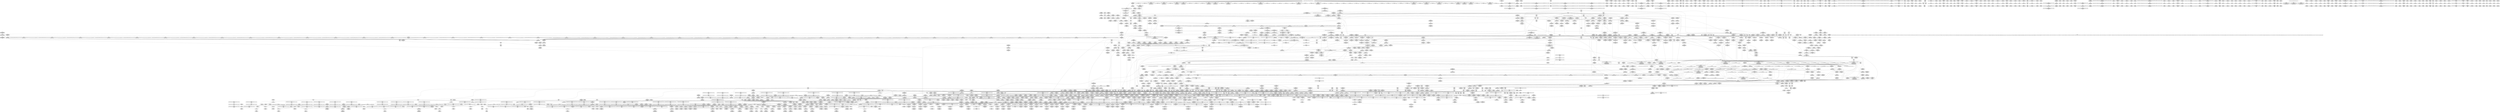 digraph {
	CE0x68537f0 [shape=record,shape=Mrecord,label="{CE0x68537f0|i64*_getelementptr_inbounds_(_11_x_i64_,_11_x_i64_*___llvm_gcov_ctr54147,_i64_0,_i64_1)|*Constant*|*SummSink*}"]
	CE0x4995900 [shape=record,shape=Mrecord,label="{CE0x4995900|tomoyo_const_part_length:conv24|security/tomoyo/util.c,644}"]
	CE0x6577ff0 [shape=record,shape=Mrecord,label="{CE0x6577ff0|tomoyo_unix_entry:tmp28|security/tomoyo/network.c,557|*SummSource*}"]
	CE0x5601490 [shape=record,shape=Mrecord,label="{CE0x5601490|tomoyo_const_part_length:tmp12|security/tomoyo/util.c,626|*SummSink*}"]
	CE0x59691c0 [shape=record,shape=Mrecord,label="{CE0x59691c0|tomoyo_const_part_length:if.then|*SummSource*}"]
	CE0x572b4b0 [shape=record,shape=Mrecord,label="{CE0x572b4b0|i64_1|*Constant*}"]
	CE0x4c97c30 [shape=record,shape=Mrecord,label="{CE0x4c97c30|_ret_void,_!dbg_!38908|include/linux/rcupdate.h,419}"]
	CE0x7f269e0 [shape=record,shape=Mrecord,label="{CE0x7f269e0|rcu_lock_release21:entry}"]
	CE0x56c5930 [shape=record,shape=Mrecord,label="{CE0x56c5930|_ret_void|*SummSink*}"]
	CE0x67ef7d0 [shape=record,shape=Mrecord,label="{CE0x67ef7d0|i64*_getelementptr_inbounds_(_22_x_i64_,_22_x_i64_*___llvm_gcov_ctr3840,_i64_0,_i64_18)|*Constant*}"]
	CE0x5600a50 [shape=record,shape=Mrecord,label="{CE0x5600a50|tomoyo_domain:tmp8|security/tomoyo/common.h,1205|*SummSink*}"]
	CE0x6831000 [shape=record,shape=Mrecord,label="{CE0x6831000|GLOBAL:rcu_lock_release21|*Constant*}"]
	CE0x692ebb0 [shape=record,shape=Mrecord,label="{CE0x692ebb0|i64*_getelementptr_inbounds_(_2_x_i64_,_2_x_i64_*___llvm_gcov_ctr3939,_i64_0,_i64_0)|*Constant*|*SummSource*}"]
	CE0x65c52c0 [shape=record,shape=Mrecord,label="{CE0x65c52c0|GLOBAL:tomoyo_ss|Global_var:tomoyo_ss|*SummSink*}"]
	CE0x7f6c060 [shape=record,shape=Mrecord,label="{CE0x7f6c060|tomoyo_get_mode:tmp18|security/tomoyo/util.c,985|*SummSource*}"]
	CE0x4af35a0 [shape=record,shape=Mrecord,label="{CE0x4af35a0|srcu_read_lock17:call|include/linux/srcu.h,220}"]
	CE0x5924220 [shape=record,shape=Mrecord,label="{CE0x5924220|tomoyo_unix_entry:operation27|security/tomoyo/network.c,567|*SummSource*}"]
	CE0x67d5250 [shape=record,shape=Mrecord,label="{CE0x67d5250|i64_17|*Constant*|*SummSink*}"]
	CE0x59857e0 [shape=record,shape=Mrecord,label="{CE0x59857e0|tomoyo_audit_unix_log:tmp1|*SummSource*}"]
	CE0x49eea80 [shape=record,shape=Mrecord,label="{CE0x49eea80|i64*_getelementptr_inbounds_(_12_x_i64_,_12_x_i64_*___llvm_gcov_ctr31133,_i64_0,_i64_6)|*Constant*|*SummSource*}"]
	CE0x6a0fd00 [shape=record,shape=Mrecord,label="{CE0x6a0fd00|tomoyo_unix_entry:r|security/tomoyo/network.c, 544|*SummSource*}"]
	CE0x4982e20 [shape=record,shape=Mrecord,label="{CE0x4982e20|128:_i8*,_1208:_%struct.file*,_:_CMRE_47,48_}"]
	CE0x4ccda80 [shape=record,shape=Mrecord,label="{CE0x4ccda80|GLOBAL:tomoyo_fill_path_info|*Constant*|*SummSink*}"]
	CE0x6851e40 [shape=record,shape=Mrecord,label="{CE0x6851e40|tomoyo_get_mode:tobool|security/tomoyo/util.c,978}"]
	CE0x59b4d90 [shape=record,shape=Mrecord,label="{CE0x59b4d90|i64*_getelementptr_inbounds_(_2_x_i64_,_2_x_i64_*___llvm_gcov_ctr4335,_i64_0,_i64_1)|*Constant*|*SummSource*}"]
	CE0x49a8470 [shape=record,shape=Mrecord,label="{CE0x49a8470|tomoyo_unix_entry:conv7|security/tomoyo/network.c,551|*SummSink*}"]
	CE0x7e652a0 [shape=record,shape=Mrecord,label="{CE0x7e652a0|i64*_getelementptr_inbounds_(_4_x_i64_,_4_x_i64_*___llvm_gcov_ctr4137,_i64_0,_i64_3)|*Constant*|*SummSource*}"]
	CE0x65c3c40 [shape=record,shape=Mrecord,label="{CE0x65c3c40|tomoyo_get_mode:conv5|security/tomoyo/util.c,983|*SummSink*}"]
	CE0x6543010 [shape=record,shape=Mrecord,label="{CE0x6543010|tomoyo_unix_entry:addr_len|security/tomoyo/network.c,551}"]
	CE0x6927830 [shape=record,shape=Mrecord,label="{CE0x6927830|tomoyo_read_unlock19:entry|*SummSink*}"]
	CE0x651a920 [shape=record,shape=Mrecord,label="{CE0x651a920|tomoyo_fill_path_info:conv3|security/tomoyo/util.c,666|*SummSource*}"]
	CE0x699b770 [shape=record,shape=Mrecord,label="{CE0x699b770|tomoyo_get_mode:entry|*SummSink*}"]
	CE0x7f3a6d0 [shape=record,shape=Mrecord,label="{CE0x7f3a6d0|tomoyo_check_unix_address:entry|*SummSource*}"]
	CE0x6914ff0 [shape=record,shape=Mrecord,label="{CE0x6914ff0|rcu_lock_release21:map|Function::rcu_lock_release21&Arg::map::|*SummSink*}"]
	CE0x569d1e0 [shape=record,shape=Mrecord,label="{CE0x569d1e0|24:_%struct.tomoyo_path_info*,_32:_i8,_33:_i8,_72:_i8,_:_SCMRE_30,31_}"]
	CE0x8183440 [shape=record,shape=Mrecord,label="{CE0x8183440|GLOBAL:srcu_read_unlock20|*Constant*}"]
	CE0x7e8a020 [shape=record,shape=Mrecord,label="{CE0x7e8a020|i64*_getelementptr_inbounds_(_5_x_i64_,_5_x_i64_*___llvm_gcov_ctr28130,_i64_0,_i64_4)|*Constant*|*SummSink*}"]
	CE0x6a3a1c0 [shape=record,shape=Mrecord,label="{CE0x6a3a1c0|tomoyo_const_part_length:tmp8|security/tomoyo/util.c,626|*SummSource*}"]
	CE0x7ec0cf0 [shape=record,shape=Mrecord,label="{CE0x7ec0cf0|tomoyo_const_part_length:tmp21|security/tomoyo/util.c,631|*SummSource*}"]
	CE0x7ff8030 [shape=record,shape=Mrecord,label="{CE0x7ff8030|_call_void___llvm_gcov_indirect_counter_increment114(i32*___llvm_gcov_global_state_pred45,_i64**_getelementptr_inbounds_(_3_x_i64*_,_3_x_i64*_*___llvm_gcda_edge_table44,_i64_0,_i64_1)),_!dbg_!38927|security/tomoyo/util.c,634}"]
	CE0x641a9f0 [shape=record,shape=Mrecord,label="{CE0x641a9f0|rcu_lock_release21:tmp3|*SummSink*}"]
	CE0x5681b20 [shape=record,shape=Mrecord,label="{CE0x5681b20|tomoyo_unix_entry:protocol23|security/tomoyo/network.c,566|*SummSink*}"]
	CE0x65c3b80 [shape=record,shape=Mrecord,label="{CE0x65c3b80|tomoyo_get_mode:conv5|security/tomoyo/util.c,983|*SummSource*}"]
	CE0x64c0ae0 [shape=record,shape=Mrecord,label="{CE0x64c0ae0|tomoyo_init_request_info:call4|security/tomoyo/util.c,1010|*SummSource*}"]
	CE0x74a8040 [shape=record,shape=Mrecord,label="{CE0x74a8040|tomoyo_unix_entry:tobool|security/tomoyo/network.c,548|*SummSource*}"]
	CE0x5970b30 [shape=record,shape=Mrecord,label="{CE0x5970b30|24:_%struct.tomoyo_path_info*,_32:_i8,_33:_i8,_72:_i8,_:_SCMRE_47,48_}"]
	CE0x5865a30 [shape=record,shape=Mrecord,label="{CE0x5865a30|VOIDTB_TE:_CE_0,2048_|*MultipleSource*|security/tomoyo/util.c,1010|Function::tomoyo_get_mode&Arg::ns::}"]
	CE0x57d0ec0 [shape=record,shape=Mrecord,label="{CE0x57d0ec0|tomoyo_unix_entry:tmp39|security/tomoyo/network.c,570|*SummSource*}"]
	CE0x4a1e320 [shape=record,shape=Mrecord,label="{CE0x4a1e320|tomoyo_unix_entry:len.1|*SummSource*}"]
	CE0x67e4800 [shape=record,shape=Mrecord,label="{CE0x67e4800|tomoyo_const_part_length:tmp50|security/tomoyo/util.c,651|*SummSink*}"]
	CE0x6a37980 [shape=record,shape=Mrecord,label="{CE0x6a37980|_ret_i32_%retval.0,_!dbg_!38923|security/tomoyo/network.c,601|*SummSource*}"]
	CE0x58d0350 [shape=record,shape=Mrecord,label="{CE0x58d0350|tomoyo_unix_entry:tmp29|*SummSink*}"]
	CE0x74b06b0 [shape=record,shape=Mrecord,label="{CE0x74b06b0|tomoyo_fill_path_info:land.end}"]
	CE0x68edc40 [shape=record,shape=Mrecord,label="{CE0x68edc40|i32_49|*Constant*|*SummSource*}"]
	CE0x58cd6f0 [shape=record,shape=Mrecord,label="{CE0x58cd6f0|tomoyo_unix_entry:address|Function::tomoyo_unix_entry&Arg::address::}"]
	CE0x692c780 [shape=record,shape=Mrecord,label="{CE0x692c780|srcu_read_unlock20:tmp}"]
	CE0x7eb9210 [shape=record,shape=Mrecord,label="{CE0x7eb9210|tomoyo_fill_path_info:conv7|security/tomoyo/util.c,668}"]
	CE0x583b140 [shape=record,shape=Mrecord,label="{CE0x583b140|24:_%struct.tomoyo_path_info*,_32:_i8,_33:_i8,_72:_i8,_:_SCMRE_16,24_|*MultipleSource*|security/tomoyo/network.c, 544|security/tomoyo/network.c,544|Function::tomoyo_init_request_info&Arg::r::|security/tomoyo/network.c,565}"]
	CE0x7f3bec0 [shape=record,shape=Mrecord,label="{CE0x7f3bec0|tomoyo_check_unix_address:call|security/tomoyo/network.c,600}"]
	CE0x68d6d00 [shape=record,shape=Mrecord,label="{CE0x68d6d00|_call_void_tomoyo_read_unlock19(i32_%call)_#9,_!dbg_!38974|security/tomoyo/network.c,577|*SummSource*}"]
	CE0x81cf990 [shape=record,shape=Mrecord,label="{CE0x81cf990|0:_i8,_array:_GCRE_tomoyo_index2category_constant_39_x_i8_c_00_00_00_00_00_00_00_00_00_00_00_00_00_00_00_00_00_00_00_00_00_00_00_01_01_01_01_01_01_01_01_01_01_01_01_01_01_01_02_,_align_16:_elem_17::|security/tomoyo/util.c,983}"]
	CE0x64f8110 [shape=record,shape=Mrecord,label="{CE0x64f8110|GLOBAL:__srcu_read_unlock|*Constant*|*SummSource*}"]
	CE0x5985050 [shape=record,shape=Mrecord,label="{CE0x5985050|tomoyo_read_unlock19:tmp|*SummSink*}"]
	CE0x49b9d20 [shape=record,shape=Mrecord,label="{CE0x49b9d20|_ret_void,_!dbg_!38907|include/linux/srcu.h,238}"]
	CE0x57aaea0 [shape=record,shape=Mrecord,label="{CE0x57aaea0|tomoyo_audit_unix_log:entry}"]
	CE0x6618460 [shape=record,shape=Mrecord,label="{CE0x6618460|i32_2|*Constant*}"]
	CE0x7fc8900 [shape=record,shape=Mrecord,label="{CE0x7fc8900|i32_6|*Constant*|*SummSink*}"]
	CE0x570fd70 [shape=record,shape=Mrecord,label="{CE0x570fd70|tomoyo_unix_entry:addr_len|security/tomoyo/network.c,551|*SummSink*}"]
	CE0x689a470 [shape=record,shape=Mrecord,label="{CE0x689a470|tomoyo_get_mode:tobool|security/tomoyo/util.c,978|*SummSource*}"]
	CE0x57a9850 [shape=record,shape=Mrecord,label="{CE0x57a9850|i64**_getelementptr_inbounds_(_3_x_i64*_,_3_x_i64*_*___llvm_gcda_edge_table44,_i64_0,_i64_2)|*Constant*|*SummSink*}"]
	CE0x499d290 [shape=record,shape=Mrecord,label="{CE0x499d290|tomoyo_const_part_length:sw.bb9|*SummSource*}"]
	CE0x49a7a60 [shape=record,shape=Mrecord,label="{CE0x49a7a60|tomoyo_unix_entry:conv6|security/tomoyo/network.c,551|*SummSink*}"]
	CE0x652f9f0 [shape=record,shape=Mrecord,label="{CE0x652f9f0|tomoyo_domain:tmp7|security/tomoyo/common.h,1205}"]
	CE0x59711b0 [shape=record,shape=Mrecord,label="{CE0x59711b0|24:_%struct.tomoyo_path_info*,_32:_i8,_33:_i8,_72:_i8,_:_SCMRE_51,52_}"]
	CE0x4b0a810 [shape=record,shape=Mrecord,label="{CE0x4b0a810|tomoyo_const_part_length:tmp13|security/tomoyo/util.c,626|*SummSource*}"]
	CE0x496c900 [shape=record,shape=Mrecord,label="{CE0x496c900|tomoyo_audit_net_log:idxprom|security/tomoyo/network.c,367}"]
	CE0x80490a0 [shape=record,shape=Mrecord,label="{CE0x80490a0|tomoyo_audit_unix_log:tmp4|security/tomoyo/network.c,405|*SummSink*}"]
	CE0x59efb50 [shape=record,shape=Mrecord,label="{CE0x59efb50|i64*_getelementptr_inbounds_(_2_x_i64_,_2_x_i64_*___llvm_gcov_ctr4038,_i64_0,_i64_0)|*Constant*}"]
	CE0x7ee1d90 [shape=record,shape=Mrecord,label="{CE0x7ee1d90|tomoyo_fill_path_info:frombool10|security/tomoyo/util.c,668}"]
	CE0x803e430 [shape=record,shape=Mrecord,label="{CE0x803e430|tomoyo_audit_net_log:protocol|Function::tomoyo_audit_net_log&Arg::protocol::|*SummSink*}"]
	CE0x699be80 [shape=record,shape=Mrecord,label="{CE0x699be80|i32_9|*Constant*}"]
	CE0x65d5210 [shape=record,shape=Mrecord,label="{CE0x65d5210|tomoyo_const_part_length:conv8|security/tomoyo/util.c,632|*SummSink*}"]
	CE0x67efed0 [shape=record,shape=Mrecord,label="{CE0x67efed0|GLOBAL:kfree|*Constant*}"]
	CE0x49a8320 [shape=record,shape=Mrecord,label="{CE0x49a8320|tomoyo_unix_entry:conv7|security/tomoyo/network.c,551|*SummSource*}"]
	CE0x68caf00 [shape=record,shape=Mrecord,label="{CE0x68caf00|_call_void_tomoyo_read_unlock19(i32_%call)_#9,_!dbg_!38974|security/tomoyo/network.c,577}"]
	CE0x4b0a1a0 [shape=record,shape=Mrecord,label="{CE0x4b0a1a0|0:_i8*,_array:_GCRE_tomoyo_proto_keyword_constant_6_x_i8*_i8*_getelementptr_inbounds_(_2_x_i8_,_2_x_i8_*_.str22,_i32_0,_i32_0),_i8*_getelementptr_inbounds_(_7_x_i8_,_7_x_i8_*_.str123,_i32_0,_i32_0),_i8*_getelementptr_inbounds_(_6_x_i8_,_6_x_i8_*_.str224,_i32_0,_i32_0),_i8*_getelementptr_inbounds_(_4_x_i8_,_4_x_i8_*_.str325,_i32_0,_i32_0),_i8*_getelementptr_inbounds_(_2_x_i8_,_2_x_i8_*_.str22,_i32_0,_i32_0),_i8*_getelementptr_inbounds_(_10_x_i8_,_10_x_i8_*_.str426,_i32_0,_i32_0)_,_align_16:_elem_4::|security/tomoyo/network.c,367}"]
	CE0x56740a0 [shape=record,shape=Mrecord,label="{CE0x56740a0|tomoyo_unix_entry:tmp35|security/tomoyo/network.c,561|*SummSource*}"]
	CE0x64f8660 [shape=record,shape=Mrecord,label="{CE0x64f8660|i64*_getelementptr_inbounds_(_31_x_i64_,_31_x_i64_*___llvm_gcov_ctr43150,_i64_0,_i64_16)|*Constant*|*SummSource*}"]
	CE0x65d5360 [shape=record,shape=Mrecord,label="{CE0x65d5360|i32_51|*Constant*}"]
	CE0x7e8d090 [shape=record,shape=Mrecord,label="{CE0x7e8d090|tomoyo_fill_path_info:tmp12|security/tomoyo/util.c,667|*SummSource*}"]
	CE0x655e970 [shape=record,shape=Mrecord,label="{CE0x655e970|tomoyo_audit_unix_log:param1|security/tomoyo/network.c,406}"]
	CE0x576ef10 [shape=record,shape=Mrecord,label="{CE0x576ef10|i64_0|*Constant*}"]
	CE0x57743e0 [shape=record,shape=Mrecord,label="{CE0x57743e0|tomoyo_get_mode:tmp22|security/tomoyo/util.c,986}"]
	CE0x68fd570 [shape=record,shape=Mrecord,label="{CE0x68fd570|tomoyo_const_part_length:tmp51|security/tomoyo/util.c,651|*SummSource*}"]
	CE0x64c46b0 [shape=record,shape=Mrecord,label="{CE0x64c46b0|tomoyo_fill_path_info:tmp2|*LoadInst*|security/tomoyo/util.c,663|*SummSink*}"]
	CE0x7f66920 [shape=record,shape=Mrecord,label="{CE0x7f66920|VOIDTB_TE:_CE_6384,6388_|*MultipleSource*|security/tomoyo/util.c,1010|Function::tomoyo_get_mode&Arg::ns::}"]
	CE0x65c3880 [shape=record,shape=Mrecord,label="{CE0x65c3880|tomoyo_get_mode:conv10|security/tomoyo/util.c,985}"]
	CE0x65d5050 [shape=record,shape=Mrecord,label="{CE0x65d5050|tomoyo_const_part_length:conv8|security/tomoyo/util.c,632}"]
	CE0x64e7a40 [shape=record,shape=Mrecord,label="{CE0x64e7a40|COLLAPSED:_GCMRE___llvm_gcov_ctr32134_internal_global_5_x_i64_zeroinitializer:_elem_0:default:}"]
	CE0x6591740 [shape=record,shape=Mrecord,label="{CE0x6591740|tomoyo_unix_entry:tmp6|security/tomoyo/network.c,548|*SummSource*}"]
	CE0x8163510 [shape=record,shape=Mrecord,label="{CE0x8163510|128:_i8*,_1208:_%struct.file*,_:_CMRE_4,5_}"]
	CE0x6896790 [shape=record,shape=Mrecord,label="{CE0x6896790|i64*_getelementptr_inbounds_(_22_x_i64_,_22_x_i64_*___llvm_gcov_ctr3840,_i64_0,_i64_19)|*Constant*|*SummSink*}"]
	CE0x6925d40 [shape=record,shape=Mrecord,label="{CE0x6925d40|i64_2|*Constant*}"]
	CE0x7ff0370 [shape=record,shape=Mrecord,label="{CE0x7ff0370|i64*_getelementptr_inbounds_(_6_x_i64_,_6_x_i64_*___llvm_gcov_ctr3747,_i64_0,_i64_4)|*Constant*|*SummSource*}"]
	CE0x810e020 [shape=record,shape=Mrecord,label="{CE0x810e020|tomoyo_audit_unix_log:call|security/tomoyo/network.c,405}"]
	CE0x59c4290 [shape=record,shape=Mrecord,label="{CE0x59c4290|tomoyo_const_part_length:return}"]
	CE0x69a4650 [shape=record,shape=Mrecord,label="{CE0x69a4650|i32_255|*Constant*|*SummSink*}"]
	CE0x4b7f700 [shape=record,shape=Mrecord,label="{CE0x4b7f700|0:_i8,_array:_GCRE_tomoyo_index2category_constant_39_x_i8_c_00_00_00_00_00_00_00_00_00_00_00_00_00_00_00_00_00_00_00_00_00_00_00_01_01_01_01_01_01_01_01_01_01_01_01_01_01_01_02_,_align_16:_elem_6::|security/tomoyo/util.c,983}"]
	CE0x681fcd0 [shape=record,shape=Mrecord,label="{CE0x681fcd0|GLOBAL:tomoyo_domain.__warned|Global_var:tomoyo_domain.__warned|*SummSink*}"]
	CE0x4ac21e0 [shape=record,shape=Mrecord,label="{CE0x4ac21e0|tomoyo_domain:tmp16|security/tomoyo/common.h,1205|*SummSource*}"]
	CE0x804f6c0 [shape=record,shape=Mrecord,label="{CE0x804f6c0|tomoyo_audit_net_log:address|Function::tomoyo_audit_net_log&Arg::address::|*SummSink*}"]
	CE0x67227e0 [shape=record,shape=Mrecord,label="{CE0x67227e0|tomoyo_unix_entry:unix0|security/tomoyo/network.c,550}"]
	CE0x8136c90 [shape=record,shape=Mrecord,label="{CE0x8136c90|tomoyo_audit_net_log:r|Function::tomoyo_audit_net_log&Arg::r::|*SummSource*}"]
	CE0x57bbe60 [shape=record,shape=Mrecord,label="{CE0x57bbe60|24:_%struct.tomoyo_path_info*,_32:_i8,_33:_i8,_72:_i8,_:_SCMRE_41,42_}"]
	CE0x56b10c0 [shape=record,shape=Mrecord,label="{CE0x56b10c0|tomoyo_get_mode:tmp26|security/tomoyo/util.c,987|*SummSource*}"]
	CE0x65f0e40 [shape=record,shape=Mrecord,label="{CE0x65f0e40|_ret_i32_%call,_!dbg_!38907|include/linux/srcu.h,223|*SummSink*}"]
	CE0x4af6570 [shape=record,shape=Mrecord,label="{CE0x4af6570|tomoyo_get_mode:idxprom|security/tomoyo/util.c,981|*SummSource*}"]
	CE0x646d0a0 [shape=record,shape=Mrecord,label="{CE0x646d0a0|i64_22|*Constant*|*SummSink*}"]
	CE0x59c39b0 [shape=record,shape=Mrecord,label="{CE0x59c39b0|rcu_lock_release21:tmp1|*SummSource*}"]
	CE0x652a760 [shape=record,shape=Mrecord,label="{CE0x652a760|tomoyo_get_mode:tmp24|security/tomoyo/util.c,986|*SummSource*}"]
	CE0x816cc40 [shape=record,shape=Mrecord,label="{CE0x816cc40|rcu_lock_acquire18:__here|*SummSource*}"]
	CE0x5968670 [shape=record,shape=Mrecord,label="{CE0x5968670|tomoyo_audit_net_log:call|security/tomoyo/network.c,366|*SummSink*}"]
	CE0x494afb0 [shape=record,shape=Mrecord,label="{CE0x494afb0|GLOBAL:tomoyo_read_lock16|*Constant*|*SummSink*}"]
	CE0x64eff60 [shape=record,shape=Mrecord,label="{CE0x64eff60|tomoyo_get_mode:tmp4|security/tomoyo/util.c,978|*SummSource*}"]
	CE0x65c3920 [shape=record,shape=Mrecord,label="{CE0x65c3920|tomoyo_get_mode:conv10|security/tomoyo/util.c,985|*SummSource*}"]
	CE0x576edc0 [shape=record,shape=Mrecord,label="{CE0x576edc0|tomoyo_domain:tmp4|security/tomoyo/common.h,1205}"]
	CE0x5774900 [shape=record,shape=Mrecord,label="{CE0x5774900|tomoyo_get_mode:tmp22|security/tomoyo/util.c,986|*SummSource*}"]
	CE0x7e5bf40 [shape=record,shape=Mrecord,label="{CE0x7e5bf40|tomoyo_unix_entry:tmp11|security/tomoyo/network.c,548}"]
	CE0x55fbba0 [shape=record,shape=Mrecord,label="{CE0x55fbba0|i64_13|*Constant*|*SummSink*}"]
	CE0x646d3a0 [shape=record,shape=Mrecord,label="{CE0x646d3a0|i64_23|*Constant*|*SummSource*}"]
	CE0x65303f0 [shape=record,shape=Mrecord,label="{CE0x65303f0|tomoyo_domain:land.lhs.true|*SummSource*}"]
	CE0x4af6150 [shape=record,shape=Mrecord,label="{CE0x4af6150|0:_i64*,_array:_GCR___llvm_gcda_edge_table44_internal_unnamed_addr_constant_3_x_i64*_i64*_getelementptr_inbounds_(_31_x_i64_,_31_x_i64_*___llvm_gcov_ctr43150,_i64_0,_i64_10),_i64*_getelementptr_inbounds_(_31_x_i64_,_31_x_i64_*___llvm_gcov_ctr43150,_i64_0,_i64_11),_i64*_getelementptr_inbounds_(_31_x_i64_,_31_x_i64_*___llvm_gcov_ctr43150,_i64_0,_i64_15)_:_elem_0::}"]
	CE0x67bb1e0 [shape=record,shape=Mrecord,label="{CE0x67bb1e0|i64_17|*Constant*}"]
	CE0x6abe5d0 [shape=record,shape=Mrecord,label="{CE0x6abe5d0|tomoyo_fill_path_info:tmp8|security/tomoyo/util.c,667|*SummSource*}"]
	CE0x64f8320 [shape=record,shape=Mrecord,label="{CE0x64f8320|tomoyo_const_part_length:tmp22|security/tomoyo/util.c,634}"]
	CE0x68a82c0 [shape=record,shape=Mrecord,label="{CE0x68a82c0|i64*_getelementptr_inbounds_(_22_x_i64_,_22_x_i64_*___llvm_gcov_ctr3840,_i64_0,_i64_20)|*Constant*|*SummSink*}"]
	CE0x587f6e0 [shape=record,shape=Mrecord,label="{CE0x587f6e0|tomoyo_unix_entry:tmp20|security/tomoyo/network.c,554}"]
	CE0x57a23e0 [shape=record,shape=Mrecord,label="{CE0x57a23e0|tomoyo_get_mode:tmp4|security/tomoyo/util.c,978}"]
	CE0x4af07c0 [shape=record,shape=Mrecord,label="{CE0x4af07c0|128:_i8*,_1208:_%struct.file*,_:_CMRE_120,128_|*MultipleSource*|security/tomoyo/common.h,1205|security/tomoyo/common.h,1205}"]
	CE0x4c07ee0 [shape=record,shape=Mrecord,label="{CE0x4c07ee0|tomoyo_const_part_length:filename.addr.0|*SummSource*}"]
	CE0x4960770 [shape=record,shape=Mrecord,label="{CE0x4960770|tomoyo_unix_entry:len.0|*SummSource*}"]
	CE0x66cc7f0 [shape=record,shape=Mrecord,label="{CE0x66cc7f0|i64_6|*Constant*}"]
	CE0x64b4980 [shape=record,shape=Mrecord,label="{CE0x64b4980|_ret_%struct.tomoyo_domain_info*_%tmp23,_!dbg_!38929|security/tomoyo/common.h,1205|*SummSource*}"]
	CE0x7e65630 [shape=record,shape=Mrecord,label="{CE0x7e65630|rcu_lock_acquire18:tmp6|*SummSource*}"]
	CE0x69de360 [shape=record,shape=Mrecord,label="{CE0x69de360|i32_47|*Constant*|*SummSink*}"]
	CE0x8136790 [shape=record,shape=Mrecord,label="{CE0x8136790|GLOBAL:tomoyo_audit_net_log|*Constant*|*SummSink*}"]
	CE0x49608e0 [shape=record,shape=Mrecord,label="{CE0x49608e0|tomoyo_unix_entry:tmp30|*SummSink*}"]
	CE0x57c0bd0 [shape=record,shape=Mrecord,label="{CE0x57c0bd0|_call_void_mcount()_#3|*SummSink*}"]
	CE0x5970e70 [shape=record,shape=Mrecord,label="{CE0x5970e70|24:_%struct.tomoyo_path_info*,_32:_i8,_33:_i8,_72:_i8,_:_SCMRE_49,50_}"]
	CE0x81cb650 [shape=record,shape=Mrecord,label="{CE0x81cb650|128:_i8*,_1208:_%struct.file*,_:_CMRE_34,35_}"]
	CE0x7f6dec0 [shape=record,shape=Mrecord,label="{CE0x7f6dec0|i64*_getelementptr_inbounds_(_11_x_i64_,_11_x_i64_*___llvm_gcov_ctr54147,_i64_0,_i64_10)|*Constant*}"]
	CE0x57a8fc0 [shape=record,shape=Mrecord,label="{CE0x57a8fc0|tomoyo_const_part_length:tmp19|security/tomoyo/util.c,628}"]
	CE0x66b3150 [shape=record,shape=Mrecord,label="{CE0x66b3150|tomoyo_unix_entry:land.lhs.true|*SummSink*}"]
	CE0x7ff2ea0 [shape=record,shape=Mrecord,label="{CE0x7ff2ea0|tomoyo_check_unix_address:sa_family|security/tomoyo/network.c,596|*SummSource*}"]
	CE0x81cfe10 [shape=record,shape=Mrecord,label="{CE0x81cfe10|_call_void_mcount()_#3}"]
	CE0x7f9f5b0 [shape=record,shape=Mrecord,label="{CE0x7f9f5b0|tomoyo_init_request_info:tmp9|security/tomoyo/util.c,1006|*SummSink*}"]
	CE0x65b2600 [shape=record,shape=Mrecord,label="{CE0x65b2600|srcu_read_lock17:entry|*SummSource*}"]
	CE0x6934f70 [shape=record,shape=Mrecord,label="{CE0x6934f70|GLOBAL:tomoyo_read_lock16|*Constant*}"]
	CE0x496c5c0 [shape=record,shape=Mrecord,label="{CE0x496c5c0|tomoyo_get_mode:if.end14|*SummSink*}"]
	CE0x4a6a060 [shape=record,shape=Mrecord,label="{CE0x4a6a060|tomoyo_unix_entry:tmp24|security/tomoyo/network.c,556|*SummSink*}"]
	CE0x80e9590 [shape=record,shape=Mrecord,label="{CE0x80e9590|i64_0|*Constant*|*SummSink*}"]
	CE0x6927bf0 [shape=record,shape=Mrecord,label="{CE0x6927bf0|tomoyo_read_unlock19:idx|Function::tomoyo_read_unlock19&Arg::idx::|*SummSource*}"]
	CE0x6863400 [shape=record,shape=Mrecord,label="{CE0x6863400|i32_3|*Constant*}"]
	CE0x7f3c030 [shape=record,shape=Mrecord,label="{CE0x7f3c030|tomoyo_check_unix_address:call|security/tomoyo/network.c,600|*SummSource*}"]
	CE0x5840a50 [shape=record,shape=Mrecord,label="{CE0x5840a50|0:_i8,_array:_GCRE_tomoyo_index2category_constant_39_x_i8_c_00_00_00_00_00_00_00_00_00_00_00_00_00_00_00_00_00_00_00_00_00_00_00_01_01_01_01_01_01_01_01_01_01_01_01_01_01_01_02_,_align_16:_elem_3::|security/tomoyo/util.c,983}"]
	CE0x69cfd60 [shape=record,shape=Mrecord,label="{CE0x69cfd60|srcu_read_unlock20:tmp1|*SummSink*}"]
	CE0x8017230 [shape=record,shape=Mrecord,label="{CE0x8017230|i64_1|*Constant*}"]
	CE0x81ba460 [shape=record,shape=Mrecord,label="{CE0x81ba460|tomoyo_const_part_length:conv14|security/tomoyo/util.c,641|*SummSource*}"]
	CE0x69a47a0 [shape=record,shape=Mrecord,label="{CE0x69a47a0|tomoyo_get_mode:cmp|security/tomoyo/util.c,982|*SummSink*}"]
	CE0x6aac6a0 [shape=record,shape=Mrecord,label="{CE0x6aac6a0|tomoyo_read_unlock19:tmp1|*SummSink*}"]
	CE0x4b03d70 [shape=record,shape=Mrecord,label="{CE0x4b03d70|tomoyo_domain:tmp22|security/tomoyo/common.h,1205}"]
	CE0x74af870 [shape=record,shape=Mrecord,label="{CE0x74af870|tomoyo_const_part_length:tmp16|security/tomoyo/util.c,627}"]
	CE0x7fa10e0 [shape=record,shape=Mrecord,label="{CE0x7fa10e0|i32_49|*Constant*}"]
	CE0x67efc80 [shape=record,shape=Mrecord,label="{CE0x67efc80|i64*_getelementptr_inbounds_(_22_x_i64_,_22_x_i64_*___llvm_gcov_ctr3840,_i64_0,_i64_18)|*Constant*|*SummSource*}"]
	CE0x579c7a0 [shape=record,shape=Mrecord,label="{CE0x579c7a0|tomoyo_unix_entry:tmp2|security/tomoyo/network.c,544}"]
	CE0x674dff0 [shape=record,shape=Mrecord,label="{CE0x674dff0|tomoyo_audit_unix_log:tmp3|*SummSink*}"]
	CE0x7f6bed0 [shape=record,shape=Mrecord,label="{CE0x7f6bed0|tomoyo_get_mode:tmp19|security/tomoyo/util.c,985}"]
	CE0x5708e10 [shape=record,shape=Mrecord,label="{CE0x5708e10|tomoyo_unix_entry:tmp31|security/tomoyo/network.c,560|*SummSink*}"]
	CE0x5681580 [shape=record,shape=Mrecord,label="{CE0x5681580|tomoyo_unix_entry:protocol23|security/tomoyo/network.c,566}"]
	CE0x65c57f0 [shape=record,shape=Mrecord,label="{CE0x65c57f0|tomoyo_read_lock16:call|security/tomoyo/common.h,1097|*SummSource*}"]
	CE0x49a78e0 [shape=record,shape=Mrecord,label="{CE0x49a78e0|tomoyo_unix_entry:conv6|security/tomoyo/network.c,551|*SummSource*}"]
	CE0x6a97400 [shape=record,shape=Mrecord,label="{CE0x6a97400|i64*_getelementptr_inbounds_(_5_x_i64_,_5_x_i64_*___llvm_gcov_ctr28130,_i64_0,_i64_0)|*Constant*}"]
	CE0x4c54230 [shape=record,shape=Mrecord,label="{CE0x4c54230|i32_(%struct.tomoyo_request_info.524*,_%struct.tomoyo_domain_info*,_i8)*_bitcast_(i32_(%struct.tomoyo_request_info*,_%struct.tomoyo_domain_info*,_i8)*_tomoyo_init_request_info_to_i32_(%struct.tomoyo_request_info.524*,_%struct.tomoyo_domain_info*,_i8)*)|*Constant*|*SummSource*}"]
	CE0x6820500 [shape=record,shape=Mrecord,label="{CE0x6820500|tomoyo_domain:tmp6|security/tomoyo/common.h,1205}"]
	CE0x81832b0 [shape=record,shape=Mrecord,label="{CE0x81832b0|_call_void_mcount()_#3|*SummSource*}"]
	CE0x56a3a80 [shape=record,shape=Mrecord,label="{CE0x56a3a80|tomoyo_unix_entry:do.end|*SummSource*}"]
	CE0x6a99ba0 [shape=record,shape=Mrecord,label="{CE0x6a99ba0|tomoyo_domain:do.end}"]
	CE0x55ea480 [shape=record,shape=Mrecord,label="{CE0x55ea480|i8*_null|*Constant*|*SummSink*}"]
	CE0x56e5990 [shape=record,shape=Mrecord,label="{CE0x56e5990|24:_%struct.tomoyo_path_info*,_32:_i8,_33:_i8,_72:_i8,_:_SCMRE_53,54_}"]
	CE0x59687c0 [shape=record,shape=Mrecord,label="{CE0x59687c0|i32_(%struct.tomoyo_request_info.524*,_i8*,_...)*_bitcast_(i32_(%struct.tomoyo_request_info*,_i8*,_...)*_tomoyo_supervisor_to_i32_(%struct.tomoyo_request_info.524*,_i8*,_...)*)|*Constant*|*SummSource*}"]
	CE0x74bc140 [shape=record,shape=Mrecord,label="{CE0x74bc140|tomoyo_domain:tmp|*SummSource*}"]
	CE0x6916980 [shape=record,shape=Mrecord,label="{CE0x6916980|i1_true|*Constant*}"]
	CE0x58cd880 [shape=record,shape=Mrecord,label="{CE0x58cd880|tomoyo_unix_entry:address|Function::tomoyo_unix_entry&Arg::address::|*SummSink*}"]
	CE0x5865f60 [shape=record,shape=Mrecord,label="{CE0x5865f60|i32_92|*Constant*}"]
	CE0x67ed6a0 [shape=record,shape=Mrecord,label="{CE0x67ed6a0|tomoyo_unix_entry:tmp42|security/tomoyo/network.c,572|*SummSink*}"]
	CE0x68514f0 [shape=record,shape=Mrecord,label="{CE0x68514f0|rcu_lock_acquire18:indirectgoto}"]
	CE0x572af80 [shape=record,shape=Mrecord,label="{CE0x572af80|i1_true|*Constant*|*SummSink*}"]
	CE0x56596b0 [shape=record,shape=Mrecord,label="{CE0x56596b0|0:_i8*,_:_SCMRE_0,8_|*MultipleSource*|security/tomoyo/network.c, 561|security/tomoyo/network.c,563}"]
	CE0x65be3f0 [shape=record,shape=Mrecord,label="{CE0x65be3f0|tomoyo_init_request_info:ns|security/tomoyo/util.c,1010|*SummSink*}"]
	CE0x803ea30 [shape=record,shape=Mrecord,label="{CE0x803ea30|tomoyo_audit_unix_log:protocol|security/tomoyo/network.c,405|*SummSource*}"]
	CE0x7fa2a10 [shape=record,shape=Mrecord,label="{CE0x7fa2a10|get_current:entry|*SummSink*}"]
	CE0x4b0a5b0 [shape=record,shape=Mrecord,label="{CE0x4b0a5b0|tomoyo_const_part_length:tmp13|security/tomoyo/util.c,626}"]
	CE0x8017b50 [shape=record,shape=Mrecord,label="{CE0x8017b50|i64_20|*Constant*|*SummSource*}"]
	CE0x74c4fd0 [shape=record,shape=Mrecord,label="{CE0x74c4fd0|rcu_lock_release21:tmp7}"]
	CE0x4b11220 [shape=record,shape=Mrecord,label="{CE0x4b11220|i32_-1|*Constant*|*SummSink*}"]
	CE0x69de620 [shape=record,shape=Mrecord,label="{CE0x69de620|tomoyo_fill_path_info:cmp|security/tomoyo/util.c,667}"]
	CE0x6722c80 [shape=record,shape=Mrecord,label="{CE0x6722c80|tomoyo_unix_entry:addr|security/tomoyo/network.c,550}"]
	CE0x56724a0 [shape=record,shape=Mrecord,label="{CE0x56724a0|tomoyo_unix_entry:param25|security/tomoyo/network.c,567|*SummSink*}"]
	CE0x57ab0e0 [shape=record,shape=Mrecord,label="{CE0x57ab0e0|tomoyo_audit_unix_log:r|Function::tomoyo_audit_unix_log&Arg::r::}"]
	CE0x6a52a60 [shape=record,shape=Mrecord,label="{CE0x6a52a60|GLOBAL:current_task|Global_var:current_task|*SummSource*}"]
	CE0x65a0700 [shape=record,shape=Mrecord,label="{CE0x65a0700|tomoyo_unix_entry:bb|*SummSource*}"]
	CE0x7f27310 [shape=record,shape=Mrecord,label="{CE0x7f27310|0:_i8,_array:_GCRE_tomoyo_index2category_constant_39_x_i8_c_00_00_00_00_00_00_00_00_00_00_00_00_00_00_00_00_00_00_00_00_00_00_00_01_01_01_01_01_01_01_01_01_01_01_01_01_01_01_02_,_align_16:_elem_1::|security/tomoyo/util.c,983}"]
	CE0x57c9c60 [shape=record,shape=Mrecord,label="{CE0x57c9c60|rcu_lock_release21:tmp2|*SummSource*}"]
	CE0x66d1a00 [shape=record,shape=Mrecord,label="{CE0x66d1a00|_call_void_mcount()_#3}"]
	CE0x5865b30 [shape=record,shape=Mrecord,label="{CE0x5865b30|VOIDTB_TE:_CE_2048,2096_|*MultipleSource*|security/tomoyo/util.c,1010|Function::tomoyo_get_mode&Arg::ns::}"]
	CE0x698b230 [shape=record,shape=Mrecord,label="{CE0x698b230|tomoyo_const_part_length:tmp52|security/tomoyo/util.c,652|*SummSource*}"]
	CE0x58e99e0 [shape=record,shape=Mrecord,label="{CE0x58e99e0|tomoyo_unix_entry:r|security/tomoyo/network.c, 544|*SummSink*}"]
	CE0x5924a10 [shape=record,shape=Mrecord,label="{CE0x5924a10|tomoyo_unix_entry:tmp37|*LoadInst*|security/tomoyo/network.c,566|*SummSink*}"]
	CE0x4a87f20 [shape=record,shape=Mrecord,label="{CE0x4a87f20|tomoyo_audit_net_log:tmp3|*SummSource*}"]
	CE0x65d4e80 [shape=record,shape=Mrecord,label="{CE0x65d4e80|i64*_getelementptr_inbounds_(_4_x_i64_,_4_x_i64_*___llvm_gcov_ctr4731,_i64_0,_i64_2)|*Constant*}"]
	CE0x810bbd0 [shape=record,shape=Mrecord,label="{CE0x810bbd0|_ret_i32_%retval.0,_!dbg_!38923|security/tomoyo/network.c,601}"]
	CE0x5668cd0 [shape=record,shape=Mrecord,label="{CE0x5668cd0|__llvm_gcov_indirect_counter_increment114:bb4|*SummSource*}"]
	CE0x68dbe80 [shape=record,shape=Mrecord,label="{CE0x68dbe80|tomoyo_get_mode:add|security/tomoyo/util.c,984|*SummSink*}"]
	CE0x7f06b10 [shape=record,shape=Mrecord,label="{CE0x7f06b10|tomoyo_unix_entry:tmp5|security/tomoyo/network.c,546|*SummSource*}"]
	CE0x65ceb00 [shape=record,shape=Mrecord,label="{CE0x65ceb00|tomoyo_const_part_length:tmp18|security/tomoyo/util.c,627}"]
	CE0x4a1df50 [shape=record,shape=Mrecord,label="{CE0x4a1df50|i32_9|*Constant*|*SummSource*}"]
	CE0x577fb30 [shape=record,shape=Mrecord,label="{CE0x577fb30|tomoyo_const_part_length:tmp6|security/tomoyo/util.c,625|*SummSink*}"]
	CE0x49c9090 [shape=record,shape=Mrecord,label="{CE0x49c9090|COLLAPSED:_GCMRE___llvm_gcov_ctr4731_internal_global_4_x_i64_zeroinitializer:_elem_0:default:}"]
	CE0x57f7d20 [shape=record,shape=Mrecord,label="{CE0x57f7d20|i32_(%struct.tomoyo_request_info.524*,_i8*,_...)*_bitcast_(i32_(%struct.tomoyo_request_info*,_i8*,_...)*_tomoyo_supervisor_to_i32_(%struct.tomoyo_request_info.524*,_i8*,_...)*)|*Constant*}"]
	CE0x6578a70 [shape=record,shape=Mrecord,label="{CE0x6578a70|tomoyo_unix_entry:call15|security/tomoyo/network.c,557|*SummSource*}"]
	CE0x6542db0 [shape=record,shape=Mrecord,label="{CE0x6542db0|tomoyo_unix_entry:tmp14|security/tomoyo/network.c,550|*SummSource*}"]
	CE0x7e80350 [shape=record,shape=Mrecord,label="{CE0x7e80350|tomoyo_fill_path_info:tmp}"]
	CE0x5671c30 [shape=record,shape=Mrecord,label="{CE0x5671c30|tomoyo_unix_entry:operation24|security/tomoyo/network.c,567|*SummSource*}"]
	CE0x57f82c0 [shape=record,shape=Mrecord,label="{CE0x57f82c0|tomoyo_const_part_length:tmp2|security/tomoyo/util.c,624|*SummSource*}"]
	CE0x5898590 [shape=record,shape=Mrecord,label="{CE0x5898590|tomoyo_get_mode:arrayidx8|security/tomoyo/util.c,983|*SummSink*}"]
	CE0x4c4d040 [shape=record,shape=Mrecord,label="{CE0x4c4d040|tomoyo_audit_net_log:tmp2|*SummSink*}"]
	CE0x666e830 [shape=record,shape=Mrecord,label="{CE0x666e830|tomoyo_const_part_length:tmp48|security/tomoyo/util.c,649|*SummSource*}"]
	CE0x64f7c00 [shape=record,shape=Mrecord,label="{CE0x64f7c00|GLOBAL:__llvm_gcov_indirect_counter_increment114|*Constant*}"]
	CE0x66b2e90 [shape=record,shape=Mrecord,label="{CE0x66b2e90|tomoyo_audit_unix_log:tmp}"]
	CE0x7ef3430 [shape=record,shape=Mrecord,label="{CE0x7ef3430|tomoyo_get_mode:retval.0|*SummSource*}"]
	CE0x5601680 [shape=record,shape=Mrecord,label="{CE0x5601680|tomoyo_domain:if.then}"]
	CE0x493c650 [shape=record,shape=Mrecord,label="{CE0x493c650|i32_6|*Constant*}"]
	CE0x67d5170 [shape=record,shape=Mrecord,label="{CE0x67d5170|tomoyo_unix_entry:cmp32|security/tomoyo/network.c,572|*SummSink*}"]
	CE0x66fcab0 [shape=record,shape=Mrecord,label="{CE0x66fcab0|GLOBAL:tomoyo_domain|*Constant*}"]
	CE0x587f0b0 [shape=record,shape=Mrecord,label="{CE0x587f0b0|tomoyo_unix_entry:tmp19|security/tomoyo/network.c,553|*SummSource*}"]
	CE0x5785ef0 [shape=record,shape=Mrecord,label="{CE0x5785ef0|tomoyo_const_part_length:tmp15|security/tomoyo/util.c,627}"]
	CE0x5763800 [shape=record,shape=Mrecord,label="{CE0x5763800|i8_6|*Constant*|*SummSource*}"]
	CE0x74c3650 [shape=record,shape=Mrecord,label="{CE0x74c3650|__llvm_gcov_indirect_counter_increment114:pred|*SummSource*}"]
	CE0x692cba0 [shape=record,shape=Mrecord,label="{CE0x692cba0|i32_55|*Constant*|*SummSink*}"]
	CE0x6646f00 [shape=record,shape=Mrecord,label="{CE0x6646f00|tomoyo_const_part_length:tmp36|security/tomoyo/util.c,644|*SummSource*}"]
	CE0x4ac9fc0 [shape=record,shape=Mrecord,label="{CE0x4ac9fc0|__llvm_gcov_indirect_counter_increment114:bb}"]
	CE0x4cce0d0 [shape=record,shape=Mrecord,label="{CE0x4cce0d0|tomoyo_fill_path_info:ptr|Function::tomoyo_fill_path_info&Arg::ptr::|*SummSource*}"]
	CE0x6775300 [shape=record,shape=Mrecord,label="{CE0x6775300|tomoyo_const_part_length:conv20|security/tomoyo/util.c,644|*SummSource*}"]
	CE0x5985770 [shape=record,shape=Mrecord,label="{CE0x5985770|tomoyo_audit_unix_log:tmp1}"]
	CE0x4ccde40 [shape=record,shape=Mrecord,label="{CE0x4ccde40|i32_5|*Constant*}"]
	CE0x4995ea0 [shape=record,shape=Mrecord,label="{CE0x4995ea0|tomoyo_const_part_length:cmp25|security/tomoyo/util.c,644}"]
	CE0x81837d0 [shape=record,shape=Mrecord,label="{CE0x81837d0|_call_void_srcu_read_unlock20(%struct.srcu_struct*_tomoyo_ss,_i32_%idx)_#9,_!dbg_!38903|security/tomoyo/common.h,1109|*SummSource*}"]
	CE0x56fd170 [shape=record,shape=Mrecord,label="{CE0x56fd170|_call_void_bitcast_(void_(%struct.tomoyo_request_info*,_i1_(%struct.tomoyo_request_info*,_%struct.tomoyo_acl_info*)*)*_tomoyo_check_acl_to_void_(%struct.tomoyo_request_info.524*,_i1_(%struct.tomoyo_request_info.524*,_%struct.tomoyo_acl_info*)*)*)(%struct.tomoyo_request_info.524*_%r,_i1_(%struct.tomoyo_request_info.524*,_%struct.tomoyo_acl_info*)*_tomoyo_check_unix_acl)_#9,_!dbg_!38963|security/tomoyo/network.c,570|*SummSource*}"]
	CE0x652ff00 [shape=record,shape=Mrecord,label="{CE0x652ff00|tomoyo_get_mode:tmp6|security/tomoyo/util.c,978|*SummSource*}"]
	CE0x59520b0 [shape=record,shape=Mrecord,label="{CE0x59520b0|i64*_getelementptr_inbounds_(_22_x_i64_,_22_x_i64_*___llvm_gcov_ctr3840,_i64_0,_i64_15)|*Constant*|*SummSink*}"]
	CE0x7f0c490 [shape=record,shape=Mrecord,label="{CE0x7f0c490|tomoyo_check_unix_address:if.then|*SummSource*}"]
	CE0x7f2a6c0 [shape=record,shape=Mrecord,label="{CE0x7f2a6c0|i8*_getelementptr_inbounds_(_45_x_i8_,_45_x_i8_*_.str13,_i32_0,_i32_0)|*Constant*|*SummSource*}"]
	CE0x57ba0a0 [shape=record,shape=Mrecord,label="{CE0x57ba0a0|tomoyo_const_part_length:tmp16|security/tomoyo/util.c,627|*SummSource*}"]
	CE0x6775930 [shape=record,shape=Mrecord,label="{CE0x6775930|tomoyo_const_part_length:cmp21|security/tomoyo/util.c,644|*SummSource*}"]
	CE0x7fa12a0 [shape=record,shape=Mrecord,label="{CE0x7fa12a0|i32_50|*Constant*|*SummSource*}"]
	CE0x69b4d20 [shape=record,shape=Mrecord,label="{CE0x69b4d20|tomoyo_init_request_info:mode5|security/tomoyo/util.c,1011|*SummSink*}"]
	CE0x497a7d0 [shape=record,shape=Mrecord,label="{CE0x497a7d0|GLOBAL:current_task|Global_var:current_task|*SummSink*}"]
	CE0x4a6f7c0 [shape=record,shape=Mrecord,label="{CE0x4a6f7c0|128:_i8*,_1208:_%struct.file*,_:_CMRE_72,80_|*MultipleSource*|security/tomoyo/common.h,1205|security/tomoyo/common.h,1205}"]
	CE0x66fcd70 [shape=record,shape=Mrecord,label="{CE0x66fcd70|GLOBAL:tomoyo_domain|*Constant*|*SummSource*}"]
	CE0x7eb0610 [shape=record,shape=Mrecord,label="{CE0x7eb0610|tomoyo_fill_path_info:const_len6|security/tomoyo/util.c,668|*SummSource*}"]
	CE0x8017c10 [shape=record,shape=Mrecord,label="{CE0x8017c10|i64_20|*Constant*|*SummSink*}"]
	CE0x678e200 [shape=record,shape=Mrecord,label="{CE0x678e200|tomoyo_fill_path_info:call|security/tomoyo/util.c,664|*SummSource*}"]
	CE0x6abe200 [shape=record,shape=Mrecord,label="{CE0x6abe200|tomoyo_fill_path_info:tmp7|security/tomoyo/util.c,667|*SummSink*}"]
	CE0x641b240 [shape=record,shape=Mrecord,label="{CE0x641b240|rcu_lock_release21:tmp5|include/linux/rcupdate.h,423|*SummSource*}"]
	CE0x57761e0 [shape=record,shape=Mrecord,label="{CE0x57761e0|tomoyo_unix_entry:unix_network29|security/tomoyo/network.c,568|*SummSink*}"]
	CE0x6778c30 [shape=record,shape=Mrecord,label="{CE0x6778c30|i64*_getelementptr_inbounds_(_4_x_i64_,_4_x_i64_*___llvm_gcov_ctr4731,_i64_0,_i64_0)|*Constant*}"]
	CE0x66983b0 [shape=record,shape=Mrecord,label="{CE0x66983b0|tomoyo_init_request_info:ns|security/tomoyo/util.c,1010|*SummSource*}"]
	CE0x653e4c0 [shape=record,shape=Mrecord,label="{CE0x653e4c0|tomoyo_unix_entry:if.else34|*SummSink*}"]
	CE0x81cb010 [shape=record,shape=Mrecord,label="{CE0x81cb010|128:_i8*,_1208:_%struct.file*,_:_CMRE_29,30_}"]
	CE0x810dbb0 [shape=record,shape=Mrecord,label="{CE0x810dbb0|tomoyo_audit_unix_log:tmp7|security/tomoyo/network.c,407}"]
	CE0x56c4c00 [shape=record,shape=Mrecord,label="{CE0x56c4c00|tomoyo_const_part_length:tmp6|security/tomoyo/util.c,625}"]
	CE0x56b0d20 [shape=record,shape=Mrecord,label="{CE0x56b0d20|i64*_getelementptr_inbounds_(_12_x_i64_,_12_x_i64_*___llvm_gcov_ctr31133,_i64_0,_i64_10)|*Constant*|*SummSource*}"]
	CE0x81b5a90 [shape=record,shape=Mrecord,label="{CE0x81b5a90|get_current:tmp2}"]
	CE0x74c4d50 [shape=record,shape=Mrecord,label="{CE0x74c4d50|rcu_lock_release21:tmp6|*SummSource*}"]
	CE0x4942440 [shape=record,shape=Mrecord,label="{CE0x4942440|GLOBAL:tomoyo_profile|*Constant*|*SummSource*}"]
	CE0x7f89690 [shape=record,shape=Mrecord,label="{CE0x7f89690|tomoyo_check_unix_address:sun_path|security/tomoyo/network.c,598|*SummSource*}"]
	CE0x4aca0a0 [shape=record,shape=Mrecord,label="{CE0x4aca0a0|__llvm_gcov_indirect_counter_increment114:bb|*SummSink*}"]
	CE0x49ec740 [shape=record,shape=Mrecord,label="{CE0x49ec740|srcu_read_unlock20:entry}"]
	CE0x4ad1aa0 [shape=record,shape=Mrecord,label="{CE0x4ad1aa0|tomoyo_const_part_length:tmp9|security/tomoyo/util.c,626|*SummSource*}"]
	CE0x56f7e40 [shape=record,shape=Mrecord,label="{CE0x56f7e40|i32_5|*Constant*}"]
	CE0x65fa150 [shape=record,shape=Mrecord,label="{CE0x65fa150|40:_%struct.tomoyo_policy_namespace*,_48:_i8,_:_GCRE_tomoyo_kernel_domain_external_global_%struct.tomoyo_domain_info_48,49_|*MultipleSource*|security/tomoyo/util.c,1005|security/tomoyo/util.c,1007|Function::tomoyo_init_request_info&Arg::domain::}"]
	CE0x7e522d0 [shape=record,shape=Mrecord,label="{CE0x7e522d0|tomoyo_get_mode:tmp}"]
	CE0x7f94380 [shape=record,shape=Mrecord,label="{CE0x7f94380|tomoyo_unix_entry:cmp|security/tomoyo/network.c,549|*SummSink*}"]
	CE0x661fd40 [shape=record,shape=Mrecord,label="{CE0x661fd40|tomoyo_fill_path_info:land.rhs|*SummSink*}"]
	CE0x4af0d60 [shape=record,shape=Mrecord,label="{CE0x4af0d60|128:_i8*,_1208:_%struct.file*,_:_CMRE_144,152_|*MultipleSource*|security/tomoyo/common.h,1205|security/tomoyo/common.h,1205}"]
	CE0x496c320 [shape=record,shape=Mrecord,label="{CE0x496c320|tomoyo_domain:tmp23|security/tomoyo/common.h,1205|*SummSink*}"]
	CE0x7e89870 [shape=record,shape=Mrecord,label="{CE0x7e89870|i64*_getelementptr_inbounds_(_5_x_i64_,_5_x_i64_*___llvm_gcov_ctr28130,_i64_0,_i64_4)|*Constant*}"]
	CE0x4b0c170 [shape=record,shape=Mrecord,label="{CE0x4b0c170|i64*_getelementptr_inbounds_(_2_x_i64_,_2_x_i64_*___llvm_gcov_ctr4038,_i64_0,_i64_1)|*Constant*}"]
	CE0x6aac630 [shape=record,shape=Mrecord,label="{CE0x6aac630|tomoyo_read_unlock19:tmp1|*SummSource*}"]
	CE0x4ad1ec0 [shape=record,shape=Mrecord,label="{CE0x4ad1ec0|GLOBAL:tomoyo_proto_keyword|Global_var:tomoyo_proto_keyword|*SummSource*}"]
	CE0x65eb170 [shape=record,shape=Mrecord,label="{CE0x65eb170|tomoyo_unix_entry:addr21|security/tomoyo/network.c, 561|*SummSource*}"]
	CE0x5a67cd0 [shape=record,shape=Mrecord,label="{CE0x5a67cd0|i8*_undef|*Constant*|*SummSource*}"]
	CE0x681ff20 [shape=record,shape=Mrecord,label="{CE0x681ff20|__llvm_gcov_indirect_counter_increment114:entry|*SummSource*}"]
	CE0x494b240 [shape=record,shape=Mrecord,label="{CE0x494b240|tomoyo_read_lock16:entry|*SummSink*}"]
	CE0x67717a0 [shape=record,shape=Mrecord,label="{CE0x67717a0|rcu_lock_release21:bb|*SummSource*}"]
	CE0x4af3bc0 [shape=record,shape=Mrecord,label="{CE0x4af3bc0|0:_i32,_8:_%struct.srcu_struct_array*,_16:_i32,_20:_i32,_24:_i32,_32:_i8*,_40:_%struct.lock_class_key*,_48:_2_x_%struct.lock_class*_,_64:_i8*,_72:_i32,_80:_i64,_88:_i8,_96:_%struct.callback_head*,_104:_%struct.callback_head**,_112:_%struct.callback_head*,_120:_%struct.callback_head**,_128:_%struct.callback_head*,_136:_%struct.callback_head**,_144:_%struct.callback_head*,_152:_%struct.callback_head**,_160:_i64,_168:_%struct.list_head*,_176:_%struct.list_head*,_184:_void_(%struct.work_struct*)*,_192:_%struct.lock_class_key*,_200:_2_x_%struct.lock_class*_,_216:_i8*,_224:_i32,_232:_i64,_240:_%struct.list_head*,_248:_%struct.list_head*,_256:_i64,_264:_%struct.tvec_base*,_272:_void_(i64)*,_280:_i64,_288:_i32,_292:_i32,_296:_i8*,_304:_16_x_i8_,_320:_%struct.lock_class_key*,_328:_2_x_%struct.lock_class*_,_344:_i8*,_352:_i32,_360:_i64,_368:_%struct.workqueue_struct*,_376:_i32,_384:_%struct.lock_class_key*,_392:_2_x_%struct.lock_class*_,_408:_i8*,_416:_i32,_424:_i64,_:_GCE_tomoyo_ss_global_%struct.srcu_struct_i32_-300,_%struct.srcu_struct_array*_tomoyo_ss_srcu_array,_%struct.spinlock_%union.anon.14_%struct.raw_spinlock_%struct.arch_spinlock_zeroinitializer,_i32_-559067475,_i32_-1,_i8*_inttoptr_(i64_-1_to_i8*),_%struct.lockdep_map_%struct.lock_class_key*_null,_2_x_%struct.lock_class*_zeroinitializer,_i8*_getelementptr_inbounds_(_21_x_i8_,_21_x_i8_*_.str171,_i32_0,_i32_0),_i32_0,_i64_0_,_i8_0,_%struct.rcu_batch_%struct.callback_head*_null,_%struct.callback_head**_bitcast_(i8*_getelementptr_(i8,_i8*_bitcast_(%struct.srcu_struct*_tomoyo_ss_to_i8*),_i64_96)_to_%struct.callback_head**)_,_%struct.rcu_batch_%struct.callback_head*_null,_%struct.callback_head**_bitcast_(i8*_getelementptr_(i8,_i8*_bitcast_(%struct.srcu_struct*_tomoyo_ss_to_i8*),_i64_112)_to_%struct.callback_head**)_,_%struct.rcu_batch_%struct.callback_head*_null,_%struct.callback_head**_bitcast_(i8*_getelementptr_(i8,_i8*_bitcast_(%struct.srcu_struct*_tomoyo_ss_to_i8*),_i64_128)_to_%struct.callback_head**)_,_%struct.rcu_batch_%struct.callback_head*_null,_%struct.callback_head**_bitcast_(i8*_getelementptr_(i8,_i8*_bitcast_(%struct.srcu_struct*_tomoyo_ss_to_i8*),_i64_144)_to_%struct.callback_head**)_,_%struct.delayed_work_%struct.work_struct_%struct.atomic64_t_i64_137438953424_,_%struct.list_head_%struct.list_head*_bitcast_(i8*_getelementptr_(i8,_i8*_bitcast_(%struct.srcu_struct*_tomoyo_ss_to_i8*),_i64_168)_to_%struct.list_head*),_%struct.list_head*_bitcast_(i8*_getelementptr_(i8,_i8*_bitcast_(%struct.srcu_struct*_tomoyo_ss_to_i8*),_i64_168)_to_%struct.list_head*)_,_void_(%struct.work_struct*)*_process_srcu,_%struct.lockdep_map_%struct.lock_class_key*_bitcast_(i8*_getelementptr_(i8,_i8*_bitcast_(%struct.srcu_struct*_tomoyo_ss_to_i8*),_i64_160)_to_%struct.lock_class_key*),_2_x_%struct.lock_class*_zeroinitializer,_i8*_getelementptr_inbounds_(_22_x_i8_,_22_x_i8_*_.str1172,_i32_0,_i32_0),_i32_0,_i64_0_,_%struct.timer_list_%struct.list_head_%struct.list_head*_null,_%struct.list_head*_inttoptr_(i64_1953723489_to_%struct.list_head*)_,_i64_0,_%struct.tvec_base*_bitcast_(i8*_getelementptr_(i8,_i8*_bitcast_(%struct.tvec_base*_boot_tvec_bases_to_i8*),_i64_2)_to_%struct.tvec_base*),_void_(i64)*_delayed_work_timer_fn,_i64_ptrtoint_(i8*_getelementptr_(i8,_i8*_bitcast_(%struct.srcu_struct*_tomoyo_ss_to_i8*),_i64_160)_to_i64),_i32_-1,_i32_0,_i8*_null,_16_x_i8_zeroinitializer,_%struct.lockdep_map_%struct.lock_class_key*_bitcast_(_29_x_i8_*_.str2173_to_%struct.lock_class_key*),_2_x_%struct.lock_class*_zeroinitializer,_i8*_getelementptr_inbounds_(_29_x_i8_,_29_x_i8_*_.str2173,_i32_0,_i32_0),_i32_0,_i64_0_,_%struct.workqueue_struct*_null,_i32_0_,_%struct.lockdep_map_%struct.lock_class_key*_null,_2_x_%struct.lock_class*_zeroinitializer,_i8*_getelementptr_inbounds_(_10_x_i8_,_10_x_i8_*_.str3174,_i32_0,_i32_0),_i32_0,_i64_0_,_align_8:_elem_0:default:}"]
	CE0x5668ac0 [shape=record,shape=Mrecord,label="{CE0x5668ac0|%struct.lockdep_map*_null|*Constant*|*SummSource*}"]
	CE0x6868dd0 [shape=record,shape=Mrecord,label="{CE0x6868dd0|COLLAPSED:_GCMRE___llvm_gcov_ctr43150_internal_global_31_x_i64_zeroinitializer:_elem_0:default:}"]
	CE0x6a859a0 [shape=record,shape=Mrecord,label="{CE0x6a859a0|i64*_null|*Constant*|*SummSink*}"]
	CE0x573c780 [shape=record,shape=Mrecord,label="{CE0x573c780|tomoyo_unix_entry:call31|security/tomoyo/network.c,571|*SummSource*}"]
	CE0x6853730 [shape=record,shape=Mrecord,label="{CE0x6853730|i64*_getelementptr_inbounds_(_11_x_i64_,_11_x_i64_*___llvm_gcov_ctr54147,_i64_0,_i64_1)|*Constant*|*SummSource*}"]
	CE0x57c0d80 [shape=record,shape=Mrecord,label="{CE0x57c0d80|i64_17|*Constant*}"]
	CE0x4882500 [shape=record,shape=Mrecord,label="{CE0x4882500|i64_19|*Constant*|*SummSource*}"]
	CE0x74c4940 [shape=record,shape=Mrecord,label="{CE0x74c4940|i64*_getelementptr_inbounds_(_4_x_i64_,_4_x_i64_*___llvm_gcov_ctr4731,_i64_0,_i64_3)|*Constant*|*SummSource*}"]
	CE0x49e4ed0 [shape=record,shape=Mrecord,label="{CE0x49e4ed0|tomoyo_check_unix_address:if.then|*SummSink*}"]
	CE0x6927600 [shape=record,shape=Mrecord,label="{CE0x6927600|tomoyo_read_unlock19:entry|*SummSource*}"]
	CE0x64e70d0 [shape=record,shape=Mrecord,label="{CE0x64e70d0|tomoyo_init_request_info:tmp3|security/tomoyo/util.c,1004|*SummSource*}"]
	CE0x576e9d0 [shape=record,shape=Mrecord,label="{CE0x576e9d0|tomoyo_domain:land.lhs.true|*SummSink*}"]
	CE0x7ff8650 [shape=record,shape=Mrecord,label="{CE0x7ff8650|i64_1|*Constant*}"]
	CE0x4ac2150 [shape=record,shape=Mrecord,label="{CE0x4ac2150|tomoyo_const_part_length:tmp|*SummSink*}"]
	CE0x584b4a0 [shape=record,shape=Mrecord,label="{CE0x584b4a0|i64*_getelementptr_inbounds_(_2_x_i64_,_2_x_i64_*___llvm_gcov_ctr4632,_i64_0,_i64_1)|*Constant*|*SummSource*}"]
	CE0x7f0b9b0 [shape=record,shape=Mrecord,label="{CE0x7f0b9b0|i8_0|*Constant*}"]
	CE0x674ddb0 [shape=record,shape=Mrecord,label="{CE0x674ddb0|tomoyo_audit_unix_log:tmp3}"]
	CE0x64f0990 [shape=record,shape=Mrecord,label="{CE0x64f0990|tomoyo_const_part_length:filename|Function::tomoyo_const_part_length&Arg::filename::|*SummSource*}"]
	CE0x4af8530 [shape=record,shape=Mrecord,label="{CE0x4af8530|0:_i8*,_array:_GCRE_tomoyo_proto_keyword_constant_6_x_i8*_i8*_getelementptr_inbounds_(_2_x_i8_,_2_x_i8_*_.str22,_i32_0,_i32_0),_i8*_getelementptr_inbounds_(_7_x_i8_,_7_x_i8_*_.str123,_i32_0,_i32_0),_i8*_getelementptr_inbounds_(_6_x_i8_,_6_x_i8_*_.str224,_i32_0,_i32_0),_i8*_getelementptr_inbounds_(_4_x_i8_,_4_x_i8_*_.str325,_i32_0,_i32_0),_i8*_getelementptr_inbounds_(_2_x_i8_,_2_x_i8_*_.str22,_i32_0,_i32_0),_i8*_getelementptr_inbounds_(_10_x_i8_,_10_x_i8_*_.str426,_i32_0,_i32_0)_,_align_16:_elem_3::|security/tomoyo/network.c,367}"]
	CE0x7f37bf0 [shape=record,shape=Mrecord,label="{CE0x7f37bf0|_call_void_mcount()_#3|*SummSink*}"]
	CE0x692e7a0 [shape=record,shape=Mrecord,label="{CE0x692e7a0|tomoyo_read_lock16:bb|*SummSink*}"]
	CE0x56c5590 [shape=record,shape=Mrecord,label="{CE0x56c5590|__llvm_gcov_indirect_counter_increment114:counters|Function::__llvm_gcov_indirect_counter_increment114&Arg::counters::|*SummSource*}"]
	CE0x7f2a780 [shape=record,shape=Mrecord,label="{CE0x7f2a780|i8*_getelementptr_inbounds_(_45_x_i8_,_45_x_i8_*_.str13,_i32_0,_i32_0)|*Constant*|*SummSink*}"]
	CE0x7feb190 [shape=record,shape=Mrecord,label="{CE0x7feb190|i64_1|*Constant*}"]
	CE0x659fc70 [shape=record,shape=Mrecord,label="{CE0x659fc70|i64*_getelementptr_inbounds_(_2_x_i64_,_2_x_i64_*___llvm_gcov_ctr3939,_i64_0,_i64_1)|*Constant*|*SummSink*}"]
	CE0x7f6c710 [shape=record,shape=Mrecord,label="{CE0x7f6c710|tomoyo_get_mode:tmp20|security/tomoyo/util.c,985}"]
	CE0x65784e0 [shape=record,shape=Mrecord,label="{CE0x65784e0|tomoyo_unix_entry:conv14|security/tomoyo/network.c,557|*SummSource*}"]
	CE0x803e720 [shape=record,shape=Mrecord,label="{CE0x803e720|tomoyo_audit_net_log:family|Function::tomoyo_audit_net_log&Arg::family::|*SummSource*}"]
	CE0x6724bd0 [shape=record,shape=Mrecord,label="{CE0x6724bd0|i64_2|*Constant*}"]
	CE0x64f00b0 [shape=record,shape=Mrecord,label="{CE0x64f00b0|tomoyo_get_mode:tmp4|security/tomoyo/util.c,978|*SummSink*}"]
	CE0x6896a70 [shape=record,shape=Mrecord,label="{CE0x6896a70|tomoyo_unix_entry:tmp48|security/tomoyo/network.c,575}"]
	CE0x4bb6c40 [shape=record,shape=Mrecord,label="{CE0x4bb6c40|tomoyo_const_part_length:conv2|security/tomoyo/util.c,627}"]
	CE0x6574220 [shape=record,shape=Mrecord,label="{CE0x6574220|tomoyo_audit_unix_log:param3|security/tomoyo/network.c,407|*SummSource*}"]
	CE0x5709990 [shape=record,shape=Mrecord,label="{CE0x5709990|tomoyo_unix_entry:tmp32|security/tomoyo/network.c,560|*SummSink*}"]
	CE0x4af6cf0 [shape=record,shape=Mrecord,label="{CE0x4af6cf0|tomoyo_get_mode:bb|*SummSink*}"]
	CE0x7ed5a50 [shape=record,shape=Mrecord,label="{CE0x7ed5a50|0:_i8,_array:_GCR_tomoyo_unix2mac_internal_constant_6_x_4_x_i8_4_x_i8_zeroinitializer,_4_x_i8_c_1E_1F_00_,_4_x_i8_c_!_00_00_22_,_4_x_i8_zeroinitializer,_4_x_i8_zeroinitializer,_4_x_i8_c_#$%_00_,_align_16:_elem_2::|security/tomoyo/network.c,546}"]
	CE0x7f072f0 [shape=record,shape=Mrecord,label="{CE0x7f072f0|tomoyo_unix_entry:tmp1|*SummSource*}"]
	CE0x67ed540 [shape=record,shape=Mrecord,label="{CE0x67ed540|tomoyo_unix_entry:tmp42|security/tomoyo/network.c,572|*SummSource*}"]
	CE0x810e5e0 [shape=record,shape=Mrecord,label="{CE0x810e5e0|GLOBAL:tomoyo_audit_net_log|*Constant*|*SummSource*}"]
	CE0x6618fb0 [shape=record,shape=Mrecord,label="{CE0x6618fb0|tomoyo_init_request_info:profile2|security/tomoyo/util.c,1007|*SummSink*}"]
	CE0x587ef50 [shape=record,shape=Mrecord,label="{CE0x587ef50|tomoyo_unix_entry:tmp19|security/tomoyo/network.c,553}"]
	CE0x66d13d0 [shape=record,shape=Mrecord,label="{CE0x66d13d0|0:_i8,_:_GCRE_tomoyo_policy_loaded_global_i8_0,_align_1:_elem_0:default:}"]
	CE0x4c59da0 [shape=record,shape=Mrecord,label="{CE0x4c59da0|tomoyo_get_mode:idxprom3|security/tomoyo/util.c,983|*SummSource*}"]
	CE0x4b7ae40 [shape=record,shape=Mrecord,label="{CE0x4b7ae40|0:_i8,_array:_GCRE_tomoyo_index2category_constant_39_x_i8_c_00_00_00_00_00_00_00_00_00_00_00_00_00_00_00_00_00_00_00_00_00_00_00_01_01_01_01_01_01_01_01_01_01_01_01_01_01_01_02_,_align_16:_elem_22::|security/tomoyo/util.c,983}"]
	CE0x58a5a90 [shape=record,shape=Mrecord,label="{CE0x58a5a90|tomoyo_get_mode:arrayidx|security/tomoyo/util.c,981|*SummSink*}"]
	CE0x562a500 [shape=record,shape=Mrecord,label="{CE0x562a500|GLOBAL:rcu_lock_acquire18|*Constant*|*SummSource*}"]
	CE0x65b23e0 [shape=record,shape=Mrecord,label="{CE0x65b23e0|GLOBAL:srcu_read_lock17|*Constant*|*SummSource*}"]
	CE0x81b6130 [shape=record,shape=Mrecord,label="{CE0x81b6130|i64_1|*Constant*}"]
	CE0x5a67a60 [shape=record,shape=Mrecord,label="{CE0x5a67a60|rcu_lock_acquire18:tmp7|*SummSink*}"]
	CE0x69cf280 [shape=record,shape=Mrecord,label="{CE0x69cf280|tomoyo_get_mode:tmp10|security/tomoyo/util.c,982|*SummSink*}"]
	CE0x5951df0 [shape=record,shape=Mrecord,label="{CE0x5951df0|tomoyo_unix_entry:param28|security/tomoyo/network.c,568|*SummSource*}"]
	CE0x4c07800 [shape=record,shape=Mrecord,label="{CE0x4c07800|0:_i8,_array:_GCRE_tomoyo_index2category_constant_39_x_i8_c_00_00_00_00_00_00_00_00_00_00_00_00_00_00_00_00_00_00_00_00_00_00_00_01_01_01_01_01_01_01_01_01_01_01_01_01_01_01_02_,_align_16:_elem_9::|security/tomoyo/util.c,983}"]
	CE0x4c977b0 [shape=record,shape=Mrecord,label="{CE0x4c977b0|srcu_read_lock17:dep_map|include/linux/srcu.h,222|*SummSource*}"]
	CE0x5832020 [shape=record,shape=Mrecord,label="{CE0x5832020|tomoyo_unix_entry:tmp34|security/tomoyo/network.c,560}"]
	CE0x57f8950 [shape=record,shape=Mrecord,label="{CE0x57f8950|tomoyo_const_part_length:if.end28}"]
	CE0x6666e30 [shape=record,shape=Mrecord,label="{CE0x6666e30|tomoyo_const_part_length:if.then5|*SummSink*}"]
	CE0x69cfa70 [shape=record,shape=Mrecord,label="{CE0x69cfa70|srcu_read_unlock20:tmp1|*SummSource*}"]
	CE0x497b1f0 [shape=record,shape=Mrecord,label="{CE0x497b1f0|COLLAPSED:_GCMRE___llvm_gcov_ctr53148_internal_global_2_x_i64_zeroinitializer:_elem_0:default:}"]
	CE0x74b02a0 [shape=record,shape=Mrecord,label="{CE0x74b02a0|i64*_getelementptr_inbounds_(_2_x_i64_,_2_x_i64_*___llvm_gcov_ctr4533,_i64_0,_i64_1)|*Constant*|*SummSource*}"]
	CE0x68de1e0 [shape=record,shape=Mrecord,label="{CE0x68de1e0|GLOBAL:tomoyo_read_unlock19|*Constant*|*SummSource*}"]
	CE0x64c4b10 [shape=record,shape=Mrecord,label="{CE0x64c4b10|tomoyo_unix_entry:if.end35}"]
	CE0x4a6f9f0 [shape=record,shape=Mrecord,label="{CE0x4a6f9f0|128:_i8*,_1208:_%struct.file*,_:_CMRE_80,88_|*MultipleSource*|security/tomoyo/common.h,1205|security/tomoyo/common.h,1205}"]
	CE0x7f3a810 [shape=record,shape=Mrecord,label="{CE0x7f3a810|i64*_getelementptr_inbounds_(_6_x_i64_,_6_x_i64_*___llvm_gcov_ctr3747,_i64_0,_i64_3)|*Constant*|*SummSource*}"]
	CE0x59248d0 [shape=record,shape=Mrecord,label="{CE0x59248d0|tomoyo_unix_entry:tmp37|*LoadInst*|security/tomoyo/network.c,566}"]
	CE0x4aeabb0 [shape=record,shape=Mrecord,label="{CE0x4aeabb0|tomoyo_unix_entry:if.end36|*SummSource*}"]
	CE0x698b5b0 [shape=record,shape=Mrecord,label="{CE0x698b5b0|tomoyo_const_part_length:tmp53|security/tomoyo/util.c,652}"]
	CE0x565a120 [shape=record,shape=Mrecord,label="{CE0x565a120|0:_i8*,_:_SCMRE_8,12_|*MultipleSource*|security/tomoyo/network.c, 561|security/tomoyo/network.c,563}"]
	CE0x7f77a10 [shape=record,shape=Mrecord,label="{CE0x7f77a10|i64*_getelementptr_inbounds_(_31_x_i64_,_31_x_i64_*___llvm_gcov_ctr43150,_i64_0,_i64_9)|*Constant*|*SummSink*}"]
	CE0x6a19560 [shape=record,shape=Mrecord,label="{CE0x6a19560|GLOBAL:__llvm_gcov_ctr3840|Global_var:__llvm_gcov_ctr3840|*SummSink*}"]
	CE0x7ed5d20 [shape=record,shape=Mrecord,label="{CE0x7ed5d20|tomoyo_unix_entry:entry|*SummSource*}"]
	CE0x4b0c590 [shape=record,shape=Mrecord,label="{CE0x4b0c590|i64*_getelementptr_inbounds_(_2_x_i64_,_2_x_i64_*___llvm_gcov_ctr4038,_i64_0,_i64_1)|*Constant*|*SummSink*}"]
	CE0x649cf10 [shape=record,shape=Mrecord,label="{CE0x649cf10|tomoyo_unix_entry:if.then13|*SummSink*}"]
	CE0x81b6420 [shape=record,shape=Mrecord,label="{CE0x81b6420|tomoyo_const_part_length:lor.lhs.false23|*SummSink*}"]
	CE0x7f07280 [shape=record,shape=Mrecord,label="{CE0x7f07280|tomoyo_unix_entry:tmp1}"]
	CE0x64152b0 [shape=record,shape=Mrecord,label="{CE0x64152b0|i64*_getelementptr_inbounds_(_4_x_i64_,_4_x_i64_*___llvm_gcov_ctr4731,_i64_0,_i64_1)|*Constant*|*SummSource*}"]
	CE0x7f3a8e0 [shape=record,shape=Mrecord,label="{CE0x7f3a8e0|i64*_getelementptr_inbounds_(_6_x_i64_,_6_x_i64_*___llvm_gcov_ctr3747,_i64_0,_i64_3)|*Constant*|*SummSink*}"]
	CE0x49e44e0 [shape=record,shape=Mrecord,label="{CE0x49e44e0|i64_9|*Constant*|*SummSource*}"]
	CE0x7e7e280 [shape=record,shape=Mrecord,label="{CE0x7e7e280|tomoyo_fill_path_info:tmp|*SummSink*}"]
	CE0x81cb790 [shape=record,shape=Mrecord,label="{CE0x81cb790|128:_i8*,_1208:_%struct.file*,_:_CMRE_35,36_}"]
	CE0x69bb620 [shape=record,shape=Mrecord,label="{CE0x69bb620|tomoyo_fill_path_info:tmp1}"]
	CE0x7f5ab30 [shape=record,shape=Mrecord,label="{CE0x7f5ab30|tomoyo_const_part_length:incdec.ptr7|security/tomoyo/util.c,631|*SummSource*}"]
	CE0x660fbf0 [shape=record,shape=Mrecord,label="{CE0x660fbf0|tomoyo_const_part_length:tmp3|security/tomoyo/util.c,624}"]
	CE0x7fbe3b0 [shape=record,shape=Mrecord,label="{CE0x7fbe3b0|i32_1|*Constant*}"]
	CE0x810b500 [shape=record,shape=Mrecord,label="{CE0x810b500|tomoyo_init_request_info:index|Function::tomoyo_init_request_info&Arg::index::}"]
	CE0x687ba90 [shape=record,shape=Mrecord,label="{CE0x687ba90|tomoyo_unix_entry:tobool12|security/tomoyo/network.c,556}"]
	CE0x8017730 [shape=record,shape=Mrecord,label="{CE0x8017730|tomoyo_const_part_length:cmp15|security/tomoyo/util.c,641}"]
	CE0x677c030 [shape=record,shape=Mrecord,label="{CE0x677c030|tomoyo_fill_path_info:tmp4|security/tomoyo/util.c,667}"]
	CE0x69bb690 [shape=record,shape=Mrecord,label="{CE0x69bb690|tomoyo_fill_path_info:tmp1|*SummSource*}"]
	CE0x7f26d70 [shape=record,shape=Mrecord,label="{CE0x7f26d70|tomoyo_const_part_length:incdec.ptr|security/tomoyo/util.c,626|*SummSink*}"]
	CE0x56c58c0 [shape=record,shape=Mrecord,label="{CE0x56c58c0|_ret_void|*SummSource*}"]
	CE0x4aca030 [shape=record,shape=Mrecord,label="{CE0x4aca030|__llvm_gcov_indirect_counter_increment114:bb|*SummSource*}"]
	CE0x652a480 [shape=record,shape=Mrecord,label="{CE0x652a480|tomoyo_get_mode:default_config|security/tomoyo/util.c,986|*SummSink*}"]
	CE0x5968c50 [shape=record,shape=Mrecord,label="{CE0x5968c50|tomoyo_const_part_length:tmp17|security/tomoyo/util.c,627|*SummSink*}"]
	CE0x570ffd0 [shape=record,shape=Mrecord,label="{CE0x570ffd0|tomoyo_unix_entry:tmp15|security/tomoyo/network.c,551}"]
	CE0x6725800 [shape=record,shape=Mrecord,label="{CE0x6725800|tomoyo_unix_entry:tmp|*SummSource*}"]
	CE0x64f0740 [shape=record,shape=Mrecord,label="{CE0x64f0740|tomoyo_const_part_length:entry|*SummSink*}"]
	CE0x6a85cb0 [shape=record,shape=Mrecord,label="{CE0x6a85cb0|__llvm_gcov_indirect_counter_increment114:tmp3}"]
	CE0x7ef3990 [shape=record,shape=Mrecord,label="{CE0x7ef3990|tomoyo_get_mode:tmp27|security/tomoyo/util.c,988|*SummSource*}"]
	CE0x67a5af0 [shape=record,shape=Mrecord,label="{CE0x67a5af0|i64*_getelementptr_inbounds_(_2_x_i64_,_2_x_i64_*___llvm_gcov_ctr4335,_i64_0,_i64_0)|*Constant*|*SummSink*}"]
	CE0x81b9e40 [shape=record,shape=Mrecord,label="{CE0x81b9e40|get_current:tmp1}"]
	"CONST[source:0(mediator),value:1(k-static)][purpose:{operation}][SrcIdx:5]"
	CE0x49426b0 [shape=record,shape=Mrecord,label="{CE0x49426b0|tomoyo_domain:tobool|security/tomoyo/common.h,1205|*SummSink*}"]
	CE0x57ab4b0 [shape=record,shape=Mrecord,label="{CE0x57ab4b0|_ret_i32_%call,_!dbg_!38914|security/tomoyo/network.c,405|*SummSource*}"]
	CE0x69de4b0 [shape=record,shape=Mrecord,label="{CE0x69de4b0|tomoyo_fill_path_info:cmp|security/tomoyo/util.c,667|*SummSink*}"]
	CE0x567e670 [shape=record,shape=Mrecord,label="{CE0x567e670|rcu_lock_acquire18:map|Function::rcu_lock_acquire18&Arg::map::}"]
	CE0x59b50d0 [shape=record,shape=Mrecord,label="{CE0x59b50d0|i32_1|*Constant*}"]
	CE0x6abe3f0 [shape=record,shape=Mrecord,label="{CE0x6abe3f0|tomoyo_fill_path_info:tmp8|security/tomoyo/util.c,667}"]
	CE0x67eda60 [shape=record,shape=Mrecord,label="{CE0x67eda60|tomoyo_unix_entry:tmp43|security/tomoyo/network.c,572|*SummSource*}"]
	CE0x6775800 [shape=record,shape=Mrecord,label="{CE0x6775800|tomoyo_const_part_length:cmp21|security/tomoyo/util.c,644}"]
	CE0x57c2f20 [shape=record,shape=Mrecord,label="{CE0x57c2f20|i8_6|*Constant*}"]
	CE0x68750d0 [shape=record,shape=Mrecord,label="{CE0x68750d0|tomoyo_read_lock16:tmp1|*SummSource*}"]
	CE0x7ed10c0 [shape=record,shape=Mrecord,label="{CE0x7ed10c0|tomoyo_check_unix_address:tmp9|security/tomoyo/network.c,598|*SummSink*}"]
	CE0x653c2b0 [shape=record,shape=Mrecord,label="{CE0x653c2b0|tomoyo_init_request_info:tmp6|security/tomoyo/util.c,1004}"]
	CE0x5776820 [shape=record,shape=Mrecord,label="{CE0x5776820|tomoyo_unix_entry:address30|security/tomoyo/network.c,568|*SummSink*}"]
	CE0x56e6310 [shape=record,shape=Mrecord,label="{CE0x56e6310|24:_%struct.tomoyo_path_info*,_32:_i8,_33:_i8,_72:_i8,_:_SCMRE_59,60_}"]
	CE0x6aac470 [shape=record,shape=Mrecord,label="{CE0x6aac470|i32_47|*Constant*}"]
	CE0x4b0c3f0 [shape=record,shape=Mrecord,label="{CE0x4b0c3f0|i64*_getelementptr_inbounds_(_2_x_i64_,_2_x_i64_*___llvm_gcov_ctr4038,_i64_0,_i64_1)|*Constant*|*SummSource*}"]
	CE0x4942960 [shape=record,shape=Mrecord,label="{CE0x4942960|i64_2|*Constant*}"]
	CE0x7f6c8f0 [shape=record,shape=Mrecord,label="{CE0x7f6c8f0|tomoyo_get_mode:tmp20|security/tomoyo/util.c,985|*SummSource*}"]
	CE0x69cfc30 [shape=record,shape=Mrecord,label="{CE0x69cfc30|i64*_getelementptr_inbounds_(_2_x_i64_,_2_x_i64_*___llvm_gcov_ctr4632,_i64_0,_i64_1)|*Constant*}"]
	CE0x6a81330 [shape=record,shape=Mrecord,label="{CE0x6a81330|GLOBAL:lock_release|*Constant*|*SummSink*}"]
	CE0x4aea1e0 [shape=record,shape=Mrecord,label="{CE0x4aea1e0|i64*_getelementptr_inbounds_(_22_x_i64_,_22_x_i64_*___llvm_gcov_ctr3840,_i64_0,_i64_10)|*Constant*}"]
	CE0x7e899c0 [shape=record,shape=Mrecord,label="{CE0x7e899c0|tomoyo_fill_path_info:tmp10}"]
	CE0x493c810 [shape=record,shape=Mrecord,label="{CE0x493c810|tomoyo_get_mode:idxprom|security/tomoyo/util.c,981}"]
	CE0x7f94210 [shape=record,shape=Mrecord,label="{CE0x7f94210|_ret_i32_%conv6,_!dbg_!38926|security/tomoyo/util.c,1011|*SummSource*}"]
	CE0x7eb8f20 [shape=record,shape=Mrecord,label="{CE0x7eb8f20|tomoyo_fill_path_info:tmp13|*LoadInst*|security/tomoyo/util.c,668}"]
	CE0x6647010 [shape=record,shape=Mrecord,label="{CE0x6647010|tomoyo_const_part_length:tmp36|security/tomoyo/util.c,644|*SummSink*}"]
	CE0x7f0ab10 [shape=record,shape=Mrecord,label="{CE0x7f0ab10|tomoyo_check_unix_address:bb|*SummSource*}"]
	"CONST[source:0(mediator),value:0(static)][purpose:{operation}][SnkIdx:2]"
	CE0x577feb0 [shape=record,shape=Mrecord,label="{CE0x577feb0|GLOBAL:tomoyo_socket_keyword|Global_var:tomoyo_socket_keyword|*SummSink*}"]
	CE0x4c4d230 [shape=record,shape=Mrecord,label="{CE0x4c4d230|tomoyo_get_mode:tmp8|security/tomoyo/util.c,979}"]
	CE0x5774060 [shape=record,shape=Mrecord,label="{CE0x5774060|tomoyo_get_mode:tmp21|security/tomoyo/util.c,985}"]
	CE0x5953e90 [shape=record,shape=Mrecord,label="{CE0x5953e90|GLOBAL:__llvm_gcov_ctr54147|Global_var:__llvm_gcov_ctr54147}"]
	CE0x6a36f50 [shape=record,shape=Mrecord,label="{CE0x6a36f50|tomoyo_check_unix_address:tmp12|security/tomoyo/network.c,601|*SummSink*}"]
	CE0x6982f50 [shape=record,shape=Mrecord,label="{CE0x6982f50|i8*_null|*Constant*}"]
	CE0x56c57e0 [shape=record,shape=Mrecord,label="{CE0x56c57e0|__llvm_gcov_indirect_counter_increment114:counters|Function::__llvm_gcov_indirect_counter_increment114&Arg::counters::|*SummSink*}"]
	CE0x660b120 [shape=record,shape=Mrecord,label="{CE0x660b120|tomoyo_init_request_info:if.then|*SummSink*}"]
	CE0x49e49d0 [shape=record,shape=Mrecord,label="{CE0x49e49d0|i64_8|*Constant*|*SummSink*}"]
	CE0x57ba1f0 [shape=record,shape=Mrecord,label="{CE0x57ba1f0|tomoyo_const_part_length:tmp16|security/tomoyo/util.c,627|*SummSink*}"]
	CE0x6646d40 [shape=record,shape=Mrecord,label="{CE0x6646d40|i64_23|*Constant*|*SummSink*}"]
	CE0x570af20 [shape=record,shape=Mrecord,label="{CE0x570af20|0:_i8*,_:_SCMRE_15,16_|*MultipleSource*|security/tomoyo/network.c, 561|security/tomoyo/network.c,563}"]
	CE0x7f6c5c0 [shape=record,shape=Mrecord,label="{CE0x7f6c5c0|tomoyo_get_mode:tmp19|security/tomoyo/util.c,985|*SummSink*}"]
	CE0x49c9020 [shape=record,shape=Mrecord,label="{CE0x49c9020|rcu_lock_release21:tmp}"]
	CE0x7fb2260 [shape=record,shape=Mrecord,label="{CE0x7fb2260|_call_void_mcount()_#3|*SummSource*}"]
	CE0x5a595d0 [shape=record,shape=Mrecord,label="{CE0x5a595d0|tomoyo_const_part_length:if.end18|*SummSource*}"]
	CE0x57c9cd0 [shape=record,shape=Mrecord,label="{CE0x57c9cd0|rcu_lock_release21:tmp2|*SummSink*}"]
	CE0x655e560 [shape=record,shape=Mrecord,label="{CE0x655e560|_ret_i32_%call,_!dbg_!38910|security/tomoyo/network.c,366|*SummSource*}"]
	CE0x6983350 [shape=record,shape=Mrecord,label="{CE0x6983350|get_current:tmp4|./arch/x86/include/asm/current.h,14|*SummSource*}"]
	CE0x6851f50 [shape=record,shape=Mrecord,label="{CE0x6851f50|tomoyo_get_mode:tobool|security/tomoyo/util.c,978|*SummSink*}"]
	CE0x56b0de0 [shape=record,shape=Mrecord,label="{CE0x56b0de0|i64*_getelementptr_inbounds_(_12_x_i64_,_12_x_i64_*___llvm_gcov_ctr31133,_i64_0,_i64_10)|*Constant*|*SummSink*}"]
	CE0x818e790 [shape=record,shape=Mrecord,label="{CE0x818e790|tomoyo_domain:do.end|*SummSink*}"]
	CE0x6927f20 [shape=record,shape=Mrecord,label="{CE0x6927f20|_ret_void,_!dbg_!38904|security/tomoyo/common.h,1110}"]
	CE0x7fba9d0 [shape=record,shape=Mrecord,label="{CE0x7fba9d0|tomoyo_fill_path_info:tmp5|security/tomoyo/util.c,667|*SummSink*}"]
	CE0x657dbc0 [shape=record,shape=Mrecord,label="{CE0x657dbc0|tomoyo_const_part_length:lor.lhs.false23|*SummSource*}"]
	CE0x7f9c970 [shape=record,shape=Mrecord,label="{CE0x7f9c970|i64_2|*Constant*}"]
	CE0x7f29f20 [shape=record,shape=Mrecord,label="{CE0x7f29f20|i32_1205|*Constant*}"]
	CE0x4c97a40 [shape=record,shape=Mrecord,label="{CE0x4c97a40|_call_void_rcu_lock_acquire18(%struct.lockdep_map*_%dep_map)_#9,_!dbg_!38906|include/linux/srcu.h,222|*SummSink*}"]
	CE0x5832720 [shape=record,shape=Mrecord,label="{CE0x5832720|i64*_getelementptr_inbounds_(_22_x_i64_,_22_x_i64_*___llvm_gcov_ctr3840,_i64_0,_i64_14)|*Constant*}"]
	CE0x64156e0 [shape=record,shape=Mrecord,label="{CE0x64156e0|__llvm_gcov_indirect_counter_increment114:exit|*SummSink*}"]
	CE0x6925770 [shape=record,shape=Mrecord,label="{CE0x6925770|rcu_lock_release21:entry|*SummSource*}"]
	CE0x6666380 [shape=record,shape=Mrecord,label="{CE0x6666380|tomoyo_const_part_length:tmp32|security/tomoyo/util.c,641}"]
	CE0x497b0e0 [shape=record,shape=Mrecord,label="{CE0x497b0e0|GLOBAL:current_task|Global_var:current_task}"]
	CE0x7f385d0 [shape=record,shape=Mrecord,label="{CE0x7f385d0|0:_i8,_array:_GCRE_tomoyo_index2category_constant_39_x_i8_c_00_00_00_00_00_00_00_00_00_00_00_00_00_00_00_00_00_00_00_00_00_00_00_01_01_01_01_01_01_01_01_01_01_01_01_01_01_01_02_,_align_16:_elem_14::|security/tomoyo/util.c,983}"]
	CE0x7ef6940 [shape=record,shape=Mrecord,label="{CE0x7ef6940|tomoyo_const_part_length:tmp45|security/tomoyo/util.c,645|*SummSource*}"]
	CE0x652d6c0 [shape=record,shape=Mrecord,label="{CE0x652d6c0|i64_25|*Constant*|*SummSource*}"]
	CE0x8163650 [shape=record,shape=Mrecord,label="{CE0x8163650|128:_i8*,_1208:_%struct.file*,_:_CMRE_5,6_}"]
	CE0x7ef8cf0 [shape=record,shape=Mrecord,label="{CE0x7ef8cf0|tomoyo_fill_path_info:tmp5|security/tomoyo/util.c,667}"]
	CE0x7ff83e0 [shape=record,shape=Mrecord,label="{CE0x7ff83e0|get_current:tmp3|*SummSink*}"]
	CE0x584b8b0 [shape=record,shape=Mrecord,label="{CE0x584b8b0|tomoyo_get_mode:if.then}"]
	CE0x68eddb0 [shape=record,shape=Mrecord,label="{CE0x68eddb0|i32_48|*Constant*}"]
	CE0x6927590 [shape=record,shape=Mrecord,label="{CE0x6927590|GLOBAL:tomoyo_read_unlock19|*Constant*|*SummSink*}"]
	CE0x499d870 [shape=record,shape=Mrecord,label="{CE0x499d870|tomoyo_const_part_length:tmp11|security/tomoyo/util.c,626|*SummSink*}"]
	CE0x59c3b40 [shape=record,shape=Mrecord,label="{CE0x59c3b40|i64*_getelementptr_inbounds_(_4_x_i64_,_4_x_i64_*___llvm_gcov_ctr4731,_i64_0,_i64_1)|*Constant*}"]
	CE0x67efdd0 [shape=record,shape=Mrecord,label="{CE0x67efdd0|tomoyo_unix_entry:tmp45|security/tomoyo/network.c,573|*SummSink*}"]
	CE0x646cf70 [shape=record,shape=Mrecord,label="{CE0x646cf70|i64_22|*Constant*}"]
	CE0x4b7c8c0 [shape=record,shape=Mrecord,label="{CE0x4b7c8c0|tomoyo_init_request_info:r|Function::tomoyo_init_request_info&Arg::r::}"]
	CE0x581f910 [shape=record,shape=Mrecord,label="{CE0x581f910|_call_void___llvm_gcov_indirect_counter_increment114(i32*___llvm_gcov_global_state_pred45,_i64**_getelementptr_inbounds_(_3_x_i64*_,_3_x_i64*_*___llvm_gcda_edge_table44,_i64_0,_i64_0)),_!dbg_!38954|security/tomoyo/util.c,649|*SummSource*}"]
	CE0x69aa520 [shape=record,shape=Mrecord,label="{CE0x69aa520|tomoyo_init_request_info:conv|security/tomoyo/util.c,1010|*SummSink*}"]
	CE0x6916f90 [shape=record,shape=Mrecord,label="{CE0x6916f90|tomoyo_domain:tmp2}"]
	CE0x74c2a90 [shape=record,shape=Mrecord,label="{CE0x74c2a90|i64*_getelementptr_inbounds_(_2_x_i64_,_2_x_i64_*___llvm_gcov_ctr53148,_i64_0,_i64_1)|*Constant*|*SummSink*}"]
	CE0x68b8550 [shape=record,shape=Mrecord,label="{CE0x68b8550|tomoyo_unix_entry:tmp49|security/tomoyo/network.c,576|*SummSink*}"]
	CE0x5a59720 [shape=record,shape=Mrecord,label="{CE0x5a59720|tomoyo_const_part_length:if.end18|*SummSink*}"]
	CE0x4882610 [shape=record,shape=Mrecord,label="{CE0x4882610|tomoyo_const_part_length:tmp29|security/tomoyo/util.c,641}"]
	CE0x7ee2400 [shape=record,shape=Mrecord,label="{CE0x7ee2400|tomoyo_fill_path_info:call11|security/tomoyo/util.c,669}"]
	CE0x58409e0 [shape=record,shape=Mrecord,label="{CE0x58409e0|0:_i8,_array:_GCRE_tomoyo_index2category_constant_39_x_i8_c_00_00_00_00_00_00_00_00_00_00_00_00_00_00_00_00_00_00_00_00_00_00_00_01_01_01_01_01_01_01_01_01_01_01_01_01_01_01_02_,_align_16:_elem_11::|security/tomoyo/util.c,983}"]
	CE0x81b9a50 [shape=record,shape=Mrecord,label="{CE0x81b9a50|__llvm_gcov_indirect_counter_increment114:predecessor|Function::__llvm_gcov_indirect_counter_increment114&Arg::predecessor::}"]
	CE0x66d1940 [shape=record,shape=Mrecord,label="{CE0x66d1940|tomoyo_init_request_info:tmp1|*SummSink*}"]
	CE0x68e73e0 [shape=record,shape=Mrecord,label="{CE0x68e73e0|tomoyo_const_part_length:tmp19|security/tomoyo/util.c,628|*SummSource*}"]
	"CONST[source:1(input),value:2(dynamic)][purpose:{object}][SrcIdx:2]"
	CE0x65bdcb0 [shape=record,shape=Mrecord,label="{CE0x65bdcb0|i32_10|*Constant*|*SummSource*}"]
	CE0x563f190 [shape=record,shape=Mrecord,label="{CE0x563f190|_call_void_mcount()_#3|*SummSource*}"]
	CE0x687c1c0 [shape=record,shape=Mrecord,label="{CE0x687c1c0|tomoyo_check_unix_address:if.then}"]
	CE0x68dbd30 [shape=record,shape=Mrecord,label="{CE0x68dbd30|i32_39|*Constant*|*SummSink*}"]
	CE0x69a48d0 [shape=record,shape=Mrecord,label="{CE0x69a48d0|tomoyo_get_mode:cmp|security/tomoyo/util.c,982}"]
	CE0x6983920 [shape=record,shape=Mrecord,label="{CE0x6983920|tomoyo_const_part_length:conv11|security/tomoyo/util.c,641}"]
	CE0x80ed970 [shape=record,shape=Mrecord,label="{CE0x80ed970|tomoyo_audit_unix_log:name|security/tomoyo/network.c,407|*SummSource*}"]
	CE0x4ae3640 [shape=record,shape=Mrecord,label="{CE0x4ae3640|tomoyo_audit_net_log:arrayidx|security/tomoyo/network.c,367|*SummSink*}"]
	CE0x7f0a9e0 [shape=record,shape=Mrecord,label="{CE0x7f0a9e0|tomoyo_check_unix_address:tmp}"]
	CE0x570b4f0 [shape=record,shape=Mrecord,label="{CE0x570b4f0|_call_void_tomoyo_fill_path_info(%struct.tomoyo_path_info*_%addr21)_#9,_!dbg_!38945|security/tomoyo/network.c,564}"]
	CE0x65d4cc0 [shape=record,shape=Mrecord,label="{CE0x65d4cc0|_call_void_mcount()_#3|*SummSource*}"]
	CE0x64f05f0 [shape=record,shape=Mrecord,label="{CE0x64f05f0|tomoyo_init_request_info:tmp4|security/tomoyo/util.c,1004}"]
	CE0x7ff8260 [shape=record,shape=Mrecord,label="{CE0x7ff8260|_call_void___llvm_gcov_indirect_counter_increment114(i32*___llvm_gcov_global_state_pred45,_i64**_getelementptr_inbounds_(_3_x_i64*_,_3_x_i64*_*___llvm_gcda_edge_table44,_i64_0,_i64_1)),_!dbg_!38927|security/tomoyo/util.c,634|*SummSink*}"]
	CE0x65d5610 [shape=record,shape=Mrecord,label="{CE0x65d5610|_call_void_mcount()_#3|*SummSink*}"]
	CE0x4ae3b80 [shape=record,shape=Mrecord,label="{CE0x4ae3b80|tomoyo_const_part_length:tmp5|security/tomoyo/util.c,624|*SummSink*}"]
	CE0x660fa00 [shape=record,shape=Mrecord,label="{CE0x660fa00|i64_0|*Constant*}"]
	CE0x69de6c0 [shape=record,shape=Mrecord,label="{CE0x69de6c0|tomoyo_fill_path_info:cmp|security/tomoyo/util.c,667|*SummSource*}"]
	CE0x5817df0 [shape=record,shape=Mrecord,label="{CE0x5817df0|tomoyo_const_part_length:if.end28|*SummSink*}"]
	CE0x7ff8340 [shape=record,shape=Mrecord,label="{CE0x7ff8340|get_current:tmp3|*SummSource*}"]
	CE0x8136aa0 [shape=record,shape=Mrecord,label="{CE0x8136aa0|tomoyo_audit_net_log:entry|*SummSink*}"]
	CE0x698b370 [shape=record,shape=Mrecord,label="{CE0x698b370|i64*_getelementptr_inbounds_(_31_x_i64_,_31_x_i64_*___llvm_gcov_ctr43150,_i64_0,_i64_30)|*Constant*|*SummSource*}"]
	CE0x577f750 [shape=record,shape=Mrecord,label="{CE0x577f750|GLOBAL:tomoyo_socket_keyword|Global_var:tomoyo_socket_keyword}"]
	CE0x653c0b0 [shape=record,shape=Mrecord,label="{CE0x653c0b0|tomoyo_fill_path_info:tmp2|*LoadInst*|security/tomoyo/util.c,663|*SummSource*}"]
	CE0x7f0aa50 [shape=record,shape=Mrecord,label="{CE0x7f0aa50|tomoyo_check_unix_address:tmp|*SummSource*}"]
	CE0x7fc4a60 [shape=record,shape=Mrecord,label="{CE0x7fc4a60|_call_void_mcount()_#3|*SummSink*}"]
	CE0x7f5b3d0 [shape=record,shape=Mrecord,label="{CE0x7f5b3d0|tomoyo_const_part_length:add29|security/tomoyo/util.c,646|*SummSink*}"]
	CE0x8163160 [shape=record,shape=Mrecord,label="{CE0x8163160|tomoyo_domain:tmp23|security/tomoyo/common.h,1205}"]
	CE0x5a67b40 [shape=record,shape=Mrecord,label="{CE0x5a67b40|i8*_undef|*Constant*}"]
	CE0x64c1460 [shape=record,shape=Mrecord,label="{CE0x64c1460|tomoyo_get_mode:entry|*SummSource*}"]
	CE0x7f3c1a0 [shape=record,shape=Mrecord,label="{CE0x7f3c1a0|GLOBAL:tomoyo_unix_entry|*Constant*}"]
	CE0x68201b0 [shape=record,shape=Mrecord,label="{CE0x68201b0|__llvm_gcov_indirect_counter_increment114:predecessor|Function::__llvm_gcov_indirect_counter_increment114&Arg::predecessor::|*SummSource*}"]
	CE0x646d5f0 [shape=record,shape=Mrecord,label="{CE0x646d5f0|tomoyo_domain:tmp1|*SummSource*}"]
	CE0x7ed2410 [shape=record,shape=Mrecord,label="{CE0x7ed2410|tomoyo_unix_entry:tmp3|*LoadInst*|security/tomoyo/network.c,546|*SummSource*}"]
	CE0x7f6bfb0 [shape=record,shape=Mrecord,label="{CE0x7f6bfb0|tomoyo_get_mode:tmp18|security/tomoyo/util.c,985}"]
	CE0x74c5270 [shape=record,shape=Mrecord,label="{CE0x74c5270|rcu_lock_release21:tmp7|*SummSink*}"]
	CE0x5954660 [shape=record,shape=Mrecord,label="{CE0x5954660|tomoyo_domain:tmp11|security/tomoyo/common.h,1205|*SummSink*}"]
	CE0x649cc60 [shape=record,shape=Mrecord,label="{CE0x649cc60|COLLAPSED:_GCMRE___llvm_gcov_ctr3939_internal_global_2_x_i64_zeroinitializer:_elem_0:default:}"]
	CE0x64e7b00 [shape=record,shape=Mrecord,label="{CE0x64e7b00|tomoyo_unix_entry:if.end35|*SummSource*}"]
	CE0x69837c0 [shape=record,shape=Mrecord,label="{CE0x69837c0|tomoyo_const_part_length:tmp24|security/tomoyo/util.c,640|*SummSink*}"]
	CE0x5831ed0 [shape=record,shape=Mrecord,label="{CE0x5831ed0|tomoyo_unix_entry:tmp33|security/tomoyo/network.c,560|*SummSink*}"]
	CE0x7e51d20 [shape=record,shape=Mrecord,label="{CE0x7e51d20|tomoyo_audit_net_log:arrayidx2|security/tomoyo/network.c,368|*SummSink*}"]
	CE0x657d740 [shape=record,shape=Mrecord,label="{CE0x657d740|i64*_getelementptr_inbounds_(_4_x_i64_,_4_x_i64_*___llvm_gcov_ctr4137,_i64_0,_i64_1)|*Constant*}"]
	CE0x6925910 [shape=record,shape=Mrecord,label="{CE0x6925910|_ret_void,_!dbg_!38908|include/linux/rcupdate.h,424}"]
	CE0x6896870 [shape=record,shape=Mrecord,label="{CE0x6896870|tomoyo_unix_entry:tmp47|security/tomoyo/network.c,575|*SummSink*}"]
	CE0x5a67860 [shape=record,shape=Mrecord,label="{CE0x5a67860|rcu_lock_acquire18:tmp7}"]
	CE0x55e9f30 [shape=record,shape=Mrecord,label="{CE0x55e9f30|i8*_null|*Constant*}"]
	"CONST[source:1(input),value:2(dynamic)][purpose:{object}][SrcIdx:3]"
	CE0x56816d0 [shape=record,shape=Mrecord,label="{CE0x56816d0|tomoyo_unix_entry:protocol23|security/tomoyo/network.c,566|*SummSource*}"]
	CE0x59853d0 [shape=record,shape=Mrecord,label="{CE0x59853d0|_ret_i32_%retval.0,_!dbg_!38957|security/tomoyo/util.c,652|*SummSink*}"]
	CE0x4ba1510 [shape=record,shape=Mrecord,label="{CE0x4ba1510|i32_3|*Constant*}"]
	CE0x66e5ab0 [shape=record,shape=Mrecord,label="{CE0x66e5ab0|tomoyo_audit_unix_log:param|security/tomoyo/network.c,405}"]
	CE0x599a8f0 [shape=record,shape=Mrecord,label="{CE0x599a8f0|i64*_getelementptr_inbounds_(_5_x_i64_,_5_x_i64_*___llvm_gcov_ctr28130,_i64_0,_i64_3)|*Constant*|*SummSink*}"]
	CE0x6a9f160 [shape=record,shape=Mrecord,label="{CE0x6a9f160|rcu_lock_acquire18:tmp|*SummSource*}"]
	CE0x69045e0 [shape=record,shape=Mrecord,label="{CE0x69045e0|tomoyo_check_unix_address:retval.0|*SummSink*}"]
	CE0x81dc480 [shape=record,shape=Mrecord,label="{CE0x81dc480|i64_0|*Constant*}"]
	CE0x6611ba0 [shape=record,shape=Mrecord,label="{CE0x6611ba0|tomoyo_fill_path_info:idxprom|security/tomoyo/util.c,667|*SummSink*}"]
	CE0x7fa30a0 [shape=record,shape=Mrecord,label="{CE0x7fa30a0|i32_78|*Constant*|*SummSource*}"]
	CE0x7e5c0c0 [shape=record,shape=Mrecord,label="{CE0x7e5c0c0|tomoyo_unix_entry:tmp11|security/tomoyo/network.c,548|*SummSink*}"]
	CE0x5898b00 [shape=record,shape=Mrecord,label="{CE0x5898b00|tomoyo_get_mode:idxprom6|security/tomoyo/util.c,983}"]
	CE0x7fc4e00 [shape=record,shape=Mrecord,label="{CE0x7fc4e00|tomoyo_check_unix_address:addr_len3|security/tomoyo/network.c,599|*SummSink*}"]
	CE0x4882f70 [shape=record,shape=Mrecord,label="{CE0x4882f70|tomoyo_read_unlock19:tmp3|*SummSink*}"]
	CE0x661f820 [shape=record,shape=Mrecord,label="{CE0x661f820|tomoyo_init_request_info:tmp2|security/tomoyo/util.c,1003}"]
	CE0x693ca90 [shape=record,shape=Mrecord,label="{CE0x693ca90|_call_void_lock_release(%struct.lockdep_map*_%map,_i32_1,_i64_ptrtoint_(i8*_blockaddress(_rcu_lock_release21,_%__here)_to_i64))_#9,_!dbg_!38907|include/linux/rcupdate.h,423|*SummSource*}"]
	CE0x69ee800 [shape=record,shape=Mrecord,label="{CE0x69ee800|_call_void_mcount()_#3}"]
	CE0x81bd300 [shape=record,shape=Mrecord,label="{CE0x81bd300|128:_i8*,_1208:_%struct.file*,_:_CMRE_22,23_}"]
	CE0x7e95740 [shape=record,shape=Mrecord,label="{CE0x7e95740|i32_1|*Constant*|*SummSource*}"]
	CE0x6618960 [shape=record,shape=Mrecord,label="{CE0x6618960|tomoyo_init_request_info:domain1|security/tomoyo/util.c,1006|*SummSource*}"]
	CE0x573bb10 [shape=record,shape=Mrecord,label="{CE0x573bb10|GLOBAL:tomoyo_audit_unix_log|*Constant*}"]
	CE0x803e0e0 [shape=record,shape=Mrecord,label="{CE0x803e0e0|tomoyo_audit_net_log:protocol|Function::tomoyo_audit_net_log&Arg::protocol::|*SummSource*}"]
	CE0x652d730 [shape=record,shape=Mrecord,label="{CE0x652d730|i64_25|*Constant*|*SummSink*}"]
	CE0x68edd10 [shape=record,shape=Mrecord,label="{CE0x68edd10|i32_49|*Constant*|*SummSink*}"]
	CE0x6543660 [shape=record,shape=Mrecord,label="{CE0x6543660|tomoyo_unix_entry:unix05|security/tomoyo/network.c,551|*SummSink*}"]
	CE0x810e1d0 [shape=record,shape=Mrecord,label="{CE0x810e1d0|tomoyo_audit_unix_log:call|security/tomoyo/network.c,405|*SummSource*}"]
	CE0x57a1ab0 [shape=record,shape=Mrecord,label="{CE0x57a1ab0|_call_void_rcu_lock_release21(%struct.lockdep_map*_%dep_map)_#9,_!dbg_!38905|include/linux/srcu.h,236}"]
	CE0x641b900 [shape=record,shape=Mrecord,label="{CE0x641b900|__llvm_gcov_indirect_counter_increment114:tmp5|*SummSink*}"]
	CE0x74c4aa0 [shape=record,shape=Mrecord,label="{CE0x74c4aa0|rcu_lock_release21:tmp6}"]
	CE0x74bbaf0 [shape=record,shape=Mrecord,label="{CE0x74bbaf0|tomoyo_const_part_length:tmp34|security/tomoyo/util.c,642|*SummSource*}"]
	CE0x640cb60 [shape=record,shape=Mrecord,label="{CE0x640cb60|i8_1|*Constant*}"]
	CE0x496c3e0 [shape=record,shape=Mrecord,label="{CE0x496c3e0|tomoyo_get_mode:if.end14}"]
	CE0x6927ce0 [shape=record,shape=Mrecord,label="{CE0x6927ce0|tomoyo_read_unlock19:idx|Function::tomoyo_read_unlock19&Arg::idx::|*SummSink*}"]
	CE0x65c5ab0 [shape=record,shape=Mrecord,label="{CE0x65c5ab0|tomoyo_unix_entry:do.cond|*SummSink*}"]
	CE0x68a7980 [shape=record,shape=Mrecord,label="{CE0x68a7980|tomoyo_unix_entry:error.0}"]
	CE0x68d6fd0 [shape=record,shape=Mrecord,label="{CE0x68d6fd0|GLOBAL:tomoyo_read_unlock19|*Constant*}"]
	CE0x57c07c0 [shape=record,shape=Mrecord,label="{CE0x57c07c0|tomoyo_const_part_length:tmp4|security/tomoyo/util.c,624|*SummSink*}"]
	CE0x7ee1b30 [shape=record,shape=Mrecord,label="{CE0x7ee1b30|tomoyo_fill_path_info:is_patterned|security/tomoyo/util.c,668|*SummSource*}"]
	CE0x4c4d330 [shape=record,shape=Mrecord,label="{CE0x4c4d330|tomoyo_get_mode:tmp8|security/tomoyo/util.c,979|*SummSource*}"]
	CE0x572a8d0 [shape=record,shape=Mrecord,label="{CE0x572a8d0|tomoyo_const_part_length:tmp7|security/tomoyo/util.c,625|*SummSink*}"]
	CE0x4ac1ef0 [shape=record,shape=Mrecord,label="{CE0x4ac1ef0|i64*_getelementptr_inbounds_(_31_x_i64_,_31_x_i64_*___llvm_gcov_ctr43150,_i64_0,_i64_0)|*Constant*|*SummSink*}"]
	CE0x674e250 [shape=record,shape=Mrecord,label="{CE0x674e250|tomoyo_init_request_info:tmp|*SummSink*}"]
	CE0x66f2590 [shape=record,shape=Mrecord,label="{CE0x66f2590|GLOBAL:tomoyo_domain|*Constant*|*SummSink*}"]
	CE0x7f9f4d0 [shape=record,shape=Mrecord,label="{CE0x7f9f4d0|tomoyo_init_request_info:tmp9|security/tomoyo/util.c,1006}"]
	CE0x68b9000 [shape=record,shape=Mrecord,label="{CE0x68b9000|tomoyo_unix_entry:error.1|*SummSink*}"]
	CE0x69263b0 [shape=record,shape=Mrecord,label="{CE0x69263b0|tomoyo_const_part_length:lor.lhs.false|*SummSource*}"]
	CE0x4b11380 [shape=record,shape=Mrecord,label="{CE0x4b11380|__llvm_gcov_indirect_counter_increment114:tmp|*SummSink*}"]
	CE0x49c9100 [shape=record,shape=Mrecord,label="{CE0x49c9100|rcu_lock_release21:tmp|*SummSource*}"]
	CE0x7f25ce0 [shape=record,shape=Mrecord,label="{CE0x7f25ce0|i32_3|*Constant*|*SummSink*}"]
	CE0x674df10 [shape=record,shape=Mrecord,label="{CE0x674df10|tomoyo_audit_unix_log:tmp3|*SummSource*}"]
	CE0x69cf390 [shape=record,shape=Mrecord,label="{CE0x69cf390|tomoyo_get_mode:tmp11|security/tomoyo/util.c,982}"]
	CE0x6a36ee0 [shape=record,shape=Mrecord,label="{CE0x6a36ee0|tomoyo_check_unix_address:tmp12|security/tomoyo/network.c,601|*SummSource*}"]
	CE0x5600c90 [shape=record,shape=Mrecord,label="{CE0x5600c90|tomoyo_domain:tobool1|security/tomoyo/common.h,1205|*SummSource*}"]
	CE0x4af8020 [shape=record,shape=Mrecord,label="{CE0x4af8020|tomoyo_const_part_length:cmp3|security/tomoyo/util.c,627|*SummSink*}"]
	CE0x7f0a4e0 [shape=record,shape=Mrecord,label="{CE0x7f0a4e0|tomoyo_check_unix_address:tmp11|security/tomoyo/network.c,598}"]
	CE0x58d0220 [shape=record,shape=Mrecord,label="{CE0x58d0220|i64*_getelementptr_inbounds_(_22_x_i64_,_22_x_i64_*___llvm_gcov_ctr3840,_i64_0,_i64_11)|*Constant*|*SummSource*}"]
	CE0x4952760 [shape=record,shape=Mrecord,label="{CE0x4952760|tomoyo_get_mode:tmp17|security/tomoyo/util.c,983|*SummSource*}"]
	CE0x667f6e0 [shape=record,shape=Mrecord,label="{CE0x667f6e0|tomoyo_unix_entry:if.then|*SummSource*}"]
	CE0x4882700 [shape=record,shape=Mrecord,label="{CE0x4882700|tomoyo_const_part_length:tmp29|security/tomoyo/util.c,641|*SummSource*}"]
	CE0x4afa6c0 [shape=record,shape=Mrecord,label="{CE0x4afa6c0|tomoyo_unix_entry:idxprom1|security/tomoyo/network.c,546|*SummSource*}"]
	CE0x65b1c40 [shape=record,shape=Mrecord,label="{CE0x65b1c40|_call_void_mcount()_#3}"]
	CE0x64e79d0 [shape=record,shape=Mrecord,label="{CE0x64e79d0|tomoyo_init_request_info:tmp}"]
	CE0x4a0cb70 [shape=record,shape=Mrecord,label="{CE0x4a0cb70|tomoyo_const_part_length:tmp2|security/tomoyo/util.c,624}"]
	CE0x56e64b0 [shape=record,shape=Mrecord,label="{CE0x56e64b0|24:_%struct.tomoyo_path_info*,_32:_i8,_33:_i8,_72:_i8,_:_SCMRE_60,61_}"]
	CE0x59c3e00 [shape=record,shape=Mrecord,label="{CE0x59c3e00|_call_void_lock_acquire(%struct.lockdep_map*_%map,_i32_0,_i32_0,_i32_2,_i32_0,_%struct.lockdep_map*_null,_i64_ptrtoint_(i8*_blockaddress(_rcu_lock_acquire18,_%__here)_to_i64))_#9,_!dbg_!38907|include/linux/rcupdate.h,418|*SummSource*}"]
	CE0x810ddc0 [shape=record,shape=Mrecord,label="{CE0x810ddc0|tomoyo_audit_unix_log:tmp7|security/tomoyo/network.c,407|*SummSource*}"]
	CE0x5600d00 [shape=record,shape=Mrecord,label="{CE0x5600d00|tomoyo_domain:tobool1|security/tomoyo/common.h,1205|*SummSink*}"]
	CE0x7f2a060 [shape=record,shape=Mrecord,label="{CE0x7f2a060|i32_1205|*Constant*|*SummSink*}"]
	CE0x4b03b90 [shape=record,shape=Mrecord,label="{CE0x4b03b90|128:_i8*,_1208:_%struct.file*,_:_CMRE_168,176_|*MultipleSource*|security/tomoyo/common.h,1205|security/tomoyo/common.h,1205}"]
	CE0x5924560 [shape=record,shape=Mrecord,label="{CE0x5924560|tomoyo_unix_entry:tmp38|*LoadInst*|security/tomoyo/network.c,567|*SummSink*}"]
	CE0x649cb00 [shape=record,shape=Mrecord,label="{CE0x649cb00|i64*_getelementptr_inbounds_(_2_x_i64_,_2_x_i64_*___llvm_gcov_ctr3939,_i64_0,_i64_0)|*Constant*|*SummSink*}"]
	CE0x493d160 [shape=record,shape=Mrecord,label="{CE0x493d160|tomoyo_get_mode:if.end}"]
	CE0x6a0fda0 [shape=record,shape=Mrecord,label="{CE0x6a0fda0|_call_void_mcount()_#3}"]
	CE0x81b60c0 [shape=record,shape=Mrecord,label="{CE0x81b60c0|srcu_read_unlock20:tmp|*SummSink*}"]
	CE0x6927670 [shape=record,shape=Mrecord,label="{CE0x6927670|tomoyo_read_unlock19:entry}"]
	CE0x69aa750 [shape=record,shape=Mrecord,label="{CE0x69aa750|tomoyo_init_request_info:mode|security/tomoyo/util.c,1010}"]
	CE0x4a6f5e0 [shape=record,shape=Mrecord,label="{CE0x4a6f5e0|128:_i8*,_1208:_%struct.file*,_:_CMRE_64,72_|*MultipleSource*|security/tomoyo/common.h,1205|security/tomoyo/common.h,1205}"]
	CE0x68dd9c0 [shape=record,shape=Mrecord,label="{CE0x68dd9c0|tomoyo_audit_unix_log:tmp2|*SummSink*}"]
	CE0x4b0aee0 [shape=record,shape=Mrecord,label="{CE0x4b0aee0|tomoyo_const_part_length:while.cond}"]
	CE0x4b133b0 [shape=record,shape=Mrecord,label="{CE0x4b133b0|GLOBAL:__srcu_read_unlock|*Constant*}"]
	CE0x81bd440 [shape=record,shape=Mrecord,label="{CE0x81bd440|128:_i8*,_1208:_%struct.file*,_:_CMRE_23,24_}"]
	CE0x496cc50 [shape=record,shape=Mrecord,label="{CE0x496cc50|tomoyo_get_mode:return}"]
	CE0x6a19c20 [shape=record,shape=Mrecord,label="{CE0x6a19c20|tomoyo_unix_entry:tmp8|security/tomoyo/network.c,548}"]
	CE0x56fa950 [shape=record,shape=Mrecord,label="{CE0x56fa950|tomoyo_const_part_length:tmp46|security/tomoyo/util.c,646}"]
	CE0x6618680 [shape=record,shape=Mrecord,label="{CE0x6618680|tomoyo_init_request_info:domain1|security/tomoyo/util.c,1006}"]
	CE0x660aee0 [shape=record,shape=Mrecord,label="{CE0x660aee0|GLOBAL:tomoyo_const_part_length|*Constant*|*SummSource*}"]
	CE0x6903d80 [shape=record,shape=Mrecord,label="{CE0x6903d80|i64*_getelementptr_inbounds_(_6_x_i64_,_6_x_i64_*___llvm_gcov_ctr3747,_i64_0,_i64_5)|*Constant*|*SummSource*}"]
	CE0x499d220 [shape=record,shape=Mrecord,label="{CE0x499d220|tomoyo_const_part_length:sw.bb9}"]
	CE0x5865860 [shape=record,shape=Mrecord,label="{CE0x5865860|GLOBAL:tomoyo_profile|*Constant*|*SummSink*}"]
	CE0x6578140 [shape=record,shape=Mrecord,label="{CE0x6578140|tomoyo_unix_entry:tmp28|security/tomoyo/network.c,557|*SummSink*}"]
	CE0x653be10 [shape=record,shape=Mrecord,label="{CE0x653be10|tomoyo_fill_path_info:name1|security/tomoyo/util.c,663|*SummSink*}"]
	CE0x69353f0 [shape=record,shape=Mrecord,label="{CE0x69353f0|tomoyo_fill_path_info:const_len|security/tomoyo/util.c,666|*SummSink*}"]
	CE0x5600ea0 [shape=record,shape=Mrecord,label="{CE0x5600ea0|tomoyo_get_mode:tmp6|security/tomoyo/util.c,978|*SummSink*}"]
	CE0x4995d10 [shape=record,shape=Mrecord,label="{CE0x4995d10|tomoyo_const_part_length:conv24|security/tomoyo/util.c,644|*SummSink*}"]
	CE0x581f850 [shape=record,shape=Mrecord,label="{CE0x581f850|_call_void___llvm_gcov_indirect_counter_increment114(i32*___llvm_gcov_global_state_pred45,_i64**_getelementptr_inbounds_(_3_x_i64*_,_3_x_i64*_*___llvm_gcda_edge_table44,_i64_0,_i64_0)),_!dbg_!38954|security/tomoyo/util.c,649}"]
	CE0x67e4960 [shape=record,shape=Mrecord,label="{CE0x67e4960|tomoyo_const_part_length:tmp51|security/tomoyo/util.c,651}"]
	CE0x8136c20 [shape=record,shape=Mrecord,label="{CE0x8136c20|tomoyo_audit_net_log:r|Function::tomoyo_audit_net_log&Arg::r::}"]
	CE0x7ef8fa0 [shape=record,shape=Mrecord,label="{CE0x7ef8fa0|tomoyo_read_unlock19:tmp}"]
	CE0x55e9a40 [shape=record,shape=Mrecord,label="{CE0x55e9a40|tomoyo_unix_entry:call18|security/tomoyo/network.c,559|*SummSink*}"]
	CE0x4c08250 [shape=record,shape=Mrecord,label="{CE0x4c08250|tomoyo_get_mode:if.then2|*SummSink*}"]
	CE0x677bdd0 [shape=record,shape=Mrecord,label="{CE0x677bdd0|GLOBAL:__llvm_gcov_ctr28130|Global_var:__llvm_gcov_ctr28130|*SummSource*}"]
	CE0x4af0400 [shape=record,shape=Mrecord,label="{CE0x4af0400|128:_i8*,_1208:_%struct.file*,_:_CMRE_104,112_|*MultipleSource*|security/tomoyo/common.h,1205|security/tomoyo/common.h,1205}"]
	CE0x666ebf0 [shape=record,shape=Mrecord,label="{CE0x666ebf0|tomoyo_const_part_length:tmp48|security/tomoyo/util.c,649|*SummSink*}"]
	"CONST[source:2(external),value:2(dynamic)][purpose:{subject}][SrcIdx:7]"
	CE0x6868670 [shape=record,shape=Mrecord,label="{CE0x6868670|i64*_getelementptr_inbounds_(_11_x_i64_,_11_x_i64_*___llvm_gcov_ctr54147,_i64_0,_i64_8)|*Constant*|*SummSink*}"]
	CE0x58981d0 [shape=record,shape=Mrecord,label="{CE0x58981d0|tomoyo_get_mode:config7|security/tomoyo/util.c,983}"]
	CE0x5952150 [shape=record,shape=Mrecord,label="{CE0x5952150|tomoyo_unix_entry:unix_network29|security/tomoyo/network.c,568}"]
	CE0x67a5c60 [shape=record,shape=Mrecord,label="{CE0x67a5c60|tomoyo_init_request_info:tobool|security/tomoyo/util.c,1004|*SummSink*}"]
	CE0x74bc0a0 [shape=record,shape=Mrecord,label="{CE0x74bc0a0|i64*_getelementptr_inbounds_(_11_x_i64_,_11_x_i64_*___llvm_gcov_ctr54147,_i64_0,_i64_0)|*Constant*}"]
	CE0x7f93de0 [shape=record,shape=Mrecord,label="{CE0x7f93de0|tomoyo_init_request_info:index|Function::tomoyo_init_request_info&Arg::index::|*SummSource*}"]
	CE0x67edf70 [shape=record,shape=Mrecord,label="{CE0x67edf70|tomoyo_unix_entry:tmp44|security/tomoyo/network.c,572|*SummSink*}"]
	CE0x81bccf0 [shape=record,shape=Mrecord,label="{CE0x81bccf0|128:_i8*,_1208:_%struct.file*,_:_CMRE_20,21_}"]
	CE0x74c3a80 [shape=record,shape=Mrecord,label="{CE0x74c3a80|%struct.task_struct*_(%struct.task_struct**)*_asm_movq_%gs:$_1:P_,$0_,_r,im,_dirflag_,_fpsr_,_flags_}"]
	CE0x4a58f10 [shape=record,shape=Mrecord,label="{CE0x4a58f10|i64*_getelementptr_inbounds_(_4_x_i64_,_4_x_i64_*___llvm_gcov_ctr4731,_i64_0,_i64_2)|*Constant*|*SummSink*}"]
	CE0x64f8820 [shape=record,shape=Mrecord,label="{CE0x64f8820|tomoyo_const_part_length:tmp23|security/tomoyo/util.c,634}"]
	CE0x57a99b0 [shape=record,shape=Mrecord,label="{CE0x57a99b0|tomoyo_const_part_length:incdec.ptr10|security/tomoyo/util.c,640|*SummSink*}"]
	CE0x7f75750 [shape=record,shape=Mrecord,label="{CE0x7f75750|tomoyo_check_unix_address:tmp1}"]
	CE0x5840470 [shape=record,shape=Mrecord,label="{CE0x5840470|tomoyo_get_mode:tmp12|security/tomoyo/util.c,982}"]
	CE0x81b5cf0 [shape=record,shape=Mrecord,label="{CE0x81b5cf0|GLOBAL:__llvm_gcov_indirect_counter_increment114|*Constant*|*SummSource*}"]
	CE0x6829850 [shape=record,shape=Mrecord,label="{CE0x6829850|tomoyo_domain:land.lhs.true2}"]
	CE0x6abe120 [shape=record,shape=Mrecord,label="{CE0x6abe120|tomoyo_fill_path_info:tmp7|security/tomoyo/util.c,667}"]
	CE0x677b7b0 [shape=record,shape=Mrecord,label="{CE0x677b7b0|srcu_read_lock17:tmp}"]
	CE0x4cb8950 [shape=record,shape=Mrecord,label="{CE0x4cb8950|tomoyo_domain:tmp3|*SummSource*}"]
	CE0x667f5f0 [shape=record,shape=Mrecord,label="{CE0x667f5f0|tomoyo_init_request_info:profile3|security/tomoyo/util.c,1008|*SummSource*}"]
	CE0x7fb8870 [shape=record,shape=Mrecord,label="{CE0x7fb8870|tomoyo_const_part_length:tmp35|security/tomoyo/util.c,643|*SummSink*}"]
	CE0x678e610 [shape=record,shape=Mrecord,label="{CE0x678e610|tomoyo_init_request_info:call|security/tomoyo/util.c,1005|*SummSource*}"]
	CE0x7e95ac0 [shape=record,shape=Mrecord,label="{CE0x7e95ac0|i32_0|*Constant*|*SummSource*}"]
	CE0x65c3560 [shape=record,shape=Mrecord,label="{CE0x65c3560|tomoyo_get_mode:mode.0|*SummSink*}"]
	CE0x7fc9200 [shape=record,shape=Mrecord,label="{CE0x7fc9200|tomoyo_get_mode:arrayidx4|security/tomoyo/util.c,983|*SummSource*}"]
	CE0x4b13570 [shape=record,shape=Mrecord,label="{CE0x4b13570|_call_void___srcu_read_unlock(%struct.srcu_struct*_%sp,_i32_%idx)_#9,_!dbg_!38906|include/linux/srcu.h,237}"]
	CE0x6aac8c0 [shape=record,shape=Mrecord,label="{CE0x6aac8c0|i64*_getelementptr_inbounds_(_2_x_i64_,_2_x_i64_*___llvm_gcov_ctr4533,_i64_0,_i64_1)|*Constant*}"]
	CE0x6865c60 [shape=record,shape=Mrecord,label="{CE0x6865c60|tomoyo_const_part_length:tmp41|security/tomoyo/util.c,644|*SummSource*}"]
	CE0x5874180 [shape=record,shape=Mrecord,label="{CE0x5874180|i32_0|*Constant*}"]
	CE0x570fd00 [shape=record,shape=Mrecord,label="{CE0x570fd00|tomoyo_unix_entry:addr_len|security/tomoyo/network.c,551|*SummSource*}"]
	CE0x7f66a60 [shape=record,shape=Mrecord,label="{CE0x7f66a60|VOIDTB_TE:_CE_6392,6400_|*MultipleSource*|security/tomoyo/util.c,1010|Function::tomoyo_get_mode&Arg::ns::}"]
	CE0x576f070 [shape=record,shape=Mrecord,label="{CE0x576f070|tomoyo_audit_net_log:idxprom|security/tomoyo/network.c,367|*SummSource*}"]
	CE0x7ff85e0 [shape=record,shape=Mrecord,label="{CE0x7ff85e0|get_current:tmp|*SummSink*}"]
	CE0x57c0eb0 [shape=record,shape=Mrecord,label="{CE0x57c0eb0|i64_18|*Constant*|*SummSource*}"]
	CE0x562a790 [shape=record,shape=Mrecord,label="{CE0x562a790|srcu_read_lock17:call|include/linux/srcu.h,220|*SummSource*}"]
	CE0x6a026a0 [shape=record,shape=Mrecord,label="{CE0x6a026a0|tomoyo_get_mode:call|security/tomoyo/util.c,980|*SummSource*}"]
	CE0x7f38010 [shape=record,shape=Mrecord,label="{CE0x7f38010|i32_0|*Constant*}"]
	CE0x7fc89d0 [shape=record,shape=Mrecord,label="{CE0x7fc89d0|tomoyo_const_part_length:inc|security/tomoyo/util.c,628|*SummSink*}"]
	CE0x7fc8e30 [shape=record,shape=Mrecord,label="{CE0x7fc8e30|tomoyo_get_mode:arrayidx4|security/tomoyo/util.c,983}"]
	CE0x7ef3060 [shape=record,shape=Mrecord,label="{CE0x7ef3060|tomoyo_get_mode:retval.0}"]
	CE0x667ee40 [shape=record,shape=Mrecord,label="{CE0x667ee40|tomoyo_get_mode:index|Function::tomoyo_get_mode&Arg::index::|*SummSink*}"]
	CE0x7f40980 [shape=record,shape=Mrecord,label="{CE0x7f40980|tomoyo_check_unix_address:addr_len3|security/tomoyo/network.c,599}"]
	CE0x5774130 [shape=record,shape=Mrecord,label="{CE0x5774130|tomoyo_get_mode:tmp21|security/tomoyo/util.c,985|*SummSource*}"]
	CE0x693cd30 [shape=record,shape=Mrecord,label="{CE0x693cd30|GLOBAL:tomoyo_index2category|Global_var:tomoyo_index2category|*SummSource*}"]
	CE0x80fe8f0 [shape=record,shape=Mrecord,label="{CE0x80fe8f0|tomoyo_check_unix_address:tmp7|security/tomoyo/network.c,597|*SummSink*}"]
	CE0x4c73ae0 [shape=record,shape=Mrecord,label="{CE0x4c73ae0|tomoyo_audit_net_log:tmp1}"]
	CE0x58cffd0 [shape=record,shape=Mrecord,label="{CE0x58cffd0|i64*_getelementptr_inbounds_(_22_x_i64_,_22_x_i64_*___llvm_gcov_ctr3840,_i64_0,_i64_11)|*Constant*}"]
	"CONST[source:0(mediator),value:2(dynamic)][purpose:{object}][SnkIdx:1]"
	CE0x5674310 [shape=record,shape=Mrecord,label="{CE0x5674310|tomoyo_unix_entry:tmp36|security/tomoyo/network.c,561}"]
	CE0x68e7e50 [shape=record,shape=Mrecord,label="{CE0x68e7e50|tomoyo_const_part_length:tmp23|security/tomoyo/util.c,634|*SummSink*}"]
	CE0x4cb9160 [shape=record,shape=Mrecord,label="{CE0x4cb9160|tomoyo_domain:tmp10|security/tomoyo/common.h,1205|*SummSource*}"]
	CE0x56e7c10 [shape=record,shape=Mrecord,label="{CE0x56e7c10|tomoyo_get_mode:tmp10|security/tomoyo/util.c,982}"]
	CE0x58d05d0 [shape=record,shape=Mrecord,label="{CE0x58d05d0|tomoyo_unix_entry:tmp9|security/tomoyo/network.c,548|*SummSink*}"]
	CE0x579cb50 [shape=record,shape=Mrecord,label="{CE0x579cb50|tomoyo_check_unix_address:return}"]
	CE0x68203b0 [shape=record,shape=Mrecord,label="{CE0x68203b0|tomoyo_domain:tmp5|security/tomoyo/common.h,1205|*SummSink*}"]
	CE0x56b0bb0 [shape=record,shape=Mrecord,label="{CE0x56b0bb0|tomoyo_get_mode:tmp25|security/tomoyo/util.c,987|*SummSource*}"]
	CE0x6863940 [shape=record,shape=Mrecord,label="{CE0x6863940|tomoyo_get_mode:and|security/tomoyo/util.c,987|*SummSource*}"]
	CE0x591cbf0 [shape=record,shape=Mrecord,label="{CE0x591cbf0|tomoyo_unix_entry:tmp16|security/tomoyo/network.c,553|*SummSource*}"]
	CE0x5622c40 [shape=record,shape=Mrecord,label="{CE0x5622c40|tomoyo_check_unix_address:tmp3|security/tomoyo/network.c,596|*SummSink*}"]
	CE0x49ca100 [shape=record,shape=Mrecord,label="{CE0x49ca100|_call_void_mcount()_#3}"]
	CE0x4c4d9c0 [shape=record,shape=Mrecord,label="{CE0x4c4d9c0|tomoyo_get_mode:if.end|*SummSource*}"]
	CE0x56f7330 [shape=record,shape=Mrecord,label="{CE0x56f7330|tomoyo_get_mode:tmp23|security/tomoyo/util.c,986|*SummSource*}"]
	CE0x653d890 [shape=record,shape=Mrecord,label="{CE0x653d890|tomoyo_get_mode:tmp7|security/tomoyo/util.c,979|*SummSource*}"]
	CE0x4960f60 [shape=record,shape=Mrecord,label="{CE0x4960f60|i8*_getelementptr_inbounds_(_10_x_i8_,_10_x_i8_*_.str7,_i32_0,_i32_0)|*Constant*|*SummSink*}"]
	CE0x6518d10 [shape=record,shape=Mrecord,label="{CE0x6518d10|i32_0|*Constant*}"]
	CE0x7ef5d20 [shape=record,shape=Mrecord,label="{CE0x7ef5d20|tomoyo_const_part_length:tmp44|security/tomoyo/util.c,645}"]
	CE0x661ff90 [shape=record,shape=Mrecord,label="{CE0x661ff90|_call_void_mcount()_#3|*SummSink*}"]
	CE0x7f25680 [shape=record,shape=Mrecord,label="{CE0x7f25680|i32_3|*Constant*}"]
	CE0x4a1e650 [shape=record,shape=Mrecord,label="{CE0x4a1e650|tomoyo_unix_entry:call18|security/tomoyo/network.c,559}"]
	CE0x573c360 [shape=record,shape=Mrecord,label="{CE0x573c360|tomoyo_unix_entry:call31|security/tomoyo/network.c,571}"]
	CE0x7f7de50 [shape=record,shape=Mrecord,label="{CE0x7f7de50|i64*_getelementptr_inbounds_(_2_x_i64_,_2_x_i64_*___llvm_gcov_ctr53148,_i64_0,_i64_1)|*Constant*}"]
	CE0x65cedf0 [shape=record,shape=Mrecord,label="{CE0x65cedf0|tomoyo_const_part_length:tmp18|security/tomoyo/util.c,627|*SummSink*}"]
	CE0x4ae37f0 [shape=record,shape=Mrecord,label="{CE0x4ae37f0|0:_i8*,_array:_GCRE_tomoyo_proto_keyword_constant_6_x_i8*_i8*_getelementptr_inbounds_(_2_x_i8_,_2_x_i8_*_.str22,_i32_0,_i32_0),_i8*_getelementptr_inbounds_(_7_x_i8_,_7_x_i8_*_.str123,_i32_0,_i32_0),_i8*_getelementptr_inbounds_(_6_x_i8_,_6_x_i8_*_.str224,_i32_0,_i32_0),_i8*_getelementptr_inbounds_(_4_x_i8_,_4_x_i8_*_.str325,_i32_0,_i32_0),_i8*_getelementptr_inbounds_(_2_x_i8_,_2_x_i8_*_.str22,_i32_0,_i32_0),_i8*_getelementptr_inbounds_(_10_x_i8_,_10_x_i8_*_.str426,_i32_0,_i32_0)_,_align_16:_elem_0::|security/tomoyo/network.c,367}"]
	CE0x58d03c0 [shape=record,shape=Mrecord,label="{CE0x58d03c0|tomoyo_unix_entry:tmp30}"]
	CE0x64c0ca0 [shape=record,shape=Mrecord,label="{CE0x64c0ca0|tomoyo_init_request_info:call4|security/tomoyo/util.c,1010|*SummSink*}"]
	CE0x57a2290 [shape=record,shape=Mrecord,label="{CE0x57a2290|GLOBAL:__llvm_gcov_ctr31133|Global_var:__llvm_gcov_ctr31133|*SummSink*}"]
	CE0x4aea8e0 [shape=record,shape=Mrecord,label="{CE0x4aea8e0|GLOBAL:strnlen|*Constant*}"]
	CE0x6828b80 [shape=record,shape=Mrecord,label="{CE0x6828b80|tomoyo_get_mode:conv|security/tomoyo/util.c,982}"]
	CE0x49ee9a0 [shape=record,shape=Mrecord,label="{CE0x49ee9a0|srcu_read_unlock20:tmp3}"]
	CE0x56a02b0 [shape=record,shape=Mrecord,label="{CE0x56a02b0|tomoyo_unix_entry:bb}"]
	CE0x7f44050 [shape=record,shape=Mrecord,label="{CE0x7f44050|tomoyo_check_unix_address:tmp5|security/tomoyo/network.c,596}"]
	CE0x4b0a8d0 [shape=record,shape=Mrecord,label="{CE0x4b0a8d0|tomoyo_const_part_length:tmp13|security/tomoyo/util.c,626|*SummSink*}"]
	CE0x7f7e570 [shape=record,shape=Mrecord,label="{CE0x7f7e570|tomoyo_const_part_length:cmp12|security/tomoyo/util.c,641|*SummSink*}"]
	CE0x5865d10 [shape=record,shape=Mrecord,label="{CE0x5865d10|tomoyo_const_part_length:conv2|security/tomoyo/util.c,627|*SummSource*}"]
	CE0x677bee0 [shape=record,shape=Mrecord,label="{CE0x677bee0|GLOBAL:__llvm_gcov_ctr28130|Global_var:__llvm_gcov_ctr28130|*SummSink*}"]
	CE0x7ff2d20 [shape=record,shape=Mrecord,label="{CE0x7ff2d20|tomoyo_check_unix_address:tmp5|security/tomoyo/network.c,596|*SummSink*}"]
	CE0x572ae70 [shape=record,shape=Mrecord,label="{CE0x572ae70|i1_true|*Constant*|*SummSource*}"]
	CE0x81caed0 [shape=record,shape=Mrecord,label="{CE0x81caed0|128:_i8*,_1208:_%struct.file*,_:_CMRE_28,29_}"]
	CE0x498ba50 [shape=record,shape=Mrecord,label="{CE0x498ba50|srcu_read_lock17:tmp|*SummSink*}"]
	CE0x6a19c90 [shape=record,shape=Mrecord,label="{CE0x6a19c90|tomoyo_unix_entry:tmp8|security/tomoyo/network.c,548|*SummSource*}"]
	CE0x5968900 [shape=record,shape=Mrecord,label="{CE0x5968900|tomoyo_const_part_length:tmp17|security/tomoyo/util.c,627}"]
	CE0x7f5b2a0 [shape=record,shape=Mrecord,label="{CE0x7f5b2a0|tomoyo_const_part_length:add29|security/tomoyo/util.c,646}"]
	CE0x6925c50 [shape=record,shape=Mrecord,label="{CE0x6925c50|tomoyo_const_part_length:tobool|security/tomoyo/util.c,624|*SummSource*}"]
	CE0x4b4c550 [shape=record,shape=Mrecord,label="{CE0x4b4c550|GLOBAL:__llvm_gcov_global_state_pred45|Global_var:__llvm_gcov_global_state_pred45}"]
	CE0x6666550 [shape=record,shape=Mrecord,label="{CE0x6666550|tomoyo_const_part_length:tmp32|security/tomoyo/util.c,641|*SummSource*}"]
	CE0x49b99d0 [shape=record,shape=Mrecord,label="{CE0x49b99d0|srcu_read_unlock20:idx|Function::srcu_read_unlock20&Arg::idx::}"]
	CE0x81cbb50 [shape=record,shape=Mrecord,label="{CE0x81cbb50|128:_i8*,_1208:_%struct.file*,_:_CMRE_38,39_}"]
	CE0x6620450 [shape=record,shape=Mrecord,label="{CE0x6620450|tomoyo_unix_entry:do.body|*SummSink*}"]
	CE0x494b9e0 [shape=record,shape=Mrecord,label="{CE0x494b9e0|_ret_i32_%call,_!dbg_!38902|security/tomoyo/common.h,1097|*SummSource*}"]
	CE0x669ee80 [shape=record,shape=Mrecord,label="{CE0x669ee80|_call_void_mcount()_#3|*SummSink*}"]
	CE0x801b870 [shape=record,shape=Mrecord,label="{CE0x801b870|tomoyo_check_unix_address:tmp4|security/tomoyo/network.c,596}"]
	CE0x653c1f0 [shape=record,shape=Mrecord,label="{CE0x653c1f0|tomoyo_init_request_info:tmp5|security/tomoyo/util.c,1004|*SummSink*}"]
	CE0x7f671a0 [shape=record,shape=Mrecord,label="{CE0x7f671a0|i64*_getelementptr_inbounds_(_12_x_i64_,_12_x_i64_*___llvm_gcov_ctr31133,_i64_0,_i64_6)|*Constant*}"]
	CE0x68dc070 [shape=record,shape=Mrecord,label="{CE0x68dc070|tomoyo_get_mode:cmp11|security/tomoyo/util.c,985}"]
	CE0x7f9f0a0 [shape=record,shape=Mrecord,label="{CE0x7f9f0a0|tomoyo_check_unix_address:tmp5|security/tomoyo/network.c,596|*SummSource*}"]
	CE0x6a631f0 [shape=record,shape=Mrecord,label="{CE0x6a631f0|tomoyo_fill_path_info:land.end|*SummSink*}"]
	CE0x4879090 [shape=record,shape=Mrecord,label="{CE0x4879090|tomoyo_check_unix_address:conv|security/tomoyo/network.c,596}"]
	CE0x4982420 [shape=record,shape=Mrecord,label="{CE0x4982420|128:_i8*,_1208:_%struct.file*,_:_CMRE_39,40_}"]
	CE0x6610270 [shape=record,shape=Mrecord,label="{CE0x6610270|tomoyo_const_part_length:if.then5|*SummSource*}"]
	CE0x493ceb0 [shape=record,shape=Mrecord,label="{CE0x493ceb0|tomoyo_audit_net_log:tmp|*SummSink*}"]
	CE0x652f930 [shape=record,shape=Mrecord,label="{CE0x652f930|tomoyo_domain:tmp6|security/tomoyo/common.h,1205|*SummSink*}"]
	CE0x7ff8150 [shape=record,shape=Mrecord,label="{CE0x7ff8150|_call_void___llvm_gcov_indirect_counter_increment114(i32*___llvm_gcov_global_state_pred45,_i64**_getelementptr_inbounds_(_3_x_i64*_,_3_x_i64*_*___llvm_gcda_edge_table44,_i64_0,_i64_1)),_!dbg_!38927|security/tomoyo/util.c,634|*SummSource*}"]
	CE0x59c4160 [shape=record,shape=Mrecord,label="{CE0x59c4160|tomoyo_const_part_length:if.then27|*SummSink*}"]
	CE0x57c29c0 [shape=record,shape=Mrecord,label="{CE0x57c29c0|24:_%struct.tomoyo_path_info*,_32:_i8,_33:_i8,_72:_i8,_:_SCMRE_76,77_|*MultipleSource*|security/tomoyo/network.c, 544|security/tomoyo/network.c,544|Function::tomoyo_init_request_info&Arg::r::|security/tomoyo/network.c,565}"]
	CE0x6820060 [shape=record,shape=Mrecord,label="{CE0x6820060|__llvm_gcov_indirect_counter_increment114:entry|*SummSink*}"]
	CE0x4882e00 [shape=record,shape=Mrecord,label="{CE0x4882e00|i64*_getelementptr_inbounds_(_5_x_i64_,_5_x_i64_*___llvm_gcov_ctr28130,_i64_0,_i64_3)|*Constant*}"]
	CE0x6a0f130 [shape=record,shape=Mrecord,label="{CE0x6a0f130|tomoyo_unix_entry:arrayidx|security/tomoyo/network.c,546}"]
	CE0x65b2540 [shape=record,shape=Mrecord,label="{CE0x65b2540|srcu_read_lock17:entry}"]
	CE0x65c55b0 [shape=record,shape=Mrecord,label="{CE0x65c55b0|srcu_read_lock17:sp|Function::srcu_read_lock17&Arg::sp::|*SummSink*}"]
	CE0x7fb1ec0 [shape=record,shape=Mrecord,label="{CE0x7fb1ec0|tomoyo_const_part_length:tmp31|security/tomoyo/util.c,641}"]
	CE0x7fa3030 [shape=record,shape=Mrecord,label="{CE0x7fa3030|i32_78|*Constant*|*SummSink*}"]
	CE0x57f89f0 [shape=record,shape=Mrecord,label="{CE0x57f89f0|tomoyo_const_part_length:if.end28|*SummSource*}"]
	CE0x6698800 [shape=record,shape=Mrecord,label="{CE0x6698800|tomoyo_init_request_info:tmp12|security/tomoyo/util.c,1010|*SummSink*}"]
	CE0x4b0c910 [shape=record,shape=Mrecord,label="{CE0x4b0c910|srcu_read_lock17:tmp2|*SummSink*}"]
	CE0x4a6a420 [shape=record,shape=Mrecord,label="{CE0x4a6a420|tomoyo_unix_entry:tmp25|security/tomoyo/network.c,556|*SummSource*}"]
	CE0x65a0570 [shape=record,shape=Mrecord,label="{CE0x65a0570|tomoyo_read_lock16:tmp3|*SummSink*}"]
	CE0x5884b30 [shape=record,shape=Mrecord,label="{CE0x5884b30|tomoyo_get_mode:add|security/tomoyo/util.c,984}"]
	CE0x4882930 [shape=record,shape=Mrecord,label="{CE0x4882930|COLLAPSED:_GCMRE___llvm_gcov_ctr54147_internal_global_11_x_i64_zeroinitializer:_elem_0:default:}"]
	CE0x6874aa0 [shape=record,shape=Mrecord,label="{CE0x6874aa0|0:_i8,_array:_GCR_tomoyo_unix2mac_internal_constant_6_x_4_x_i8_4_x_i8_zeroinitializer,_4_x_i8_c_1E_1F_00_,_4_x_i8_c_!_00_00_22_,_4_x_i8_zeroinitializer,_4_x_i8_zeroinitializer,_4_x_i8_c_#$%_00_,_align_16:_elem_3::|security/tomoyo/network.c,546}"]
	CE0x4c4d720 [shape=record,shape=Mrecord,label="{CE0x4c4d720|i64*_getelementptr_inbounds_(_31_x_i64_,_31_x_i64_*___llvm_gcov_ctr43150,_i64_0,_i64_4)|*Constant*|*SummSink*}"]
	CE0x68d65c0 [shape=record,shape=Mrecord,label="{CE0x68d65c0|tomoyo_unix_entry:tmp52|security/tomoyo/network.c,577|*SummSink*}"]
	CE0x57ab520 [shape=record,shape=Mrecord,label="{CE0x57ab520|_ret_i32_%call,_!dbg_!38914|security/tomoyo/network.c,405|*SummSink*}"]
	CE0x563f790 [shape=record,shape=Mrecord,label="{CE0x563f790|_call_void_mcount()_#3}"]
	CE0x65c54f0 [shape=record,shape=Mrecord,label="{CE0x65c54f0|srcu_read_lock17:sp|Function::srcu_read_lock17&Arg::sp::|*SummSource*}"]
	CE0x67e4790 [shape=record,shape=Mrecord,label="{CE0x67e4790|i64*_getelementptr_inbounds_(_31_x_i64_,_31_x_i64_*___llvm_gcov_ctr43150,_i64_0,_i64_29)|*Constant*|*SummSink*}"]
	CE0x7f05150 [shape=record,shape=Mrecord,label="{CE0x7f05150|tomoyo_audit_unix_log:bb|*SummSink*}"]
	CE0x801b8e0 [shape=record,shape=Mrecord,label="{CE0x801b8e0|GLOBAL:__llvm_gcov_ctr3747|Global_var:__llvm_gcov_ctr3747|*SummSink*}"]
	CE0x7f6e6c0 [shape=record,shape=Mrecord,label="{CE0x7f6e6c0|tomoyo_domain:call3|security/tomoyo/common.h,1205}"]
	CE0x7f894a0 [shape=record,shape=Mrecord,label="{CE0x7f894a0|tomoyo_check_unix_address:tmp11|security/tomoyo/network.c,598|*SummSink*}"]
	CE0x659ffe0 [shape=record,shape=Mrecord,label="{CE0x659ffe0|tomoyo_read_lock16:tmp2|*SummSource*}"]
	CE0x67a6080 [shape=record,shape=Mrecord,label="{CE0x67a6080|tomoyo_read_unlock19:tmp2|*SummSink*}"]
	CE0x69357a0 [shape=record,shape=Mrecord,label="{CE0x69357a0|tomoyo_unix_entry:idxprom|security/tomoyo/network.c,546|*SummSink*}"]
	CE0x496c840 [shape=record,shape=Mrecord,label="{CE0x496c840|_call_void_mcount()_#3|*SummSink*}"]
	CE0x7f37ce0 [shape=record,shape=Mrecord,label="{CE0x7f37ce0|GLOBAL:tomoyo_policy_loaded|Global_var:tomoyo_policy_loaded}"]
	CE0x4af05e0 [shape=record,shape=Mrecord,label="{CE0x4af05e0|128:_i8*,_1208:_%struct.file*,_:_CMRE_112,120_|*MultipleSource*|security/tomoyo/common.h,1205|security/tomoyo/common.h,1205}"]
	CE0x7ef6660 [shape=record,shape=Mrecord,label="{CE0x7ef6660|tomoyo_const_part_length:tmp44|security/tomoyo/util.c,645|*SummSink*}"]
	CE0x56c5700 [shape=record,shape=Mrecord,label="{CE0x56c5700|i64**_getelementptr_inbounds_(_3_x_i64*_,_3_x_i64*_*___llvm_gcda_edge_table44,_i64_0,_i64_1)|*Constant*|*SummSource*}"]
	CE0x49425f0 [shape=record,shape=Mrecord,label="{CE0x49425f0|tomoyo_domain:tobool|security/tomoyo/common.h,1205}"]
	CE0x584ac80 [shape=record,shape=Mrecord,label="{CE0x584ac80|tomoyo_const_part_length:tmp10|security/tomoyo/util.c,626}"]
	CE0x812fe30 [shape=record,shape=Mrecord,label="{CE0x812fe30|i64*_getelementptr_inbounds_(_6_x_i64_,_6_x_i64_*___llvm_gcov_ctr3747,_i64_0,_i64_0)|*Constant*}"]
	CE0x68dc3c0 [shape=record,shape=Mrecord,label="{CE0x68dc3c0|i64_7|*Constant*}"]
	CE0x497b350 [shape=record,shape=Mrecord,label="{CE0x497b350|tomoyo_const_part_length:if.end6|*SummSource*}"]
	CE0x68dc270 [shape=record,shape=Mrecord,label="{CE0x68dc270|tomoyo_get_mode:cmp11|security/tomoyo/util.c,985|*SummSink*}"]
	CE0x4b0c8a0 [shape=record,shape=Mrecord,label="{CE0x4b0c8a0|srcu_read_lock17:tmp2|*SummSource*}"]
	CE0x4a6efa0 [shape=record,shape=Mrecord,label="{CE0x4a6efa0|128:_i8*,_1208:_%struct.file*,_:_CMRE_49,50_}"]
	CE0x57bbb20 [shape=record,shape=Mrecord,label="{CE0x57bbb20|24:_%struct.tomoyo_path_info*,_32:_i8,_33:_i8,_72:_i8,_:_SCMRE_39,40_}"]
	CE0x563f6b0 [shape=record,shape=Mrecord,label="{CE0x563f6b0|tomoyo_audit_net_log:tmp3|*SummSink*}"]
	CE0x6927f90 [shape=record,shape=Mrecord,label="{CE0x6927f90|_ret_void,_!dbg_!38904|security/tomoyo/common.h,1110|*SummSource*}"]
	CE0x65a0340 [shape=record,shape=Mrecord,label="{CE0x65a0340|tomoyo_read_lock16:tmp3}"]
	CE0x810e430 [shape=record,shape=Mrecord,label="{CE0x810e430|GLOBAL:tomoyo_audit_net_log|*Constant*}"]
	CE0x5953c50 [shape=record,shape=Mrecord,label="{CE0x5953c50|tomoyo_domain:tmp4|security/tomoyo/common.h,1205|*SummSink*}"]
	CE0x7f7a510 [shape=record,shape=Mrecord,label="{CE0x7f7a510|i64*_getelementptr_inbounds_(_6_x_i64_,_6_x_i64_*___llvm_gcov_ctr3747,_i64_0,_i64_0)|*Constant*|*SummSink*}"]
	CE0x6a02630 [shape=record,shape=Mrecord,label="{CE0x6a02630|tomoyo_get_mode:call|security/tomoyo/util.c,980}"]
	CE0x8049430 [shape=record,shape=Mrecord,label="{CE0x8049430|tomoyo_read_unlock19:bb}"]
	CE0x59c3cc0 [shape=record,shape=Mrecord,label="{CE0x59c3cc0|rcu_lock_release21:tmp1|*SummSink*}"]
	CE0x7f38460 [shape=record,shape=Mrecord,label="{CE0x7f38460|0:_i8,_array:_GCRE_tomoyo_index2category_constant_39_x_i8_c_00_00_00_00_00_00_00_00_00_00_00_00_00_00_00_00_00_00_00_00_00_00_00_01_01_01_01_01_01_01_01_01_01_01_01_01_01_01_02_,_align_16:_elem_4::|security/tomoyo/util.c,983}"]
	CE0x4995770 [shape=record,shape=Mrecord,label="{CE0x4995770|tomoyo_const_part_length:tmp39|security/tomoyo/util.c,644|*SummSink*}"]
	CE0x7ee3d00 [shape=record,shape=Mrecord,label="{CE0x7ee3d00|tomoyo_fill_path_info:hash|security/tomoyo/util.c,669|*SummSource*}"]
	CE0x67252e0 [shape=record,shape=Mrecord,label="{CE0x67252e0|tomoyo_audit_unix_log:unix_network|security/tomoyo/network.c,405}"]
	CE0x569dba0 [shape=record,shape=Mrecord,label="{CE0x569dba0|24:_%struct.tomoyo_path_info*,_32:_i8,_33:_i8,_72:_i8,_:_SCMRE_36,37_}"]
	CE0x74bbf50 [shape=record,shape=Mrecord,label="{CE0x74bbf50|tomoyo_const_part_length:tmp34|security/tomoyo/util.c,642|*SummSink*}"]
	CE0x804f830 [shape=record,shape=Mrecord,label="{CE0x804f830|_ret_i32_%call,_!dbg_!38910|security/tomoyo/network.c,366}"]
	CE0x7fba8c0 [shape=record,shape=Mrecord,label="{CE0x7fba8c0|tomoyo_fill_path_info:tmp5|security/tomoyo/util.c,667|*SummSource*}"]
	CE0x653da60 [shape=record,shape=Mrecord,label="{CE0x653da60|i64*_getelementptr_inbounds_(_12_x_i64_,_12_x_i64_*___llvm_gcov_ctr31133,_i64_0,_i64_3)|*Constant*|*SummSource*}"]
	CE0x65b2870 [shape=record,shape=Mrecord,label="{CE0x65b2870|tomoyo_unix_entry:bb|*SummSink*}"]
	CE0x5659980 [shape=record,shape=Mrecord,label="{CE0x5659980|tomoyo_unix_entry:name|security/tomoyo/network.c,563|*SummSink*}"]
	CE0x4942720 [shape=record,shape=Mrecord,label="{CE0x4942720|tomoyo_domain:tobool|security/tomoyo/common.h,1205|*SummSource*}"]
	CE0x49956b0 [shape=record,shape=Mrecord,label="{CE0x49956b0|tomoyo_const_part_length:tmp39|security/tomoyo/util.c,644|*SummSource*}"]
	CE0x8030510 [shape=record,shape=Mrecord,label="{CE0x8030510|tomoyo_get_mode:bb|*SummSource*}"]
	CE0x4aea9e0 [shape=record,shape=Mrecord,label="{CE0x4aea9e0|tomoyo_unix_entry:tmp28|security/tomoyo/network.c,557}"]
	CE0x7ef6100 [shape=record,shape=Mrecord,label="{CE0x7ef6100|i64*_getelementptr_inbounds_(_31_x_i64_,_31_x_i64_*___llvm_gcov_ctr43150,_i64_0,_i64_26)|*Constant*}"]
	CE0x69aaa30 [shape=record,shape=Mrecord,label="{CE0x69aaa30|tomoyo_init_request_info:mode|security/tomoyo/util.c,1010|*SummSink*}"]
	CE0x574d5f0 [shape=record,shape=Mrecord,label="{CE0x574d5f0|24:_%struct.tomoyo_path_info*,_32:_i8,_33:_i8,_72:_i8,_:_SCMRE_28,29_}"]
	CE0x6414d90 [shape=record,shape=Mrecord,label="{CE0x6414d90|__llvm_gcov_indirect_counter_increment114:tmp1|*SummSink*}"]
	CE0x6926310 [shape=record,shape=Mrecord,label="{CE0x6926310|tomoyo_const_part_length:lor.lhs.false}"]
	CE0x6abdba0 [shape=record,shape=Mrecord,label="{CE0x6abdba0|_ret_i32_%retval.0,_!dbg_!38957|security/tomoyo/util.c,652}"]
	CE0x4953d00 [shape=record,shape=Mrecord,label="{CE0x4953d00|i8*_undef|*Constant*}"]
	CE0x57c0c70 [shape=record,shape=Mrecord,label="{CE0x57c0c70|get_current:tmp4|./arch/x86/include/asm/current.h,14}"]
	CE0x7f7dce0 [shape=record,shape=Mrecord,label="{CE0x7f7dce0|tomoyo_const_part_length:tmp1|*SummSink*}"]
	CE0x660ff40 [shape=record,shape=Mrecord,label="{CE0x660ff40|rcu_lock_acquire18:tmp3}"]
	CE0x6a0f6f0 [shape=record,shape=Mrecord,label="{CE0x6a0f6f0|tomoyo_unix_entry:arrayidx|security/tomoyo/network.c,546|*SummSink*}"]
	CE0x7f3c0a0 [shape=record,shape=Mrecord,label="{CE0x7f3c0a0|tomoyo_check_unix_address:call|security/tomoyo/network.c,600|*SummSink*}"]
	CE0x49e4b70 [shape=record,shape=Mrecord,label="{CE0x49e4b70|tomoyo_unix_entry:tmp23|security/tomoyo/network.c,556}"]
	CE0x6866170 [shape=record,shape=Mrecord,label="{CE0x6866170|tomoyo_const_part_length:tmp42|security/tomoyo/util.c,644|*SummSource*}"]
	CE0x7e52210 [shape=record,shape=Mrecord,label="{CE0x7e52210|tomoyo_const_part_length:sw.epilog}"]
	CE0x7fbae80 [shape=record,shape=Mrecord,label="{CE0x7fbae80|tomoyo_unix_entry:tmp4|*LoadInst*|security/tomoyo/network.c,546|*SummSink*}"]
	CE0x4af8b30 [shape=record,shape=Mrecord,label="{CE0x4af8b30|_call_void___llvm_gcov_indirect_counter_increment114(i32*___llvm_gcov_global_state_pred45,_i64**_getelementptr_inbounds_(_3_x_i64*_,_3_x_i64*_*___llvm_gcda_edge_table44,_i64_0,_i64_2)),_!dbg_!38930|security/tomoyo/util.c,640}"]
	CE0x68767f0 [shape=record,shape=Mrecord,label="{CE0x68767f0|tomoyo_get_mode:tmp12|security/tomoyo/util.c,982|*SummSource*}"]
	CE0x6725450 [shape=record,shape=Mrecord,label="{CE0x6725450|tomoyo_init_request_info:tmp7|security/tomoyo/util.c,1005|*SummSink*}"]
	CE0x666ede0 [shape=record,shape=Mrecord,label="{CE0x666ede0|tomoyo_const_part_length:tmp49|security/tomoyo/util.c,649}"]
	CE0x4be4f20 [shape=record,shape=Mrecord,label="{CE0x4be4f20|tomoyo_get_mode:conv5|security/tomoyo/util.c,983}"]
	CE0x4af81f0 [shape=record,shape=Mrecord,label="{CE0x4af81f0|tomoyo_const_part_length:cmp3|security/tomoyo/util.c,627}"]
	CE0x6a814a0 [shape=record,shape=Mrecord,label="{CE0x6a814a0|i64_ptrtoint_(i8*_blockaddress(_rcu_lock_release21,_%__here)_to_i64)|*Constant*}"]
	CE0x66d1040 [shape=record,shape=Mrecord,label="{CE0x66d1040|i8_0|*Constant*}"]
	CE0x4ac1d60 [shape=record,shape=Mrecord,label="{CE0x4ac1d60|srcu_read_lock17:bb|*SummSource*}"]
	CE0x576f110 [shape=record,shape=Mrecord,label="{CE0x576f110|tomoyo_audit_net_log:idxprom|security/tomoyo/network.c,367|*SummSink*}"]
	CE0x74af970 [shape=record,shape=Mrecord,label="{CE0x74af970|tomoyo_const_part_length:tmp15|security/tomoyo/util.c,627|*SummSource*}"]
	CE0x4982f60 [shape=record,shape=Mrecord,label="{CE0x4982f60|128:_i8*,_1208:_%struct.file*,_:_CMRE_48,49_}"]
	CE0x65c5220 [shape=record,shape=Mrecord,label="{CE0x65c5220|GLOBAL:tomoyo_ss|Global_var:tomoyo_ss|*SummSource*}"]
	CE0x7ee20e0 [shape=record,shape=Mrecord,label="{CE0x7ee20e0|tomoyo_fill_path_info:frombool10|security/tomoyo/util.c,668|*SummSource*}"]
	CE0x7f0a180 [shape=record,shape=Mrecord,label="{CE0x7f0a180|tomoyo_check_unix_address:tmp10|security/tomoyo/network.c,598|*SummSource*}"]
	CE0x692e370 [shape=record,shape=Mrecord,label="{CE0x692e370|tomoyo_unix_entry:tmp53|security/tomoyo/network.c,579|*SummSource*}"]
	CE0x6874e70 [shape=record,shape=Mrecord,label="{CE0x6874e70|0:_i8,_array:_GCR_tomoyo_unix2mac_internal_constant_6_x_4_x_i8_4_x_i8_zeroinitializer,_4_x_i8_c_1E_1F_00_,_4_x_i8_c_!_00_00_22_,_4_x_i8_zeroinitializer,_4_x_i8_zeroinitializer,_4_x_i8_c_#$%_00_,_align_16:_elem_5::|security/tomoyo/network.c,546}"]
	CE0x81ba140 [shape=record,shape=Mrecord,label="{CE0x81ba140|i64*_getelementptr_inbounds_(_2_x_i64_,_2_x_i64_*___llvm_gcov_ctr53148,_i64_0,_i64_1)|*Constant*|*SummSource*}"]
	CE0x5851be0 [shape=record,shape=Mrecord,label="{CE0x5851be0|0:_i8,_array:_GCRE_tomoyo_index2category_constant_39_x_i8_c_00_00_00_00_00_00_00_00_00_00_00_00_00_00_00_00_00_00_00_00_00_00_00_01_01_01_01_01_01_01_01_01_01_01_01_01_01_01_02_,_align_16:_elem_35::|security/tomoyo/util.c,983}"]
	CE0x804f650 [shape=record,shape=Mrecord,label="{CE0x804f650|tomoyo_audit_net_log:address|Function::tomoyo_audit_net_log&Arg::address::|*SummSource*}"]
	CE0x572e8e0 [shape=record,shape=Mrecord,label="{CE0x572e8e0|tomoyo_unix_entry:protocol22|security/tomoyo/network.c,566|*SummSink*}"]
	CE0x5762ef0 [shape=record,shape=Mrecord,label="{CE0x5762ef0|24:_%struct.tomoyo_path_info*,_32:_i8,_33:_i8,_72:_i8,_:_SCMRE_63,64_}"]
	CE0x7f05420 [shape=record,shape=Mrecord,label="{CE0x7f05420|tomoyo_audit_unix_log:unix_network|security/tomoyo/network.c,405|*SummSink*}"]
	CE0x65746e0 [shape=record,shape=Mrecord,label="{CE0x65746e0|tomoyo_audit_unix_log:unix_network4|security/tomoyo/network.c,407|*SummSource*}"]
	CE0x4b9a3f0 [shape=record,shape=Mrecord,label="{CE0x4b9a3f0|tomoyo_unix_entry:call15|security/tomoyo/network.c,557|*SummSink*}"]
	CE0x69aa840 [shape=record,shape=Mrecord,label="{CE0x69aa840|tomoyo_init_request_info:mode|security/tomoyo/util.c,1010|*SummSource*}"]
	CE0x66cc330 [shape=record,shape=Mrecord,label="{CE0x66cc330|tomoyo_unix_entry:cmp8|security/tomoyo/network.c,553|*SummSink*}"]
	CE0x4c540e0 [shape=record,shape=Mrecord,label="{CE0x4c540e0|tomoyo_unix_entry:call3|security/tomoyo/network.c,548|*SummSink*}"]
	CE0x68cac60 [shape=record,shape=Mrecord,label="{CE0x68cac60|i64*_getelementptr_inbounds_(_22_x_i64_,_22_x_i64_*___llvm_gcov_ctr3840,_i64_0,_i64_21)|*Constant*|*SummSource*}"]
	CE0x4c97fc0 [shape=record,shape=Mrecord,label="{CE0x4c97fc0|tomoyo_domain:if.end|*SummSource*}"]
	CE0x66f2d60 [shape=record,shape=Mrecord,label="{CE0x66f2d60|tomoyo_init_request_info:tobool|security/tomoyo/util.c,1004|*SummSource*}"]
	CE0x576ec60 [shape=record,shape=Mrecord,label="{CE0x576ec60|i64_3|*Constant*}"]
	CE0x66cc590 [shape=record,shape=Mrecord,label="{CE0x66cc590|i64_5|*Constant*|*SummSink*}"]
	CE0x66fcf60 [shape=record,shape=Mrecord,label="{CE0x66fcf60|GLOBAL:__llvm_gcov_ctr28130|Global_var:__llvm_gcov_ctr28130}"]
	CE0x815bea0 [shape=record,shape=Mrecord,label="{CE0x815bea0|tomoyo_check_unix_address:arraydecay|security/tomoyo/network.c,598|*SummSource*}"]
	CE0x7e95810 [shape=record,shape=Mrecord,label="{CE0x7e95810|tomoyo_check_unix_address:cmp|security/tomoyo/network.c,596}"]
	CE0x5968da0 [shape=record,shape=Mrecord,label="{CE0x5968da0|i8*_getelementptr_inbounds_(_21_x_i8_,_21_x_i8_*_.str9,_i32_0,_i32_0)|*Constant*|*SummSink*}"]
	CE0x6853be0 [shape=record,shape=Mrecord,label="{CE0x6853be0|tomoyo_const_part_length:while.cond|*SummSink*}"]
	CE0x7f9c4e0 [shape=record,shape=Mrecord,label="{CE0x7f9c4e0|tomoyo_check_unix_address:tmp8|security/tomoyo/network.c,597|*SummSource*}"]
	CE0x699b8a0 [shape=record,shape=Mrecord,label="{CE0x699b8a0|tomoyo_get_mode:ns|Function::tomoyo_get_mode&Arg::ns::|*SummSource*}"]
	CE0x81cf6e0 [shape=record,shape=Mrecord,label="{CE0x81cf6e0|0:_i8,_array:_GCRE_tomoyo_index2category_constant_39_x_i8_c_00_00_00_00_00_00_00_00_00_00_00_00_00_00_00_00_00_00_00_00_00_00_00_01_01_01_01_01_01_01_01_01_01_01_01_01_01_01_02_,_align_16:_elem_16::|security/tomoyo/util.c,983}"]
	CE0x7fb2660 [shape=record,shape=Mrecord,label="{CE0x7fb2660|tomoyo_const_part_length:while.body|*SummSource*}"]
	CE0x4a58860 [shape=record,shape=Mrecord,label="{CE0x4a58860|__llvm_gcov_indirect_counter_increment114:tmp6|*SummSource*}"]
	CE0x7f054e0 [shape=record,shape=Mrecord,label="{CE0x7f054e0|tomoyo_audit_unix_log:protocol|security/tomoyo/network.c,405}"]
	CE0x7fb1c70 [shape=record,shape=Mrecord,label="{CE0x7fb1c70|tomoyo_const_part_length:tmp30|security/tomoyo/util.c,641|*SummSource*}"]
	CE0x5795ed0 [shape=record,shape=Mrecord,label="{CE0x5795ed0|tomoyo_const_part_length:tmp47|security/tomoyo/util.c,646}"]
	CE0x57aada0 [shape=record,shape=Mrecord,label="{CE0x57aada0|tomoyo_audit_unix_log:entry|*SummSource*}"]
	CE0x4952490 [shape=record,shape=Mrecord,label="{CE0x4952490|tomoyo_get_mode:idxprom6|security/tomoyo/util.c,983|*SummSource*}"]
	CE0x810b220 [shape=record,shape=Mrecord,label="{CE0x810b220|tomoyo_init_request_info:domain|Function::tomoyo_init_request_info&Arg::domain::|*SummSource*}"]
	CE0x5970990 [shape=record,shape=Mrecord,label="{CE0x5970990|24:_%struct.tomoyo_path_info*,_32:_i8,_33:_i8,_72:_i8,_:_SCMRE_46,47_}"]
	CE0x81638d0 [shape=record,shape=Mrecord,label="{CE0x81638d0|128:_i8*,_1208:_%struct.file*,_:_CMRE_7,8_}"]
	CE0x7ef3c30 [shape=record,shape=Mrecord,label="{CE0x7ef3c30|tomoyo_get_mode:tmp27|security/tomoyo/util.c,988|*SummSink*}"]
	CE0x80ee090 [shape=record,shape=Mrecord,label="{CE0x80ee090|tomoyo_audit_unix_log:name|security/tomoyo/network.c,407}"]
	CE0x7f99d50 [shape=record,shape=Mrecord,label="{CE0x7f99d50|tomoyo_domain:call3|security/tomoyo/common.h,1205|*SummSink*}"]
	CE0x496cdb0 [shape=record,shape=Mrecord,label="{CE0x496cdb0|tomoyo_get_mode:return|*SummSink*}"]
	CE0x68dc800 [shape=record,shape=Mrecord,label="{CE0x68dc800|i64_7|*Constant*|*SummSink*}"]
	CE0x7fa1990 [shape=record,shape=Mrecord,label="{CE0x7fa1990|tomoyo_const_part_length:return|*SummSink*}"]
	CE0x7f3a4e0 [shape=record,shape=Mrecord,label="{CE0x7f3a4e0|0:_i8,_1:_i8,_32:_i8*,_40:_i32,_:_CMR_40,44_|*MultipleSource*|Function::tomoyo_check_unix_address&Arg::address::|security/tomoyo/network.c,594}"]
	CE0x6866230 [shape=record,shape=Mrecord,label="{CE0x6866230|tomoyo_const_part_length:tmp42|security/tomoyo/util.c,644|*SummSink*}"]
	CE0x65919c0 [shape=record,shape=Mrecord,label="{CE0x65919c0|GLOBAL:__llvm_gcov_ctr3840|Global_var:__llvm_gcov_ctr3840}"]
	CE0x65b2370 [shape=record,shape=Mrecord,label="{CE0x65b2370|GLOBAL:srcu_read_lock17|*Constant*|*SummSink*}"]
	CE0x6914f00 [shape=record,shape=Mrecord,label="{CE0x6914f00|rcu_lock_release21:map|Function::rcu_lock_release21&Arg::map::|*SummSource*}"]
	CE0x7e52580 [shape=record,shape=Mrecord,label="{CE0x7e52580|COLLAPSED:_GCMRE___llvm_gcov_ctr31133_internal_global_12_x_i64_zeroinitializer:_elem_0:default:}"]
	CE0x65c5750 [shape=record,shape=Mrecord,label="{CE0x65c5750|tomoyo_read_lock16:call|security/tomoyo/common.h,1097}"]
	CE0x5a2e3b0 [shape=record,shape=Mrecord,label="{CE0x5a2e3b0|i64*_getelementptr_inbounds_(_2_x_i64_,_2_x_i64_*___llvm_gcov_ctr4038,_i64_0,_i64_0)|*Constant*|*SummSource*}"]
	CE0x5874ae0 [shape=record,shape=Mrecord,label="{CE0x5874ae0|0:_i8,_array:_GCRE_tomoyo_index2category_constant_39_x_i8_c_00_00_00_00_00_00_00_00_00_00_00_00_00_00_00_00_00_00_00_00_00_00_00_01_01_01_01_01_01_01_01_01_01_01_01_01_01_01_02_,_align_16:_elem_7::|security/tomoyo/util.c,983}"]
	CE0x81cf430 [shape=record,shape=Mrecord,label="{CE0x81cf430|0:_i8,_array:_GCRE_tomoyo_index2category_constant_39_x_i8_c_00_00_00_00_00_00_00_00_00_00_00_00_00_00_00_00_00_00_00_00_00_00_00_01_01_01_01_01_01_01_01_01_01_01_01_01_01_01_02_,_align_16:_elem_15::|security/tomoyo/util.c,983}"]
	CE0x6722cf0 [shape=record,shape=Mrecord,label="{CE0x6722cf0|tomoyo_unix_entry:addr|security/tomoyo/network.c,550|*SummSource*}"]
	CE0x5969120 [shape=record,shape=Mrecord,label="{CE0x5969120|tomoyo_const_part_length:if.then}"]
	CE0x7ff7ab0 [shape=record,shape=Mrecord,label="{CE0x7ff7ab0|GLOBAL:lock_acquire|*Constant*|*SummSink*}"]
	CE0x6578470 [shape=record,shape=Mrecord,label="{CE0x6578470|tomoyo_unix_entry:conv14|security/tomoyo/network.c,557}"]
	CE0x5924bb0 [shape=record,shape=Mrecord,label="{CE0x5924bb0|tomoyo_unix_entry:param|security/tomoyo/network.c,566}"]
	CE0x8137350 [shape=record,shape=Mrecord,label="{CE0x8137350|tomoyo_audit_net_log:family|Function::tomoyo_audit_net_log&Arg::family::}"]
	CE0x64c4770 [shape=record,shape=Mrecord,label="{CE0x64c4770|tomoyo_fill_path_info:call|security/tomoyo/util.c,664}"]
	CE0x6724d10 [shape=record,shape=Mrecord,label="{CE0x6724d10|i32_8|*Constant*|*SummSink*}"]
	CE0x641b010 [shape=record,shape=Mrecord,label="{CE0x641b010|rcu_lock_release21:tmp4|include/linux/rcupdate.h,423|*SummSource*}"]
	CE0x660b190 [shape=record,shape=Mrecord,label="{CE0x660b190|i64*_getelementptr_inbounds_(_5_x_i64_,_5_x_i64_*___llvm_gcov_ctr32134,_i64_0,_i64_0)|*Constant*}"]
	CE0x5681f20 [shape=record,shape=Mrecord,label="{CE0x5681f20|tomoyo_unix_entry:operation24|security/tomoyo/network.c,567}"]
	CE0x498b430 [shape=record,shape=Mrecord,label="{CE0x498b430|tomoyo_get_mode:if.then|*SummSource*}"]
	CE0x65c4f00 [shape=record,shape=Mrecord,label="{CE0x65c4f00|GLOBAL:tomoyo_ss|Global_var:tomoyo_ss}"]
	CE0x7ef3650 [shape=record,shape=Mrecord,label="{CE0x7ef3650|tomoyo_get_mode:tmp27|security/tomoyo/util.c,988}"]
	CE0x4cd9330 [shape=record,shape=Mrecord,label="{CE0x4cd9330|tomoyo_unix_entry:if.then13|*SummSource*}"]
	CE0x656d610 [shape=record,shape=Mrecord,label="{CE0x656d610|tomoyo_audit_unix_log:operation|security/tomoyo/network.c,406|*SummSink*}"]
	CE0x7f5b310 [shape=record,shape=Mrecord,label="{CE0x7f5b310|tomoyo_const_part_length:add29|security/tomoyo/util.c,646|*SummSource*}"]
	CE0x651ad10 [shape=record,shape=Mrecord,label="{CE0x651ad10|i64*_getelementptr_inbounds_(_5_x_i64_,_5_x_i64_*___llvm_gcov_ctr32134,_i64_0,_i64_3)|*Constant*}"]
	CE0x6a0f430 [shape=record,shape=Mrecord,label="{CE0x6a0f430|GLOBAL:tomoyo_unix2mac|Global_var:tomoyo_unix2mac|*SummSource*}"]
	CE0x67ed4d0 [shape=record,shape=Mrecord,label="{CE0x67ed4d0|tomoyo_unix_entry:tmp42|security/tomoyo/network.c,572}"]
	CE0x4882ba0 [shape=record,shape=Mrecord,label="{CE0x4882ba0|tomoyo_fill_path_info:tmp6|security/tomoyo/util.c,667|*SummSource*}"]
	CE0x497b260 [shape=record,shape=Mrecord,label="{CE0x497b260|tomoyo_const_part_length:if.end6}"]
	CE0x57c96e0 [shape=record,shape=Mrecord,label="{CE0x57c96e0|tomoyo_const_part_length:incdec.ptr|security/tomoyo/util.c,626}"]
	CE0x81cb290 [shape=record,shape=Mrecord,label="{CE0x81cb290|128:_i8*,_1208:_%struct.file*,_:_CMRE_31,32_}"]
	CE0x8049800 [shape=record,shape=Mrecord,label="{CE0x8049800|i64*_getelementptr_inbounds_(_2_x_i64_,_2_x_i64_*___llvm_gcov_ctr4533,_i64_0,_i64_0)|*Constant*}"]
	CE0x4cb8d70 [shape=record,shape=Mrecord,label="{CE0x4cb8d70|tomoyo_get_mode:tmp13|security/tomoyo/util.c,982|*SummSink*}"]
	CE0x6875420 [shape=record,shape=Mrecord,label="{CE0x6875420|tomoyo_read_lock16:tmp1|*SummSink*}"]
	CE0x8038d40 [shape=record,shape=Mrecord,label="{CE0x8038d40|tomoyo_domain:security|security/tomoyo/common.h,1205}"]
	CE0x59c3f80 [shape=record,shape=Mrecord,label="{CE0x59c3f80|i32_0|*Constant*}"]
	CE0x69de5b0 [shape=record,shape=Mrecord,label="{CE0x69de5b0|i1_false|*Constant*}"]
	CE0x5953be0 [shape=record,shape=Mrecord,label="{CE0x5953be0|tomoyo_domain:tmp4|security/tomoyo/common.h,1205|*SummSource*}"]
	CE0x7e656a0 [shape=record,shape=Mrecord,label="{CE0x7e656a0|rcu_lock_acquire18:tmp6|*SummSink*}"]
	CE0x7e8a2d0 [shape=record,shape=Mrecord,label="{CE0x7e8a2d0|tomoyo_fill_path_info:tmp11|security/tomoyo/util.c,667|*SummSource*}"]
	CE0x6851560 [shape=record,shape=Mrecord,label="{CE0x6851560|rcu_lock_acquire18:indirectgoto|*SummSource*}"]
	CE0x68edb20 [shape=record,shape=Mrecord,label="{CE0x68edb20|GLOBAL:__llvm_gcov_indirect_counter_increment114|*Constant*|*SummSink*}"]
	CE0x4cce380 [shape=record,shape=Mrecord,label="{CE0x4cce380|_ret_void,_!dbg_!38929|security/tomoyo/util.c,670}"]
	CE0x7f78100 [shape=record,shape=Mrecord,label="{CE0x7f78100|tomoyo_const_part_length:return|*SummSource*}"]
	CE0x6a62930 [shape=record,shape=Mrecord,label="{CE0x6a62930|GLOBAL:tomoyo_const_part_length|*Constant*|*SummSink*}"]
	CE0x66e5410 [shape=record,shape=Mrecord,label="{CE0x66e5410|tomoyo_fill_path_info:tmp3|security/tomoyo/util.c,667}"]
	CE0x496cd10 [shape=record,shape=Mrecord,label="{CE0x496cd10|tomoyo_get_mode:return|*SummSource*}"]
	CE0x7e89dc0 [shape=record,shape=Mrecord,label="{CE0x7e89dc0|i64*_getelementptr_inbounds_(_5_x_i64_,_5_x_i64_*___llvm_gcov_ctr28130,_i64_0,_i64_4)|*Constant*|*SummSource*}"]
	CE0x6724c40 [shape=record,shape=Mrecord,label="{CE0x6724c40|i32_8|*Constant*|*SummSource*}"]
	CE0x4a8e510 [shape=record,shape=Mrecord,label="{CE0x4a8e510|tomoyo_unix_entry:arrayidx2|security/tomoyo/network.c,546}"]
	CE0x7ee3c00 [shape=record,shape=Mrecord,label="{CE0x7ee3c00|tomoyo_fill_path_info:hash|security/tomoyo/util.c,669}"]
	CE0x667eab0 [shape=record,shape=Mrecord,label="{CE0x667eab0|tomoyo_init_request_info:type|security/tomoyo/util.c,1009|*SummSink*}"]
	CE0x4ad2060 [shape=record,shape=Mrecord,label="{CE0x4ad2060|tomoyo_audit_net_log:arrayidx|security/tomoyo/network.c,367}"]
	CE0x4c4d6b0 [shape=record,shape=Mrecord,label="{CE0x4c4d6b0|i64*_getelementptr_inbounds_(_31_x_i64_,_31_x_i64_*___llvm_gcov_ctr43150,_i64_0,_i64_4)|*Constant*|*SummSource*}"]
	CE0x6866380 [shape=record,shape=Mrecord,label="{CE0x6866380|tomoyo_const_part_length:tmp43|security/tomoyo/util.c,644}"]
	CE0x66184d0 [shape=record,shape=Mrecord,label="{CE0x66184d0|i32_0|*Constant*}"]
	CE0x67d4ef0 [shape=record,shape=Mrecord,label="{CE0x67d4ef0|tomoyo_unix_entry:cmp32|security/tomoyo/network.c,572}"]
	CE0x74c3870 [shape=record,shape=Mrecord,label="{CE0x74c3870|i32_-1|*Constant*|*SummSource*}"]
	CE0x66884d0 [shape=record,shape=Mrecord,label="{CE0x66884d0|tomoyo_unix_entry:if.then}"]
	CE0x4a6f220 [shape=record,shape=Mrecord,label="{CE0x4a6f220|128:_i8*,_1208:_%struct.file*,_:_CMRE_51,52_}"]
	CE0x6a02960 [shape=record,shape=Mrecord,label="{CE0x6a02960|tomoyo_domain:bb|*SummSource*}"]
	CE0x49ba050 [shape=record,shape=Mrecord,label="{CE0x49ba050|srcu_read_lock17:bb}"]
	CE0x7f6ca50 [shape=record,shape=Mrecord,label="{CE0x7f6ca50|tomoyo_get_mode:tmp20|security/tomoyo/util.c,985|*SummSink*}"]
	CE0x67a5fa0 [shape=record,shape=Mrecord,label="{CE0x67a5fa0|tomoyo_read_unlock19:tmp2}"]
	CE0x80e2dc0 [shape=record,shape=Mrecord,label="{CE0x80e2dc0|tomoyo_check_unix_address:tmp7|security/tomoyo/network.c,597}"]
	CE0x64e75c0 [shape=record,shape=Mrecord,label="{CE0x64e75c0|tomoyo_fill_path_info:tmp|*SummSource*}"]
	CE0x7e89b80 [shape=record,shape=Mrecord,label="{CE0x7e89b80|tomoyo_fill_path_info:tmp10|*SummSink*}"]
	CE0x4a58570 [shape=record,shape=Mrecord,label="{CE0x4a58570|__llvm_gcov_indirect_counter_increment114:tmp6}"]
	CE0x4c544e0 [shape=record,shape=Mrecord,label="{CE0x4c544e0|i32_(%struct.tomoyo_request_info.524*,_%struct.tomoyo_domain_info*,_i8)*_bitcast_(i32_(%struct.tomoyo_request_info*,_%struct.tomoyo_domain_info*,_i8)*_tomoyo_init_request_info_to_i32_(%struct.tomoyo_request_info.524*,_%struct.tomoyo_domain_info*,_i8)*)|*Constant*|*SummSink*}"]
	CE0x6688350 [shape=record,shape=Mrecord,label="{CE0x6688350|tomoyo_init_request_info:profile2|security/tomoyo/util.c,1007|*SummSource*}"]
	CE0x7fcce30 [shape=record,shape=Mrecord,label="{CE0x7fcce30|i32_1|*Constant*|*SummSink*}"]
	CE0x6a02800 [shape=record,shape=Mrecord,label="{CE0x6a02800|tomoyo_get_mode:call|security/tomoyo/util.c,980|*SummSink*}"]
	CE0x68519e0 [shape=record,shape=Mrecord,label="{CE0x68519e0|tomoyo_domain:tmp10|security/tomoyo/common.h,1205}"]
	CE0x7f06650 [shape=record,shape=Mrecord,label="{CE0x7f06650|tomoyo_unix_entry:arrayidx2|security/tomoyo/network.c,546|*SummSink*}"]
	CE0x7f7dbb0 [shape=record,shape=Mrecord,label="{CE0x7f7dbb0|_call_void_mcount()_#3}"]
	CE0x7ee1c40 [shape=record,shape=Mrecord,label="{CE0x7ee1c40|tomoyo_fill_path_info:is_patterned|security/tomoyo/util.c,668|*SummSink*}"]
	CE0x4952b30 [shape=record,shape=Mrecord,label="{CE0x4952b30|tomoyo_get_mode:mode.0|*SummSource*}"]
	CE0x67753c0 [shape=record,shape=Mrecord,label="{CE0x67753c0|tomoyo_const_part_length:conv20|security/tomoyo/util.c,644|*SummSink*}"]
	CE0x67d5870 [shape=record,shape=Mrecord,label="{CE0x67d5870|tomoyo_unix_entry:tmp41|security/tomoyo/network.c,572}"]
	CE0x692c470 [shape=record,shape=Mrecord,label="{CE0x692c470|i64*_getelementptr_inbounds_(_2_x_i64_,_2_x_i64_*___llvm_gcov_ctr4632,_i64_0,_i64_0)|*Constant*}"]
	CE0x4a88480 [shape=record,shape=Mrecord,label="{CE0x4a88480|tomoyo_get_mode:if.then2}"]
	CE0x7f6e3c0 [shape=record,shape=Mrecord,label="{CE0x7f6e3c0|tomoyo_domain:tmp20|security/tomoyo/common.h,1205|*SummSource*}"]
	CE0x572e2f0 [shape=record,shape=Mrecord,label="{CE0x572e2f0|i8_6|*Constant*|*SummSink*}"]
	CE0x4b7cd60 [shape=record,shape=Mrecord,label="{CE0x4b7cd60|%struct.tomoyo_domain_info*_null|*Constant*}"]
	CE0x7f0a710 [shape=record,shape=Mrecord,label="{CE0x7f0a710|i64*_getelementptr_inbounds_(_6_x_i64_,_6_x_i64_*___llvm_gcov_ctr3747,_i64_0,_i64_3)|*Constant*}"]
	CE0x804fd70 [shape=record,shape=Mrecord,label="{CE0x804fd70|tomoyo_audit_net_log:operation|Function::tomoyo_audit_net_log&Arg::operation::|*SummSink*}"]
	CE0x660fb30 [shape=record,shape=Mrecord,label="{CE0x660fb30|GLOBAL:__llvm_gcov_ctr43150|Global_var:__llvm_gcov_ctr43150|*SummSource*}"]
	CE0x4af6730 [shape=record,shape=Mrecord,label="{CE0x4af6730|tomoyo_get_mode:idxprom|security/tomoyo/util.c,981|*SummSink*}"]
	CE0x66473c0 [shape=record,shape=Mrecord,label="{CE0x66473c0|tomoyo_const_part_length:tmp37|security/tomoyo/util.c,644|*SummSource*}"]
	CE0x65b1fe0 [shape=record,shape=Mrecord,label="{CE0x65b1fe0|GLOBAL:srcu_read_lock17|*Constant*}"]
	CE0x65c4e90 [shape=record,shape=Mrecord,label="{CE0x65c4e90|srcu_read_lock17:entry|*SummSink*}"]
	CE0x499d3f0 [shape=record,shape=Mrecord,label="{CE0x499d3f0|tomoyo_const_part_length:sw.bb9|*SummSink*}"]
	CE0x7ff0dd0 [shape=record,shape=Mrecord,label="{CE0x7ff0dd0|0:_i8,_1:_i8,_32:_i8*,_40:_i32,_:_CMR_16,24_|*MultipleSource*|Function::tomoyo_check_unix_address&Arg::address::|security/tomoyo/network.c,594}"]
	CE0x652aa00 [shape=record,shape=Mrecord,label="{CE0x652aa00|tomoyo_get_mode:mode.1}"]
	CE0x58843e0 [shape=record,shape=Mrecord,label="{CE0x58843e0|tomoyo_get_mode:tmp16|security/tomoyo/util.c,983}"]
	CE0x5776170 [shape=record,shape=Mrecord,label="{CE0x5776170|tomoyo_unix_entry:unix_network29|security/tomoyo/network.c,568|*SummSource*}"]
	CE0x6647990 [shape=record,shape=Mrecord,label="{CE0x6647990|tomoyo_const_part_length:tmp38|security/tomoyo/util.c,644|*SummSink*}"]
	CE0x64e6ed0 [shape=record,shape=Mrecord,label="{CE0x64e6ed0|tomoyo_init_request_info:tmp3|security/tomoyo/util.c,1004}"]
	CE0x7e8d810 [shape=record,shape=Mrecord,label="{CE0x7e8d810|tomoyo_fill_path_info:frombool|security/tomoyo/util.c,667}"]
	CE0x5951ef0 [shape=record,shape=Mrecord,label="{CE0x5951ef0|i64*_getelementptr_inbounds_(_22_x_i64_,_22_x_i64_*___llvm_gcov_ctr3840,_i64_0,_i64_15)|*Constant*|*SummSource*}"]
	CE0x4b9a680 [shape=record,shape=Mrecord,label="{CE0x4b9a680|GLOBAL:strnlen|*Constant*|*SummSink*}"]
	CE0x66202f0 [shape=record,shape=Mrecord,label="{CE0x66202f0|tomoyo_init_request_info:bb|*SummSink*}"]
	CE0x57ba7c0 [shape=record,shape=Mrecord,label="{CE0x57ba7c0|tomoyo_const_part_length:if.then17|*SummSink*}"]
	CE0x653dad0 [shape=record,shape=Mrecord,label="{CE0x653dad0|i64*_getelementptr_inbounds_(_12_x_i64_,_12_x_i64_*___llvm_gcov_ctr31133,_i64_0,_i64_3)|*Constant*|*SummSink*}"]
	CE0x6a62a80 [shape=record,shape=Mrecord,label="{CE0x6a62a80|tomoyo_const_part_length:entry}"]
	CE0x65d5870 [shape=record,shape=Mrecord,label="{CE0x65d5870|tomoyo_const_part_length:bb}"]
	CE0x687b7c0 [shape=record,shape=Mrecord,label="{CE0x687b7c0|i8_0|*Constant*|*SummSource*}"]
	CE0x64b4800 [shape=record,shape=Mrecord,label="{CE0x64b4800|_ret_%struct.tomoyo_domain_info*_%tmp23,_!dbg_!38929|security/tomoyo/common.h,1205}"]
	CE0x5674030 [shape=record,shape=Mrecord,label="{CE0x5674030|i64*_getelementptr_inbounds_(_22_x_i64_,_22_x_i64_*___llvm_gcov_ctr3840,_i64_0,_i64_14)|*Constant*|*SummSink*}"]
	CE0x68312d0 [shape=record,shape=Mrecord,label="{CE0x68312d0|GLOBAL:rcu_lock_release21|*Constant*|*SummSink*}"]
	CE0x6852120 [shape=record,shape=Mrecord,label="{CE0x6852120|tomoyo_domain:land.lhs.true2|*SummSource*}"]
	CE0x818e700 [shape=record,shape=Mrecord,label="{CE0x818e700|tomoyo_const_part_length:while.cond|*SummSource*}"]
	CE0x4b7c540 [shape=record,shape=Mrecord,label="{CE0x4b7c540|tomoyo_init_request_info:entry|*SummSink*}"]
	CE0x661f8f0 [shape=record,shape=Mrecord,label="{CE0x661f8f0|tomoyo_init_request_info:tmp2|security/tomoyo/util.c,1003|*SummSink*}"]
	CE0x7f26920 [shape=record,shape=Mrecord,label="{CE0x7f26920|_call_void_rcu_lock_release21(%struct.lockdep_map*_%dep_map)_#9,_!dbg_!38905|include/linux/srcu.h,236|*SummSink*}"]
	CE0x57d0fa0 [shape=record,shape=Mrecord,label="{CE0x57d0fa0|_call_void_bitcast_(void_(%struct.tomoyo_request_info*,_i1_(%struct.tomoyo_request_info*,_%struct.tomoyo_acl_info*)*)*_tomoyo_check_acl_to_void_(%struct.tomoyo_request_info.524*,_i1_(%struct.tomoyo_request_info.524*,_%struct.tomoyo_acl_info*)*)*)(%struct.tomoyo_request_info.524*_%r,_i1_(%struct.tomoyo_request_info.524*,_%struct.tomoyo_acl_info*)*_tomoyo_check_unix_acl)_#9,_!dbg_!38963|security/tomoyo/network.c,570}"]
	CE0x57c0880 [shape=record,shape=Mrecord,label="{CE0x57c0880|tomoyo_const_part_length:tmp5|security/tomoyo/util.c,624}"]
	CE0x56e7560 [shape=record,shape=Mrecord,label="{CE0x56e7560|GLOBAL:__llvm_gcov_ctr54147|Global_var:__llvm_gcov_ctr54147|*SummSource*}"]
	CE0x6abddd0 [shape=record,shape=Mrecord,label="{CE0x6abddd0|i64*_getelementptr_inbounds_(_2_x_i64_,_2_x_i64_*___llvm_gcov_ctr4335,_i64_0,_i64_1)|*Constant*|*SummSink*}"]
	CE0x810da60 [shape=record,shape=Mrecord,label="{CE0x810da60|tomoyo_audit_unix_log:name|security/tomoyo/network.c,407|*SummSink*}"]
	CE0x5951b00 [shape=record,shape=Mrecord,label="{CE0x5951b00|i32_2|*Constant*}"]
	CE0x7f490c0 [shape=record,shape=Mrecord,label="{CE0x7f490c0|tomoyo_domain:tmp18|security/tomoyo/common.h,1205|*SummSink*}"]
	CE0x4882390 [shape=record,shape=Mrecord,label="{CE0x4882390|tomoyo_const_part_length:tmp30|security/tomoyo/util.c,641}"]
	CE0x572e950 [shape=record,shape=Mrecord,label="{CE0x572e950|tomoyo_unix_entry:protocol22|security/tomoyo/network.c,566}"]
	CE0x64b7310 [shape=record,shape=Mrecord,label="{CE0x64b7310|tomoyo_read_lock16:tmp1}"]
	CE0x69a5120 [shape=record,shape=Mrecord,label="{CE0x69a5120|tomoyo_domain:tmp13|security/tomoyo/common.h,1205|*SummSource*}"]
	CE0x7ff7f90 [shape=record,shape=Mrecord,label="{CE0x7ff7f90|i32_48|*Constant*|*SummSink*}"]
	CE0x49526a0 [shape=record,shape=Mrecord,label="{CE0x49526a0|tomoyo_get_mode:arrayidx8|security/tomoyo/util.c,983|*SummSource*}"]
	CE0x68688d0 [shape=record,shape=Mrecord,label="{CE0x68688d0|tomoyo_domain:tmp16|security/tomoyo/common.h,1205|*SummSink*}"]
	CE0x655e5d0 [shape=record,shape=Mrecord,label="{CE0x655e5d0|_ret_i32_%call,_!dbg_!38910|security/tomoyo/network.c,366|*SummSink*}"]
	CE0x5840740 [shape=record,shape=Mrecord,label="{CE0x5840740|srcu_read_unlock20:tmp3|*SummSource*}"]
	CE0x5a67d70 [shape=record,shape=Mrecord,label="{CE0x5a67d70|i8*_undef|*Constant*|*SummSink*}"]
	CE0x68297b0 [shape=record,shape=Mrecord,label="{CE0x68297b0|tomoyo_domain:do.body|*SummSink*}"]
	CE0x4b03f50 [shape=record,shape=Mrecord,label="{CE0x4b03f50|tomoyo_domain:tmp22|security/tomoyo/common.h,1205|*SummSource*}"]
	CE0x67a6010 [shape=record,shape=Mrecord,label="{CE0x67a6010|tomoyo_read_unlock19:tmp2|*SummSource*}"]
	CE0x667f0d0 [shape=record,shape=Mrecord,label="{CE0x667f0d0|_ret_i32_%retval.0,_!dbg_!38935|security/tomoyo/util.c,988|*SummSource*}"]
	CE0x66cc6a0 [shape=record,shape=Mrecord,label="{CE0x66cc6a0|i64_6|*Constant*|*SummSource*}"]
	CE0x8038db0 [shape=record,shape=Mrecord,label="{CE0x8038db0|tomoyo_domain:security|security/tomoyo/common.h,1205|*SummSource*}"]
	CE0x7edbd50 [shape=record,shape=Mrecord,label="{CE0x7edbd50|tomoyo_check_unix_address:sun_path|security/tomoyo/network.c,598}"]
	CE0x4cb9270 [shape=record,shape=Mrecord,label="{CE0x4cb9270|tomoyo_domain:tmp10|security/tomoyo/common.h,1205|*SummSink*}"]
	CE0x4bb6b80 [shape=record,shape=Mrecord,label="{CE0x4bb6b80|tomoyo_const_part_length:tmp14|security/tomoyo/util.c,626|*SummSource*}"]
	CE0x64f86d0 [shape=record,shape=Mrecord,label="{CE0x64f86d0|i64*_getelementptr_inbounds_(_31_x_i64_,_31_x_i64_*___llvm_gcov_ctr43150,_i64_0,_i64_16)|*Constant*|*SummSink*}"]
	CE0x7f5ae80 [shape=record,shape=Mrecord,label="{CE0x7f5ae80|tomoyo_get_mode:tmp1|*SummSource*}"]
	CE0x4af3ab0 [shape=record,shape=Mrecord,label="{CE0x4af3ab0|GLOBAL:__srcu_read_lock|*Constant*|*SummSource*}"]
	CE0x65f1630 [shape=record,shape=Mrecord,label="{CE0x65f1630|tomoyo_unix_entry:if.else}"]
	CE0x57bb820 [shape=record,shape=Mrecord,label="{CE0x57bb820|24:_%struct.tomoyo_path_info*,_32:_i8,_33:_i8,_72:_i8,_:_SCMRE_37,38_}"]
	CE0x689a3e0 [shape=record,shape=Mrecord,label="{CE0x689a3e0|tomoyo_const_part_length:tmp35|security/tomoyo/util.c,643|*SummSource*}"]
	CE0x7fb4140 [shape=record,shape=Mrecord,label="{CE0x7fb4140|COLLAPSED:_GCMRE___llvm_gcov_ctr4434_internal_global_2_x_i64_zeroinitializer:_elem_0:default:}"]
	CE0x68521c0 [shape=record,shape=Mrecord,label="{CE0x68521c0|tomoyo_domain:land.lhs.true2|*SummSink*}"]
	CE0x7f49050 [shape=record,shape=Mrecord,label="{CE0x7f49050|tomoyo_domain:tmp18|security/tomoyo/common.h,1205|*SummSource*}"]
	CE0x815c2c0 [shape=record,shape=Mrecord,label="{CE0x815c2c0|tomoyo_check_unix_address:addr2|security/tomoyo/network.c,598|*SummSource*}"]
	CE0x69bbb10 [shape=record,shape=Mrecord,label="{CE0x69bbb10|tomoyo_init_request_info:tmp13|*LoadInst*|security/tomoyo/util.c,1011|*SummSource*}"]
	CE0x49a7dd0 [shape=record,shape=Mrecord,label="{CE0x49a7dd0|tomoyo_unix_entry:sub|security/tomoyo/network.c,551|*SummSink*}"]
	CE0x64c0e20 [shape=record,shape=Mrecord,label="{CE0x64c0e20|GLOBAL:tomoyo_get_mode|*Constant*}"]
	CE0x66fcde0 [shape=record,shape=Mrecord,label="{CE0x66fcde0|tomoyo_fill_path_info:tmp3|security/tomoyo/util.c,667|*SummSource*}"]
	CE0x6725350 [shape=record,shape=Mrecord,label="{CE0x6725350|tomoyo_audit_unix_log:unix_network|security/tomoyo/network.c,405|*SummSource*}"]
	CE0x6574810 [shape=record,shape=Mrecord,label="{CE0x6574810|tomoyo_audit_unix_log:unix_network4|security/tomoyo/network.c,407|*SummSink*}"]
	CE0x668dec0 [shape=record,shape=Mrecord,label="{CE0x668dec0|tomoyo_unix_entry:if.then|*SummSink*}"]
	CE0x56c5850 [shape=record,shape=Mrecord,label="{CE0x56c5850|_ret_void}"]
	CE0x68caaf0 [shape=record,shape=Mrecord,label="{CE0x68caaf0|tomoyo_unix_entry:tmp51|security/tomoyo/network.c,577}"]
	CE0x570b240 [shape=record,shape=Mrecord,label="{CE0x570b240|tomoyo_fill_path_info:entry}"]
	CE0x7fc1230 [shape=record,shape=Mrecord,label="{CE0x7fc1230|tomoyo_domain:cred|security/tomoyo/common.h,1205|*SummSink*}"]
	CE0x65c3a50 [shape=record,shape=Mrecord,label="{CE0x65c3a50|tomoyo_get_mode:conv10|security/tomoyo/util.c,985|*SummSink*}"]
	CE0x6876950 [shape=record,shape=Mrecord,label="{CE0x6876950|tomoyo_get_mode:tmp12|security/tomoyo/util.c,982|*SummSink*}"]
	CE0x66980d0 [shape=record,shape=Mrecord,label="{CE0x66980d0|tomoyo_get_mode:profile|Function::tomoyo_get_mode&Arg::profile::|*SummSink*}"]
	CE0x656d1a0 [shape=record,shape=Mrecord,label="{CE0x656d1a0|tomoyo_audit_unix_log:unix_network2|security/tomoyo/network.c,406|*SummSource*}"]
	CE0x57c9bf0 [shape=record,shape=Mrecord,label="{CE0x57c9bf0|rcu_lock_release21:tmp2}"]
	CE0x567e4f0 [shape=record,shape=Mrecord,label="{CE0x567e4f0|tomoyo_domain:if.end}"]
	CE0x6775290 [shape=record,shape=Mrecord,label="{CE0x6775290|tomoyo_const_part_length:conv20|security/tomoyo/util.c,644}"]
	CE0x5971010 [shape=record,shape=Mrecord,label="{CE0x5971010|24:_%struct.tomoyo_path_info*,_32:_i8,_33:_i8,_72:_i8,_:_SCMRE_50,51_}"]
	CE0x69ee6c0 [shape=record,shape=Mrecord,label="{CE0x69ee6c0|tomoyo_get_mode:tmp9|security/tomoyo/util.c,981|*SummSink*}"]
	CE0x69350c0 [shape=record,shape=Mrecord,label="{CE0x69350c0|tomoyo_unix_entry:call|security/tomoyo/network.c,543}"]
	CE0x4a6a680 [shape=record,shape=Mrecord,label="{CE0x4a6a680|tomoyo_unix_entry:tmp26|security/tomoyo/network.c,556}"]
	CE0x4a1e3f0 [shape=record,shape=Mrecord,label="{CE0x4a1e3f0|tomoyo_unix_entry:len.1|*SummSink*}"]
	CE0x4ba1610 [shape=record,shape=Mrecord,label="{CE0x4ba1610|tomoyo_unix_entry:tmp10|security/tomoyo/network.c,548}"]
	CE0x4afa450 [shape=record,shape=Mrecord,label="{CE0x4afa450|tomoyo_unix_entry:idxprom1|security/tomoyo/network.c,546}"]
	CE0x67f9c20 [shape=record,shape=Mrecord,label="{CE0x67f9c20|_call_void_kfree(i8*_%call18)_#9,_!dbg_!38969|security/tomoyo/network.c,573|*SummSink*}"]
	CE0x641b1d0 [shape=record,shape=Mrecord,label="{CE0x641b1d0|_call_void_lock_release(%struct.lockdep_map*_%map,_i32_1,_i64_ptrtoint_(i8*_blockaddress(_rcu_lock_release21,_%__here)_to_i64))_#9,_!dbg_!38907|include/linux/rcupdate.h,423}"]
	CE0x67e3e80 [shape=record,shape=Mrecord,label="{CE0x67e3e80|tomoyo_const_part_length:tmp49|security/tomoyo/util.c,649|*SummSink*}"]
	CE0x6831430 [shape=record,shape=Mrecord,label="{CE0x6831430|tomoyo_const_part_length:if.end|*SummSource*}"]
	CE0x655eed0 [shape=record,shape=Mrecord,label="{CE0x655eed0|tomoyo_audit_unix_log:unix_network2|security/tomoyo/network.c,406}"]
	CE0x64f8740 [shape=record,shape=Mrecord,label="{CE0x64f8740|tomoyo_const_part_length:tmp22|security/tomoyo/util.c,634|*SummSink*}"]
	CE0x6a3a030 [shape=record,shape=Mrecord,label="{CE0x6a3a030|i64*_getelementptr_inbounds_(_31_x_i64_,_31_x_i64_*___llvm_gcov_ctr43150,_i64_0,_i64_4)|*Constant*}"]
	CE0x5674740 [shape=record,shape=Mrecord,label="{CE0x5674740|tomoyo_unix_entry:tmp36|security/tomoyo/network.c,561|*SummSink*}"]
	CE0x7f267c0 [shape=record,shape=Mrecord,label="{CE0x7f267c0|_call_void_rcu_lock_release21(%struct.lockdep_map*_%dep_map)_#9,_!dbg_!38905|include/linux/srcu.h,236|*SummSource*}"]
	CE0x8130240 [shape=record,shape=Mrecord,label="{CE0x8130240|tomoyo_check_unix_address:if.end|*SummSource*}"]
	CE0x74a79d0 [shape=record,shape=Mrecord,label="{CE0x74a79d0|tomoyo_unix_entry:conv|security/tomoyo/network.c,548}"]
	CE0x57a9a20 [shape=record,shape=Mrecord,label="{CE0x57a9a20|tomoyo_const_part_length:tmp24|security/tomoyo/util.c,640}"]
	CE0x6a80d40 [shape=record,shape=Mrecord,label="{CE0x6a80d40|_call_void_lock_release(%struct.lockdep_map*_%map,_i32_1,_i64_ptrtoint_(i8*_blockaddress(_rcu_lock_release21,_%__here)_to_i64))_#9,_!dbg_!38907|include/linux/rcupdate.h,423|*SummSink*}"]
	CE0x577f5d0 [shape=record,shape=Mrecord,label="{CE0x577f5d0|tomoyo_audit_net_log:idxprom1|security/tomoyo/network.c,368|*SummSource*}"]
	CE0x7ef6580 [shape=record,shape=Mrecord,label="{CE0x7ef6580|i64*_getelementptr_inbounds_(_31_x_i64_,_31_x_i64_*___llvm_gcov_ctr43150,_i64_0,_i64_26)|*Constant*|*SummSource*}"]
	CE0x6935a20 [shape=record,shape=Mrecord,label="{CE0x6935a20|tomoyo_unix_entry:protocol|security/tomoyo/network.c,546|*SummSink*}"]
	CE0x4a7b740 [shape=record,shape=Mrecord,label="{CE0x4a7b740|0:_i8,_array:_GCRE_tomoyo_index2category_constant_39_x_i8_c_00_00_00_00_00_00_00_00_00_00_00_00_00_00_00_00_00_00_00_00_00_00_00_01_01_01_01_01_01_01_01_01_01_01_01_01_01_01_02_,_align_16:_elem_28::|security/tomoyo/util.c,983}"]
	CE0x7ed1c10 [shape=record,shape=Mrecord,label="{CE0x7ed1c10|i64*_getelementptr_inbounds_(_6_x_i64_,_6_x_i64_*___llvm_gcov_ctr3747,_i64_0,_i64_5)|*Constant*}"]
	CE0x570ad70 [shape=record,shape=Mrecord,label="{CE0x570ad70|0:_i8*,_:_SCMRE_14,15_|*MultipleSource*|security/tomoyo/network.c, 561|security/tomoyo/network.c,563}"]
	CE0x5851680 [shape=record,shape=Mrecord,label="{CE0x5851680|0:_i8,_array:_GCRE_tomoyo_index2category_constant_39_x_i8_c_00_00_00_00_00_00_00_00_00_00_00_00_00_00_00_00_00_00_00_00_00_00_00_01_01_01_01_01_01_01_01_01_01_01_01_01_01_01_02_,_align_16:_elem_33::|security/tomoyo/util.c,983}"]
	CE0x4a6fbd0 [shape=record,shape=Mrecord,label="{CE0x4a6fbd0|128:_i8*,_1208:_%struct.file*,_:_CMRE_88,89_|*MultipleSource*|security/tomoyo/common.h,1205|security/tomoyo/common.h,1205}"]
	CE0x68ee3d0 [shape=record,shape=Mrecord,label="{CE0x68ee3d0|tomoyo_const_part_length:if.end|*SummSink*}"]
	CE0x6851b50 [shape=record,shape=Mrecord,label="{CE0x6851b50|tomoyo_domain:tmp9|security/tomoyo/common.h,1205|*SummSink*}"]
	CE0x81cfd60 [shape=record,shape=Mrecord,label="{CE0x81cfd60|i64_2|*Constant*|*SummSink*}"]
	CE0x655eb40 [shape=record,shape=Mrecord,label="{CE0x655eb40|tomoyo_audit_unix_log:param1|security/tomoyo/network.c,406|*SummSink*}"]
	CE0x5817700 [shape=record,shape=Mrecord,label="{CE0x5817700|tomoyo_const_part_length:tmp20|security/tomoyo/util.c,628|*SummSink*}"]
	CE0x7fea940 [shape=record,shape=Mrecord,label="{CE0x7fea940|tomoyo_check_unix_address:addr_len|Function::tomoyo_check_unix_address&Arg::addr_len::|*SummSource*}"]
	CE0x67efd60 [shape=record,shape=Mrecord,label="{CE0x67efd60|tomoyo_unix_entry:tmp45|security/tomoyo/network.c,573|*SummSource*}"]
	CE0x4a0c8e0 [shape=record,shape=Mrecord,label="{CE0x4a0c8e0|tomoyo_const_part_length:tobool|security/tomoyo/util.c,624|*SummSink*}"]
	CE0x7eb9a50 [shape=record,shape=Mrecord,label="{CE0x7eb9a50|tomoyo_fill_path_info:cmp8|security/tomoyo/util.c,668|*SummSink*}"]
	CE0x81302f0 [shape=record,shape=Mrecord,label="{CE0x81302f0|tomoyo_check_unix_address:bb|*SummSink*}"]
	CE0x656dc00 [shape=record,shape=Mrecord,label="{CE0x656dc00|tomoyo_audit_unix_log:tmp5|security/tomoyo/network.c,406|*SummSink*}"]
	CE0x56f7eb0 [shape=record,shape=Mrecord,label="{CE0x56f7eb0|tomoyo_get_mode:default_config|security/tomoyo/util.c,986}"]
	CE0x58cd2b0 [shape=record,shape=Mrecord,label="{CE0x58cd2b0|i32_0|*Constant*}"]
	CE0x66cc520 [shape=record,shape=Mrecord,label="{CE0x66cc520|i64_5|*Constant*|*SummSource*}"]
	CE0x4c4aa20 [shape=record,shape=Mrecord,label="{CE0x4c4aa20|i32_0|*Constant*}"]
	CE0x655ef40 [shape=record,shape=Mrecord,label="{CE0x655ef40|tomoyo_audit_unix_log:unix_network2|security/tomoyo/network.c,406|*SummSink*}"]
	CE0x5924a80 [shape=record,shape=Mrecord,label="{CE0x5924a80|tomoyo_unix_entry:unix_network|security/tomoyo/network.c,566}"]
	CE0x7e64d00 [shape=record,shape=Mrecord,label="{CE0x7e64d00|i64_ptrtoint_(i8*_blockaddress(_rcu_lock_acquire18,_%__here)_to_i64)|*Constant*|*SummSink*}"]
	CE0x693cda0 [shape=record,shape=Mrecord,label="{CE0x693cda0|GLOBAL:tomoyo_index2category|Global_var:tomoyo_index2category|*SummSink*}"]
	CE0x7e9de70 [shape=record,shape=Mrecord,label="{CE0x7e9de70|tomoyo_check_unix_address:entry}"]
	CE0x652fd30 [shape=record,shape=Mrecord,label="{CE0x652fd30|tomoyo_get_mode:tmp5|security/tomoyo/util.c,978|*SummSink*}"]
	CE0x812fed0 [shape=record,shape=Mrecord,label="{CE0x812fed0|i64_1|*Constant*|*SummSink*}"]
	CE0x6a021f0 [shape=record,shape=Mrecord,label="{CE0x6a021f0|_call_void_lockdep_rcu_suspicious(i8*_getelementptr_inbounds_(_25_x_i8_,_25_x_i8_*_.str12,_i32_0,_i32_0),_i32_1205,_i8*_getelementptr_inbounds_(_45_x_i8_,_45_x_i8_*_.str13,_i32_0,_i32_0))_#9,_!dbg_!38917|security/tomoyo/common.h,1205|*SummSink*}"]
	CE0x56e7970 [shape=record,shape=Mrecord,label="{CE0x56e7970|tomoyo_get_mode:cmp|security/tomoyo/util.c,982|*SummSource*}"]
	CE0x57a98c0 [shape=record,shape=Mrecord,label="{CE0x57a98c0|tomoyo_const_part_length:incdec.ptr10|security/tomoyo/util.c,640|*SummSource*}"]
	CE0x57967e0 [shape=record,shape=Mrecord,label="{CE0x57967e0|i32_4|*Constant*}"]
	CE0x6982d20 [shape=record,shape=Mrecord,label="{CE0x6982d20|_call_void_mcount()_#3|*SummSource*}"]
	CE0x65a04d0 [shape=record,shape=Mrecord,label="{CE0x65a04d0|tomoyo_read_lock16:tmp3|*SummSource*}"]
	CE0x5985360 [shape=record,shape=Mrecord,label="{CE0x5985360|_ret_i32_%retval.0,_!dbg_!38957|security/tomoyo/util.c,652|*SummSource*}"]
	CE0x55fbea0 [shape=record,shape=Mrecord,label="{CE0x55fbea0|i64_12|*Constant*}"]
	CE0x5774bb0 [shape=record,shape=Mrecord,label="{CE0x5774bb0|tomoyo_get_mode:tmp22|security/tomoyo/util.c,986|*SummSink*}"]
	CE0x815c420 [shape=record,shape=Mrecord,label="{CE0x815c420|tomoyo_check_unix_address:addr2|security/tomoyo/network.c,598|*SummSink*}"]
	CE0x4ad2140 [shape=record,shape=Mrecord,label="{CE0x4ad2140|tomoyo_const_part_length:tmp28|security/tomoyo/util.c,641}"]
	CE0x68fdd70 [shape=record,shape=Mrecord,label="{CE0x68fdd70|tomoyo_const_part_length:retval.0|*SummSource*}"]
	CE0x66f2ab0 [shape=record,shape=Mrecord,label="{CE0x66f2ab0|tomoyo_fill_path_info:conv|security/tomoyo/util.c,664}"]
	CE0x66cc960 [shape=record,shape=Mrecord,label="{CE0x66cc960|i64_6|*Constant*|*SummSink*}"]
	CE0x7ff0690 [shape=record,shape=Mrecord,label="{CE0x7ff0690|i64*_getelementptr_inbounds_(_6_x_i64_,_6_x_i64_*___llvm_gcov_ctr3747,_i64_0,_i64_4)|*Constant*|*SummSink*}"]
	CE0x7f07140 [shape=record,shape=Mrecord,label="{CE0x7f07140|i64*_getelementptr_inbounds_(_5_x_i64_,_5_x_i64_*___llvm_gcov_ctr32134,_i64_0,_i64_4)|*Constant*|*SummSink*}"]
	CE0x6851ae0 [shape=record,shape=Mrecord,label="{CE0x6851ae0|tomoyo_domain:tmp9|security/tomoyo/common.h,1205|*SummSource*}"]
	CE0x4acab30 [shape=record,shape=Mrecord,label="{CE0x4acab30|tomoyo_const_part_length:if.end6|*SummSink*}"]
	CE0x5985570 [shape=record,shape=Mrecord,label="{CE0x5985570|tomoyo_fill_path_info:conv3|security/tomoyo/util.c,666}"]
	CE0x49e47b0 [shape=record,shape=Mrecord,label="{CE0x49e47b0|tomoyo_unix_entry:tmp23|security/tomoyo/network.c,556|*SummSink*}"]
	CE0x6a9e4e0 [shape=record,shape=Mrecord,label="{CE0x6a9e4e0|rcu_lock_acquire18:bb|*SummSink*}"]
	CE0x681f260 [shape=record,shape=Mrecord,label="{CE0x681f260|tomoyo_check_unix_address:unix0|security/tomoyo/network.c,594|*SummSource*}"]
	CE0x656d770 [shape=record,shape=Mrecord,label="{CE0x656d770|tomoyo_audit_unix_log:tmp5|security/tomoyo/network.c,406}"]
	CE0x69e4180 [shape=record,shape=Mrecord,label="{CE0x69e4180|tomoyo_check_unix_address:bb}"]
	CE0x49eedd0 [shape=record,shape=Mrecord,label="{CE0x49eedd0|tomoyo_get_mode:tmp15|security/tomoyo/util.c,983}"]
	CE0x49e48b0 [shape=record,shape=Mrecord,label="{CE0x49e48b0|i64_8|*Constant*}"]
	CE0x4995c50 [shape=record,shape=Mrecord,label="{CE0x4995c50|tomoyo_const_part_length:conv24|security/tomoyo/util.c,644|*SummSource*}"]
	CE0x5831b50 [shape=record,shape=Mrecord,label="{CE0x5831b50|tomoyo_unix_entry:tmp33|security/tomoyo/network.c,560}"]
	CE0x4b7a630 [shape=record,shape=Mrecord,label="{CE0x4b7a630|0:_i8,_array:_GCRE_tomoyo_index2category_constant_39_x_i8_c_00_00_00_00_00_00_00_00_00_00_00_00_00_00_00_00_00_00_00_00_00_00_00_01_01_01_01_01_01_01_01_01_01_01_01_01_01_01_02_,_align_16:_elem_19::|security/tomoyo/util.c,983}"]
	CE0x58cdac0 [shape=record,shape=Mrecord,label="{CE0x58cdac0|_ret_i32_%error.1,_!dbg_!38975|security/tomoyo/network.c,579|*SummSource*}"]
	CE0x56f7230 [shape=record,shape=Mrecord,label="{CE0x56f7230|tomoyo_get_mode:tmp23|security/tomoyo/util.c,986}"]
	CE0x56b0e50 [shape=record,shape=Mrecord,label="{CE0x56b0e50|tomoyo_get_mode:tmp25|security/tomoyo/util.c,987|*SummSink*}"]
	CE0x7f77400 [shape=record,shape=Mrecord,label="{CE0x7f77400|rcu_lock_acquire18:tmp|*SummSink*}"]
	CE0x68a76b0 [shape=record,shape=Mrecord,label="{CE0x68a76b0|i32_-12|*Constant*|*SummSource*}"]
	CE0x58cfcb0 [shape=record,shape=Mrecord,label="{CE0x58cfcb0|tomoyo_unix_entry:tmp9|security/tomoyo/network.c,548|*SummSource*}"]
	CE0x58407e0 [shape=record,shape=Mrecord,label="{CE0x58407e0|srcu_read_unlock20:tmp3|*SummSink*}"]
	CE0x660f5a0 [shape=record,shape=Mrecord,label="{CE0x660f5a0|_ret_void,_!dbg_!38908|include/linux/rcupdate.h,424|*SummSource*}"]
	CE0x572b0d0 [shape=record,shape=Mrecord,label="{CE0x572b0d0|tomoyo_domain:tmp15|security/tomoyo/common.h,1205|*SummSource*}"]
	CE0x5874810 [shape=record,shape=Mrecord,label="{CE0x5874810|tomoyo_const_part_length:cmp|security/tomoyo/util.c,626|*SummSink*}"]
	CE0x7e8a340 [shape=record,shape=Mrecord,label="{CE0x7e8a340|tomoyo_fill_path_info:tmp11|security/tomoyo/util.c,667|*SummSink*}"]
	CE0x4ba1140 [shape=record,shape=Mrecord,label="{CE0x4ba1140|i64_3|*Constant*|*SummSink*}"]
	CE0x5601340 [shape=record,shape=Mrecord,label="{CE0x5601340|tomoyo_const_part_length:tmp12|security/tomoyo/util.c,626|*SummSource*}"]
	CE0x7f3bba0 [shape=record,shape=Mrecord,label="{CE0x7f3bba0|tomoyo_check_unix_address:tmp2|*LoadInst*|security/tomoyo/network.c,596|*SummSink*}"]
	CE0x692e920 [shape=record,shape=Mrecord,label="{CE0x692e920|i64*_getelementptr_inbounds_(_2_x_i64_,_2_x_i64_*___llvm_gcov_ctr3939,_i64_0,_i64_0)|*Constant*}"]
	CE0x804fb60 [shape=record,shape=Mrecord,label="{CE0x804fb60|tomoyo_audit_net_log:operation|Function::tomoyo_audit_net_log&Arg::operation::}"]
	CE0x4a69ee0 [shape=record,shape=Mrecord,label="{CE0x4a69ee0|tomoyo_unix_entry:tmp24|security/tomoyo/network.c,556}"]
	CE0x4be4950 [shape=record,shape=Mrecord,label="{CE0x4be4950|0:_i8,_array:_GCRE_tomoyo_index2category_constant_39_x_i8_c_00_00_00_00_00_00_00_00_00_00_00_00_00_00_00_00_00_00_00_00_00_00_00_01_01_01_01_01_01_01_01_01_01_01_01_01_01_01_02_,_align_16:_elem_25::|security/tomoyo/util.c,983}"]
	CE0x7ef65f0 [shape=record,shape=Mrecord,label="{CE0x7ef65f0|i64*_getelementptr_inbounds_(_31_x_i64_,_31_x_i64_*___llvm_gcov_ctr43150,_i64_0,_i64_26)|*Constant*|*SummSink*}"]
	CE0x7fa2860 [shape=record,shape=Mrecord,label="{CE0x7fa2860|get_current:entry}"]
	CE0x67efcf0 [shape=record,shape=Mrecord,label="{CE0x67efcf0|i64*_getelementptr_inbounds_(_22_x_i64_,_22_x_i64_*___llvm_gcov_ctr3840,_i64_0,_i64_18)|*Constant*|*SummSink*}"]
	CE0x64c3e40 [shape=record,shape=Mrecord,label="{CE0x64c3e40|i64*_getelementptr_inbounds_(_5_x_i64_,_5_x_i64_*___llvm_gcov_ctr32134,_i64_0,_i64_3)|*Constant*|*SummSource*}"]
	CE0x7f77550 [shape=record,shape=Mrecord,label="{CE0x7f77550|rcu_lock_acquire18:tmp1|*SummSource*}"]
	CE0x5924940 [shape=record,shape=Mrecord,label="{CE0x5924940|tomoyo_unix_entry:tmp37|*LoadInst*|security/tomoyo/network.c,566|*SummSource*}"]
	CE0x68d6e80 [shape=record,shape=Mrecord,label="{CE0x68d6e80|_call_void_tomoyo_read_unlock19(i32_%call)_#9,_!dbg_!38974|security/tomoyo/network.c,577|*SummSink*}"]
	CE0x5795d70 [shape=record,shape=Mrecord,label="{CE0x5795d70|tomoyo_const_part_length:tmp46|security/tomoyo/util.c,646|*SummSink*}"]
	CE0x7f3aa00 [shape=record,shape=Mrecord,label="{CE0x7f3aa00|i64*_getelementptr_inbounds_(_6_x_i64_,_6_x_i64_*___llvm_gcov_ctr3747,_i64_0,_i64_0)|*Constant*|*SummSource*}"]
	CE0x5874d90 [shape=record,shape=Mrecord,label="{CE0x5874d90|0:_i8,_array:_GCRE_tomoyo_index2category_constant_39_x_i8_c_00_00_00_00_00_00_00_00_00_00_00_00_00_00_00_00_00_00_00_00_00_00_00_01_01_01_01_01_01_01_01_01_01_01_01_01_01_01_02_,_align_16:_elem_8::|security/tomoyo/util.c,983}"]
	CE0x64c4a70 [shape=record,shape=Mrecord,label="{CE0x64c4a70|tomoyo_unix_entry:if.end17|*SummSink*}"]
	CE0x4954db0 [shape=record,shape=Mrecord,label="{CE0x4954db0|i64*_getelementptr_inbounds_(_4_x_i64_,_4_x_i64_*___llvm_gcov_ctr4731,_i64_0,_i64_2)|*Constant*|*SummSource*}"]
	CE0x563f230 [shape=record,shape=Mrecord,label="{CE0x563f230|_call_void_mcount()_#3|*SummSink*}"]
	CE0x64b4a20 [shape=record,shape=Mrecord,label="{CE0x64b4a20|_ret_%struct.tomoyo_domain_info*_%tmp23,_!dbg_!38929|security/tomoyo/common.h,1205|*SummSink*}"]
	CE0x7e7dcc0 [shape=record,shape=Mrecord,label="{CE0x7e7dcc0|tomoyo_fill_path_info:arrayidx|security/tomoyo/util.c,667|*SummSink*}"]
	CE0x6591b40 [shape=record,shape=Mrecord,label="{CE0x6591b40|i32_(%struct.tomoyo_request_info.524*,_%struct.tomoyo_domain_info*,_i8)*_bitcast_(i32_(%struct.tomoyo_request_info*,_%struct.tomoyo_domain_info*,_i8)*_tomoyo_init_request_info_to_i32_(%struct.tomoyo_request_info.524*,_%struct.tomoyo_domain_info*,_i8)*)|*Constant*}"]
	CE0x7f0a470 [shape=record,shape=Mrecord,label="{CE0x7f0a470|tomoyo_check_unix_address:tmp11|security/tomoyo/network.c,598|*SummSource*}"]
	CE0x7ff7c20 [shape=record,shape=Mrecord,label="{CE0x7ff7c20|i32_2|*Constant*}"]
	CE0x6935b60 [shape=record,shape=Mrecord,label="{CE0x6935b60|tomoyo_unix_entry:tmp4|*LoadInst*|security/tomoyo/network.c,546}"]
	CE0x7f488f0 [shape=record,shape=Mrecord,label="{CE0x7f488f0|tomoyo_domain:tmp17|security/tomoyo/common.h,1205|*SummSource*}"]
	CE0x6a020d0 [shape=record,shape=Mrecord,label="{CE0x6a020d0|_call_void_lockdep_rcu_suspicious(i8*_getelementptr_inbounds_(_25_x_i8_,_25_x_i8_*_.str12,_i32_0,_i32_0),_i32_1205,_i8*_getelementptr_inbounds_(_45_x_i8_,_45_x_i8_*_.str13,_i32_0,_i32_0))_#9,_!dbg_!38917|security/tomoyo/common.h,1205}"]
	CE0x4960ec0 [shape=record,shape=Mrecord,label="{CE0x4960ec0|i8*_getelementptr_inbounds_(_10_x_i8_,_10_x_i8_*_.str7,_i32_0,_i32_0)|*Constant*|*SummSource*}"]
	CE0x7eb9760 [shape=record,shape=Mrecord,label="{CE0x7eb9760|tomoyo_fill_path_info:conv7|security/tomoyo/util.c,668|*SummSink*}"]
	CE0x7ef67c0 [shape=record,shape=Mrecord,label="{CE0x7ef67c0|tomoyo_const_part_length:tmp45|security/tomoyo/util.c,645}"]
	CE0x7e7de80 [shape=record,shape=Mrecord,label="{CE0x7e7de80|tomoyo_fill_path_info:tmp9|security/tomoyo/util.c,667}"]
	CE0x7fb8600 [shape=record,shape=Mrecord,label="{CE0x7fb8600|rcu_lock_acquire18:tmp4|include/linux/rcupdate.h,418|*SummSource*}"]
	CE0x6851d10 [shape=record,shape=Mrecord,label="{CE0x6851d10|tomoyo_get_mode:tmp2|security/tomoyo/util.c,978|*SummSink*}"]
	CE0x66478d0 [shape=record,shape=Mrecord,label="{CE0x66478d0|tomoyo_const_part_length:tmp38|security/tomoyo/util.c,644|*SummSource*}"]
	CE0x7ee36f0 [shape=record,shape=Mrecord,label="{CE0x7ee36f0|GLOBAL:full_name_hash|*Constant*}"]
	CE0x699bd20 [shape=record,shape=Mrecord,label="{CE0x699bd20|_ret_i32_%retval.0,_!dbg_!38935|security/tomoyo/util.c,988|*SummSink*}"]
	CE0x6591a30 [shape=record,shape=Mrecord,label="{CE0x6591a30|GLOBAL:__llvm_gcov_ctr3840|Global_var:__llvm_gcov_ctr3840|*SummSource*}"]
	CE0x4b0a280 [shape=record,shape=Mrecord,label="{CE0x4b0a280|tomoyo_audit_net_log:idxprom1|security/tomoyo/network.c,368}"]
	CE0x7fbdf10 [shape=record,shape=Mrecord,label="{CE0x7fbdf10|tomoyo_check_unix_address:addr|Function::tomoyo_check_unix_address&Arg::addr::|*SummSink*}"]
	CE0x6a0f800 [shape=record,shape=Mrecord,label="{CE0x6a0f800|0:_i8,_array:_GCR_tomoyo_unix2mac_internal_constant_6_x_4_x_i8_4_x_i8_zeroinitializer,_4_x_i8_c_1E_1F_00_,_4_x_i8_c_!_00_00_22_,_4_x_i8_zeroinitializer,_4_x_i8_zeroinitializer,_4_x_i8_c_#$%_00_,_align_16:_elem_0::|security/tomoyo/network.c,546}"]
	CE0x7eafff0 [shape=record,shape=Mrecord,label="{CE0x7eafff0|tomoyo_fill_path_info:frombool|security/tomoyo/util.c,667|*SummSource*}"]
	CE0x80e96f0 [shape=record,shape=Mrecord,label="{CE0x80e96f0|GLOBAL:__llvm_gcov_ctr3747|Global_var:__llvm_gcov_ctr3747}"]
	CE0x7e2dfa0 [shape=record,shape=Mrecord,label="{CE0x7e2dfa0|i64*_getelementptr_inbounds_(_2_x_i64_,_2_x_i64_*___llvm_gcov_ctr4434,_i64_0,_i64_0)|*Constant*|*SummSource*}"]
	CE0x689a320 [shape=record,shape=Mrecord,label="{CE0x689a320|tomoyo_const_part_length:tmp35|security/tomoyo/util.c,643}"]
	CE0x4af3220 [shape=record,shape=Mrecord,label="{CE0x4af3220|_call_void_mcount()_#3}"]
	CE0x6610140 [shape=record,shape=Mrecord,label="{CE0x6610140|rcu_lock_acquire18:tmp3|*SummSink*}"]
	CE0x583a8f0 [shape=record,shape=Mrecord,label="{CE0x583a8f0|i32_5|*Constant*|*SummSink*}"]
	CE0x7f3a0d0 [shape=record,shape=Mrecord,label="{CE0x7f3a0d0|i32_0|*Constant*|*SummSink*}"]
	CE0x4cb8ec0 [shape=record,shape=Mrecord,label="{CE0x4cb8ec0|tomoyo_get_mode:tmp14|security/tomoyo/util.c,983}"]
	CE0x693c820 [shape=record,shape=Mrecord,label="{CE0x693c820|rcu_lock_release21:tmp5|include/linux/rcupdate.h,423|*SummSink*}"]
	CE0x4c598f0 [shape=record,shape=Mrecord,label="{CE0x4c598f0|i64*_getelementptr_inbounds_(_2_x_i64_,_2_x_i64_*___llvm_gcov_ctr4434,_i64_0,_i64_1)|*Constant*|*SummSink*}"]
	CE0x74c44b0 [shape=record,shape=Mrecord,label="{CE0x74c44b0|i64_ptrtoint_(i8*_blockaddress(_rcu_lock_release21,_%__here)_to_i64)|*Constant*|*SummSink*}"]
	CE0x7f77470 [shape=record,shape=Mrecord,label="{CE0x7f77470|i64_1|*Constant*}"]
	CE0x5968560 [shape=record,shape=Mrecord,label="{CE0x5968560|tomoyo_audit_net_log:call|security/tomoyo/network.c,366|*SummSource*}"]
	CE0x587fa80 [shape=record,shape=Mrecord,label="{CE0x587fa80|i64*_getelementptr_inbounds_(_22_x_i64_,_22_x_i64_*___llvm_gcov_ctr3840,_i64_0,_i64_7)|*Constant*|*SummSource*}"]
	CE0x49c9da0 [shape=record,shape=Mrecord,label="{CE0x49c9da0|i64*_getelementptr_inbounds_(_4_x_i64_,_4_x_i64_*___llvm_gcov_ctr4137,_i64_0,_i64_2)|*Constant*|*SummSource*}"]
	CE0x579c8b0 [shape=record,shape=Mrecord,label="{CE0x579c8b0|tomoyo_unix_entry:tmp2|security/tomoyo/network.c,544|*SummSource*}"]
	CE0x5673cc0 [shape=record,shape=Mrecord,label="{CE0x5673cc0|tomoyo_unix_entry:tmp35|security/tomoyo/network.c,561}"]
	CE0x649cfb0 [shape=record,shape=Mrecord,label="{CE0x649cfb0|tomoyo_unix_entry:if.end}"]
	CE0x6aacac0 [shape=record,shape=Mrecord,label="{CE0x6aacac0|i64*_getelementptr_inbounds_(_5_x_i64_,_5_x_i64_*___llvm_gcov_ctr28130,_i64_0,_i64_0)|*Constant*|*SummSource*}"]
	CE0x5954500 [shape=record,shape=Mrecord,label="{CE0x5954500|tomoyo_domain:tmp11|security/tomoyo/common.h,1205|*SummSource*}"]
	CE0x68515d0 [shape=record,shape=Mrecord,label="{CE0x68515d0|tomoyo_const_part_length:sw.bb|*SummSource*}"]
	CE0x6903eb0 [shape=record,shape=Mrecord,label="{CE0x6903eb0|i64*_getelementptr_inbounds_(_6_x_i64_,_6_x_i64_*___llvm_gcov_ctr3747,_i64_0,_i64_5)|*Constant*|*SummSink*}"]
	CE0x583ac40 [shape=record,shape=Mrecord,label="{CE0x583ac40|tomoyo_unix_entry:param_type|security/tomoyo/network.c,565|*SummSource*}"]
	CE0x57802c0 [shape=record,shape=Mrecord,label="{CE0x57802c0|tomoyo_const_part_length:if.then17|*SummSource*}"]
	CE0x499d800 [shape=record,shape=Mrecord,label="{CE0x499d800|tomoyo_const_part_length:tmp11|security/tomoyo/util.c,626|*SummSource*}"]
	CE0x6611d70 [shape=record,shape=Mrecord,label="{CE0x6611d70|tomoyo_init_request_info:tmp10|security/tomoyo/util.c,1006|*SummSource*}"]
	CE0x7e52080 [shape=record,shape=Mrecord,label="{CE0x7e52080|0:_i8*,_array:_GCRE_tomoyo_socket_keyword_external_constant_4_x_i8*_:_elem_2::|security/tomoyo/network.c,368}"]
	CE0x6875500 [shape=record,shape=Mrecord,label="{CE0x6875500|tomoyo_unix_entry:r|security/tomoyo/network.c, 544}"]
	CE0x7e51aa0 [shape=record,shape=Mrecord,label="{CE0x7e51aa0|tomoyo_const_part_length:tmp6|security/tomoyo/util.c,625|*SummSource*}"]
	CE0x65fa6f0 [shape=record,shape=Mrecord,label="{CE0x65fa6f0|tomoyo_unix_entry:if.else|*SummSource*}"]
	CE0x69e9920 [shape=record,shape=Mrecord,label="{CE0x69e9920|tomoyo_check_unix_address:address|Function::tomoyo_check_unix_address&Arg::address::|*SummSource*}"]
	CE0x66fc630 [shape=record,shape=Mrecord,label="{CE0x66fc630|i64*_getelementptr_inbounds_(_12_x_i64_,_12_x_i64_*___llvm_gcov_ctr31133,_i64_0,_i64_0)|*Constant*|*SummSource*}"]
	CE0x7ff82d0 [shape=record,shape=Mrecord,label="{CE0x7ff82d0|get_current:tmp3}"]
	CE0x58321c0 [shape=record,shape=Mrecord,label="{CE0x58321c0|tomoyo_unix_entry:tmp34|security/tomoyo/network.c,560|*SummSource*}"]
	CE0x4b47200 [shape=record,shape=Mrecord,label="{CE0x4b47200|i32_92|*Constant*|*SummSink*}"]
	CE0x646d410 [shape=record,shape=Mrecord,label="{CE0x646d410|tomoyo_domain:tmp1}"]
	CE0x579ca80 [shape=record,shape=Mrecord,label="{CE0x579ca80|tomoyo_unix_entry:operation|security/tomoyo/network.c,546}"]
	CE0x56b0ad0 [shape=record,shape=Mrecord,label="{CE0x56b0ad0|i64*_getelementptr_inbounds_(_12_x_i64_,_12_x_i64_*___llvm_gcov_ctr31133,_i64_0,_i64_10)|*Constant*}"]
	CE0x660ade0 [shape=record,shape=Mrecord,label="{CE0x660ade0|GLOBAL:tomoyo_const_part_length|*Constant*}"]
	CE0x8049870 [shape=record,shape=Mrecord,label="{CE0x8049870|i64*_getelementptr_inbounds_(_2_x_i64_,_2_x_i64_*___llvm_gcov_ctr4533,_i64_0,_i64_0)|*Constant*|*SummSource*}"]
	CE0x666e660 [shape=record,shape=Mrecord,label="{CE0x666e660|i64**_getelementptr_inbounds_(_3_x_i64*_,_3_x_i64*_*___llvm_gcda_edge_table44,_i64_0,_i64_0)|*Constant*|*SummSource*}"]
	CE0x68caa50 [shape=record,shape=Mrecord,label="{CE0x68caa50|i64*_getelementptr_inbounds_(_22_x_i64_,_22_x_i64_*___llvm_gcov_ctr3840,_i64_0,_i64_21)|*Constant*}"]
	CE0x4a6a1b0 [shape=record,shape=Mrecord,label="{CE0x4a6a1b0|tomoyo_unix_entry:tmp25|security/tomoyo/network.c,556}"]
	CE0x7f77d20 [shape=record,shape=Mrecord,label="{CE0x7f77d20|GLOBAL:lock_acquire|*Constant*|*SummSource*}"]
	CE0x7e64950 [shape=record,shape=Mrecord,label="{CE0x7e64950|i64*_getelementptr_inbounds_(_4_x_i64_,_4_x_i64_*___llvm_gcov_ctr4137,_i64_0,_i64_3)|*Constant*}"]
	CE0x7fb40d0 [shape=record,shape=Mrecord,label="{CE0x7fb40d0|tomoyo_audit_net_log:tmp}"]
	CE0x4a7bf50 [shape=record,shape=Mrecord,label="{CE0x4a7bf50|0:_i8,_array:_GCRE_tomoyo_index2category_constant_39_x_i8_c_00_00_00_00_00_00_00_00_00_00_00_00_00_00_00_00_00_00_00_00_00_00_00_01_01_01_01_01_01_01_01_01_01_01_01_01_01_01_02_,_align_16:_elem_31::|security/tomoyo/util.c,983}"]
	CE0x4c73390 [shape=record,shape=Mrecord,label="{CE0x4c73390|tomoyo_const_part_length:incdec.ptr19|security/tomoyo/util.c,643}"]
	CE0x6831150 [shape=record,shape=Mrecord,label="{CE0x6831150|GLOBAL:rcu_lock_release21|*Constant*|*SummSource*}"]
	CE0x65d5570 [shape=record,shape=Mrecord,label="{CE0x65d5570|_call_void_mcount()_#3|*SummSource*}"]
	CE0x6647480 [shape=record,shape=Mrecord,label="{CE0x6647480|tomoyo_const_part_length:tmp37|security/tomoyo/util.c,644|*SummSink*}"]
	CE0x659ff70 [shape=record,shape=Mrecord,label="{CE0x659ff70|tomoyo_read_lock16:tmp2}"]
	CE0x7fc8c30 [shape=record,shape=Mrecord,label="{CE0x7fc8c30|tomoyo_const_part_length:len.0}"]
	CE0x4cb93c0 [shape=record,shape=Mrecord,label="{CE0x4cb93c0|tomoyo_domain:tmp11|security/tomoyo/common.h,1205}"]
	CE0x74a7f30 [shape=record,shape=Mrecord,label="{CE0x74a7f30|tomoyo_unix_entry:tobool|security/tomoyo/network.c,548}"]
	CE0x7ee1850 [shape=record,shape=Mrecord,label="{CE0x7ee1850|tomoyo_fill_path_info:cmp8|security/tomoyo/util.c,668|*SummSource*}"]
	CE0x66b2c30 [shape=record,shape=Mrecord,label="{CE0x66b2c30|i64*_getelementptr_inbounds_(_5_x_i64_,_5_x_i64_*___llvm_gcov_ctr32134,_i64_0,_i64_4)|*Constant*}"]
	CE0x6865d20 [shape=record,shape=Mrecord,label="{CE0x6865d20|tomoyo_const_part_length:tmp41|security/tomoyo/util.c,644|*SummSink*}"]
	CE0x6666990 [shape=record,shape=Mrecord,label="{CE0x6666990|VOIDTB_TE_array:_GCE_.str9_private_unnamed_addr_constant_21_x_i8_c_network_%s_%s_%s_%s_0A_00_,_align_1:_elem_0:default:}"]
	CE0x49c9220 [shape=record,shape=Mrecord,label="{CE0x49c9220|rcu_lock_release21:__here|*SummSink*}"]
	CE0x67f9aa0 [shape=record,shape=Mrecord,label="{CE0x67f9aa0|_call_void_kfree(i8*_%call18)_#9,_!dbg_!38969|security/tomoyo/network.c,573}"]
	CE0x5865740 [shape=record,shape=Mrecord,label="{CE0x5865740|tomoyo_const_part_length:cmp|security/tomoyo/util.c,626}"]
	CE0x7e653a0 [shape=record,shape=Mrecord,label="{CE0x7e653a0|rcu_lock_acquire18:tmp6}"]
	CE0x4b9ab70 [shape=record,shape=Mrecord,label="{CE0x4b9ab70|tomoyo_unix_entry:conv16|security/tomoyo/network.c,557|*SummSink*}"]
	CE0x56e5c90 [shape=record,shape=Mrecord,label="{CE0x56e5c90|24:_%struct.tomoyo_path_info*,_32:_i8,_33:_i8,_72:_i8,_:_SCMRE_55,56_}"]
	CE0x693c760 [shape=record,shape=Mrecord,label="{CE0x693c760|rcu_lock_release21:tmp5|include/linux/rcupdate.h,423}"]
	CE0x652a320 [shape=record,shape=Mrecord,label="{CE0x652a320|tomoyo_get_mode:tmp24|security/tomoyo/util.c,986}"]
	CE0x699b7e0 [shape=record,shape=Mrecord,label="{CE0x699b7e0|tomoyo_get_mode:ns|Function::tomoyo_get_mode&Arg::ns::}"]
	CE0x64b6c90 [shape=record,shape=Mrecord,label="{CE0x64b6c90|tomoyo_init_request_info:tmp5|security/tomoyo/util.c,1004}"]
	CE0x7ee3980 [shape=record,shape=Mrecord,label="{CE0x7ee3980|GLOBAL:full_name_hash|*Constant*|*SummSource*}"]
	CE0x81bd8f0 [shape=record,shape=Mrecord,label="{CE0x81bd8f0|128:_i8*,_1208:_%struct.file*,_:_CMRE_27,28_}"]
	CE0x66f28b0 [shape=record,shape=Mrecord,label="{CE0x66f28b0|tomoyo_domain:entry|*SummSink*}"]
	CE0x81cb8d0 [shape=record,shape=Mrecord,label="{CE0x81cb8d0|128:_i8*,_1208:_%struct.file*,_:_CMRE_36,37_}"]
	CE0x65ced30 [shape=record,shape=Mrecord,label="{CE0x65ced30|tomoyo_const_part_length:tmp18|security/tomoyo/util.c,627|*SummSource*}"]
	CE0x55e9d20 [shape=record,shape=Mrecord,label="{CE0x55e9d20|COLLAPSED:_CRE:_elem_0:default:}"]
	CE0x69debe0 [shape=record,shape=Mrecord,label="{CE0x69debe0|tomoyo_init_request_info:conv6|security/tomoyo/util.c,1011|*SummSink*}"]
	CE0x8040ce0 [shape=record,shape=Mrecord,label="{CE0x8040ce0|0:_i8,_1:_i8,_32:_i8*,_40:_i32,_:_CMR_32,40_|*MultipleSource*|Function::tomoyo_check_unix_address&Arg::address::|security/tomoyo/network.c,594}"]
	CE0x666e740 [shape=record,shape=Mrecord,label="{CE0x666e740|i64*_getelementptr_inbounds_(_31_x_i64_,_31_x_i64_*___llvm_gcov_ctr43150,_i64_0,_i64_28)|*Constant*}"]
	CE0x65b1eb0 [shape=record,shape=Mrecord,label="{CE0x65b1eb0|_call_void_mcount()_#3|*SummSink*}"]
	CE0x661fe60 [shape=record,shape=Mrecord,label="{CE0x661fe60|_call_void_mcount()_#3|*SummSource*}"]
	CE0x68638d0 [shape=record,shape=Mrecord,label="{CE0x68638d0|tomoyo_get_mode:and|security/tomoyo/util.c,987}"]
	CE0x7f258b0 [shape=record,shape=Mrecord,label="{CE0x7f258b0|tomoyo_check_unix_address:tmp2|*LoadInst*|security/tomoyo/network.c,596|*SummSource*}"]
	CE0x69cfa00 [shape=record,shape=Mrecord,label="{CE0x69cfa00|srcu_read_unlock20:tmp1}"]
	CE0x5985700 [shape=record,shape=Mrecord,label="{CE0x5985700|tomoyo_audit_unix_log:tmp|*SummSink*}"]
	CE0x58322d0 [shape=record,shape=Mrecord,label="{CE0x58322d0|tomoyo_unix_entry:tmp34|security/tomoyo/network.c,560|*SummSink*}"]
	CE0x7fa1230 [shape=record,shape=Mrecord,label="{CE0x7fa1230|i32_50|*Constant*}"]
	CE0x6828cd0 [shape=record,shape=Mrecord,label="{CE0x6828cd0|tomoyo_get_mode:conv|security/tomoyo/util.c,982|*SummSource*}"]
	CE0x7fc8890 [shape=record,shape=Mrecord,label="{CE0x7fc8890|i32_6|*Constant*|*SummSource*}"]
	CE0x7fa3250 [shape=record,shape=Mrecord,label="{CE0x7fa3250|COLLAPSED:_GCRE_current_task_external_global_%struct.task_struct*:_elem_0::|security/tomoyo/common.h,1205}"]
	CE0x4cb8ad0 [shape=record,shape=Mrecord,label="{CE0x4cb8ad0|tomoyo_domain:tmp3|*SummSink*}"]
	CE0x58a5910 [shape=record,shape=Mrecord,label="{CE0x58a5910|tomoyo_get_mode:arrayidx|security/tomoyo/util.c,981}"]
	CE0x660fcf0 [shape=record,shape=Mrecord,label="{CE0x660fcf0|GLOBAL:__llvm_gcov_ctr43150|Global_var:__llvm_gcov_ctr43150|*SummSink*}"]
	CE0x7f667b0 [shape=record,shape=Mrecord,label="{CE0x7f667b0|VOIDTB_TE:_CE_6368,6376_|*MultipleSource*|security/tomoyo/util.c,1010|Function::tomoyo_get_mode&Arg::ns::}"]
	CE0x8127760 [shape=record,shape=Mrecord,label="{CE0x8127760|i64_1|*Constant*}"]
	CE0x65b1e10 [shape=record,shape=Mrecord,label="{CE0x65b1e10|_call_void_mcount()_#3|*SummSource*}"]
	CE0x58b0010 [shape=record,shape=Mrecord,label="{CE0x58b0010|tomoyo_unix_entry:if.then13}"]
	CE0x68686e0 [shape=record,shape=Mrecord,label="{CE0x68686e0|tomoyo_domain:tmp15|security/tomoyo/common.h,1205|*SummSink*}"]
	CE0x6a861e0 [shape=record,shape=Mrecord,label="{CE0x6a861e0|i64*_getelementptr_inbounds_(_2_x_i64_,_2_x_i64_*___llvm_gcov_ctr53148,_i64_0,_i64_0)|*Constant*|*SummSink*}"]
	CE0x496c110 [shape=record,shape=Mrecord,label="{CE0x496c110|tomoyo_get_mode:if.then2|*SummSource*}"]
	CE0x6724db0 [shape=record,shape=Mrecord,label="{CE0x6724db0|%struct.tomoyo_domain_info*_null|*Constant*}"]
	CE0x55ea100 [shape=record,shape=Mrecord,label="{CE0x55ea100|i8*_null|*Constant*|*SummSource*}"]
	CE0x5831dc0 [shape=record,shape=Mrecord,label="{CE0x5831dc0|tomoyo_unix_entry:tmp33|security/tomoyo/network.c,560|*SummSource*}"]
	CE0x7f99c40 [shape=record,shape=Mrecord,label="{CE0x7f99c40|tomoyo_domain:call3|security/tomoyo/common.h,1205|*SummSource*}"]
	CE0x67e4720 [shape=record,shape=Mrecord,label="{CE0x67e4720|i64*_getelementptr_inbounds_(_31_x_i64_,_31_x_i64_*___llvm_gcov_ctr43150,_i64_0,_i64_29)|*Constant*|*SummSource*}"]
	CE0x577f640 [shape=record,shape=Mrecord,label="{CE0x577f640|tomoyo_audit_net_log:idxprom1|security/tomoyo/network.c,368|*SummSink*}"]
	CE0x7e89ac0 [shape=record,shape=Mrecord,label="{CE0x7e89ac0|tomoyo_fill_path_info:tmp10|*SummSource*}"]
	CE0x572ec50 [shape=record,shape=Mrecord,label="{CE0x572ec50|tomoyo_unix_entry:param25|security/tomoyo/network.c,567}"]
	CE0x67e44c0 [shape=record,shape=Mrecord,label="{CE0x67e44c0|tomoyo_const_part_length:tmp50|security/tomoyo/util.c,651|*SummSource*}"]
	CE0x6578740 [shape=record,shape=Mrecord,label="{CE0x6578740|tomoyo_unix_entry:call15|security/tomoyo/network.c,557}"]
	CE0x4cce5f0 [shape=record,shape=Mrecord,label="{CE0x4cce5f0|i32_5|*Constant*|*SummSource*}"]
	CE0x6519170 [shape=record,shape=Mrecord,label="{CE0x6519170|tomoyo_init_request_info:tmp4|security/tomoyo/util.c,1004|*SummSource*}"]
	CE0x8183840 [shape=record,shape=Mrecord,label="{CE0x8183840|GLOBAL:srcu_read_unlock20|*Constant*|*SummSink*}"]
	CE0x64b7520 [shape=record,shape=Mrecord,label="{CE0x64b7520|tomoyo_unix_entry:if.end17}"]
	CE0x7feb0e0 [shape=record,shape=Mrecord,label="{CE0x7feb0e0|tomoyo_check_unix_address:if.end}"]
	CE0x4c59440 [shape=record,shape=Mrecord,label="{CE0x4c59440|GLOBAL:tomoyo_policy_loaded|Global_var:tomoyo_policy_loaded|*SummSink*}"]
	CE0x6413ba0 [shape=record,shape=Mrecord,label="{CE0x6413ba0|i64*_getelementptr_inbounds_(_4_x_i64_,_4_x_i64_*___llvm_gcov_ctr4137,_i64_0,_i64_0)|*Constant*}"]
	CE0x5785dc0 [shape=record,shape=Mrecord,label="{CE0x5785dc0|i64_7|*Constant*}"]
	CE0x49ca170 [shape=record,shape=Mrecord,label="{CE0x49ca170|__llvm_gcov_indirect_counter_increment114:predecessor|Function::__llvm_gcov_indirect_counter_increment114&Arg::predecessor::|*SummSink*}"]
	CE0x49607e0 [shape=record,shape=Mrecord,label="{CE0x49607e0|tomoyo_unix_entry:len.0|*SummSink*}"]
	CE0x80ed540 [shape=record,shape=Mrecord,label="{CE0x80ed540|tomoyo_audit_unix_log:tmp6|security/tomoyo/network.c,407}"]
	CE0x68cad20 [shape=record,shape=Mrecord,label="{CE0x68cad20|i64*_getelementptr_inbounds_(_22_x_i64_,_22_x_i64_*___llvm_gcov_ctr3840,_i64_0,_i64_21)|*Constant*|*SummSink*}"]
	CE0x4a0d1c0 [shape=record,shape=Mrecord,label="{CE0x4a0d1c0|rcu_lock_acquire18:tmp5|include/linux/rcupdate.h,418|*SummSource*}"]
	CE0x67fd450 [shape=record,shape=Mrecord,label="{CE0x67fd450|GLOBAL:kfree|*Constant*|*SummSink*}"]
	CE0x4af37c0 [shape=record,shape=Mrecord,label="{CE0x4af37c0|GLOBAL:__srcu_read_lock|*Constant*}"]
	CE0x8048c60 [shape=record,shape=Mrecord,label="{CE0x8048c60|tomoyo_audit_unix_log:tmp4|security/tomoyo/network.c,405}"]
	CE0x57d0790 [shape=record,shape=Mrecord,label="{CE0x57d0790|i32_2|*Constant*|*SummSink*}"]
	CE0x6830b10 [shape=record,shape=Mrecord,label="{CE0x6830b10|tomoyo_const_part_length:tmp33|security/tomoyo/util.c,642|*SummSource*}"]
	CE0x67a5b60 [shape=record,shape=Mrecord,label="{CE0x67a5b60|tomoyo_init_request_info:tmp7|security/tomoyo/util.c,1005}"]
	CE0x57103d0 [shape=record,shape=Mrecord,label="{CE0x57103d0|tomoyo_unix_entry:tmp15|security/tomoyo/network.c,551|*SummSink*}"]
	CE0x5795c90 [shape=record,shape=Mrecord,label="{CE0x5795c90|i64*_getelementptr_inbounds_(_31_x_i64_,_31_x_i64_*___llvm_gcov_ctr43150,_i64_0,_i64_27)|*Constant*|*SummSource*}"]
	CE0x66cc060 [shape=record,shape=Mrecord,label="{CE0x66cc060|i64_5|*Constant*}"]
	CE0x4c53fd0 [shape=record,shape=Mrecord,label="{CE0x4c53fd0|tomoyo_unix_entry:call3|security/tomoyo/network.c,548|*SummSource*}"]
	CE0x651a770 [shape=record,shape=Mrecord,label="{CE0x651a770|tomoyo_init_request_info:tmp10|security/tomoyo/util.c,1006}"]
	CE0x65e50e0 [shape=record,shape=Mrecord,label="{CE0x65e50e0|tomoyo_audit_net_log:bb|*SummSink*}"]
	CE0x6935330 [shape=record,shape=Mrecord,label="{CE0x6935330|tomoyo_fill_path_info:const_len|security/tomoyo/util.c,666|*SummSource*}"]
	CE0x6722c10 [shape=record,shape=Mrecord,label="{CE0x6722c10|tomoyo_unix_entry:unix0|security/tomoyo/network.c,550|*SummSink*}"]
	CE0x4cb87e0 [shape=record,shape=Mrecord,label="{CE0x4cb87e0|tomoyo_domain:tmp3}"]
	CE0x64f07b0 [shape=record,shape=Mrecord,label="{CE0x64f07b0|tomoyo_const_part_length:filename|Function::tomoyo_const_part_length&Arg::filename::}"]
	CE0x68e7290 [shape=record,shape=Mrecord,label="{CE0x68e7290|i64*_getelementptr_inbounds_(_31_x_i64_,_31_x_i64_*___llvm_gcov_ctr43150,_i64_0,_i64_9)|*Constant*}"]
	CE0x7f9c9e0 [shape=record,shape=Mrecord,label="{CE0x7f9c9e0|tomoyo_check_unix_address:cmp|security/tomoyo/network.c,596|*SummSink*}"]
	CE0x6414bc0 [shape=record,shape=Mrecord,label="{CE0x6414bc0|__llvm_gcov_indirect_counter_increment114:tmp1}"]
	CE0x68b8b10 [shape=record,shape=Mrecord,label="{CE0x68b8b10|tomoyo_unix_entry:tmp50|security/tomoyo/network.c,576|*SummSource*}"]
	CE0x7edc7f0 [shape=record,shape=Mrecord,label="{CE0x7edc7f0|tomoyo_check_unix_address:if.end|*SummSink*}"]
	CE0x67d51e0 [shape=record,shape=Mrecord,label="{CE0x67d51e0|i64_17|*Constant*|*SummSource*}"]
	CE0x4b23160 [shape=record,shape=Mrecord,label="{CE0x4b23160|tomoyo_unix_entry:idxprom|security/tomoyo/network.c,546|*SummSource*}"]
	CE0x4ac28c0 [shape=record,shape=Mrecord,label="{CE0x4ac28c0|i8_1|*Constant*|*SummSink*}"]
	CE0x7fbab70 [shape=record,shape=Mrecord,label="{CE0x7fbab70|tomoyo_unix_entry:tmp4|*LoadInst*|security/tomoyo/network.c,546|*SummSource*}"]
	CE0x693c2e0 [shape=record,shape=Mrecord,label="{CE0x693c2e0|VOIDTB_TE:_CE_2096,2272_|*MultipleSource*|security/tomoyo/util.c,1010|Function::tomoyo_get_mode&Arg::ns::}"]
	CE0x57f81c0 [shape=record,shape=Mrecord,label="{CE0x57f81c0|tomoyo_const_part_length:tmp2|security/tomoyo/util.c,624|*SummSink*}"]
	CE0x68fd980 [shape=record,shape=Mrecord,label="{CE0x68fd980|tomoyo_const_part_length:tmp51|security/tomoyo/util.c,651|*SummSink*}"]
	CE0x5669200 [shape=record,shape=Mrecord,label="{CE0x5669200|rcu_lock_acquire18:bb|*SummSource*}"]
	CE0x64e7380 [shape=record,shape=Mrecord,label="{CE0x64e7380|tomoyo_fill_path_info:land.rhs|*SummSource*}"]
	CE0x5a3d550 [shape=record,shape=Mrecord,label="{CE0x5a3d550|tomoyo_const_part_length:bb|*SummSink*}"]
	CE0x69bbcd0 [shape=record,shape=Mrecord,label="{CE0x69bbcd0|tomoyo_init_request_info:tmp13|*LoadInst*|security/tomoyo/util.c,1011|*SummSink*}"]
	CE0x4ae4040 [shape=record,shape=Mrecord,label="{CE0x4ae4040|0:_i8*,_array:_GCRE_tomoyo_proto_keyword_constant_6_x_i8*_i8*_getelementptr_inbounds_(_2_x_i8_,_2_x_i8_*_.str22,_i32_0,_i32_0),_i8*_getelementptr_inbounds_(_7_x_i8_,_7_x_i8_*_.str123,_i32_0,_i32_0),_i8*_getelementptr_inbounds_(_6_x_i8_,_6_x_i8_*_.str224,_i32_0,_i32_0),_i8*_getelementptr_inbounds_(_4_x_i8_,_4_x_i8_*_.str325,_i32_0,_i32_0),_i8*_getelementptr_inbounds_(_2_x_i8_,_2_x_i8_*_.str22,_i32_0,_i32_0),_i8*_getelementptr_inbounds_(_10_x_i8_,_10_x_i8_*_.str426,_i32_0,_i32_0)_,_align_16:_elem_2::|security/tomoyo/network.c,367}"]
	CE0x692c620 [shape=record,shape=Mrecord,label="{CE0x692c620|i64*_getelementptr_inbounds_(_2_x_i64_,_2_x_i64_*___llvm_gcov_ctr4632,_i64_0,_i64_0)|*Constant*|*SummSink*}"]
	CE0x5968b90 [shape=record,shape=Mrecord,label="{CE0x5968b90|tomoyo_const_part_length:tmp17|security/tomoyo/util.c,627|*SummSource*}"]
	CE0x581fd20 [shape=record,shape=Mrecord,label="{CE0x581fd20|_call_void___llvm_gcov_indirect_counter_increment114(i32*___llvm_gcov_global_state_pred45,_i64**_getelementptr_inbounds_(_3_x_i64*_,_3_x_i64*_*___llvm_gcda_edge_table44,_i64_0,_i64_0)),_!dbg_!38954|security/tomoyo/util.c,649|*SummSink*}"]
	CE0x69aa360 [shape=record,shape=Mrecord,label="{CE0x69aa360|tomoyo_init_request_info:conv|security/tomoyo/util.c,1010}"]
	CE0x8137030 [shape=record,shape=Mrecord,label="{CE0x8137030|i8*_getelementptr_inbounds_(_5_x_i8_,_5_x_i8_*_.str8,_i32_0,_i32_0)|*Constant*|*SummSink*}"]
	CE0x563f600 [shape=record,shape=Mrecord,label="{CE0x563f600|i32_255|*Constant*|*SummSource*}"]
	CE0x5a679c0 [shape=record,shape=Mrecord,label="{CE0x5a679c0|rcu_lock_acquire18:tmp7|*SummSource*}"]
	CE0x698b730 [shape=record,shape=Mrecord,label="{CE0x698b730|tomoyo_const_part_length:tmp53|security/tomoyo/util.c,652|*SummSource*}"]
	CE0x64ab980 [shape=record,shape=Mrecord,label="{CE0x64ab980|tomoyo_const_part_length:tmp48|security/tomoyo/util.c,649}"]
	CE0x8048f40 [shape=record,shape=Mrecord,label="{CE0x8048f40|tomoyo_audit_unix_log:tmp4|security/tomoyo/network.c,405|*SummSource*}"]
	CE0x56e5af0 [shape=record,shape=Mrecord,label="{CE0x56e5af0|24:_%struct.tomoyo_path_info*,_32:_i8,_33:_i8,_72:_i8,_:_SCMRE_54,55_}"]
	CE0x4b039b0 [shape=record,shape=Mrecord,label="{CE0x4b039b0|128:_i8*,_1208:_%struct.file*,_:_CMRE_160,168_|*MultipleSource*|security/tomoyo/common.h,1205|security/tomoyo/common.h,1205}"]
	CE0x7f9a280 [shape=record,shape=Mrecord,label="{CE0x7f9a280|GLOBAL:get_current|*Constant*|*SummSink*}"]
	CE0x7fc16b0 [shape=record,shape=Mrecord,label="{CE0x7fc16b0|tomoyo_domain:tmp21|security/tomoyo/common.h,1205|*SummSource*}"]
	CE0x499d540 [shape=record,shape=Mrecord,label="{CE0x499d540|tomoyo_const_part_length:sw.bb}"]
	CE0x66d12e0 [shape=record,shape=Mrecord,label="{CE0x66d12e0|i64_80|*Constant*|*SummSource*}"]
	CE0x5866080 [shape=record,shape=Mrecord,label="{CE0x5866080|tomoyo_get_mode:if.then13|*SummSink*}"]
	CE0x6646de0 [shape=record,shape=Mrecord,label="{CE0x6646de0|tomoyo_const_part_length:tmp36|security/tomoyo/util.c,644}"]
	CE0x5668d90 [shape=record,shape=Mrecord,label="{CE0x5668d90|__llvm_gcov_indirect_counter_increment114:exit}"]
	CE0x5780200 [shape=record,shape=Mrecord,label="{CE0x5780200|tomoyo_const_part_length:if.then17}"]
	CE0x4cce4f0 [shape=record,shape=Mrecord,label="{CE0x4cce4f0|_ret_void,_!dbg_!38929|security/tomoyo/util.c,670|*SummSink*}"]
	CE0x7f2ab40 [shape=record,shape=Mrecord,label="{CE0x7f2ab40|tomoyo_domain:tmp17|security/tomoyo/common.h,1205}"]
	CE0x802fe50 [shape=record,shape=Mrecord,label="{CE0x802fe50|tomoyo_get_mode:config|security/tomoyo/util.c,981}"]
	CE0x649c440 [shape=record,shape=Mrecord,label="{CE0x649c440|tomoyo_unix_entry:tmp17|security/tomoyo/network.c,553|*SummSource*}"]
	CE0x81bd040 [shape=record,shape=Mrecord,label="{CE0x81bd040|128:_i8*,_1208:_%struct.file*,_:_CMRE_21,22_}"]
	CE0x64e77e0 [shape=record,shape=Mrecord,label="{CE0x64e77e0|i64*_getelementptr_inbounds_(_5_x_i64_,_5_x_i64_*___llvm_gcov_ctr32134,_i64_0,_i64_0)|*Constant*|*SummSource*}"]
	CE0x4b4c5c0 [shape=record,shape=Mrecord,label="{CE0x4b4c5c0|GLOBAL:__llvm_gcov_global_state_pred45|Global_var:__llvm_gcov_global_state_pred45|*SummSource*}"]
	CE0x65e4fb0 [shape=record,shape=Mrecord,label="{CE0x65e4fb0|tomoyo_audit_net_log:bb}"]
	CE0x6aac3b0 [shape=record,shape=Mrecord,label="{CE0x6aac3b0|tomoyo_fill_path_info:conv4|security/tomoyo/util.c,667|*SummSink*}"]
	CE0x584b660 [shape=record,shape=Mrecord,label="{CE0x584b660|i64*_getelementptr_inbounds_(_2_x_i64_,_2_x_i64_*___llvm_gcov_ctr4632,_i64_0,_i64_1)|*Constant*|*SummSink*}"]
	CE0x57ba6a0 [shape=record,shape=Mrecord,label="{CE0x57ba6a0|__llvm_gcov_indirect_counter_increment114:tmp2|*SummSink*}"]
	CE0x8183a40 [shape=record,shape=Mrecord,label="{CE0x8183a40|srcu_read_unlock20:entry|*SummSink*}"]
	CE0x57aac20 [shape=record,shape=Mrecord,label="{CE0x57aac20|GLOBAL:tomoyo_audit_unix_log|*Constant*|*SummSink*}"]
	CE0x7f48fe0 [shape=record,shape=Mrecord,label="{CE0x7f48fe0|tomoyo_domain:tmp18|security/tomoyo/common.h,1205}"]
	CE0x4ba0fc0 [shape=record,shape=Mrecord,label="{CE0x4ba0fc0|i64_3|*Constant*}"]
	CE0x7ee3dc0 [shape=record,shape=Mrecord,label="{CE0x7ee3dc0|tomoyo_fill_path_info:hash|security/tomoyo/util.c,669|*SummSink*}"]
	CE0x81bd7b0 [shape=record,shape=Mrecord,label="{CE0x81bd7b0|128:_i8*,_1208:_%struct.file*,_:_CMRE_26,27_}"]
	CE0x57097c0 [shape=record,shape=Mrecord,label="{CE0x57097c0|tomoyo_unix_entry:tmp32|security/tomoyo/network.c,560}"]
	CE0x64f0530 [shape=record,shape=Mrecord,label="{CE0x64f0530|GLOBAL:__llvm_gcov_ctr32134|Global_var:__llvm_gcov_ctr32134|*SummSource*}"]
	CE0x74bb970 [shape=record,shape=Mrecord,label="{CE0x74bb970|tomoyo_const_part_length:tmp34|security/tomoyo/util.c,642}"]
	CE0x57c0b30 [shape=record,shape=Mrecord,label="{CE0x57c0b30|_call_void_mcount()_#3|*SummSource*}"]
	CE0x7f77b60 [shape=record,shape=Mrecord,label="{CE0x7f77b60|tomoyo_const_part_length:tmp20|security/tomoyo/util.c,628}"]
	CE0x65c3d00 [shape=record,shape=Mrecord,label="{CE0x65c3d00|i32_39|*Constant*}"]
	CE0x67edb70 [shape=record,shape=Mrecord,label="{CE0x67edb70|tomoyo_unix_entry:tmp43|security/tomoyo/network.c,572|*SummSink*}"]
	CE0x64c10e0 [shape=record,shape=Mrecord,label="{CE0x64c10e0|tomoyo_get_mode:entry}"]
	CE0x66189d0 [shape=record,shape=Mrecord,label="{CE0x66189d0|tomoyo_init_request_info:domain1|security/tomoyo/util.c,1006|*SummSink*}"]
	CE0x4b7f450 [shape=record,shape=Mrecord,label="{CE0x4b7f450|0:_i8,_array:_GCRE_tomoyo_index2category_constant_39_x_i8_c_00_00_00_00_00_00_00_00_00_00_00_00_00_00_00_00_00_00_00_00_00_00_00_01_01_01_01_01_01_01_01_01_01_01_01_01_01_01_02_,_align_16:_elem_5::|security/tomoyo/util.c,983}"]
	CE0x6963870 [shape=record,shape=Mrecord,label="{CE0x6963870|srcu_read_unlock20:tmp|*SummSource*}"]
	CE0x497b180 [shape=record,shape=Mrecord,label="{CE0x497b180|get_current:tmp}"]
	CE0x4c4cf60 [shape=record,shape=Mrecord,label="{CE0x4c4cf60|tomoyo_audit_net_log:tmp2}"]
	CE0x6611b30 [shape=record,shape=Mrecord,label="{CE0x6611b30|tomoyo_fill_path_info:idxprom|security/tomoyo/util.c,667|*SummSource*}"]
	CE0x8136930 [shape=record,shape=Mrecord,label="{CE0x8136930|tomoyo_audit_net_log:entry}"]
	CE0x56c5420 [shape=record,shape=Mrecord,label="{CE0x56c5420|i64**_getelementptr_inbounds_(_3_x_i64*_,_3_x_i64*_*___llvm_gcda_edge_table44,_i64_0,_i64_1)|*Constant*}"]
	CE0x567e860 [shape=record,shape=Mrecord,label="{CE0x567e860|rcu_lock_acquire18:map|Function::rcu_lock_acquire18&Arg::map::|*SummSink*}"]
	CE0x80388e0 [shape=record,shape=Mrecord,label="{CE0x80388e0|i32_22|*Constant*|*SummSource*}"]
	CE0x67f9770 [shape=record,shape=Mrecord,label="{CE0x67f9770|tomoyo_unix_entry:tmp46|security/tomoyo/network.c,573|*SummSink*}"]
	CE0x660a9f0 [shape=record,shape=Mrecord,label="{CE0x660a9f0|tomoyo_init_request_info:if.end|*SummSource*}"]
	CE0x653c540 [shape=record,shape=Mrecord,label="{CE0x653c540|tomoyo_init_request_info:tmp6|security/tomoyo/util.c,1004|*SummSink*}"]
	CE0x6a85930 [shape=record,shape=Mrecord,label="{CE0x6a85930|i64*_null|*Constant*|*SummSource*}"]
	CE0x804fd00 [shape=record,shape=Mrecord,label="{CE0x804fd00|tomoyo_audit_net_log:operation|Function::tomoyo_audit_net_log&Arg::operation::|*SummSource*}"]
	CE0x49ee480 [shape=record,shape=Mrecord,label="{CE0x49ee480|tomoyo_get_mode:tmp1}"]
	CE0x49e4c80 [shape=record,shape=Mrecord,label="{CE0x49e4c80|tomoyo_unix_entry:tmp23|security/tomoyo/network.c,556|*SummSource*}"]
	CE0x57aaf10 [shape=record,shape=Mrecord,label="{CE0x57aaf10|tomoyo_audit_unix_log:entry|*SummSink*}"]
	CE0x4b0a210 [shape=record,shape=Mrecord,label="{CE0x4b0a210|0:_i8*,_array:_GCRE_tomoyo_proto_keyword_constant_6_x_i8*_i8*_getelementptr_inbounds_(_2_x_i8_,_2_x_i8_*_.str22,_i32_0,_i32_0),_i8*_getelementptr_inbounds_(_7_x_i8_,_7_x_i8_*_.str123,_i32_0,_i32_0),_i8*_getelementptr_inbounds_(_6_x_i8_,_6_x_i8_*_.str224,_i32_0,_i32_0),_i8*_getelementptr_inbounds_(_4_x_i8_,_4_x_i8_*_.str325,_i32_0,_i32_0),_i8*_getelementptr_inbounds_(_2_x_i8_,_2_x_i8_*_.str22,_i32_0,_i32_0),_i8*_getelementptr_inbounds_(_10_x_i8_,_10_x_i8_*_.str426,_i32_0,_i32_0)_,_align_16:_elem_5::|security/tomoyo/network.c,367}"]
	CE0x57c11b0 [shape=record,shape=Mrecord,label="{CE0x57c11b0|tomoyo_const_part_length:tmp25|security/tomoyo/util.c,641}"]
	CE0x4ad2590 [shape=record,shape=Mrecord,label="{CE0x4ad2590|tomoyo_const_part_length:conv14|security/tomoyo/util.c,641}"]
	CE0x4a10cf0 [shape=record,shape=Mrecord,label="{CE0x4a10cf0|i64_6|*Constant*}"]
	CE0x652d3c0 [shape=record,shape=Mrecord,label="{CE0x652d3c0|i64_24|*Constant*|*SummSink*}"]
	CE0x6896970 [shape=record,shape=Mrecord,label="{CE0x6896970|i32_-12|*Constant*}"]
	CE0x4c4a730 [shape=record,shape=Mrecord,label="{CE0x4c4a730|i32_9|*Constant*}"]
	CE0x57a1a40 [shape=record,shape=Mrecord,label="{CE0x57a1a40|srcu_read_unlock20:dep_map|include/linux/srcu.h,236}"]
	CE0x66fc8d0 [shape=record,shape=Mrecord,label="{CE0x66fc8d0|tomoyo_get_mode:tmp|*SummSink*}"]
	CE0x6896720 [shape=record,shape=Mrecord,label="{CE0x6896720|i64*_getelementptr_inbounds_(_22_x_i64_,_22_x_i64_*___llvm_gcov_ctr3840,_i64_0,_i64_19)|*Constant*|*SummSource*}"]
	CE0x7ec0b80 [shape=record,shape=Mrecord,label="{CE0x7ec0b80|tomoyo_const_part_length:tmp21|security/tomoyo/util.c,631}"]
	CE0x4af6280 [shape=record,shape=Mrecord,label="{CE0x4af6280|__llvm_gcov_indirect_counter_increment114:tmp|*SummSource*}"]
	CE0x7ef6290 [shape=record,shape=Mrecord,label="{CE0x7ef6290|tomoyo_const_part_length:tmp44|security/tomoyo/util.c,645|*SummSource*}"]
	CE0x7e65410 [shape=record,shape=Mrecord,label="{CE0x7e65410|i64*_getelementptr_inbounds_(_4_x_i64_,_4_x_i64_*___llvm_gcov_ctr4137,_i64_0,_i64_3)|*Constant*|*SummSink*}"]
	CE0x49826a0 [shape=record,shape=Mrecord,label="{CE0x49826a0|128:_i8*,_1208:_%struct.file*,_:_CMRE_41,42_}"]
	CE0x652ceb0 [shape=record,shape=Mrecord,label="{CE0x652ceb0|tomoyo_const_part_length:cmp25|security/tomoyo/util.c,644|*SummSink*}"]
	CE0x4ad2400 [shape=record,shape=Mrecord,label="{CE0x4ad2400|tomoyo_const_part_length:tmp28|security/tomoyo/util.c,641|*SummSink*}"]
	CE0x7fcc800 [shape=record,shape=Mrecord,label="{CE0x7fcc800|tomoyo_check_unix_address:tmp|*SummSink*}"]
	CE0x4af3470 [shape=record,shape=Mrecord,label="{CE0x4af3470|_call_void_mcount()_#3|*SummSink*}"]
	CE0x494b1d0 [shape=record,shape=Mrecord,label="{CE0x494b1d0|tomoyo_read_lock16:entry|*SummSource*}"]
	CE0x69156f0 [shape=record,shape=Mrecord,label="{CE0x69156f0|i64**_getelementptr_inbounds_(_3_x_i64*_,_3_x_i64*_*___llvm_gcda_edge_table44,_i64_0,_i64_2)|*Constant*|*SummSource*}"]
	CE0x6542ec0 [shape=record,shape=Mrecord,label="{CE0x6542ec0|tomoyo_unix_entry:tmp14|security/tomoyo/network.c,550|*SummSink*}"]
	CE0x7e5bcf0 [shape=record,shape=Mrecord,label="{CE0x7e5bcf0|tomoyo_unix_entry:tmp10|security/tomoyo/network.c,548|*SummSource*}"]
	CE0x6896e50 [shape=record,shape=Mrecord,label="{CE0x6896e50|tomoyo_unix_entry:tmp48|security/tomoyo/network.c,575|*SummSink*}"]
	CE0x4a1dde0 [shape=record,shape=Mrecord,label="{CE0x4a1dde0|tomoyo_unix_entry:buf.0|*SummSink*}"]
	CE0x65f0fc0 [shape=record,shape=Mrecord,label="{CE0x65f0fc0|tomoyo_init_request_info:if.end|*SummSink*}"]
	CE0x5a687e0 [shape=record,shape=Mrecord,label="{CE0x5a687e0|__llvm_gcov_indirect_counter_increment114:bb4|*SummSink*}"]
	CE0x49b9b00 [shape=record,shape=Mrecord,label="{CE0x49b9b00|srcu_read_unlock20:idx|Function::srcu_read_unlock20&Arg::idx::|*SummSource*}"]
	CE0x567e1b0 [shape=record,shape=Mrecord,label="{CE0x567e1b0|rcu_lock_acquire18:entry|*SummSource*}"]
	CE0x7fb8340 [shape=record,shape=Mrecord,label="{CE0x7fb8340|i64*_getelementptr_inbounds_(_4_x_i64_,_4_x_i64_*___llvm_gcov_ctr4137,_i64_0,_i64_2)|*Constant*|*SummSink*}"]
	CE0x65ceef0 [shape=record,shape=Mrecord,label="{CE0x65ceef0|i64*_null|*Constant*}"]
	CE0x69b4b10 [shape=record,shape=Mrecord,label="{CE0x69b4b10|tomoyo_init_request_info:mode5|security/tomoyo/util.c,1011}"]
	CE0x5672340 [shape=record,shape=Mrecord,label="{CE0x5672340|tomoyo_unix_entry:param25|security/tomoyo/network.c,567|*SummSource*}"]
	CE0x4b0c2f0 [shape=record,shape=Mrecord,label="{CE0x4b0c2f0|srcu_read_lock17:tmp1|*SummSink*}"]
	CE0x6a3a3d0 [shape=record,shape=Mrecord,label="{CE0x6a3a3d0|tomoyo_domain:bb|*SummSink*}"]
	CE0x816d0d0 [shape=record,shape=Mrecord,label="{CE0x816d0d0|_call_void___llvm_gcov_indirect_counter_increment114(i32*___llvm_gcov_global_state_pred45,_i64**_getelementptr_inbounds_(_3_x_i64*_,_3_x_i64*_*___llvm_gcda_edge_table44,_i64_0,_i64_2)),_!dbg_!38930|security/tomoyo/util.c,640|*SummSink*}"]
	CE0x6611700 [shape=record,shape=Mrecord,label="{CE0x6611700|tomoyo_fill_path_info:sub|security/tomoyo/util.c,667|*SummSink*}"]
	CE0x4b0bf10 [shape=record,shape=Mrecord,label="{CE0x4b0bf10|srcu_read_lock17:tmp1}"]
	CE0x641b730 [shape=record,shape=Mrecord,label="{CE0x641b730|__llvm_gcov_indirect_counter_increment114:tmp5}"]
	CE0x653c480 [shape=record,shape=Mrecord,label="{CE0x653c480|tomoyo_init_request_info:tmp6|security/tomoyo/util.c,1004|*SummSource*}"]
	CE0x6771e60 [shape=record,shape=Mrecord,label="{CE0x6771e60|rcu_lock_release21:indirectgoto}"]
	CE0x4b9aa10 [shape=record,shape=Mrecord,label="{CE0x4b9aa10|tomoyo_unix_entry:conv16|security/tomoyo/network.c,557|*SummSource*}"]
	CE0x58cd540 [shape=record,shape=Mrecord,label="{CE0x58cd540|_ret_i32_%error.1,_!dbg_!38975|security/tomoyo/network.c,579}"]
	CE0x65f8230 [shape=record,shape=Mrecord,label="{CE0x65f8230|tomoyo_const_part_length:tmp4|security/tomoyo/util.c,624}"]
	CE0x7ec0c80 [shape=record,shape=Mrecord,label="{CE0x7ec0c80|tomoyo_const_part_length:tmp21|security/tomoyo/util.c,631|*SummSink*}"]
	CE0x687b940 [shape=record,shape=Mrecord,label="{CE0x687b940|tomoyo_unix_entry:tobool12|security/tomoyo/network.c,556|*SummSink*}"]
	CE0x660f610 [shape=record,shape=Mrecord,label="{CE0x660f610|_ret_void,_!dbg_!38908|include/linux/rcupdate.h,424|*SummSink*}"]
	CE0x7fb8590 [shape=record,shape=Mrecord,label="{CE0x7fb8590|rcu_lock_acquire18:tmp4|include/linux/rcupdate.h,418}"]
	CE0x58d02e0 [shape=record,shape=Mrecord,label="{CE0x58d02e0|i64*_getelementptr_inbounds_(_22_x_i64_,_22_x_i64_*___llvm_gcov_ctr3840,_i64_0,_i64_11)|*Constant*|*SummSink*}"]
	CE0x56745f0 [shape=record,shape=Mrecord,label="{CE0x56745f0|tomoyo_unix_entry:tmp36|security/tomoyo/network.c,561|*SummSource*}"]
	CE0x68cb080 [shape=record,shape=Mrecord,label="{CE0x68cb080|tomoyo_unix_entry:tmp52|security/tomoyo/network.c,577|*SummSource*}"]
	CE0x7fa2960 [shape=record,shape=Mrecord,label="{CE0x7fa2960|get_current:entry|*SummSource*}"]
	CE0x4af8ac0 [shape=record,shape=Mrecord,label="{CE0x4af8ac0|i32_2|*Constant*}"]
	CE0x4be4eb0 [shape=record,shape=Mrecord,label="{CE0x4be4eb0|0:_i8,_array:_GCRE_tomoyo_index2category_constant_39_x_i8_c_00_00_00_00_00_00_00_00_00_00_00_00_00_00_00_00_00_00_00_00_00_00_00_01_01_01_01_01_01_01_01_01_01_01_01_01_01_01_02_,_align_16:_elem_27::|security/tomoyo/util.c,983}"]
	CE0x4c07ab0 [shape=record,shape=Mrecord,label="{CE0x4c07ab0|0:_i8,_array:_GCRE_tomoyo_index2category_constant_39_x_i8_c_00_00_00_00_00_00_00_00_00_00_00_00_00_00_00_00_00_00_00_00_00_00_00_01_01_01_01_01_01_01_01_01_01_01_01_01_01_01_02_,_align_16:_elem_10::|security/tomoyo/util.c,983}"]
	CE0x5865dd0 [shape=record,shape=Mrecord,label="{CE0x5865dd0|tomoyo_const_part_length:conv2|security/tomoyo/util.c,627|*SummSink*}"]
	CE0x74a7870 [shape=record,shape=Mrecord,label="{CE0x74a7870|tomoyo_const_part_length:sw.epilog|*SummSink*}"]
	CE0x649ca00 [shape=record,shape=Mrecord,label="{CE0x649ca00|tomoyo_unix_entry:tmp18|security/tomoyo/network.c,553|*SummSink*}"]
	CE0x49b9d90 [shape=record,shape=Mrecord,label="{CE0x49b9d90|_ret_void,_!dbg_!38907|include/linux/srcu.h,238|*SummSource*}"]
	CE0x57a1df0 [shape=record,shape=Mrecord,label="{CE0x57a1df0|tomoyo_domain:call|security/tomoyo/common.h,1205}"]
	CE0x6a39af0 [shape=record,shape=Mrecord,label="{CE0x6a39af0|i8*_getelementptr_inbounds_(_25_x_i8_,_25_x_i8_*_.str12,_i32_0,_i32_0)|*Constant*|*SummSink*}"]
	CE0x577f810 [shape=record,shape=Mrecord,label="{CE0x577f810|GLOBAL:tomoyo_socket_keyword|Global_var:tomoyo_socket_keyword|*SummSource*}"]
	CE0x68291d0 [shape=record,shape=Mrecord,label="{CE0x68291d0|GLOBAL:tomoyo_domain.__warned|Global_var:tomoyo_domain.__warned}"]
	CE0x49ecdc0 [shape=record,shape=Mrecord,label="{CE0x49ecdc0|srcu_read_unlock20:sp|Function::srcu_read_unlock20&Arg::sp::|*SummSink*}"]
	CE0x49a7950 [shape=record,shape=Mrecord,label="{CE0x49a7950|tomoyo_unix_entry:conv6|security/tomoyo/network.c,551}"]
	CE0x7ff0860 [shape=record,shape=Mrecord,label="{CE0x7ff0860|tomoyo_check_unix_address:tmp1|*SummSink*}"]
	CE0x65d50c0 [shape=record,shape=Mrecord,label="{CE0x65d50c0|tomoyo_const_part_length:conv8|security/tomoyo/util.c,632|*SummSource*}"]
	CE0x6982e10 [shape=record,shape=Mrecord,label="{CE0x6982e10|_call_void_mcount()_#3|*SummSink*}"]
	CE0x81dc310 [shape=record,shape=Mrecord,label="{CE0x81dc310|tomoyo_check_unix_address:tmp3|security/tomoyo/network.c,596}"]
	CE0x55fb7d0 [shape=record,shape=Mrecord,label="{CE0x55fb7d0|tomoyo_unix_entry:tobool19|security/tomoyo/network.c,560|*SummSink*}"]
	"CONST[source:0(mediator),value:2(dynamic)][purpose:{subject}][SnkIdx:0]"
	CE0x652ff70 [shape=record,shape=Mrecord,label="{CE0x652ff70|tomoyo_get_mode:tmp5|security/tomoyo/util.c,978|*SummSource*}"]
	CE0x687bc50 [shape=record,shape=Mrecord,label="{CE0x687bc50|tomoyo_unix_entry:tobool12|security/tomoyo/network.c,556|*SummSource*}"]
	CE0x6868750 [shape=record,shape=Mrecord,label="{CE0x6868750|tomoyo_domain:tmp16|security/tomoyo/common.h,1205}"]
	CE0x6778ad0 [shape=record,shape=Mrecord,label="{CE0x6778ad0|rcu_lock_release21:indirectgoto|*SummSource*}"]
	CE0x816cd60 [shape=record,shape=Mrecord,label="{CE0x816cd60|rcu_lock_acquire18:__here|*SummSink*}"]
	CE0x7e8ce70 [shape=record,shape=Mrecord,label="{CE0x7e8ce70|tomoyo_fill_path_info:tmp12|security/tomoyo/util.c,667}"]
	CE0x49e4620 [shape=record,shape=Mrecord,label="{CE0x49e4620|i64_9|*Constant*|*SummSink*}"]
	CE0x58748d0 [shape=record,shape=Mrecord,label="{CE0x58748d0|i64_5|*Constant*}"]
	CE0x669f180 [shape=record,shape=Mrecord,label="{CE0x669f180|tomoyo_unix_entry:land.lhs.true|*SummSource*}"]
	CE0x4c97ca0 [shape=record,shape=Mrecord,label="{CE0x4c97ca0|_ret_void,_!dbg_!38908|include/linux/rcupdate.h,419|*SummSource*}"]
	CE0x499db40 [shape=record,shape=Mrecord,label="{CE0x499db40|__llvm_gcov_indirect_counter_increment114:counter|*SummSink*}"]
	CE0x64b5360 [shape=record,shape=Mrecord,label="{CE0x64b5360|tomoyo_unix_entry:if.end|*SummSource*}"]
	CE0x66ccb00 [shape=record,shape=Mrecord,label="{CE0x66ccb00|tomoyo_unix_entry:tmp16|security/tomoyo/network.c,553}"]
	CE0x66e5ca0 [shape=record,shape=Mrecord,label="{CE0x66e5ca0|i64*_getelementptr_inbounds_(_22_x_i64_,_22_x_i64_*___llvm_gcov_ctr3840,_i64_0,_i64_0)|*Constant*}"]
	CE0x65d5980 [shape=record,shape=Mrecord,label="{CE0x65d5980|tomoyo_const_part_length:bb|*SummSource*}"]
	CE0x4b13e80 [shape=record,shape=Mrecord,label="{CE0x4b13e80|GLOBAL:lockdep_rcu_suspicious|*Constant*|*SummSink*}"]
	CE0x57bc340 [shape=record,shape=Mrecord,label="{CE0x57bc340|24:_%struct.tomoyo_path_info*,_32:_i8,_33:_i8,_72:_i8,_:_SCMRE_44,45_}"]
	CE0x7fc8cf0 [shape=record,shape=Mrecord,label="{CE0x7fc8cf0|tomoyo_const_part_length:len.0|*SummSource*}"]
	CE0x66b2f70 [shape=record,shape=Mrecord,label="{CE0x66b2f70|tomoyo_audit_unix_log:tmp|*SummSource*}"]
	CE0x68a7ba0 [shape=record,shape=Mrecord,label="{CE0x68a7ba0|tomoyo_unix_entry:error.0|*SummSource*}"]
	CE0x69deb70 [shape=record,shape=Mrecord,label="{CE0x69deb70|tomoyo_init_request_info:conv6|security/tomoyo/util.c,1011|*SummSource*}"]
	CE0x57094c0 [shape=record,shape=Mrecord,label="{CE0x57094c0|tomoyo_unix_entry:tmp31|security/tomoyo/network.c,560|*SummSource*}"]
	CE0x581faa0 [shape=record,shape=Mrecord,label="{CE0x581faa0|i64**_getelementptr_inbounds_(_3_x_i64*_,_3_x_i64*_*___llvm_gcda_edge_table44,_i64_0,_i64_0)|*Constant*}"]
	CE0x666ea20 [shape=record,shape=Mrecord,label="{CE0x666ea20|i64*_getelementptr_inbounds_(_31_x_i64_,_31_x_i64_*___llvm_gcov_ctr43150,_i64_0,_i64_28)|*Constant*|*SummSource*}"]
	CE0x7eb00b0 [shape=record,shape=Mrecord,label="{CE0x7eb00b0|tomoyo_fill_path_info:frombool|security/tomoyo/util.c,667|*SummSink*}"]
	CE0x65d5700 [shape=record,shape=Mrecord,label="{CE0x65d5700|i32_9|*Constant*}"]
	CE0x58179a0 [shape=record,shape=Mrecord,label="{CE0x58179a0|i32_(%struct.tomoyo_request_info.524*,_i8*,_...)*_bitcast_(i32_(%struct.tomoyo_request_info*,_i8*,_...)*_tomoyo_supervisor_to_i32_(%struct.tomoyo_request_info.524*,_i8*,_...)*)|*Constant*|*SummSink*}"]
	CE0x49eeb60 [shape=record,shape=Mrecord,label="{CE0x49eeb60|tomoyo_get_mode:tmp14|security/tomoyo/util.c,983|*SummSink*}"]
	CE0x6a96730 [shape=record,shape=Mrecord,label="{CE0x6a96730|tomoyo_domain:tmp8|security/tomoyo/common.h,1205|*SummSource*}"]
	CE0x649c550 [shape=record,shape=Mrecord,label="{CE0x649c550|tomoyo_unix_entry:tmp17|security/tomoyo/network.c,553|*SummSink*}"]
	CE0x7ef89e0 [shape=record,shape=Mrecord,label="{CE0x7ef89e0|tomoyo_fill_path_info:tmp4|security/tomoyo/util.c,667|*SummSource*}"]
	CE0x652fe40 [shape=record,shape=Mrecord,label="{CE0x652fe40|tomoyo_get_mode:tmp6|security/tomoyo/util.c,978}"]
	CE0x7f06a00 [shape=record,shape=Mrecord,label="{CE0x7f06a00|tomoyo_unix_entry:tmp5|security/tomoyo/network.c,546}"]
	CE0x7fc1550 [shape=record,shape=Mrecord,label="{CE0x7fc1550|tomoyo_domain:tmp21|security/tomoyo/common.h,1205}"]
	CE0x4a1e1b0 [shape=record,shape=Mrecord,label="{CE0x4a1e1b0|GLOBAL:tomoyo_encode2|*Constant*}"]
	CE0x6a373c0 [shape=record,shape=Mrecord,label="{CE0x6a373c0|tomoyo_check_unix_address:tmp13|security/tomoyo/network.c,601}"]
	CE0x5898240 [shape=record,shape=Mrecord,label="{CE0x5898240|tomoyo_get_mode:config7|security/tomoyo/util.c,983|*SummSource*}"]
	CE0x4a1dd70 [shape=record,shape=Mrecord,label="{CE0x4a1dd70|tomoyo_unix_entry:buf.0|*SummSource*}"]
	CE0x6a80e50 [shape=record,shape=Mrecord,label="{CE0x6a80e50|i32_1|*Constant*}"]
	CE0x7feaaa0 [shape=record,shape=Mrecord,label="{CE0x7feaaa0|tomoyo_check_unix_address:addr_len|Function::tomoyo_check_unix_address&Arg::addr_len::|*SummSink*}"]
	CE0x66e5bf0 [shape=record,shape=Mrecord,label="{CE0x66e5bf0|tomoyo_audit_unix_log:param|security/tomoyo/network.c,405|*SummSink*}"]
	CE0x56b0fc0 [shape=record,shape=Mrecord,label="{CE0x56b0fc0|tomoyo_get_mode:tmp26|security/tomoyo/util.c,987}"]
	CE0x6771970 [shape=record,shape=Mrecord,label="{CE0x6771970|rcu_lock_release21:__here}"]
	CE0x652d040 [shape=record,shape=Mrecord,label="{CE0x652d040|i64_24|*Constant*}"]
	CE0x4a113a0 [shape=record,shape=Mrecord,label="{CE0x4a113a0|tomoyo_get_mode:tmp15|security/tomoyo/util.c,983|*SummSink*}"]
	CE0x7e95950 [shape=record,shape=Mrecord,label="{CE0x7e95950|_call_void_mcount()_#3|*SummSink*}"]
	CE0x4ac1f60 [shape=record,shape=Mrecord,label="{CE0x4ac1f60|tomoyo_const_part_length:tmp|*SummSource*}"]
	CE0x669ef40 [shape=record,shape=Mrecord,label="{CE0x669ef40|tomoyo_init_request_info:tmp2|security/tomoyo/util.c,1003|*SummSource*}"]
	CE0x6666230 [shape=record,shape=Mrecord,label="{CE0x6666230|tomoyo_const_part_length:tmp31|security/tomoyo/util.c,641|*SummSink*}"]
	CE0x7fc49f0 [shape=record,shape=Mrecord,label="{CE0x7fc49f0|_call_void_mcount()_#3|*SummSource*}"]
	CE0x693cf00 [shape=record,shape=Mrecord,label="{CE0x693cf00|0:_i8,_array:_GCRE_tomoyo_index2category_constant_39_x_i8_c_00_00_00_00_00_00_00_00_00_00_00_00_00_00_00_00_00_00_00_00_00_00_00_01_01_01_01_01_01_01_01_01_01_01_01_01_01_01_02_,_align_16:_elem_0::|security/tomoyo/util.c,983}"]
	CE0x65b2240 [shape=record,shape=Mrecord,label="{CE0x65b2240|tomoyo_read_lock16:call|security/tomoyo/common.h,1097|*SummSink*}"]
	CE0x7e52490 [shape=record,shape=Mrecord,label="{CE0x7e52490|i64*_getelementptr_inbounds_(_12_x_i64_,_12_x_i64_*___llvm_gcov_ctr31133,_i64_0,_i64_0)|*Constant*}"]
	CE0x65bd9a0 [shape=record,shape=Mrecord,label="{CE0x65bd9a0|i32_10|*Constant*}"]
	CE0x64c1360 [shape=record,shape=Mrecord,label="{CE0x64c1360|GLOBAL:tomoyo_get_mode|*Constant*|*SummSink*}"]
	CE0x6618c90 [shape=record,shape=Mrecord,label="{CE0x6618c90|i32_4|*Constant*|*SummSource*}"]
	CE0x6853aa0 [shape=record,shape=Mrecord,label="{CE0x6853aa0|tomoyo_const_part_length:while.end|*SummSink*}"]
	CE0x7e5c210 [shape=record,shape=Mrecord,label="{CE0x7e5c210|tomoyo_unix_entry:tmp12|security/tomoyo/network.c,548}"]
	CE0x7f04ea0 [shape=record,shape=Mrecord,label="{CE0x7f04ea0|tomoyo_audit_unix_log:bb}"]
	CE0x5668fb0 [shape=record,shape=Mrecord,label="{CE0x5668fb0|__llvm_gcov_indirect_counter_increment114:bb4}"]
	CE0x572b3b0 [shape=record,shape=Mrecord,label="{CE0x572b3b0|tomoyo_domain:tmp|*SummSink*}"]
	CE0x4982ba0 [shape=record,shape=Mrecord,label="{CE0x4982ba0|128:_i8*,_1208:_%struct.file*,_:_CMRE_45,46_}"]
	CE0x59707f0 [shape=record,shape=Mrecord,label="{CE0x59707f0|24:_%struct.tomoyo_path_info*,_32:_i8,_33:_i8,_72:_i8,_:_SCMRE_61,62_}"]
	CE0x68dde50 [shape=record,shape=Mrecord,label="{CE0x68dde50|tomoyo_init_request_info:tmp8|security/tomoyo/util.c,1005|*SummSource*}"]
	CE0x497ae50 [shape=record,shape=Mrecord,label="{CE0x497ae50|%struct.task_struct*_(%struct.task_struct**)*_asm_movq_%gs:$_1:P_,$0_,_r,im,_dirflag_,_fpsr_,_flags_|*SummSource*}"]
	CE0x7f25d80 [shape=record,shape=Mrecord,label="{CE0x7f25d80|tomoyo_check_unix_address:address|Function::tomoyo_check_unix_address&Arg::address::|*SummSink*}"]
	CE0x56fac10 [shape=record,shape=Mrecord,label="{CE0x56fac10|tomoyo_const_part_length:tmp46|security/tomoyo/util.c,646|*SummSource*}"]
	CE0x5924de0 [shape=record,shape=Mrecord,label="{CE0x5924de0|tomoyo_unix_entry:param|security/tomoyo/network.c,566|*SummSink*}"]
	CE0x652fb00 [shape=record,shape=Mrecord,label="{CE0x652fb00|tomoyo_domain:tmp7|security/tomoyo/common.h,1205|*SummSource*}"]
	CE0x7ed23a0 [shape=record,shape=Mrecord,label="{CE0x7ed23a0|tomoyo_unix_entry:tmp3|*LoadInst*|security/tomoyo/network.c,546}"]
	CE0x64e7960 [shape=record,shape=Mrecord,label="{CE0x64e7960|i64*_getelementptr_inbounds_(_5_x_i64_,_5_x_i64_*___llvm_gcov_ctr32134,_i64_0,_i64_0)|*Constant*|*SummSink*}"]
	CE0x81cb510 [shape=record,shape=Mrecord,label="{CE0x81cb510|128:_i8*,_1208:_%struct.file*,_:_CMRE_33,34_}"]
	CE0x74a7a40 [shape=record,shape=Mrecord,label="{CE0x74a7a40|tomoyo_unix_entry:conv|security/tomoyo/network.c,548|*SummSource*}"]
	CE0x5817b00 [shape=record,shape=Mrecord,label="{CE0x5817b00|i8*_getelementptr_inbounds_(_21_x_i8_,_21_x_i8_*_.str9,_i32_0,_i32_0)|*Constant*}"]
	CE0x569d380 [shape=record,shape=Mrecord,label="{CE0x569d380|24:_%struct.tomoyo_path_info*,_32:_i8,_33:_i8,_72:_i8,_:_SCMRE_31,32_}"]
	CE0x6896430 [shape=record,shape=Mrecord,label="{CE0x6896430|tomoyo_unix_entry:tmp47|security/tomoyo/network.c,575}"]
	CE0x68635d0 [shape=record,shape=Mrecord,label="{CE0x68635d0|tomoyo_get_mode:conv15|security/tomoyo/util.c,987|*SummSource*}"]
	CE0x673ed70 [shape=record,shape=Mrecord,label="{CE0x673ed70|tomoyo_unix_entry:tmp29}"]
	CE0x816cee0 [shape=record,shape=Mrecord,label="{CE0x816cee0|tomoyo_const_part_length:incdec.ptr10|security/tomoyo/util.c,640}"]
	CE0x7f66740 [shape=record,shape=Mrecord,label="{CE0x7f66740|VOIDTB_TE:_CE_6376,6384_|*MultipleSource*|security/tomoyo/util.c,1010|Function::tomoyo_get_mode&Arg::ns::}"]
	CE0x7fa2f80 [shape=record,shape=Mrecord,label="{CE0x7fa2f80|i32_78|*Constant*}"]
	CE0x7f29f90 [shape=record,shape=Mrecord,label="{CE0x7f29f90|i32_1205|*Constant*|*SummSource*}"]
	CE0x583aba0 [shape=record,shape=Mrecord,label="{CE0x583aba0|tomoyo_unix_entry:param_type|security/tomoyo/network.c,565}"]
	CE0x65ce8e0 [shape=record,shape=Mrecord,label="{CE0x65ce8e0|srcu_read_unlock20:bb|*SummSource*}"]
	CE0x6620280 [shape=record,shape=Mrecord,label="{CE0x6620280|tomoyo_init_request_info:bb|*SummSource*}"]
	CE0x69ee070 [shape=record,shape=Mrecord,label="{CE0x69ee070|tomoyo_fill_path_info:bb}"]
	CE0x7eb1e10 [shape=record,shape=Mrecord,label="{CE0x7eb1e10|0:_i8,_1:_i8,_32:_i8*,_40:_i32,_:_CMR_24,25_|*MultipleSource*|Function::tomoyo_check_unix_address&Arg::address::|security/tomoyo/network.c,594}"]
	CE0x4aea770 [shape=record,shape=Mrecord,label="{CE0x4aea770|tomoyo_unix_entry:tmp27|security/tomoyo/network.c,557|*SummSource*}"]
	CE0x4941fd0 [shape=record,shape=Mrecord,label="{CE0x4941fd0|i64_4|*Constant*}"]
	CE0x6620100 [shape=record,shape=Mrecord,label="{CE0x6620100|tomoyo_init_request_info:bb}"]
	CE0x49ee6c0 [shape=record,shape=Mrecord,label="{CE0x49ee6c0|srcu_read_unlock20:tmp2|*SummSource*}"]
	CE0x815bfd0 [shape=record,shape=Mrecord,label="{CE0x815bfd0|tomoyo_check_unix_address:arraydecay|security/tomoyo/network.c,598|*SummSink*}"]
	CE0x583a9b0 [shape=record,shape=Mrecord,label="{CE0x583a9b0|tomoyo_unix_entry:param_type|security/tomoyo/network.c,565|*SummSink*}"]
	CE0x5708d70 [shape=record,shape=Mrecord,label="{CE0x5708d70|i64_12|*Constant*|*SummSource*}"]
	CE0x660ac60 [shape=record,shape=Mrecord,label="{CE0x660ac60|tomoyo_fill_path_info:call2|security/tomoyo/util.c,666|*SummSink*}"]
	CE0x6519330 [shape=record,shape=Mrecord,label="{CE0x6519330|tomoyo_init_request_info:tmp4|security/tomoyo/util.c,1004|*SummSink*}"]
	CE0x651b130 [shape=record,shape=Mrecord,label="{CE0x651b130|tomoyo_unix_entry:if.else34}"]
	CE0x4c59590 [shape=record,shape=Mrecord,label="{CE0x4c59590|tomoyo_audit_net_log:tmp1|*SummSink*}"]
	CE0x49ed120 [shape=record,shape=Mrecord,label="{CE0x49ed120|_call_void_srcu_read_unlock20(%struct.srcu_struct*_tomoyo_ss,_i32_%idx)_#9,_!dbg_!38903|security/tomoyo/common.h,1109}"]
	CE0x58a5de0 [shape=record,shape=Mrecord,label="{CE0x58a5de0|tomoyo_const_part_length:add|security/tomoyo/util.c,634|*SummSource*}"]
	CE0x64e72c0 [shape=record,shape=Mrecord,label="{CE0x64e72c0|tomoyo_fill_path_info:land.rhs}"]
	CE0x7f48f70 [shape=record,shape=Mrecord,label="{CE0x7f48f70|tomoyo_domain:tmp17|security/tomoyo/common.h,1205|*SummSink*}"]
	CE0x56f7790 [shape=record,shape=Mrecord,label="{CE0x56f7790|tomoyo_get_mode:tmp23|security/tomoyo/util.c,986|*SummSink*}"]
	CE0x81ba520 [shape=record,shape=Mrecord,label="{CE0x81ba520|tomoyo_const_part_length:conv14|security/tomoyo/util.c,641|*SummSink*}"]
	CE0x80177a0 [shape=record,shape=Mrecord,label="{CE0x80177a0|tomoyo_const_part_length:cmp15|security/tomoyo/util.c,641|*SummSource*}"]
	CE0x81dc410 [shape=record,shape=Mrecord,label="{CE0x81dc410|tomoyo_check_unix_address:tmp3|security/tomoyo/network.c,596|*SummSource*}"]
	CE0x6915680 [shape=record,shape=Mrecord,label="{CE0x6915680|i64**_getelementptr_inbounds_(_3_x_i64*_,_3_x_i64*_*___llvm_gcda_edge_table44,_i64_0,_i64_2)|*Constant*}"]
	CE0x7edc720 [shape=record,shape=Mrecord,label="{CE0x7edc720|_call_void_mcount()_#3|*SummSource*}"]
	CE0x65d4d90 [shape=record,shape=Mrecord,label="{CE0x65d4d90|_call_void_mcount()_#3|*SummSink*}"]
	CE0x6a19700 [shape=record,shape=Mrecord,label="{CE0x6a19700|tomoyo_unix_entry:tmp7|security/tomoyo/network.c,548}"]
	CE0x4ba1400 [shape=record,shape=Mrecord,label="{CE0x4ba1400|i64_4|*Constant*|*SummSource*}"]
	CE0x4ba1470 [shape=record,shape=Mrecord,label="{CE0x4ba1470|i64_4|*Constant*|*SummSink*}"]
	CE0x4a1e2b0 [shape=record,shape=Mrecord,label="{CE0x4a1e2b0|tomoyo_unix_entry:len.1}"]
	CE0x57aac90 [shape=record,shape=Mrecord,label="{CE0x57aac90|GLOBAL:tomoyo_audit_unix_log|*Constant*|*SummSource*}"]
	CE0x574d0d0 [shape=record,shape=Mrecord,label="{CE0x574d0d0|24:_%struct.tomoyo_path_info*,_32:_i8,_33:_i8,_72:_i8,_:_SCMRE_25,26_}"]
	CE0x66fd260 [shape=record,shape=Mrecord,label="{CE0x66fd260|i64*_getelementptr_inbounds_(_22_x_i64_,_22_x_i64_*___llvm_gcov_ctr3840,_i64_0,_i64_0)|*Constant*|*SummSink*}"]
	CE0x652d550 [shape=record,shape=Mrecord,label="{CE0x652d550|tomoyo_const_part_length:tmp41|security/tomoyo/util.c,644}"]
	CE0x7f056e0 [shape=record,shape=Mrecord,label="{CE0x7f056e0|tomoyo_audit_net_log:address|Function::tomoyo_audit_net_log&Arg::address::}"]
	CE0x698bc60 [shape=record,shape=Mrecord,label="{CE0x698bc60|tomoyo_const_part_length:tmp53|security/tomoyo/util.c,652|*SummSink*}"]
	CE0x66fc760 [shape=record,shape=Mrecord,label="{CE0x66fc760|tomoyo_get_mode:tmp|*SummSource*}"]
	CE0x5a3d650 [shape=record,shape=Mrecord,label="{CE0x5a3d650|tomoyo_const_part_length:if.end18}"]
	CE0x4c59370 [shape=record,shape=Mrecord,label="{CE0x4c59370|GLOBAL:tomoyo_policy_loaded|Global_var:tomoyo_policy_loaded|*SummSource*}"]
	CE0x6a9e280 [shape=record,shape=Mrecord,label="{CE0x6a9e280|rcu_lock_acquire18:indirectgoto|*SummSink*}"]
	CE0x678e5a0 [shape=record,shape=Mrecord,label="{CE0x678e5a0|tomoyo_init_request_info:call|security/tomoyo/util.c,1005}"]
	CE0x65eb010 [shape=record,shape=Mrecord,label="{CE0x65eb010|tomoyo_unix_entry:addr21|security/tomoyo/network.c, 561}"]
	CE0x49529e0 [shape=record,shape=Mrecord,label="{CE0x49529e0|tomoyo_get_mode:mode.0}"]
	CE0x5786200 [shape=record,shape=Mrecord,label="{CE0x5786200|tomoyo_audit_net_log:arrayidx2|security/tomoyo/network.c,368|*SummSource*}"]
	CE0x68a8090 [shape=record,shape=Mrecord,label="{CE0x68a8090|tomoyo_unix_entry:tmp49|security/tomoyo/network.c,576}"]
	CE0x4c97e60 [shape=record,shape=Mrecord,label="{CE0x4c97e60|_ret_void,_!dbg_!38908|include/linux/rcupdate.h,419|*SummSink*}"]
	CE0x55e9b90 [shape=record,shape=Mrecord,label="{CE0x55e9b90|GLOBAL:tomoyo_encode2|*Constant*|*SummSink*}"]
	CE0x6876d00 [shape=record,shape=Mrecord,label="{CE0x6876d00|tomoyo_domain:tmp12|security/tomoyo/common.h,1205|*SummSource*}"]
	CE0x4ad2340 [shape=record,shape=Mrecord,label="{CE0x4ad2340|tomoyo_const_part_length:tmp28|security/tomoyo/util.c,641|*SummSource*}"]
	CE0x65bdde0 [shape=record,shape=Mrecord,label="{CE0x65bdde0|i32_10|*Constant*|*SummSink*}"]
	CE0x6a9f080 [shape=record,shape=Mrecord,label="{CE0x6a9f080|rcu_lock_acquire18:tmp}"]
	CE0x6a19da0 [shape=record,shape=Mrecord,label="{CE0x6a19da0|tomoyo_unix_entry:tmp8|security/tomoyo/network.c,548|*SummSink*}"]
	CE0x4ba0bf0 [shape=record,shape=Mrecord,label="{CE0x4ba0bf0|tomoyo_unix_entry:cmp|security/tomoyo/network.c,549}"]
	CE0x6698680 [shape=record,shape=Mrecord,label="{CE0x6698680|tomoyo_init_request_info:tmp12|security/tomoyo/util.c,1010}"]
	CE0x56e7fd0 [shape=record,shape=Mrecord,label="{CE0x56e7fd0|tomoyo_domain:tmp14|security/tomoyo/common.h,1205}"]
	CE0x646d230 [shape=record,shape=Mrecord,label="{CE0x646d230|tomoyo_const_part_length:tmp37|security/tomoyo/util.c,644}"]
	CE0x6a01dc0 [shape=record,shape=Mrecord,label="{CE0x6a01dc0|i8_1|*Constant*|*SummSource*}"]
	CE0x4b7ed80 [shape=record,shape=Mrecord,label="{CE0x4b7ed80|tomoyo_get_mode:tmp8|security/tomoyo/util.c,979|*SummSink*}"]
	CE0x58a58a0 [shape=record,shape=Mrecord,label="{CE0x58a58a0|tomoyo_get_mode:config|security/tomoyo/util.c,981|*SummSink*}"]
	CE0x56e7f60 [shape=record,shape=Mrecord,label="{CE0x56e7f60|tomoyo_domain:tmp13|security/tomoyo/common.h,1205|*SummSink*}"]
	CE0x7e64a80 [shape=record,shape=Mrecord,label="{CE0x7e64a80|i64_ptrtoint_(i8*_blockaddress(_rcu_lock_acquire18,_%__here)_to_i64)|*Constant*}"]
	CE0x7fbde00 [shape=record,shape=Mrecord,label="{CE0x7fbde00|tomoyo_check_unix_address:addr|Function::tomoyo_check_unix_address&Arg::addr::|*SummSource*}"]
	CE0x656d9b0 [shape=record,shape=Mrecord,label="{CE0x656d9b0|tomoyo_audit_unix_log:tmp5|security/tomoyo/network.c,406|*SummSource*}"]
	CE0x6866670 [shape=record,shape=Mrecord,label="{CE0x6866670|tomoyo_const_part_length:tmp43|security/tomoyo/util.c,644|*SummSink*}"]
	CE0x7fa2d80 [shape=record,shape=Mrecord,label="{CE0x7fa2d80|_ret_%struct.task_struct*_%tmp4,_!dbg_!38905|./arch/x86/include/asm/current.h,14|*SummSink*}"]
	CE0x4c98150 [shape=record,shape=Mrecord,label="{CE0x4c98150|tomoyo_domain:land.lhs.true}"]
	CE0x65be5d0 [shape=record,shape=Mrecord,label="{CE0x65be5d0|tomoyo_unix_entry:do.cond}"]
	CE0x4b11d60 [shape=record,shape=Mrecord,label="{CE0x4b11d60|i64*_getelementptr_inbounds_(_31_x_i64_,_31_x_i64_*___llvm_gcov_ctr43150,_i64_0,_i64_16)|*Constant*}"]
	CE0x4ccdd40 [shape=record,shape=Mrecord,label="{CE0x4ccdd40|tomoyo_fill_path_info:entry|*SummSink*}"]
	CE0x68cae00 [shape=record,shape=Mrecord,label="{CE0x68cae00|tomoyo_unix_entry:tmp51|security/tomoyo/network.c,577|*SummSink*}"]
	CE0x498b840 [shape=record,shape=Mrecord,label="{CE0x498b840|srcu_read_lock17:tmp|*SummSource*}"]
	CE0x66fc6f0 [shape=record,shape=Mrecord,label="{CE0x66fc6f0|i64*_getelementptr_inbounds_(_12_x_i64_,_12_x_i64_*___llvm_gcov_ctr31133,_i64_0,_i64_0)|*Constant*|*SummSink*}"]
	CE0x5785e30 [shape=record,shape=Mrecord,label="{CE0x5785e30|i64_8|*Constant*}"]
	CE0x4882490 [shape=record,shape=Mrecord,label="{CE0x4882490|i64_19|*Constant*}"]
	CE0x657d9c0 [shape=record,shape=Mrecord,label="{CE0x657d9c0|i64*_getelementptr_inbounds_(_4_x_i64_,_4_x_i64_*___llvm_gcov_ctr4137,_i64_0,_i64_1)|*Constant*|*SummSource*}"]
	CE0x7f48880 [shape=record,shape=Mrecord,label="{CE0x7f48880|i64*_getelementptr_inbounds_(_11_x_i64_,_11_x_i64_*___llvm_gcov_ctr54147,_i64_0,_i64_9)|*Constant*}"]
	CE0x7fc1800 [shape=record,shape=Mrecord,label="{CE0x7fc1800|i32_22|*Constant*}"]
	CE0x68b87c0 [shape=record,shape=Mrecord,label="{CE0x68b87c0|tomoyo_unix_entry:tmp50|security/tomoyo/network.c,576}"]
	CE0x6a0f680 [shape=record,shape=Mrecord,label="{CE0x6a0f680|tomoyo_unix_entry:arrayidx|security/tomoyo/network.c,546|*SummSource*}"]
	CE0x67fd590 [shape=record,shape=Mrecord,label="{CE0x67fd590|i64*_getelementptr_inbounds_(_22_x_i64_,_22_x_i64_*___llvm_gcov_ctr3840,_i64_0,_i64_19)|*Constant*}"]
	CE0x4a586d0 [shape=record,shape=Mrecord,label="{CE0x4a586d0|__llvm_gcov_indirect_counter_increment114:tmp6|*SummSink*}"]
	CE0x67d5610 [shape=record,shape=Mrecord,label="{CE0x67d5610|i64_16|*Constant*|*SummSource*}"]
	CE0x660b4e0 [shape=record,shape=Mrecord,label="{CE0x660b4e0|tomoyo_unix_entry:if.else|*SummSink*}"]
	CE0x7f6c130 [shape=record,shape=Mrecord,label="{CE0x7f6c130|tomoyo_get_mode:tmp18|security/tomoyo/util.c,985|*SummSink*}"]
	CE0x57bc000 [shape=record,shape=Mrecord,label="{CE0x57bc000|24:_%struct.tomoyo_path_info*,_32:_i8,_33:_i8,_72:_i8,_:_SCMRE_42,43_}"]
	CE0x657d8c0 [shape=record,shape=Mrecord,label="{CE0x657d8c0|rcu_lock_acquire18:tmp1|*SummSink*}"]
	CE0x67a58e0 [shape=record,shape=Mrecord,label="{CE0x67a58e0|i64*_getelementptr_inbounds_(_2_x_i64_,_2_x_i64_*___llvm_gcov_ctr4335,_i64_0,_i64_0)|*Constant*}"]
	CE0x57747b0 [shape=record,shape=Mrecord,label="{CE0x57747b0|i64*_getelementptr_inbounds_(_12_x_i64_,_12_x_i64_*___llvm_gcov_ctr31133,_i64_0,_i64_9)|*Constant*}"]
	CE0x5898a90 [shape=record,shape=Mrecord,label="{CE0x5898a90|tomoyo_get_mode:tmp17|security/tomoyo/util.c,983}"]
	CE0x5776100 [shape=record,shape=Mrecord,label="{CE0x5776100|tomoyo_unix_entry:param28|security/tomoyo/network.c,568|*SummSink*}"]
	CE0x667edd0 [shape=record,shape=Mrecord,label="{CE0x667edd0|tomoyo_get_mode:index|Function::tomoyo_get_mode&Arg::index::|*SummSource*}"]
	CE0x58cd090 [shape=record,shape=Mrecord,label="{CE0x58cd090|tomoyo_unix_entry:tmp2|security/tomoyo/network.c,544|*SummSink*}"]
	CE0x5924320 [shape=record,shape=Mrecord,label="{CE0x5924320|tomoyo_unix_entry:tmp38|*LoadInst*|security/tomoyo/network.c,567|*SummSource*}"]
	CE0x669e550 [shape=record,shape=Mrecord,label="{CE0x669e550|tomoyo_init_request_info:domain.addr.0}"]
	CE0x4af3950 [shape=record,shape=Mrecord,label="{CE0x4af3950|GLOBAL:__srcu_read_lock|*Constant*|*SummSink*}"]
	CE0x65e5020 [shape=record,shape=Mrecord,label="{CE0x65e5020|tomoyo_audit_net_log:bb|*SummSource*}"]
	CE0x5884940 [shape=record,shape=Mrecord,label="{CE0x5884940|tomoyo_get_mode:tmp16|security/tomoyo/util.c,983|*SummSink*}"]
	CE0x689a900 [shape=record,shape=Mrecord,label="{CE0x689a900|tomoyo_domain:bb}"]
	CE0x6722200 [shape=record,shape=Mrecord,label="{CE0x6722200|tomoyo_unix_entry:tmp13|security/tomoyo/network.c,548|*SummSink*}"]
	CE0x5971350 [shape=record,shape=Mrecord,label="{CE0x5971350|24:_%struct.tomoyo_path_info*,_32:_i8,_33:_i8,_72:_i8,_:_SCMRE_52,53_}"]
	CE0x4c08040 [shape=record,shape=Mrecord,label="{CE0x4c08040|tomoyo_const_part_length:filename.addr.0|*SummSink*}"]
	CE0x497af60 [shape=record,shape=Mrecord,label="{CE0x497af60|%struct.task_struct*_(%struct.task_struct**)*_asm_movq_%gs:$_1:P_,$0_,_r,im,_dirflag_,_fpsr_,_flags_|*SummSink*}"]
	CE0x4a58300 [shape=record,shape=Mrecord,label="{CE0x4a58300|rcu_lock_release21:bb}"]
	CE0x58744d0 [shape=record,shape=Mrecord,label="{CE0x58744d0|GLOBAL:tomoyo_proto_keyword|Global_var:tomoyo_proto_keyword}"]
	CE0x7fc48f0 [shape=record,shape=Mrecord,label="{CE0x7fc48f0|tomoyo_unix_entry:addr21|security/tomoyo/network.c, 561|*SummSink*}"]
	CE0x7f3c210 [shape=record,shape=Mrecord,label="{CE0x7f3c210|GLOBAL:tomoyo_unix_entry|*Constant*|*SummSink*}"]
	CE0x4b7cbe0 [shape=record,shape=Mrecord,label="{CE0x4b7cbe0|tomoyo_init_request_info:r|Function::tomoyo_init_request_info&Arg::r::|*SummSource*}"]
	CE0x583b2e0 [shape=record,shape=Mrecord,label="{CE0x583b2e0|24:_%struct.tomoyo_path_info*,_32:_i8,_33:_i8,_72:_i8,_:_SCMRE_45,46_}"]
	CE0x7f6e880 [shape=record,shape=Mrecord,label="{CE0x7f6e880|tomoyo_domain:tmp19|security/tomoyo/common.h,1205|*SummSource*}"]
	CE0x58f9070 [shape=record,shape=Mrecord,label="{CE0x58f9070|GLOBAL:tomoyo_fill_path_info|*Constant*}"]
	CE0x656d450 [shape=record,shape=Mrecord,label="{CE0x656d450|tomoyo_audit_unix_log:operation|security/tomoyo/network.c,406|*SummSource*}"]
	CE0x5710280 [shape=record,shape=Mrecord,label="{CE0x5710280|tomoyo_unix_entry:tmp15|security/tomoyo/network.c,551|*SummSource*}"]
	CE0x4a7b9f0 [shape=record,shape=Mrecord,label="{CE0x4a7b9f0|0:_i8,_array:_GCRE_tomoyo_index2category_constant_39_x_i8_c_00_00_00_00_00_00_00_00_00_00_00_00_00_00_00_00_00_00_00_00_00_00_00_01_01_01_01_01_01_01_01_01_01_01_01_01_01_01_02_,_align_16:_elem_29::|security/tomoyo/util.c,983}"]
	CE0x7f9f310 [shape=record,shape=Mrecord,label="{CE0x7f9f310|tomoyo_check_unix_address:tmp2|*LoadInst*|security/tomoyo/network.c,596}"]
	CE0x6591020 [shape=record,shape=Mrecord,label="{CE0x6591020|tomoyo_domain:call|security/tomoyo/common.h,1205|*SummSink*}"]
	CE0x6868ad0 [shape=record,shape=Mrecord,label="{CE0x6868ad0|tomoyo_const_part_length:tmp}"]
	CE0x7f5b660 [shape=record,shape=Mrecord,label="{CE0x7f5b660|tomoyo_get_mode:if.end|*SummSink*}"]
	CE0x8136d80 [shape=record,shape=Mrecord,label="{CE0x8136d80|tomoyo_audit_net_log:r|Function::tomoyo_audit_net_log&Arg::r::|*SummSink*}"]
	CE0x58a54b0 [shape=record,shape=Mrecord,label="{CE0x58a54b0|rcu_lock_acquire18:tmp4|include/linux/rcupdate.h,418|*SummSink*}"]
	CE0x4c59bd0 [shape=record,shape=Mrecord,label="{CE0x4c59bd0|GLOBAL:tomoyo_index2category|Global_var:tomoyo_index2category}"]
	CE0x67d54b0 [shape=record,shape=Mrecord,label="{CE0x67d54b0|i64_16|*Constant*}"]
	CE0x58655f0 [shape=record,shape=Mrecord,label="{CE0x58655f0|tomoyo_const_part_length:conv|security/tomoyo/util.c,626|*SummSink*}"]
	CE0x7f6e350 [shape=record,shape=Mrecord,label="{CE0x7f6e350|tomoyo_domain:tmp20|security/tomoyo/common.h,1205}"]
	CE0x692c4e0 [shape=record,shape=Mrecord,label="{CE0x692c4e0|i64*_getelementptr_inbounds_(_2_x_i64_,_2_x_i64_*___llvm_gcov_ctr4632,_i64_0,_i64_0)|*Constant*|*SummSource*}"]
	CE0x810ded0 [shape=record,shape=Mrecord,label="{CE0x810ded0|tomoyo_audit_unix_log:tmp7|security/tomoyo/network.c,407|*SummSink*}"]
	CE0x67f9b10 [shape=record,shape=Mrecord,label="{CE0x67f9b10|_call_void_kfree(i8*_%call18)_#9,_!dbg_!38969|security/tomoyo/network.c,573|*SummSource*}"]
	CE0x57c2710 [shape=record,shape=Mrecord,label="{CE0x57c2710|24:_%struct.tomoyo_path_info*,_32:_i8,_33:_i8,_72:_i8,_:_SCMRE_75,76_|*MultipleSource*|security/tomoyo/network.c, 544|security/tomoyo/network.c,544|Function::tomoyo_init_request_info&Arg::r::|security/tomoyo/network.c,565}"]
	CE0x7fb3f10 [shape=record,shape=Mrecord,label="{CE0x7fb3f10|i64*_getelementptr_inbounds_(_2_x_i64_,_2_x_i64_*___llvm_gcov_ctr4434,_i64_0,_i64_0)|*Constant*|*SummSink*}"]
	CE0x669ed70 [shape=record,shape=Mrecord,label="{CE0x669ed70|_call_void_mcount()_#3|*SummSource*}"]
	CE0x8183600 [shape=record,shape=Mrecord,label="{CE0x8183600|GLOBAL:srcu_read_unlock20|*Constant*|*SummSource*}"]
	CE0x56c5770 [shape=record,shape=Mrecord,label="{CE0x56c5770|i64**_getelementptr_inbounds_(_3_x_i64*_,_3_x_i64*_*___llvm_gcda_edge_table44,_i64_0,_i64_1)|*Constant*|*SummSink*}"]
	CE0x7f6e270 [shape=record,shape=Mrecord,label="{CE0x7f6e270|i64*_getelementptr_inbounds_(_11_x_i64_,_11_x_i64_*___llvm_gcov_ctr54147,_i64_0,_i64_10)|*Constant*|*SummSource*}"]
	CE0x56e6170 [shape=record,shape=Mrecord,label="{CE0x56e6170|24:_%struct.tomoyo_path_info*,_32:_i8,_33:_i8,_72:_i8,_:_SCMRE_58,59_}"]
	CE0x74b0460 [shape=record,shape=Mrecord,label="{CE0x74b0460|i64*_getelementptr_inbounds_(_2_x_i64_,_2_x_i64_*___llvm_gcov_ctr4533,_i64_0,_i64_1)|*Constant*|*SummSink*}"]
	CE0x6414c30 [shape=record,shape=Mrecord,label="{CE0x6414c30|__llvm_gcov_indirect_counter_increment114:tmp1|*SummSource*}"]
	CE0x7f9c900 [shape=record,shape=Mrecord,label="{CE0x7f9c900|tomoyo_check_unix_address:cmp|security/tomoyo/network.c,596|*SummSource*}"]
	CE0x660f8d0 [shape=record,shape=Mrecord,label="{CE0x660f8d0|_call_void___srcu_read_unlock(%struct.srcu_struct*_%sp,_i32_%idx)_#9,_!dbg_!38906|include/linux/srcu.h,237|*SummSink*}"]
	CE0x4879160 [shape=record,shape=Mrecord,label="{CE0x4879160|tomoyo_check_unix_address:conv|security/tomoyo/network.c,596|*SummSink*}"]
	CE0x6830980 [shape=record,shape=Mrecord,label="{CE0x6830980|i64*_getelementptr_inbounds_(_31_x_i64_,_31_x_i64_*___llvm_gcov_ctr43150,_i64_0,_i64_21)|*Constant*}"]
	CE0x494b110 [shape=record,shape=Mrecord,label="{CE0x494b110|tomoyo_read_lock16:entry}"]
	CE0x68e79d0 [shape=record,shape=Mrecord,label="{CE0x68e79d0|tomoyo_const_part_length:tmp23|security/tomoyo/util.c,634|*SummSource*}"]
	CE0x4879020 [shape=record,shape=Mrecord,label="{CE0x4879020|tomoyo_check_unix_address:conv|security/tomoyo/network.c,596|*SummSource*}"]
	CE0x577fac0 [shape=record,shape=Mrecord,label="{CE0x577fac0|i64*_getelementptr_inbounds_(_31_x_i64_,_31_x_i64_*___llvm_gcov_ctr43150,_i64_0,_i64_3)|*Constant*|*SummSink*}"]
	CE0x698b450 [shape=record,shape=Mrecord,label="{CE0x698b450|tomoyo_const_part_length:tmp52|security/tomoyo/util.c,652|*SummSink*}"]
	CE0x7f5b560 [shape=record,shape=Mrecord,label="{CE0x7f5b560|tomoyo_const_part_length:add|security/tomoyo/util.c,634}"]
	CE0x6831390 [shape=record,shape=Mrecord,label="{CE0x6831390|tomoyo_const_part_length:if.end}"]
	CE0x4b9a540 [shape=record,shape=Mrecord,label="{CE0x4b9a540|GLOBAL:strnlen|*Constant*|*SummSource*}"]
	CE0x4b13a10 [shape=record,shape=Mrecord,label="{CE0x4b13a10|GLOBAL:lockdep_rcu_suspicious|*Constant*|*SummSource*}"]
	CE0x4aea690 [shape=record,shape=Mrecord,label="{CE0x4aea690|i64*_getelementptr_inbounds_(_22_x_i64_,_22_x_i64_*___llvm_gcov_ctr3840,_i64_0,_i64_10)|*Constant*|*SummSource*}"]
	CE0x4a1e0e0 [shape=record,shape=Mrecord,label="{CE0x4a1e0e0|i32_9|*Constant*|*SummSink*}"]
	CE0x6aabef0 [shape=record,shape=Mrecord,label="{CE0x6aabef0|tomoyo_fill_path_info:tmp9|security/tomoyo/util.c,667|*SummSink*}"]
	CE0x74c53e0 [shape=record,shape=Mrecord,label="{CE0x74c53e0|i64*_getelementptr_inbounds_(_4_x_i64_,_4_x_i64_*___llvm_gcov_ctr4731,_i64_0,_i64_3)|*Constant*}"]
	CE0x69bbe20 [shape=record,shape=Mrecord,label="{CE0x69bbe20|tomoyo_init_request_info:conv6|security/tomoyo/util.c,1011}"]
	CE0x49e42a0 [shape=record,shape=Mrecord,label="{CE0x49e42a0|i64_9|*Constant*}"]
	CE0x80173a0 [shape=record,shape=Mrecord,label="{CE0x80173a0|i64*_getelementptr_inbounds_(_4_x_i64_,_4_x_i64_*___llvm_gcov_ctr4137,_i64_0,_i64_1)|*Constant*|*SummSink*}"]
	CE0x57a2180 [shape=record,shape=Mrecord,label="{CE0x57a2180|GLOBAL:__llvm_gcov_ctr31133|Global_var:__llvm_gcov_ctr31133|*SummSource*}"]
	CE0x57a1950 [shape=record,shape=Mrecord,label="{CE0x57a1950|srcu_read_unlock20:dep_map|include/linux/srcu.h,236|*SummSource*}"]
	CE0x4b477c0 [shape=record,shape=Mrecord,label="{CE0x4b477c0|tomoyo_const_part_length:sw.epilog|*SummSource*}"]
	CE0x4a8ef20 [shape=record,shape=Mrecord,label="{CE0x4a8ef20|tomoyo_const_part_length:tmp14|security/tomoyo/util.c,626|*SummSink*}"]
	CE0x6a99460 [shape=record,shape=Mrecord,label="{CE0x6a99460|0:_i8,_array:_GCRE_tomoyo_index2category_constant_39_x_i8_c_00_00_00_00_00_00_00_00_00_00_00_00_00_00_00_00_00_00_00_00_00_00_00_01_01_01_01_01_01_01_01_01_01_01_01_01_01_01_02_,_align_16:_elem_13::|security/tomoyo/util.c,983}"]
	CE0x7ef3160 [shape=record,shape=Mrecord,label="{CE0x7ef3160|tomoyo_get_mode:and|security/tomoyo/util.c,987|*SummSink*}"]
	CE0x69e8d00 [shape=record,shape=Mrecord,label="{CE0x69e8d00|tomoyo_unix_entry:tmp20|security/tomoyo/network.c,554|*SummSource*}"]
	CE0x7eb9630 [shape=record,shape=Mrecord,label="{CE0x7eb9630|tomoyo_fill_path_info:conv7|security/tomoyo/util.c,668|*SummSource*}"]
	CE0x7f05000 [shape=record,shape=Mrecord,label="{CE0x7f05000|tomoyo_audit_unix_log:bb|*SummSource*}"]
	CE0x574cd30 [shape=record,shape=Mrecord,label="{CE0x574cd30|24:_%struct.tomoyo_path_info*,_32:_i8,_33:_i8,_72:_i8,_:_SCMRE_24,25_}"]
	CE0x6a81970 [shape=record,shape=Mrecord,label="{CE0x6a81970|_call_void_mcount()_#3}"]
	CE0x6927ad0 [shape=record,shape=Mrecord,label="{CE0x6927ad0|tomoyo_read_unlock19:idx|Function::tomoyo_read_unlock19&Arg::idx::}"]
	CE0x7fb25f0 [shape=record,shape=Mrecord,label="{CE0x7fb25f0|tomoyo_const_part_length:while.body}"]
	CE0x652d650 [shape=record,shape=Mrecord,label="{CE0x652d650|i64_25|*Constant*}"]
	CE0x65fa630 [shape=record,shape=Mrecord,label="{CE0x65fa630|tomoyo_init_request_info:tmp11|security/tomoyo/util.c,1007}"]
	CE0x7ed1da0 [shape=record,shape=Mrecord,label="{CE0x7ed1da0|tomoyo_check_unix_address:retval.0}"]
	CE0x7ef8ba0 [shape=record,shape=Mrecord,label="{CE0x7ef8ba0|tomoyo_fill_path_info:tmp4|security/tomoyo/util.c,667|*SummSink*}"]
	CE0x81cba10 [shape=record,shape=Mrecord,label="{CE0x81cba10|128:_i8*,_1208:_%struct.file*,_:_CMRE_37,38_}"]
	CE0x4b0bf80 [shape=record,shape=Mrecord,label="{CE0x4b0bf80|srcu_read_lock17:tmp1|*SummSource*}"]
	CE0x57a1b20 [shape=record,shape=Mrecord,label="{CE0x57a1b20|srcu_read_unlock20:dep_map|include/linux/srcu.h,236|*SummSink*}"]
	CE0x572e6a0 [shape=record,shape=Mrecord,label="{CE0x572e6a0|tomoyo_unix_entry:protocol22|security/tomoyo/network.c,566|*SummSource*}"]
	CE0x57c1140 [shape=record,shape=Mrecord,label="{CE0x57c1140|i64_18|*Constant*|*SummSink*}"]
	CE0x65915f0 [shape=record,shape=Mrecord,label="{CE0x65915f0|tomoyo_unix_entry:tmp6|security/tomoyo/network.c,548|*SummSink*}"]
	CE0x7e8d5b0 [shape=record,shape=Mrecord,label="{CE0x7e8d5b0|tomoyo_fill_path_info:is_dir|security/tomoyo/util.c,667|*SummSource*}"]
	CE0x6771810 [shape=record,shape=Mrecord,label="{CE0x6771810|rcu_lock_release21:bb|*SummSink*}"]
	CE0x7e51910 [shape=record,shape=Mrecord,label="{CE0x7e51910|i64*_getelementptr_inbounds_(_31_x_i64_,_31_x_i64_*___llvm_gcov_ctr43150,_i64_0,_i64_3)|*Constant*}"]
	CE0x677b820 [shape=record,shape=Mrecord,label="{CE0x677b820|COLLAPSED:_GCMRE___llvm_gcov_ctr4038_internal_global_2_x_i64_zeroinitializer:_elem_0:default:}"]
	CE0x68665b0 [shape=record,shape=Mrecord,label="{CE0x68665b0|tomoyo_const_part_length:tmp43|security/tomoyo/util.c,644|*SummSource*}"]
	CE0x7eb98c0 [shape=record,shape=Mrecord,label="{CE0x7eb98c0|tomoyo_fill_path_info:cmp8|security/tomoyo/util.c,668}"]
	CE0x4a7bca0 [shape=record,shape=Mrecord,label="{CE0x4a7bca0|0:_i8,_array:_GCRE_tomoyo_index2category_constant_39_x_i8_c_00_00_00_00_00_00_00_00_00_00_00_00_00_00_00_00_00_00_00_00_00_00_00_01_01_01_01_01_01_01_01_01_01_01_01_01_01_01_02_,_align_16:_elem_30::|security/tomoyo/util.c,983}"]
	CE0x69e8c90 [shape=record,shape=Mrecord,label="{CE0x69e8c90|i64*_getelementptr_inbounds_(_22_x_i64_,_22_x_i64_*___llvm_gcov_ctr3840,_i64_0,_i64_7)|*Constant*|*SummSink*}"]
	CE0x6868cd0 [shape=record,shape=Mrecord,label="{CE0x6868cd0|i64*_getelementptr_inbounds_(_31_x_i64_,_31_x_i64_*___llvm_gcov_ctr43150,_i64_0,_i64_0)|*Constant*}"]
	CE0x6a37550 [shape=record,shape=Mrecord,label="{CE0x6a37550|tomoyo_check_unix_address:tmp13|security/tomoyo/network.c,601|*SummSource*}"]
	CE0x66b2a80 [shape=record,shape=Mrecord,label="{CE0x66b2a80|tomoyo_init_request_info:domain.addr.0|*SummSource*}"]
	CE0x681fe20 [shape=record,shape=Mrecord,label="{CE0x681fe20|tomoyo_domain:tmp8|security/tomoyo/common.h,1205}"]
	CE0x7e5c510 [shape=record,shape=Mrecord,label="{CE0x7e5c510|tomoyo_unix_entry:tmp12|security/tomoyo/network.c,548|*SummSink*}"]
	CE0x66c1db0 [shape=record,shape=Mrecord,label="{CE0x66c1db0|tomoyo_init_request_info:if.then}"]
	CE0x4982560 [shape=record,shape=Mrecord,label="{CE0x4982560|128:_i8*,_1208:_%struct.file*,_:_CMRE_40,41_}"]
	CE0x57ba450 [shape=record,shape=Mrecord,label="{CE0x57ba450|__llvm_gcov_indirect_counter_increment114:tmp2}"]
	CE0x4a6a930 [shape=record,shape=Mrecord,label="{CE0x4a6a930|tomoyo_unix_entry:tmp26|security/tomoyo/network.c,556|*SummSink*}"]
	CE0x7f48f00 [shape=record,shape=Mrecord,label="{CE0x7f48f00|i64*_getelementptr_inbounds_(_11_x_i64_,_11_x_i64_*___llvm_gcov_ctr54147,_i64_0,_i64_9)|*Constant*|*SummSink*}"]
	CE0x498b790 [shape=record,shape=Mrecord,label="{CE0x498b790|tomoyo_get_mode:if.end9}"]
	CE0x66882b0 [shape=record,shape=Mrecord,label="{CE0x66882b0|tomoyo_init_request_info:profile2|security/tomoyo/util.c,1007}"]
	CE0x569d520 [shape=record,shape=Mrecord,label="{CE0x569d520|24:_%struct.tomoyo_path_info*,_32:_i8,_33:_i8,_72:_i8,_:_SCMRE_32,33_}"]
	CE0x4a10f90 [shape=record,shape=Mrecord,label="{CE0x4a10f90|tomoyo_get_mode:tmp15|security/tomoyo/util.c,983|*SummSource*}"]
	CE0x6666610 [shape=record,shape=Mrecord,label="{CE0x6666610|tomoyo_const_part_length:tmp32|security/tomoyo/util.c,641|*SummSink*}"]
	CE0x5762d50 [shape=record,shape=Mrecord,label="{CE0x5762d50|24:_%struct.tomoyo_path_info*,_32:_i8,_33:_i8,_72:_i8,_:_SCMRE_62,63_}"]
	CE0x5a2e480 [shape=record,shape=Mrecord,label="{CE0x5a2e480|tomoyo_unix_entry:if.end36}"]
	CE0x674dc70 [shape=record,shape=Mrecord,label="{CE0x674dc70|tomoyo_fill_path_info:tobool|security/tomoyo/util.c,667|*SummSource*}"]
	CE0x4c976d0 [shape=record,shape=Mrecord,label="{CE0x4c976d0|_call_void_rcu_lock_acquire18(%struct.lockdep_map*_%dep_map)_#9,_!dbg_!38906|include/linux/srcu.h,222}"]
	CE0x4af3400 [shape=record,shape=Mrecord,label="{CE0x4af3400|_call_void_mcount()_#3|*SummSource*}"]
	CE0x57d1270 [shape=record,shape=Mrecord,label="{CE0x57d1270|tomoyo_unix_entry:tmp40|security/tomoyo/network.c,570|*SummSink*}"]
	CE0x69e9390 [shape=record,shape=Mrecord,label="{CE0x69e9390|tomoyo_unix_entry:tmp21|security/tomoyo/network.c,554|*SummSink*}"]
	CE0x57c1040 [shape=record,shape=Mrecord,label="{CE0x57c1040|tomoyo_const_part_length:tmp26|security/tomoyo/util.c,641}"]
	CE0x65cf320 [shape=record,shape=Mrecord,label="{CE0x65cf320|tomoyo_const_part_length:if.then|*SummSink*}"]
	CE0x58cd3d0 [shape=record,shape=Mrecord,label="{CE0x58cd3d0|tomoyo_unix_entry:entry}"]
	CE0x667f530 [shape=record,shape=Mrecord,label="{CE0x667f530|tomoyo_init_request_info:profile3|security/tomoyo/util.c,1008}"]
	"CONST[source:1(input),value:2(dynamic)][purpose:{operation}][SrcIdx:6]"
	CE0x66b27d0 [shape=record,shape=Mrecord,label="{CE0x66b27d0|tomoyo_fill_path_info:name1|security/tomoyo/util.c,663}"]
	CE0x4995480 [shape=record,shape=Mrecord,label="{CE0x4995480|tomoyo_const_part_length:tmp39|security/tomoyo/util.c,644}"]
	CE0x5a68180 [shape=record,shape=Mrecord,label="{CE0x5a68180|get_current:bb|*SummSource*}"]
	CE0x6590fb0 [shape=record,shape=Mrecord,label="{CE0x6590fb0|tomoyo_domain:call|security/tomoyo/common.h,1205|*SummSource*}"]
	CE0x58987b0 [shape=record,shape=Mrecord,label="{CE0x58987b0|tomoyo_get_mode:config7|security/tomoyo/util.c,983|*SummSink*}"]
	CE0x74a7cb0 [shape=record,shape=Mrecord,label="{CE0x74a7cb0|i64_2|*Constant*}"]
	CE0x7f9a170 [shape=record,shape=Mrecord,label="{CE0x7f9a170|GLOBAL:get_current|*Constant*|*SummSource*}"]
	CE0x570fe80 [shape=record,shape=Mrecord,label="{CE0x570fe80|tomoyo_unix_entry:sub|security/tomoyo/network.c,551}"]
	CE0x7fc8a90 [shape=record,shape=Mrecord,label="{CE0x7fc8a90|i32_0|*Constant*}"]
	CE0x68b8c60 [shape=record,shape=Mrecord,label="{CE0x68b8c60|tomoyo_unix_entry:tmp50|security/tomoyo/network.c,576|*SummSink*}"]
	CE0x7f379d0 [shape=record,shape=Mrecord,label="{CE0x7f379d0|_call_void_mcount()_#3}"]
	CE0x577fca0 [shape=record,shape=Mrecord,label="{CE0x577fca0|tomoyo_const_part_length:tmp7|security/tomoyo/util.c,625}"]
	CE0x5a67e50 [shape=record,shape=Mrecord,label="{CE0x5a67e50|i64*_getelementptr_inbounds_(_2_x_i64_,_2_x_i64_*___llvm_gcov_ctr53148,_i64_0,_i64_0)|*Constant*}"]
	CE0x674e5d0 [shape=record,shape=Mrecord,label="{CE0x674e5d0|tomoyo_unix_entry:tmp|*SummSink*}"]
	CE0x5924c80 [shape=record,shape=Mrecord,label="{CE0x5924c80|tomoyo_unix_entry:param|security/tomoyo/network.c,566|*SummSource*}"]
	CE0x7fa2ce0 [shape=record,shape=Mrecord,label="{CE0x7fa2ce0|_ret_%struct.task_struct*_%tmp4,_!dbg_!38905|./arch/x86/include/asm/current.h,14}"]
	CE0x6a9e860 [shape=record,shape=Mrecord,label="{CE0x6a9e860|rcu_lock_release21:tmp4|include/linux/rcupdate.h,423|*SummSink*}"]
	CE0x569d860 [shape=record,shape=Mrecord,label="{CE0x569d860|24:_%struct.tomoyo_path_info*,_32:_i8,_33:_i8,_72:_i8,_:_SCMRE_34,35_}"]
	CE0x641b7a0 [shape=record,shape=Mrecord,label="{CE0x641b7a0|__llvm_gcov_indirect_counter_increment114:tmp5|*SummSource*}"]
	CE0x815c130 [shape=record,shape=Mrecord,label="{CE0x815c130|tomoyo_check_unix_address:addr2|security/tomoyo/network.c,598}"]
	CE0x496c4b0 [shape=record,shape=Mrecord,label="{CE0x496c4b0|tomoyo_get_mode:if.end14|*SummSource*}"]
	CE0x66986f0 [shape=record,shape=Mrecord,label="{CE0x66986f0|tomoyo_init_request_info:tmp12|security/tomoyo/util.c,1010|*SummSource*}"]
	CE0x4af61c0 [shape=record,shape=Mrecord,label="{CE0x4af61c0|__llvm_gcov_indirect_counter_increment114:tmp}"]
	CE0x69e8d70 [shape=record,shape=Mrecord,label="{CE0x69e8d70|tomoyo_unix_entry:tmp20|security/tomoyo/network.c,554|*SummSink*}"]
	CE0x570b100 [shape=record,shape=Mrecord,label="{CE0x570b100|_call_void_tomoyo_fill_path_info(%struct.tomoyo_path_info*_%addr21)_#9,_!dbg_!38945|security/tomoyo/network.c,564|*SummSource*}"]
	CE0x7e5bfb0 [shape=record,shape=Mrecord,label="{CE0x7e5bfb0|tomoyo_unix_entry:tmp11|security/tomoyo/network.c,548|*SummSource*}"]
	CE0x4c53db0 [shape=record,shape=Mrecord,label="{CE0x4c53db0|tomoyo_unix_entry:call3|security/tomoyo/network.c,548}"]
	CE0x64f0bf0 [shape=record,shape=Mrecord,label="{CE0x64f0bf0|tomoyo_unix_entry:if.then20}"]
	CE0x660fa70 [shape=record,shape=Mrecord,label="{CE0x660fa70|GLOBAL:__llvm_gcov_ctr43150|Global_var:__llvm_gcov_ctr43150}"]
	CE0x59684f0 [shape=record,shape=Mrecord,label="{CE0x59684f0|tomoyo_audit_net_log:call|security/tomoyo/network.c,366}"]
	CE0x64f0a50 [shape=record,shape=Mrecord,label="{CE0x64f0a50|tomoyo_const_part_length:filename|Function::tomoyo_const_part_length&Arg::filename::|*SummSink*}"]
	CE0x66d1220 [shape=record,shape=Mrecord,label="{CE0x66d1220|i64_80|*Constant*}"]
	CE0x57ba540 [shape=record,shape=Mrecord,label="{CE0x57ba540|__llvm_gcov_indirect_counter_increment114:tmp2|*SummSource*}"]
	CE0x4aea700 [shape=record,shape=Mrecord,label="{CE0x4aea700|i64*_getelementptr_inbounds_(_22_x_i64_,_22_x_i64_*___llvm_gcov_ctr3840,_i64_0,_i64_10)|*Constant*|*SummSink*}"]
	CE0x8183350 [shape=record,shape=Mrecord,label="{CE0x8183350|_call_void_mcount()_#3|*SummSink*}"]
	CE0x7e7e140 [shape=record,shape=Mrecord,label="{CE0x7e7e140|tomoyo_fill_path_info:tmp9|security/tomoyo/util.c,667|*SummSource*}"]
	CE0x81276f0 [shape=record,shape=Mrecord,label="{CE0x81276f0|rcu_lock_release21:tmp|*SummSink*}"]
	CE0x80fead0 [shape=record,shape=Mrecord,label="{CE0x80fead0|tomoyo_check_unix_address:tmp8|security/tomoyo/network.c,597}"]
	CE0x653c040 [shape=record,shape=Mrecord,label="{CE0x653c040|tomoyo_fill_path_info:tmp2|*LoadInst*|security/tomoyo/util.c,663}"]
	CE0x5659830 [shape=record,shape=Mrecord,label="{CE0x5659830|tomoyo_unix_entry:name|security/tomoyo/network.c,563|*SummSource*}"]
	CE0x66c1c60 [shape=record,shape=Mrecord,label="{CE0x66c1c60|tomoyo_fill_path_info:call2|security/tomoyo/util.c,666|*SummSource*}"]
	CE0x6865eb0 [shape=record,shape=Mrecord,label="{CE0x6865eb0|tomoyo_const_part_length:tmp42|security/tomoyo/util.c,644}"]
	CE0x587f5d0 [shape=record,shape=Mrecord,label="{CE0x587f5d0|i64*_getelementptr_inbounds_(_22_x_i64_,_22_x_i64_*___llvm_gcov_ctr3840,_i64_0,_i64_7)|*Constant*}"]
	CE0x4a1dbb0 [shape=record,shape=Mrecord,label="{CE0x4a1dbb0|tomoyo_unix_entry:buf.0}"]
	CE0x7ff7d10 [shape=record,shape=Mrecord,label="{CE0x7ff7d10|%struct.lockdep_map*_null|*Constant*}"]
	CE0x4ccd980 [shape=record,shape=Mrecord,label="{CE0x4ccd980|GLOBAL:tomoyo_fill_path_info|*Constant*|*SummSource*}"]
	CE0x66d17e0 [shape=record,shape=Mrecord,label="{CE0x66d17e0|tomoyo_init_request_info:tmp1|*SummSource*}"]
	CE0x58ccfc0 [shape=record,shape=Mrecord,label="{CE0x58ccfc0|_ret_i32_%call,_!dbg_!38902|security/tomoyo/common.h,1097|*SummSink*}"]
	CE0x5681470 [shape=record,shape=Mrecord,label="{CE0x5681470|tomoyo_unix_entry:unix_network|security/tomoyo/network.c,566|*SummSink*}"]
	CE0x56fcc30 [shape=record,shape=Mrecord,label="{CE0x56fcc30|tomoyo_unix_entry:tmp40|security/tomoyo/network.c,570|*SummSource*}"]
	CE0x5763700 [shape=record,shape=Mrecord,label="{CE0x5763700|24:_%struct.tomoyo_path_info*,_32:_i8,_33:_i8,_72:_i8,_:_SCMRE_74,75_|*MultipleSource*|security/tomoyo/network.c, 544|security/tomoyo/network.c,544|Function::tomoyo_init_request_info&Arg::r::|security/tomoyo/network.c,565}"]
	CE0x7f26fe0 [shape=record,shape=Mrecord,label="{CE0x7f26fe0|tomoyo_get_mode:arrayidx4|security/tomoyo/util.c,983|*SummSink*}"]
	CE0x80176c0 [shape=record,shape=Mrecord,label="{CE0x80176c0|rcu_lock_acquire18:tmp2|*SummSink*}"]
	CE0x68fdfc0 [shape=record,shape=Mrecord,label="{CE0x68fdfc0|tomoyo_const_part_length:tmp52|security/tomoyo/util.c,652}"]
	CE0x6666170 [shape=record,shape=Mrecord,label="{CE0x6666170|tomoyo_const_part_length:tmp31|security/tomoyo/util.c,641|*SummSource*}"]
	CE0x49827e0 [shape=record,shape=Mrecord,label="{CE0x49827e0|128:_i8*,_1208:_%struct.file*,_:_CMRE_42,43_}"]
	CE0x49b9ef0 [shape=record,shape=Mrecord,label="{CE0x49b9ef0|_ret_void,_!dbg_!38907|include/linux/srcu.h,238|*SummSink*}"]
	CE0x7ee3a40 [shape=record,shape=Mrecord,label="{CE0x7ee3a40|GLOBAL:full_name_hash|*Constant*|*SummSink*}"]
	CE0x4982a60 [shape=record,shape=Mrecord,label="{CE0x4982a60|128:_i8*,_1208:_%struct.file*,_:_CMRE_44,45_}"]
	CE0x7f7e2b0 [shape=record,shape=Mrecord,label="{CE0x7f7e2b0|tomoyo_const_part_length:cmp12|security/tomoyo/util.c,641}"]
	CE0x6a815f0 [shape=record,shape=Mrecord,label="{CE0x6a815f0|i64_ptrtoint_(i8*_blockaddress(_rcu_lock_release21,_%__here)_to_i64)|*Constant*|*SummSource*}"]
	CE0x65190b0 [shape=record,shape=Mrecord,label="{CE0x65190b0|GLOBAL:__llvm_gcov_ctr32134|Global_var:__llvm_gcov_ctr32134|*SummSink*}"]
	CE0x693cb50 [shape=record,shape=Mrecord,label="{CE0x693cb50|tomoyo_get_mode:idxprom3|security/tomoyo/util.c,983|*SummSink*}"]
	CE0x81b5b00 [shape=record,shape=Mrecord,label="{CE0x81b5b00|get_current:tmp2|*SummSource*}"]
	CE0x57bbcc0 [shape=record,shape=Mrecord,label="{CE0x57bbcc0|24:_%struct.tomoyo_path_info*,_32:_i8,_33:_i8,_72:_i8,_:_SCMRE_40,41_}"]
	CE0x698b0f0 [shape=record,shape=Mrecord,label="{CE0x698b0f0|i64*_getelementptr_inbounds_(_31_x_i64_,_31_x_i64_*___llvm_gcov_ctr43150,_i64_0,_i64_30)|*Constant*}"]
	CE0x57a2550 [shape=record,shape=Mrecord,label="{CE0x57a2550|tomoyo_domain:do.body}"]
	"CONST[source:1(input),value:2(dynamic)][purpose:{object}][SrcIdx:4]"
	CE0x69e96c0 [shape=record,shape=Mrecord,label="{CE0x69e96c0|tomoyo_unix_entry:arrayidx11|security/tomoyo/network.c,556}"]
	CE0x81cb3d0 [shape=record,shape=Mrecord,label="{CE0x81cb3d0|128:_i8*,_1208:_%struct.file*,_:_CMRE_32,33_}"]
	CE0x68534d0 [shape=record,shape=Mrecord,label="{CE0x68534d0|i64*_getelementptr_inbounds_(_11_x_i64_,_11_x_i64_*___llvm_gcov_ctr54147,_i64_0,_i64_1)|*Constant*}"]
	CE0x681fb70 [shape=record,shape=Mrecord,label="{CE0x681fb70|GLOBAL:tomoyo_domain.__warned|Global_var:tomoyo_domain.__warned|*SummSource*}"]
	CE0x6775ac0 [shape=record,shape=Mrecord,label="{CE0x6775ac0|tomoyo_const_part_length:cmp21|security/tomoyo/util.c,644|*SummSink*}"]
	CE0x692ca70 [shape=record,shape=Mrecord,label="{CE0x692ca70|i32_55|*Constant*|*SummSource*}"]
	CE0x6a9e390 [shape=record,shape=Mrecord,label="{CE0x6a9e390|i64*_getelementptr_inbounds_(_4_x_i64_,_4_x_i64_*___llvm_gcov_ctr4137,_i64_0,_i64_0)|*Constant*|*SummSource*}"]
	CE0x49ec840 [shape=record,shape=Mrecord,label="{CE0x49ec840|srcu_read_unlock20:entry|*SummSource*}"]
	CE0x6619090 [shape=record,shape=Mrecord,label="{CE0x6619090|tomoyo_unix_entry:do.body|*SummSource*}"]
	CE0x692e4f0 [shape=record,shape=Mrecord,label="{CE0x692e4f0|tomoyo_read_lock16:bb}"]
	CE0x65c53b0 [shape=record,shape=Mrecord,label="{CE0x65c53b0|srcu_read_lock17:sp|Function::srcu_read_lock17&Arg::sp::}"]
	CE0x8049300 [shape=record,shape=Mrecord,label="{CE0x8049300|tomoyo_read_unlock19:bb|*SummSink*}"]
	CE0x6542aa0 [shape=record,shape=Mrecord,label="{CE0x6542aa0|tomoyo_unix_entry:addr|security/tomoyo/network.c,550|*SummSink*}"]
	CE0x666e6d0 [shape=record,shape=Mrecord,label="{CE0x666e6d0|i64**_getelementptr_inbounds_(_3_x_i64*_,_3_x_i64*_*___llvm_gcda_edge_table44,_i64_0,_i64_0)|*Constant*|*SummSink*}"]
	CE0x49ba1e0 [shape=record,shape=Mrecord,label="{CE0x49ba1e0|srcu_read_lock17:bb|*SummSink*}"]
	CE0x562a830 [shape=record,shape=Mrecord,label="{CE0x562a830|srcu_read_lock17:call|include/linux/srcu.h,220|*SummSink*}"]
	CE0x64157f0 [shape=record,shape=Mrecord,label="{CE0x64157f0|__llvm_gcov_indirect_counter_increment114:pred}"]
	CE0x7ff0e40 [shape=record,shape=Mrecord,label="{CE0x7ff0e40|0:_i8,_1:_i8,_32:_i8*,_40:_i32,_:_CMR_8,10_|*MultipleSource*|Function::tomoyo_check_unix_address&Arg::address::|security/tomoyo/network.c,594}"]
	CE0x674e090 [shape=record,shape=Mrecord,label="{CE0x674e090|_call_void_mcount()_#3}"]
	CE0x667eb20 [shape=record,shape=Mrecord,label="{CE0x667eb20|tomoyo_init_request_info:type|security/tomoyo/util.c,1009}"]
	CE0x74c4dc0 [shape=record,shape=Mrecord,label="{CE0x74c4dc0|rcu_lock_release21:tmp6|*SummSink*}"]
	CE0x674e2c0 [shape=record,shape=Mrecord,label="{CE0x674e2c0|tomoyo_init_request_info:tmp1}"]
	CE0x4b0c830 [shape=record,shape=Mrecord,label="{CE0x4b0c830|srcu_read_lock17:tmp2}"]
	CE0x563ef80 [shape=record,shape=Mrecord,label="{CE0x563ef80|_call_void_mcount()_#3}"]
	CE0x7ec0a30 [shape=record,shape=Mrecord,label="{CE0x7ec0a30|0:_i32,_:_GCMR___llvm_gcov_global_state_pred45_internal_unnamed_addr_global_i32_-1:_elem_0:default:}"]
	CE0x67d5680 [shape=record,shape=Mrecord,label="{CE0x67d5680|i64_16|*Constant*|*SummSink*}"]
	CE0x4882ea0 [shape=record,shape=Mrecord,label="{CE0x4882ea0|tomoyo_read_unlock19:tmp3|*SummSource*}"]
	CE0x563f970 [shape=record,shape=Mrecord,label="{CE0x563f970|_call_void_mcount()_#3|*SummSource*}"]
	CE0x4ba1390 [shape=record,shape=Mrecord,label="{CE0x4ba1390|i64_4|*Constant*}"]
	CE0x4cce3f0 [shape=record,shape=Mrecord,label="{CE0x4cce3f0|_ret_void,_!dbg_!38929|security/tomoyo/util.c,670|*SummSource*}"]
	CE0x67d5980 [shape=record,shape=Mrecord,label="{CE0x67d5980|tomoyo_unix_entry:tmp41|security/tomoyo/network.c,572|*SummSource*}"]
	CE0x583afa0 [shape=record,shape=Mrecord,label="{CE0x583afa0|24:_%struct.tomoyo_path_info*,_32:_i8,_33:_i8,_72:_i8,_:_SCMRE_0,8_|*MultipleSource*|security/tomoyo/network.c, 544|security/tomoyo/network.c,544|Function::tomoyo_init_request_info&Arg::r::|security/tomoyo/network.c,565}"]
	CE0x4882570 [shape=record,shape=Mrecord,label="{CE0x4882570|i64_19|*Constant*|*SummSink*}"]
	CE0x496c210 [shape=record,shape=Mrecord,label="{CE0x496c210|tomoyo_domain:tmp23|security/tomoyo/common.h,1205|*SummSource*}"]
	CE0x572ac40 [shape=record,shape=Mrecord,label="{CE0x572ac40|tomoyo_const_part_length:tmp8|security/tomoyo/util.c,626}"]
	CE0x4af8bf0 [shape=record,shape=Mrecord,label="{CE0x4af8bf0|_call_void___llvm_gcov_indirect_counter_increment114(i32*___llvm_gcov_global_state_pred45,_i64**_getelementptr_inbounds_(_3_x_i64*_,_3_x_i64*_*___llvm_gcda_edge_table44,_i64_0,_i64_2)),_!dbg_!38930|security/tomoyo/util.c,640|*SummSource*}"]
	CE0x7e64bc0 [shape=record,shape=Mrecord,label="{CE0x7e64bc0|i64_ptrtoint_(i8*_blockaddress(_rcu_lock_acquire18,_%__here)_to_i64)|*Constant*|*SummSource*}"]
	CE0x7fbaa90 [shape=record,shape=Mrecord,label="{CE0x7fbaa90|tomoyo_fill_path_info:tmp6|security/tomoyo/util.c,667}"]
	CE0x4b04130 [shape=record,shape=Mrecord,label="{CE0x4b04130|tomoyo_domain:tmp22|security/tomoyo/common.h,1205|*SummSink*}"]
	CE0x64f0470 [shape=record,shape=Mrecord,label="{CE0x64f0470|GLOBAL:__llvm_gcov_ctr32134|Global_var:__llvm_gcov_ctr32134}"]
	CE0x49a7bb0 [shape=record,shape=Mrecord,label="{CE0x49a7bb0|tomoyo_unix_entry:sub|security/tomoyo/network.c,551|*SummSource*}"]
	CE0x7f7e3e0 [shape=record,shape=Mrecord,label="{CE0x7f7e3e0|tomoyo_const_part_length:cmp12|security/tomoyo/util.c,641|*SummSource*}"]
	CE0x6a19850 [shape=record,shape=Mrecord,label="{CE0x6a19850|tomoyo_unix_entry:tmp7|security/tomoyo/network.c,548|*SummSource*}"]
	CE0x6a85a60 [shape=record,shape=Mrecord,label="{CE0x6a85a60|__llvm_gcov_indirect_counter_increment114:tmp3|*SummSink*}"]
	CE0x59523d0 [shape=record,shape=Mrecord,label="{CE0x59523d0|tomoyo_unix_entry:operation27|security/tomoyo/network.c,567}"]
	CE0x56727e0 [shape=record,shape=Mrecord,label="{CE0x56727e0|tomoyo_unix_entry:unix_network26|security/tomoyo/network.c,567|*SummSink*}"]
	CE0x55fbd30 [shape=record,shape=Mrecord,label="{CE0x55fbd30|i64_12|*Constant*|*SummSink*}"]
	CE0x4b4cdb0 [shape=record,shape=Mrecord,label="{CE0x4b4cdb0|tomoyo_const_part_length:if.then27|*SummSource*}"]
	CE0x8162f90 [shape=record,shape=Mrecord,label="{CE0x8162f90|128:_i8*,_1208:_%struct.file*,_:_CMRE_1,2_}"]
	CE0x494af40 [shape=record,shape=Mrecord,label="{CE0x494af40|GLOBAL:tomoyo_read_lock16|*Constant*|*SummSource*}"]
	CE0x64c4050 [shape=record,shape=Mrecord,label="{CE0x64c4050|i64*_getelementptr_inbounds_(_5_x_i64_,_5_x_i64_*___llvm_gcov_ctr32134,_i64_0,_i64_3)|*Constant*|*SummSink*}"]
	CE0x4ba0ce0 [shape=record,shape=Mrecord,label="{CE0x4ba0ce0|tomoyo_unix_entry:cmp|security/tomoyo/network.c,549|*SummSource*}"]
	CE0x5898160 [shape=record,shape=Mrecord,label="{CE0x5898160|tomoyo_get_mode:idxprom6|security/tomoyo/util.c,983|*SummSink*}"]
	CE0x74c4b10 [shape=record,shape=Mrecord,label="{CE0x74c4b10|i64*_getelementptr_inbounds_(_4_x_i64_,_4_x_i64_*___llvm_gcov_ctr4731,_i64_0,_i64_3)|*Constant*|*SummSink*}"]
	CE0x7f77a80 [shape=record,shape=Mrecord,label="{CE0x7f77a80|tomoyo_const_part_length:tmp19|security/tomoyo/util.c,628|*SummSink*}"]
	CE0x7ed2550 [shape=record,shape=Mrecord,label="{CE0x7ed2550|tomoyo_unix_entry:tmp3|*LoadInst*|security/tomoyo/network.c,546|*SummSink*}"]
	CE0x810b6a0 [shape=record,shape=Mrecord,label="{CE0x810b6a0|tomoyo_init_request_info:index|Function::tomoyo_init_request_info&Arg::index::|*SummSink*}"]
	CE0x56b0860 [shape=record,shape=Mrecord,label="{CE0x56b0860|tomoyo_get_mode:tmp25|security/tomoyo/util.c,987}"]
	CE0x66f26e0 [shape=record,shape=Mrecord,label="{CE0x66f26e0|tomoyo_domain:entry}"]
	CE0x7f6c460 [shape=record,shape=Mrecord,label="{CE0x7f6c460|tomoyo_get_mode:tmp19|security/tomoyo/util.c,985|*SummSource*}"]
	CE0x65c5a40 [shape=record,shape=Mrecord,label="{CE0x65c5a40|tomoyo_unix_entry:do.cond|*SummSource*}"]
	CE0x652f820 [shape=record,shape=Mrecord,label="{CE0x652f820|tomoyo_domain:tmp6|security/tomoyo/common.h,1205|*SummSource*}"]
	CE0x5774b40 [shape=record,shape=Mrecord,label="{CE0x5774b40|i64*_getelementptr_inbounds_(_12_x_i64_,_12_x_i64_*___llvm_gcov_ctr31133,_i64_0,_i64_9)|*Constant*|*SummSink*}"]
	CE0x6aac040 [shape=record,shape=Mrecord,label="{CE0x6aac040|tomoyo_fill_path_info:conv4|security/tomoyo/util.c,667}"]
	CE0x81b9eb0 [shape=record,shape=Mrecord,label="{CE0x81b9eb0|get_current:tmp1|*SummSource*}"]
	CE0x6916580 [shape=record,shape=Mrecord,label="{CE0x6916580|tomoyo_domain:tmp14|security/tomoyo/common.h,1205|*SummSink*}"]
	CE0x66ccc00 [shape=record,shape=Mrecord,label="{CE0x66ccc00|tomoyo_check_unix_address:address|Function::tomoyo_check_unix_address&Arg::address::}"]
	CE0x64b74b0 [shape=record,shape=Mrecord,label="{CE0x64b74b0|tomoyo_unix_entry:if.end|*SummSink*}"]
	CE0x56e80d0 [shape=record,shape=Mrecord,label="{CE0x56e80d0|tomoyo_domain:tmp14|security/tomoyo/common.h,1205|*SummSource*}"]
	CE0x4a69f50 [shape=record,shape=Mrecord,label="{CE0x4a69f50|tomoyo_unix_entry:tmp24|security/tomoyo/network.c,556|*SummSource*}"]
	CE0x7f49440 [shape=record,shape=Mrecord,label="{CE0x7f49440|tomoyo_domain:tmp19|security/tomoyo/common.h,1205}"]
	CE0x67a63d0 [shape=record,shape=Mrecord,label="{CE0x67a63d0|tomoyo_unix_entry:tmp1|*SummSink*}"]
	CE0x66e5b50 [shape=record,shape=Mrecord,label="{CE0x66e5b50|tomoyo_audit_unix_log:param|security/tomoyo/network.c,405|*SummSource*}"]
	CE0x4bb74f0 [shape=record,shape=Mrecord,label="{CE0x4bb74f0|tomoyo_const_part_length:conv11|security/tomoyo/util.c,641|*SummSink*}"]
	CE0x68fdd00 [shape=record,shape=Mrecord,label="{CE0x68fdd00|tomoyo_const_part_length:retval.0}"]
	CE0x4b9a7c0 [shape=record,shape=Mrecord,label="{CE0x4b9a7c0|tomoyo_unix_entry:len.0}"]
	CE0x5795d00 [shape=record,shape=Mrecord,label="{CE0x5795d00|i64*_getelementptr_inbounds_(_31_x_i64_,_31_x_i64_*___llvm_gcov_ctr43150,_i64_0,_i64_27)|*Constant*|*SummSink*}"]
	CE0x7e8d1f0 [shape=record,shape=Mrecord,label="{CE0x7e8d1f0|tomoyo_fill_path_info:tmp12|security/tomoyo/util.c,667|*SummSink*}"]
	CE0x5786010 [shape=record,shape=Mrecord,label="{CE0x5786010|tomoyo_audit_net_log:arrayidx2|security/tomoyo/network.c,368}"]
	CE0x660f770 [shape=record,shape=Mrecord,label="{CE0x660f770|_call_void___srcu_read_unlock(%struct.srcu_struct*_%sp,_i32_%idx)_#9,_!dbg_!38906|include/linux/srcu.h,237|*SummSource*}"]
	CE0x8017650 [shape=record,shape=Mrecord,label="{CE0x8017650|rcu_lock_acquire18:tmp2|*SummSource*}"]
	CE0x6abe190 [shape=record,shape=Mrecord,label="{CE0x6abe190|tomoyo_fill_path_info:tmp7|security/tomoyo/util.c,667|*SummSource*}"]
	CE0x7ff7e00 [shape=record,shape=Mrecord,label="{CE0x7ff7e00|%struct.lockdep_map*_null|*Constant*|*SummSink*}"]
	CE0x572e4b0 [shape=record,shape=Mrecord,label="{CE0x572e4b0|tomoyo_unix_entry:unix_network26|security/tomoyo/network.c,567}"]
	CE0x6829030 [shape=record,shape=Mrecord,label="{CE0x6829030|tomoyo_domain:tmp7|security/tomoyo/common.h,1205|*SummSink*}"]
	CE0x5774ad0 [shape=record,shape=Mrecord,label="{CE0x5774ad0|i64*_getelementptr_inbounds_(_12_x_i64_,_12_x_i64_*___llvm_gcov_ctr31133,_i64_0,_i64_9)|*Constant*|*SummSource*}"]
	CE0x66e5480 [shape=record,shape=Mrecord,label="{CE0x66e5480|i32_8|*Constant*}"]
	CE0x816a820 [shape=record,shape=Mrecord,label="{CE0x816a820|tomoyo_unix_entry:if.then10|*SummSink*}"]
	CE0x7f3c4c0 [shape=record,shape=Mrecord,label="{CE0x7f3c4c0|GLOBAL:tomoyo_unix_entry|*Constant*|*SummSource*}"]
	CE0x66cc8f0 [shape=record,shape=Mrecord,label="{CE0x66cc8f0|tomoyo_unix_entry:tmp16|security/tomoyo/network.c,553|*SummSink*}"]
	CE0x66b28a0 [shape=record,shape=Mrecord,label="{CE0x66b28a0|tomoyo_fill_path_info:name1|security/tomoyo/util.c,663|*SummSource*}"]
	CE0x6a399c0 [shape=record,shape=Mrecord,label="{CE0x6a399c0|i8*_getelementptr_inbounds_(_25_x_i8_,_25_x_i8_*_.str12,_i32_0,_i32_0)|*Constant*|*SummSource*}"]
	CE0x7f0c280 [shape=record,shape=Mrecord,label="{CE0x7f0c280|tomoyo_unix_entry:tmp22|security/tomoyo/network.c,556|*SummSource*}"]
	CE0x55fb300 [shape=record,shape=Mrecord,label="{CE0x55fb300|tomoyo_unix_entry:tobool19|security/tomoyo/network.c,560|*SummSource*}"]
	CE0x4bb73a0 [shape=record,shape=Mrecord,label="{CE0x4bb73a0|tomoyo_const_part_length:conv11|security/tomoyo/util.c,641|*SummSource*}"]
	CE0x6778d70 [shape=record,shape=Mrecord,label="{CE0x6778d70|i64*_getelementptr_inbounds_(_4_x_i64_,_4_x_i64_*___llvm_gcov_ctr4731,_i64_0,_i64_0)|*Constant*|*SummSource*}"]
	CE0x49b9bd0 [shape=record,shape=Mrecord,label="{CE0x49b9bd0|srcu_read_unlock20:idx|Function::srcu_read_unlock20&Arg::idx::|*SummSink*}"]
	CE0x816c970 [shape=record,shape=Mrecord,label="{CE0x816c970|i32_51|*Constant*|*SummSink*}"]
	CE0x7ef3860 [shape=record,shape=Mrecord,label="{CE0x7ef3860|i64*_getelementptr_inbounds_(_12_x_i64_,_12_x_i64_*___llvm_gcov_ctr31133,_i64_0,_i64_11)|*Constant*}"]
	CE0x6863470 [shape=record,shape=Mrecord,label="{CE0x6863470|tomoyo_get_mode:conv15|security/tomoyo/util.c,987}"]
	CE0x8136b60 [shape=record,shape=Mrecord,label="{CE0x8136b60|i8*_getelementptr_inbounds_(_5_x_i8_,_5_x_i8_*_.str8,_i32_0,_i32_0)|*Constant*}"]
	CE0x4882cb0 [shape=record,shape=Mrecord,label="{CE0x4882cb0|tomoyo_fill_path_info:tmp6|security/tomoyo/util.c,667|*SummSink*}"]
	CE0x7ee35a0 [shape=record,shape=Mrecord,label="{CE0x7ee35a0|tomoyo_fill_path_info:call11|security/tomoyo/util.c,669|*SummSink*}"]
	CE0x7f5aef0 [shape=record,shape=Mrecord,label="{CE0x7f5aef0|tomoyo_get_mode:tmp1|*SummSink*}"]
	"CONST[source:1(input),value:2(dynamic)][purpose:{object}][SrcIdx:1]"
	CE0x66f3170 [shape=record,shape=Mrecord,label="{CE0x66f3170|COLLAPSED:_GCMRE___llvm_gcov_ctr3840_internal_global_22_x_i64_zeroinitializer:_elem_0:default:}"]
	CE0x7f774e0 [shape=record,shape=Mrecord,label="{CE0x7f774e0|rcu_lock_acquire18:tmp1}"]
	CE0x64f0400 [shape=record,shape=Mrecord,label="{CE0x64f0400|i64_0|*Constant*}"]
	CE0x56fd320 [shape=record,shape=Mrecord,label="{CE0x56fd320|tomoyo_unix_entry:call31|security/tomoyo/network.c,571|*SummSink*}"]
	CE0x81838b0 [shape=record,shape=Mrecord,label="{CE0x81838b0|_call_void_srcu_read_unlock20(%struct.srcu_struct*_tomoyo_ss,_i32_%idx)_#9,_!dbg_!38903|security/tomoyo/common.h,1109|*SummSink*}"]
	CE0x678dbc0 [shape=record,shape=Mrecord,label="{CE0x678dbc0|tomoyo_init_request_info:tmp|*SummSource*}"]
	CE0x652da30 [shape=record,shape=Mrecord,label="{CE0x652da30|tomoyo_const_part_length:tmp40|security/tomoyo/util.c,644|*SummSink*}"]
	CE0x6925b80 [shape=record,shape=Mrecord,label="{CE0x6925b80|tomoyo_const_part_length:tobool|security/tomoyo/util.c,624}"]
	CE0x660a900 [shape=record,shape=Mrecord,label="{CE0x660a900|tomoyo_init_request_info:if.end}"]
	CE0x67f9d70 [shape=record,shape=Mrecord,label="{CE0x67f9d70|GLOBAL:kfree|*Constant*|*SummSource*}"]
	CE0x7ef9200 [shape=record,shape=Mrecord,label="{CE0x7ef9200|i64*_getelementptr_inbounds_(_5_x_i64_,_5_x_i64_*___llvm_gcov_ctr28130,_i64_0,_i64_0)|*Constant*|*SummSink*}"]
	CE0x7ef9080 [shape=record,shape=Mrecord,label="{CE0x7ef9080|tomoyo_read_unlock19:tmp|*SummSource*}"]
	CE0x67e4330 [shape=record,shape=Mrecord,label="{CE0x67e4330|i64*_getelementptr_inbounds_(_31_x_i64_,_31_x_i64_*___llvm_gcov_ctr43150,_i64_0,_i64_29)|*Constant*}"]
	CE0x57a93a0 [shape=record,shape=Mrecord,label="{CE0x57a93a0|0:_i8*,_array:_GCRE_tomoyo_socket_keyword_external_constant_4_x_i8*_:_elem_3::|security/tomoyo/network.c,368}"]
	CE0x7e95bf0 [shape=record,shape=Mrecord,label="{CE0x7e95bf0|tomoyo_check_unix_address:unix0|security/tomoyo/network.c,594}"]
	CE0x6697f50 [shape=record,shape=Mrecord,label="{CE0x6697f50|tomoyo_get_mode:profile|Function::tomoyo_get_mode&Arg::profile::}"]
	"CONST[source:0(mediator),value:0(static)][purpose:{operation}][SnkIdx:3]"
	CE0x4c97b00 [shape=record,shape=Mrecord,label="{CE0x4c97b00|rcu_lock_acquire18:entry}"]
	CE0x7f0c120 [shape=record,shape=Mrecord,label="{CE0x7f0c120|tomoyo_unix_entry:tmp22|security/tomoyo/network.c,556}"]
	CE0x587f1c0 [shape=record,shape=Mrecord,label="{CE0x587f1c0|tomoyo_unix_entry:tmp19|security/tomoyo/network.c,553|*SummSink*}"]
	CE0x69aa120 [shape=record,shape=Mrecord,label="{CE0x69aa120|_call_void_mcount()_#3|*SummSink*}"]
	CE0x563f3f0 [shape=record,shape=Mrecord,label="{CE0x563f3f0|i32_255|*Constant*}"]
	CE0x4af6a10 [shape=record,shape=Mrecord,label="{CE0x4af6a10|tomoyo_const_part_length:tmp9|security/tomoyo/util.c,626|*SummSink*}"]
	CE0x6609870 [shape=record,shape=Mrecord,label="{CE0x6609870|tomoyo_const_part_length:tmp27|security/tomoyo/util.c,641|*SummSink*}"]
	CE0x68a8200 [shape=record,shape=Mrecord,label="{CE0x68a8200|i64*_getelementptr_inbounds_(_22_x_i64_,_22_x_i64_*___llvm_gcov_ctr3840,_i64_0,_i64_20)|*Constant*|*SummSource*}"]
	CE0x4a8f020 [shape=record,shape=Mrecord,label="{CE0x4a8f020|i32_1|*Constant*}"]
	CE0x58d04c0 [shape=record,shape=Mrecord,label="{CE0x58d04c0|tomoyo_unix_entry:tmp30|*SummSource*}"]
	CE0x6574110 [shape=record,shape=Mrecord,label="{CE0x6574110|tomoyo_audit_unix_log:param3|security/tomoyo/network.c,407}"]
	CE0x6914b40 [shape=record,shape=Mrecord,label="{CE0x6914b40|tomoyo_const_part_length:tmp1|*SummSource*}"]
	CE0x81bd670 [shape=record,shape=Mrecord,label="{CE0x81bd670|128:_i8*,_1208:_%struct.file*,_:_CMRE_25,26_}"]
	CE0x57a9ba0 [shape=record,shape=Mrecord,label="{CE0x57a9ba0|tomoyo_const_part_length:tmp24|security/tomoyo/util.c,640|*SummSource*}"]
	CE0x5874750 [shape=record,shape=Mrecord,label="{CE0x5874750|tomoyo_const_part_length:cmp|security/tomoyo/util.c,626|*SummSource*}"]
	CE0x653ca60 [shape=record,shape=Mrecord,label="{CE0x653ca60|tomoyo_unix_entry:if.else34|*SummSource*}"]
	CE0x7fba300 [shape=record,shape=Mrecord,label="{CE0x7fba300|tomoyo_unix_entry:call|security/tomoyo/network.c,543|*SummSource*}"]
	CE0x4af30f0 [shape=record,shape=Mrecord,label="{CE0x4af30f0|srcu_read_lock17:tmp3|*SummSink*}"]
	CE0x7f7a730 [shape=record,shape=Mrecord,label="{CE0x7f7a730|i32_0|*Constant*}"]
	CE0x646d730 [shape=record,shape=Mrecord,label="{CE0x646d730|tomoyo_domain:tmp}"]
	CE0x494b7d0 [shape=record,shape=Mrecord,label="{CE0x494b7d0|_ret_i32_%call,_!dbg_!38902|security/tomoyo/common.h,1097}"]
	CE0x58408d0 [shape=record,shape=Mrecord,label="{CE0x58408d0|_call_void_mcount()_#3}"]
	CE0x68535c0 [shape=record,shape=Mrecord,label="{CE0x68535c0|tomoyo_domain:tmp2|*SummSource*}"]
	CE0x6a85b20 [shape=record,shape=Mrecord,label="{CE0x6a85b20|i64_1|*Constant*}"]
	CE0x4ad1dc0 [shape=record,shape=Mrecord,label="{CE0x4ad1dc0|GLOBAL:tomoyo_proto_keyword|Global_var:tomoyo_proto_keyword|*SummSink*}"]
	CE0x59b4960 [shape=record,shape=Mrecord,label="{CE0x59b4960|tomoyo_fill_path_info:const_len|security/tomoyo/util.c,666}"]
	CE0x6698980 [shape=record,shape=Mrecord,label="{CE0x6698980|tomoyo_unix_entry:land.lhs.true}"]
	CE0x6a63150 [shape=record,shape=Mrecord,label="{CE0x6a63150|tomoyo_fill_path_info:land.end|*SummSource*}"]
	CE0x4a2e9d0 [shape=record,shape=Mrecord,label="{CE0x4a2e9d0|tomoyo_get_mode:tmp28|security/tomoyo/util.c,988}"]
	CE0x4c4d790 [shape=record,shape=Mrecord,label="{CE0x4c4d790|tomoyo_const_part_length:tmp8|security/tomoyo/util.c,626|*SummSink*}"]
	CE0x7f0b8f0 [shape=record,shape=Mrecord,label="{CE0x7f0b8f0|tomoyo_unix_entry:arrayidx11|security/tomoyo/network.c,556|*SummSource*}"]
	CE0x4cce1d0 [shape=record,shape=Mrecord,label="{CE0x4cce1d0|tomoyo_fill_path_info:ptr|Function::tomoyo_fill_path_info&Arg::ptr::|*SummSink*}"]
	CE0x4b04290 [shape=record,shape=Mrecord,label="{CE0x4b04290|tomoyo_get_mode:if.end9|*SummSink*}"]
	CE0x689a650 [shape=record,shape=Mrecord,label="{CE0x689a650|tomoyo_get_mode:tmp3|security/tomoyo/util.c,978|*SummSource*}"]
	CE0x4b137c0 [shape=record,shape=Mrecord,label="{CE0x4b137c0|GLOBAL:lockdep_rcu_suspicious|*Constant*}"]
	CE0x6876e10 [shape=record,shape=Mrecord,label="{CE0x6876e10|tomoyo_domain:tmp12|security/tomoyo/common.h,1205|*SummSink*}"]
	CE0x5874e00 [shape=record,shape=Mrecord,label="{CE0x5874e00|0:_i8,_array:_GCRE_tomoyo_index2category_constant_39_x_i8_c_00_00_00_00_00_00_00_00_00_00_00_00_00_00_00_00_00_00_00_00_00_00_00_01_01_01_01_01_01_01_01_01_01_01_01_01_01_01_02_,_align_16:_elem_37::|security/tomoyo/util.c,983}"]
	CE0x5671d40 [shape=record,shape=Mrecord,label="{CE0x5671d40|tomoyo_unix_entry:operation24|security/tomoyo/network.c,567|*SummSink*}"]
	CE0x6914bb0 [shape=record,shape=Mrecord,label="{CE0x6914bb0|tomoyo_const_part_length:tmp1}"]
	CE0x7f9f540 [shape=record,shape=Mrecord,label="{CE0x7f9f540|tomoyo_init_request_info:tmp9|security/tomoyo/util.c,1006|*SummSource*}"]
	CE0x7e7da70 [shape=record,shape=Mrecord,label="{CE0x7e7da70|tomoyo_fill_path_info:arrayidx|security/tomoyo/util.c,667|*SummSource*}"]
	CE0x57f7f90 [shape=record,shape=Mrecord,label="{CE0x57f7f90|tomoyo_audit_net_log:tmp5|security/tomoyo/network.c,368|*SummSource*}"]
	CE0x6647610 [shape=record,shape=Mrecord,label="{CE0x6647610|tomoyo_const_part_length:tmp38|security/tomoyo/util.c,644}"]
	CE0x6a80fa0 [shape=record,shape=Mrecord,label="{CE0x6a80fa0|GLOBAL:lock_release|*Constant*}"]
	CE0x4c73b50 [shape=record,shape=Mrecord,label="{CE0x4c73b50|tomoyo_audit_net_log:tmp1|*SummSource*}"]
	CE0x66cc0d0 [shape=record,shape=Mrecord,label="{CE0x66cc0d0|tomoyo_unix_entry:cmp8|security/tomoyo/network.c,553}"]
	CE0x57d0f30 [shape=record,shape=Mrecord,label="{CE0x57d0f30|tomoyo_unix_entry:tmp39|security/tomoyo/network.c,570|*SummSink*}"]
	CE0x7f2a650 [shape=record,shape=Mrecord,label="{CE0x7f2a650|i8*_getelementptr_inbounds_(_45_x_i8_,_45_x_i8_*_.str13,_i32_0,_i32_0)|*Constant*}"]
	CE0x69e9730 [shape=record,shape=Mrecord,label="{CE0x69e9730|tomoyo_unix_entry:arrayidx11|security/tomoyo/network.c,556|*SummSink*}"]
	CE0x7fb42d0 [shape=record,shape=Mrecord,label="{CE0x7fb42d0|tomoyo_get_mode:bb}"]
	CE0x576f5b0 [shape=record,shape=Mrecord,label="{CE0x576f5b0|i64*_getelementptr_inbounds_(_11_x_i64_,_11_x_i64_*___llvm_gcov_ctr54147,_i64_0,_i64_0)|*Constant*|*SummSink*}"]
	CE0x7fb24e0 [shape=record,shape=Mrecord,label="{CE0x7fb24e0|i64*_getelementptr_inbounds_(_4_x_i64_,_4_x_i64_*___llvm_gcov_ctr4137,_i64_0,_i64_2)|*Constant*}"]
	CE0x5a680c0 [shape=record,shape=Mrecord,label="{CE0x5a680c0|get_current:bb}"]
	CE0x6a376b0 [shape=record,shape=Mrecord,label="{CE0x6a376b0|tomoyo_check_unix_address:tmp13|security/tomoyo/network.c,601|*SummSink*}"]
	CE0x4ccdfb0 [shape=record,shape=Mrecord,label="{CE0x4ccdfb0|tomoyo_fill_path_info:ptr|Function::tomoyo_fill_path_info&Arg::ptr::}"]
	CE0x66cc1e0 [shape=record,shape=Mrecord,label="{CE0x66cc1e0|tomoyo_unix_entry:cmp8|security/tomoyo/network.c,553|*SummSource*}"]
	CE0x4b0a2f0 [shape=record,shape=Mrecord,label="{CE0x4b0a2f0|tomoyo_audit_net_log:tmp4|security/tomoyo/network.c,367}"]
	CE0x5659720 [shape=record,shape=Mrecord,label="{CE0x5659720|tomoyo_unix_entry:name|security/tomoyo/network.c,563}"]
	CE0x4c97740 [shape=record,shape=Mrecord,label="{CE0x4c97740|srcu_read_lock17:dep_map|include/linux/srcu.h,222|*SummSink*}"]
	CE0x692ccf0 [shape=record,shape=Mrecord,label="{CE0x692ccf0|i64_20|*Constant*}"]
	CE0x801b800 [shape=record,shape=Mrecord,label="{CE0x801b800|GLOBAL:__llvm_gcov_ctr3747|Global_var:__llvm_gcov_ctr3747|*SummSource*}"]
	CE0x7ff7ec0 [shape=record,shape=Mrecord,label="{CE0x7ff7ec0|i32_48|*Constant*|*SummSource*}"]
	CE0x569d040 [shape=record,shape=Mrecord,label="{CE0x569d040|24:_%struct.tomoyo_path_info*,_32:_i8,_33:_i8,_72:_i8,_:_SCMRE_29,30_}"]
	CE0x4c54740 [shape=record,shape=Mrecord,label="{CE0x4c54740|tomoyo_init_request_info:entry|*SummSource*}"]
	CE0x56e7e80 [shape=record,shape=Mrecord,label="{CE0x56e7e80|i64*_getelementptr_inbounds_(_11_x_i64_,_11_x_i64_*___llvm_gcov_ctr54147,_i64_0,_i64_6)|*Constant*|*SummSource*}"]
	CE0x7fb3650 [shape=record,shape=Mrecord,label="{CE0x7fb3650|tomoyo_const_part_length:add|security/tomoyo/util.c,634|*SummSink*}"]
	CE0x5763230 [shape=record,shape=Mrecord,label="{CE0x5763230|24:_%struct.tomoyo_path_info*,_32:_i8,_33:_i8,_72:_i8,_:_SCMRE_72,73_|*MultipleSource*|security/tomoyo/network.c, 544|security/tomoyo/network.c,544|Function::tomoyo_init_request_info&Arg::r::|security/tomoyo/network.c,565}"]
	CE0x7ed11a0 [shape=record,shape=Mrecord,label="{CE0x7ed11a0|tomoyo_check_unix_address:tmp9|security/tomoyo/network.c,598|*SummSource*}"]
	CE0x59b4f80 [shape=record,shape=Mrecord,label="{CE0x59b4f80|tomoyo_fill_path_info:tmp8|security/tomoyo/util.c,667|*SummSink*}"]
	CE0x678e7f0 [shape=record,shape=Mrecord,label="{CE0x678e7f0|i64_1|*Constant*}"]
	CE0x58d00b0 [shape=record,shape=Mrecord,label="{CE0x58d00b0|tomoyo_unix_entry:tmp29|*SummSource*}"]
	CE0x56fc8c0 [shape=record,shape=Mrecord,label="{CE0x56fc8c0|i64*_getelementptr_inbounds_(_22_x_i64_,_22_x_i64_*___llvm_gcov_ctr3840,_i64_0,_i64_15)|*Constant*}"]
	CE0x4a6f0e0 [shape=record,shape=Mrecord,label="{CE0x4a6f0e0|128:_i8*,_1208:_%struct.file*,_:_CMRE_50,51_}"]
	CE0x7f5a9e0 [shape=record,shape=Mrecord,label="{CE0x7f5a9e0|tomoyo_const_part_length:incdec.ptr7|security/tomoyo/util.c,631}"]
	CE0x4b132f0 [shape=record,shape=Mrecord,label="{CE0x4b132f0|GLOBAL:__srcu_read_unlock|*Constant*|*SummSink*}"]
	CE0x4a0d310 [shape=record,shape=Mrecord,label="{CE0x4a0d310|rcu_lock_acquire18:tmp5|include/linux/rcupdate.h,418|*SummSink*}"]
	CE0x7f779a0 [shape=record,shape=Mrecord,label="{CE0x7f779a0|i64*_getelementptr_inbounds_(_31_x_i64_,_31_x_i64_*___llvm_gcov_ctr43150,_i64_0,_i64_9)|*Constant*|*SummSource*}"]
	CE0x657dad0 [shape=record,shape=Mrecord,label="{CE0x657dad0|tomoyo_const_part_length:lor.lhs.false23}"]
	CE0x4cb8c10 [shape=record,shape=Mrecord,label="{CE0x4cb8c10|tomoyo_get_mode:tmp13|security/tomoyo/util.c,982|*SummSource*}"]
	CE0x49eccc0 [shape=record,shape=Mrecord,label="{CE0x49eccc0|srcu_read_unlock20:sp|Function::srcu_read_unlock20&Arg::sp::|*SummSource*}"]
	CE0x65be200 [shape=record,shape=Mrecord,label="{CE0x65be200|i32_3|*Constant*}"]
	CE0x7e5c660 [shape=record,shape=Mrecord,label="{CE0x7e5c660|tomoyo_unix_entry:tmp13|security/tomoyo/network.c,548}"]
	CE0x64b6f80 [shape=record,shape=Mrecord,label="{CE0x64b6f80|tomoyo_init_request_info:tmp5|security/tomoyo/util.c,1004|*SummSource*}"]
	CE0x6a02140 [shape=record,shape=Mrecord,label="{CE0x6a02140|_call_void_lockdep_rcu_suspicious(i8*_getelementptr_inbounds_(_25_x_i8_,_25_x_i8_*_.str12,_i32_0,_i32_0),_i32_1205,_i8*_getelementptr_inbounds_(_45_x_i8_,_45_x_i8_*_.str13,_i32_0,_i32_0))_#9,_!dbg_!38917|security/tomoyo/common.h,1205|*SummSource*}"]
	CE0x55e9b20 [shape=record,shape=Mrecord,label="{CE0x55e9b20|GLOBAL:tomoyo_encode2|*Constant*|*SummSource*}"]
	CE0x7fea8d0 [shape=record,shape=Mrecord,label="{CE0x7fea8d0|tomoyo_check_unix_address:addr_len|Function::tomoyo_check_unix_address&Arg::addr_len::}"]
	CE0x4ba1030 [shape=record,shape=Mrecord,label="{CE0x4ba1030|i64_3|*Constant*|*SummSource*}"]
	CE0x5681400 [shape=record,shape=Mrecord,label="{CE0x5681400|tomoyo_unix_entry:unix_network|security/tomoyo/network.c,566|*SummSource*}"]
	CE0x57c9460 [shape=record,shape=Mrecord,label="{CE0x57c9460|tomoyo_const_part_length:incdec.ptr19|security/tomoyo/util.c,643|*SummSource*}"]
	CE0x68d6500 [shape=record,shape=Mrecord,label="{CE0x68d6500|tomoyo_unix_entry:tmp52|security/tomoyo/network.c,577}"]
	CE0x49421e0 [shape=record,shape=Mrecord,label="{CE0x49421e0|GLOBAL:tomoyo_profile|*Constant*}"]
	CE0x4c73ef0 [shape=record,shape=Mrecord,label="{CE0x4c73ef0|tomoyo_get_mode:if.then13}"]
	CE0x68539e0 [shape=record,shape=Mrecord,label="{CE0x68539e0|tomoyo_const_part_length:while.end|*SummSource*}"]
	CE0x7e51ec0 [shape=record,shape=Mrecord,label="{CE0x7e51ec0|0:_i8*,_array:_GCRE_tomoyo_socket_keyword_external_constant_4_x_i8*_:_elem_1::|security/tomoyo/network.c,368}"]
	CE0x6543510 [shape=record,shape=Mrecord,label="{CE0x6543510|tomoyo_unix_entry:unix05|security/tomoyo/network.c,551|*SummSource*}"]
	CE0x7e803c0 [shape=record,shape=Mrecord,label="{CE0x7e803c0|COLLAPSED:_GCMRE___llvm_gcov_ctr28130_internal_global_5_x_i64_zeroinitializer:_elem_0:default:}"]
	CE0x5817c50 [shape=record,shape=Mrecord,label="{CE0x5817c50|i8*_getelementptr_inbounds_(_21_x_i8_,_21_x_i8_*_.str9,_i32_0,_i32_0)|*Constant*|*SummSource*}"]
	CE0x641a7f0 [shape=record,shape=Mrecord,label="{CE0x641a7f0|rcu_lock_release21:tmp3}"]
	CE0x68fde30 [shape=record,shape=Mrecord,label="{CE0x68fde30|tomoyo_const_part_length:retval.0|*SummSink*}"]
	CE0x7ff8720 [shape=record,shape=Mrecord,label="{CE0x7ff8720|tomoyo_const_part_length:while.body|*SummSink*}"]
	CE0x56fa1f0 [shape=record,shape=Mrecord,label="{CE0x56fa1f0|tomoyo_const_part_length:tmp45|security/tomoyo/util.c,645|*SummSink*}"]
	CE0x69bbaa0 [shape=record,shape=Mrecord,label="{CE0x69bbaa0|tomoyo_init_request_info:tmp13|*LoadInst*|security/tomoyo/util.c,1011}"]
	CE0x5851e90 [shape=record,shape=Mrecord,label="{CE0x5851e90|0:_i8,_array:_GCRE_tomoyo_index2category_constant_39_x_i8_c_00_00_00_00_00_00_00_00_00_00_00_00_00_00_00_00_00_00_00_00_00_00_00_01_01_01_01_01_01_01_01_01_01_01_01_01_01_01_02_,_align_16:_elem_36::|security/tomoyo/util.c,983}"]
	CE0x5840320 [shape=record,shape=Mrecord,label="{CE0x5840320|tomoyo_get_mode:tmp11|security/tomoyo/util.c,982|*SummSink*}"]
	CE0x80175e0 [shape=record,shape=Mrecord,label="{CE0x80175e0|rcu_lock_acquire18:tmp2}"]
	CE0x57d08f0 [shape=record,shape=Mrecord,label="{CE0x57d08f0|tomoyo_unix_entry:operation27|security/tomoyo/network.c,567|*SummSink*}"]
	CE0x6611cb0 [shape=record,shape=Mrecord,label="{CE0x6611cb0|tomoyo_fill_path_info:arrayidx|security/tomoyo/util.c,667}"]
	CE0x7fa1370 [shape=record,shape=Mrecord,label="{CE0x7fa1370|i32_50|*Constant*|*SummSink*}"]
	CE0x6868600 [shape=record,shape=Mrecord,label="{CE0x6868600|i64*_getelementptr_inbounds_(_11_x_i64_,_11_x_i64_*___llvm_gcov_ctr54147,_i64_0,_i64_8)|*Constant*|*SummSource*}"]
	CE0x57c0df0 [shape=record,shape=Mrecord,label="{CE0x57c0df0|i64_18|*Constant*}"]
	CE0x681ff90 [shape=record,shape=Mrecord,label="{CE0x681ff90|__llvm_gcov_indirect_counter_increment114:entry}"]
	CE0x68dc0e0 [shape=record,shape=Mrecord,label="{CE0x68dc0e0|tomoyo_get_mode:cmp11|security/tomoyo/util.c,985|*SummSource*}"]
	CE0x7f0a080 [shape=record,shape=Mrecord,label="{CE0x7f0a080|tomoyo_check_unix_address:tmp10|security/tomoyo/network.c,598}"]
	CE0x7fb1d30 [shape=record,shape=Mrecord,label="{CE0x7fb1d30|tomoyo_const_part_length:tmp30|security/tomoyo/util.c,641|*SummSink*}"]
	CE0x66c1e80 [shape=record,shape=Mrecord,label="{CE0x66c1e80|tomoyo_unix_entry:tmp}"]
	CE0x6a991b0 [shape=record,shape=Mrecord,label="{CE0x6a991b0|0:_i8,_array:_GCRE_tomoyo_index2category_constant_39_x_i8_c_00_00_00_00_00_00_00_00_00_00_00_00_00_00_00_00_00_00_00_00_00_00_00_01_01_01_01_01_01_01_01_01_01_01_01_01_01_01_02_,_align_16:_elem_12::|security/tomoyo/util.c,983}"]
	CE0x498b670 [shape=record,shape=Mrecord,label="{CE0x498b670|tomoyo_get_mode:if.end9|*SummSource*}"]
	CE0x74c39e0 [shape=record,shape=Mrecord,label="{CE0x74c39e0|get_current:tmp4|./arch/x86/include/asm/current.h,14|*SummSink*}"]
	CE0x5970cd0 [shape=record,shape=Mrecord,label="{CE0x5970cd0|24:_%struct.tomoyo_path_info*,_32:_i8,_33:_i8,_72:_i8,_:_SCMRE_48,49_}"]
	CE0x7f6e540 [shape=record,shape=Mrecord,label="{CE0x7f6e540|tomoyo_domain:tmp20|security/tomoyo/common.h,1205|*SummSink*}"]
	CE0x81bd530 [shape=record,shape=Mrecord,label="{CE0x81bd530|128:_i8*,_1208:_%struct.file*,_:_CMRE_24,25_}"]
	CE0x4a1e6f0 [shape=record,shape=Mrecord,label="{CE0x4a1e6f0|tomoyo_unix_entry:call18|security/tomoyo/network.c,559|*SummSource*}"]
	CE0x569da00 [shape=record,shape=Mrecord,label="{CE0x569da00|24:_%struct.tomoyo_path_info*,_32:_i8,_33:_i8,_72:_i8,_:_SCMRE_35,36_}"]
	CE0x4af0220 [shape=record,shape=Mrecord,label="{CE0x4af0220|128:_i8*,_1208:_%struct.file*,_:_CMRE_96,104_|*MultipleSource*|security/tomoyo/common.h,1205|security/tomoyo/common.h,1205}"]
	CE0x6876f60 [shape=record,shape=Mrecord,label="{CE0x6876f60|tomoyo_domain:tmp13|security/tomoyo/common.h,1205}"]
	CE0x7ff2fa0 [shape=record,shape=Mrecord,label="{CE0x7ff2fa0|tomoyo_check_unix_address:sa_family|security/tomoyo/network.c,596|*SummSink*}"]
	CE0x65f9dd0 [shape=record,shape=Mrecord,label="{CE0x65f9dd0|40:_%struct.tomoyo_policy_namespace*,_48:_i8,_:_GCRE_tomoyo_kernel_domain_external_global_%struct.tomoyo_domain_info_40,48_|*MultipleSource*|security/tomoyo/util.c,1005|security/tomoyo/util.c,1007|Function::tomoyo_init_request_info&Arg::domain::}"]
	CE0x4ccdc80 [shape=record,shape=Mrecord,label="{CE0x4ccdc80|tomoyo_fill_path_info:entry|*SummSource*}"]
	CE0x65f7f80 [shape=record,shape=Mrecord,label="{CE0x65f7f80|tomoyo_const_part_length:tmp3|security/tomoyo/util.c,624|*SummSource*}"]
	CE0x7f672f0 [shape=record,shape=Mrecord,label="{CE0x7f672f0|tomoyo_get_mode:tmp14|security/tomoyo/util.c,983|*SummSource*}"]
	CE0x816a3b0 [shape=record,shape=Mrecord,label="{CE0x816a3b0|tomoyo_unix_entry:operation|security/tomoyo/network.c,546|*SummSource*}"]
	CE0x584ae60 [shape=record,shape=Mrecord,label="{CE0x584ae60|tomoyo_const_part_length:conv|security/tomoyo/util.c,626}"]
	CE0x5851930 [shape=record,shape=Mrecord,label="{CE0x5851930|0:_i8,_array:_GCRE_tomoyo_index2category_constant_39_x_i8_c_00_00_00_00_00_00_00_00_00_00_00_00_00_00_00_00_00_00_00_00_00_00_00_01_01_01_01_01_01_01_01_01_01_01_01_01_01_01_02_,_align_16:_elem_34::|security/tomoyo/util.c,983}"]
	CE0x59522b0 [shape=record,shape=Mrecord,label="{CE0x59522b0|tomoyo_unix_entry:param28|security/tomoyo/network.c,568}"]
	CE0x6771b00 [shape=record,shape=Mrecord,label="{CE0x6771b00|rcu_lock_release21:__here|*SummSource*}"]
	CE0x7ff2df0 [shape=record,shape=Mrecord,label="{CE0x7ff2df0|tomoyo_check_unix_address:tmp6|security/tomoyo/network.c,596|*SummSource*}"]
	CE0x66115b0 [shape=record,shape=Mrecord,label="{CE0x66115b0|tomoyo_fill_path_info:sub|security/tomoyo/util.c,667}"]
	CE0x652ac70 [shape=record,shape=Mrecord,label="{CE0x652ac70|tomoyo_get_mode:mode.1|*SummSource*}"]
	CE0x7ff07f0 [shape=record,shape=Mrecord,label="{CE0x7ff07f0|COLLAPSED:_GCMRE___llvm_gcov_ctr3747_internal_global_6_x_i64_zeroinitializer:_elem_0:default:}"]
	CE0x67edcc0 [shape=record,shape=Mrecord,label="{CE0x67edcc0|tomoyo_unix_entry:tmp44|security/tomoyo/network.c,572}"]
	CE0x7eb0760 [shape=record,shape=Mrecord,label="{CE0x7eb0760|tomoyo_fill_path_info:const_len6|security/tomoyo/util.c,668|*SummSink*}"]
	CE0x81632b0 [shape=record,shape=Mrecord,label="{CE0x81632b0|128:_i8*,_1208:_%struct.file*,_:_CMRE_3,4_}"]
	CE0x7edc070 [shape=record,shape=Mrecord,label="{CE0x7edc070|tomoyo_check_unix_address:arraydecay|security/tomoyo/network.c,598}"]
	CE0x570a900 [shape=record,shape=Mrecord,label="{CE0x570a900|0:_i8*,_:_SCMRE_12,14_|*MultipleSource*|security/tomoyo/network.c, 561|security/tomoyo/network.c,563}"]
	CE0x656d2b0 [shape=record,shape=Mrecord,label="{CE0x656d2b0|tomoyo_audit_unix_log:operation|security/tomoyo/network.c,406}"]
	CE0x652ad80 [shape=record,shape=Mrecord,label="{CE0x652ad80|tomoyo_get_mode:mode.1|*SummSink*}"]
	CE0x68ddd90 [shape=record,shape=Mrecord,label="{CE0x68ddd90|tomoyo_init_request_info:tmp8|security/tomoyo/util.c,1005}"]
	CE0x59850c0 [shape=record,shape=Mrecord,label="{CE0x59850c0|tomoyo_read_unlock19:tmp1}"]
	CE0x7eb8f90 [shape=record,shape=Mrecord,label="{CE0x7eb8f90|tomoyo_fill_path_info:tmp13|*LoadInst*|security/tomoyo/util.c,668|*SummSource*}"]
	CE0x56e7870 [shape=record,shape=Mrecord,label="{CE0x56e7870|tomoyo_domain:tmp5|security/tomoyo/common.h,1205|*SummSource*}"]
	CE0x563f2a0 [shape=record,shape=Mrecord,label="{CE0x563f2a0|tomoyo_get_mode:conv|security/tomoyo/util.c,982|*SummSink*}"]
	CE0x68a7fa0 [shape=record,shape=Mrecord,label="{CE0x68a7fa0|i64*_getelementptr_inbounds_(_22_x_i64_,_22_x_i64_*___llvm_gcov_ctr3840,_i64_0,_i64_20)|*Constant*}"]
	CE0x4b22dd0 [shape=record,shape=Mrecord,label="{CE0x4b22dd0|tomoyo_unix_entry:protocol|security/tomoyo/network.c,546}"]
	CE0x68752a0 [shape=record,shape=Mrecord,label="{CE0x68752a0|i64*_getelementptr_inbounds_(_2_x_i64_,_2_x_i64_*___llvm_gcov_ctr3939,_i64_0,_i64_1)|*Constant*}"]
	CE0x4aea2f0 [shape=record,shape=Mrecord,label="{CE0x4aea2f0|tomoyo_unix_entry:tmp27|security/tomoyo/network.c,557}"]
	CE0x4c54a20 [shape=record,shape=Mrecord,label="{CE0x4c54a20|tomoyo_check_unix_address:unix0|security/tomoyo/network.c,594|*SummSink*}"]
	CE0x7e51e50 [shape=record,shape=Mrecord,label="{CE0x7e51e50|0:_i8*,_array:_GCRE_tomoyo_socket_keyword_external_constant_4_x_i8*_:_elem_0::|security/tomoyo/network.c,368}"]
	CE0x7f26c10 [shape=record,shape=Mrecord,label="{CE0x7f26c10|tomoyo_const_part_length:incdec.ptr|security/tomoyo/util.c,626|*SummSource*}"]
	CE0x5708fa0 [shape=record,shape=Mrecord,label="{CE0x5708fa0|tomoyo_unix_entry:tmp31|security/tomoyo/network.c,560}"]
	CE0x4b7cca0 [shape=record,shape=Mrecord,label="{CE0x4b7cca0|tomoyo_init_request_info:r|Function::tomoyo_init_request_info&Arg::r::|*SummSink*}"]
	CE0x58a5980 [shape=record,shape=Mrecord,label="{CE0x58a5980|tomoyo_get_mode:arrayidx|security/tomoyo/util.c,981|*SummSource*}"]
	CE0x56fc9b0 [shape=record,shape=Mrecord,label="{CE0x56fc9b0|tomoyo_unix_entry:tmp39|security/tomoyo/network.c,570}"]
	CE0x4ad20d0 [shape=record,shape=Mrecord,label="{CE0x4ad20d0|tomoyo_audit_net_log:arrayidx|security/tomoyo/network.c,367|*SummSource*}"]
	CE0x69e9240 [shape=record,shape=Mrecord,label="{CE0x69e9240|tomoyo_unix_entry:tmp21|security/tomoyo/network.c,554|*SummSource*}"]
	CE0x66097b0 [shape=record,shape=Mrecord,label="{CE0x66097b0|tomoyo_const_part_length:tmp27|security/tomoyo/util.c,641|*SummSource*}"]
	CE0x567e770 [shape=record,shape=Mrecord,label="{CE0x567e770|rcu_lock_acquire18:map|Function::rcu_lock_acquire18&Arg::map::|*SummSource*}"]
	CE0x4960c20 [shape=record,shape=Mrecord,label="{CE0x4960c20|i8*_getelementptr_inbounds_(_10_x_i8_,_10_x_i8_*_.str7,_i32_0,_i32_0)|*Constant*}"]
	CE0x4b037d0 [shape=record,shape=Mrecord,label="{CE0x4b037d0|128:_i8*,_1208:_%struct.file*,_:_CMRE_152,160_|*MultipleSource*|security/tomoyo/common.h,1205|security/tomoyo/common.h,1205}"]
	CE0x49e4920 [shape=record,shape=Mrecord,label="{CE0x49e4920|i64_8|*Constant*|*SummSource*}"]
	CE0x4cb8850 [shape=record,shape=Mrecord,label="{CE0x4cb8850|tomoyo_domain:tmp2|*SummSink*}"]
	CE0x49ca280 [shape=record,shape=Mrecord,label="{CE0x49ca280|__llvm_gcov_indirect_counter_increment114:counters|Function::__llvm_gcov_indirect_counter_increment114&Arg::counters::}"]
	CE0x6874c10 [shape=record,shape=Mrecord,label="{CE0x6874c10|0:_i8,_array:_GCR_tomoyo_unix2mac_internal_constant_6_x_4_x_i8_4_x_i8_zeroinitializer,_4_x_i8_c_1E_1F_00_,_4_x_i8_c_!_00_00_22_,_4_x_i8_zeroinitializer,_4_x_i8_zeroinitializer,_4_x_i8_c_#$%_00_,_align_16:_elem_4::|security/tomoyo/network.c,546}"]
	CE0x69170c0 [shape=record,shape=Mrecord,label="{CE0x69170c0|tomoyo_domain:tmp1|*SummSink*}"]
	CE0x4ba0a50 [shape=record,shape=Mrecord,label="{CE0x4ba0a50|%struct.tomoyo_domain_info*_null|*Constant*|*SummSink*}"]
	CE0x499d6b0 [shape=record,shape=Mrecord,label="{CE0x499d6b0|tomoyo_const_part_length:tmp12|security/tomoyo/util.c,626}"]
	CE0x6830ee0 [shape=record,shape=Mrecord,label="{CE0x6830ee0|tomoyo_const_part_length:tmp33|security/tomoyo/util.c,642|*SummSink*}"]
	CE0x4b47140 [shape=record,shape=Mrecord,label="{CE0x4b47140|i32_92|*Constant*|*SummSource*}"]
	CE0x692e690 [shape=record,shape=Mrecord,label="{CE0x692e690|tomoyo_read_lock16:bb|*SummSource*}"]
	CE0x7fbe560 [shape=record,shape=Mrecord,label="{CE0x7fbe560|0:_i8,_1:_i8,_32:_i8*,_40:_i32,_:_CMR_0,1_|*MultipleSource*|Function::tomoyo_check_unix_address&Arg::address::|security/tomoyo/network.c,594}"]
	CE0x4ae4210 [shape=record,shape=Mrecord,label="{CE0x4ae4210|tomoyo_const_part_length:sw.bb|*SummSink*}"]
	CE0x7fb3940 [shape=record,shape=Mrecord,label="{CE0x7fb3940|tomoyo_const_part_length:inc|security/tomoyo/util.c,628|*SummSource*}"]
	CE0x57aafd0 [shape=record,shape=Mrecord,label="{CE0x57aafd0|_ret_i32_%call,_!dbg_!38914|security/tomoyo/network.c,405}"]
	CE0x6a62b80 [shape=record,shape=Mrecord,label="{CE0x6a62b80|tomoyo_const_part_length:entry|*SummSource*}"]
	CE0x6aac2a0 [shape=record,shape=Mrecord,label="{CE0x6aac2a0|tomoyo_fill_path_info:conv4|security/tomoyo/util.c,667|*SummSource*}"]
	CE0x6862d90 [shape=record,shape=Mrecord,label="{CE0x6862d90|tomoyo_get_mode:tmp26|security/tomoyo/util.c,987|*SummSink*}"]
	CE0x6914e00 [shape=record,shape=Mrecord,label="{CE0x6914e00|rcu_lock_release21:map|Function::rcu_lock_release21&Arg::map::}"]
	CE0x7ef3b00 [shape=record,shape=Mrecord,label="{CE0x7ef3b00|i64*_getelementptr_inbounds_(_12_x_i64_,_12_x_i64_*___llvm_gcov_ctr31133,_i64_0,_i64_11)|*Constant*|*SummSource*}"]
	CE0x67f9620 [shape=record,shape=Mrecord,label="{CE0x67f9620|tomoyo_unix_entry:tmp46|security/tomoyo/network.c,573|*SummSource*}"]
	CE0x65f0ad0 [shape=record,shape=Mrecord,label="{CE0x65f0ad0|_ret_i32_%call,_!dbg_!38907|include/linux/srcu.h,223}"]
	CE0x7f48e90 [shape=record,shape=Mrecord,label="{CE0x7f48e90|i64*_getelementptr_inbounds_(_11_x_i64_,_11_x_i64_*___llvm_gcov_ctr54147,_i64_0,_i64_9)|*Constant*|*SummSource*}"]
	CE0x5796460 [shape=record,shape=Mrecord,label="{CE0x5796460|tomoyo_const_part_length:tmp47|security/tomoyo/util.c,646|*SummSink*}"]
	CE0x574d4e0 [shape=record,shape=Mrecord,label="{CE0x574d4e0|24:_%struct.tomoyo_path_info*,_32:_i8,_33:_i8,_72:_i8,_:_SCMRE_27,28_}"]
	CE0x7f93f20 [shape=record,shape=Mrecord,label="{CE0x7f93f20|_ret_i32_%conv6,_!dbg_!38926|security/tomoyo/util.c,1011}"]
	CE0x8163790 [shape=record,shape=Mrecord,label="{CE0x8163790|128:_i8*,_1208:_%struct.file*,_:_CMRE_6,7_}"]
	CE0x4ac1e80 [shape=record,shape=Mrecord,label="{CE0x4ac1e80|i64*_getelementptr_inbounds_(_31_x_i64_,_31_x_i64_*___llvm_gcov_ctr43150,_i64_0,_i64_0)|*Constant*|*SummSource*}"]
	CE0x4ad1920 [shape=record,shape=Mrecord,label="{CE0x4ad1920|tomoyo_const_part_length:tmp9|security/tomoyo/util.c,626}"]
	CE0x7e5c400 [shape=record,shape=Mrecord,label="{CE0x7e5c400|tomoyo_unix_entry:tmp12|security/tomoyo/network.c,548|*SummSource*}"]
	CE0x69b4bd0 [shape=record,shape=Mrecord,label="{CE0x69b4bd0|tomoyo_init_request_info:mode5|security/tomoyo/util.c,1011|*SummSource*}"]
	CE0x68b8f90 [shape=record,shape=Mrecord,label="{CE0x68b8f90|tomoyo_unix_entry:error.1|*SummSource*}"]
	CE0x652d920 [shape=record,shape=Mrecord,label="{CE0x652d920|tomoyo_const_part_length:tmp40|security/tomoyo/util.c,644|*SummSource*}"]
	CE0x56e76d0 [shape=record,shape=Mrecord,label="{CE0x56e76d0|GLOBAL:__llvm_gcov_ctr54147|Global_var:__llvm_gcov_ctr54147|*SummSink*}"]
	CE0x641a950 [shape=record,shape=Mrecord,label="{CE0x641a950|rcu_lock_release21:tmp3|*SummSource*}"]
	CE0x4af0b80 [shape=record,shape=Mrecord,label="{CE0x4af0b80|128:_i8*,_1208:_%struct.file*,_:_CMRE_136,144_|*MultipleSource*|security/tomoyo/common.h,1205|security/tomoyo/common.h,1205}"]
	CE0x7f94280 [shape=record,shape=Mrecord,label="{CE0x7f94280|_ret_i32_%conv6,_!dbg_!38926|security/tomoyo/util.c,1011|*SummSink*}"]
	CE0x68dc6f0 [shape=record,shape=Mrecord,label="{CE0x68dc6f0|i64_7|*Constant*|*SummSource*}"]
	CE0x4c4cfd0 [shape=record,shape=Mrecord,label="{CE0x4c4cfd0|tomoyo_audit_net_log:tmp2|*SummSource*}"]
	CE0x4b0a360 [shape=record,shape=Mrecord,label="{CE0x4b0a360|tomoyo_audit_net_log:tmp4|security/tomoyo/network.c,367|*SummSource*}"]
	CE0x655ea80 [shape=record,shape=Mrecord,label="{CE0x655ea80|tomoyo_audit_unix_log:param1|security/tomoyo/network.c,406|*SummSource*}"]
	CE0x4b4c680 [shape=record,shape=Mrecord,label="{CE0x4b4c680|GLOBAL:__llvm_gcov_global_state_pred45|Global_var:__llvm_gcov_global_state_pred45|*SummSink*}"]
	CE0x58659c0 [shape=record,shape=Mrecord,label="{CE0x58659c0|COLLAPSED:_CRE:_elem_0:default:}"]
	CE0x4ac9ec0 [shape=record,shape=Mrecord,label="{CE0x4ac9ec0|i32_-1|*Constant*}"]
	CE0x7fa3350 [shape=record,shape=Mrecord,label="{CE0x7fa3350|tomoyo_domain:cred|security/tomoyo/common.h,1205|*SummSource*}"]
	CE0x7fbe5d0 [shape=record,shape=Mrecord,label="{CE0x7fbe5d0|0:_i8,_1:_i8,_32:_i8*,_40:_i32,_:_CMR_1,2_|*MultipleSource*|Function::tomoyo_check_unix_address&Arg::address::|security/tomoyo/network.c,594}"]
	CE0x4a87d90 [shape=record,shape=Mrecord,label="{CE0x4a87d90|tomoyo_audit_net_log:tmp3}"]
	CE0x4c07de0 [shape=record,shape=Mrecord,label="{CE0x4c07de0|tomoyo_const_part_length:filename.addr.0}"]
	CE0x49528d0 [shape=record,shape=Mrecord,label="{CE0x49528d0|tomoyo_get_mode:tmp17|security/tomoyo/util.c,983|*SummSink*}"]
	CE0x652d800 [shape=record,shape=Mrecord,label="{CE0x652d800|tomoyo_const_part_length:tmp40|security/tomoyo/util.c,644}"]
	CE0x66100a0 [shape=record,shape=Mrecord,label="{CE0x66100a0|rcu_lock_acquire18:tmp3|*SummSource*}"]
	CE0x7f0a2e0 [shape=record,shape=Mrecord,label="{CE0x7f0a2e0|tomoyo_check_unix_address:tmp10|security/tomoyo/network.c,598|*SummSink*}"]
	CE0x55fb240 [shape=record,shape=Mrecord,label="{CE0x55fb240|i64_13|*Constant*}"]
	CE0x57762f0 [shape=record,shape=Mrecord,label="{CE0x57762f0|tomoyo_unix_entry:address30|security/tomoyo/network.c,568}"]
	CE0x57d10a0 [shape=record,shape=Mrecord,label="{CE0x57d10a0|tomoyo_unix_entry:tmp40|security/tomoyo/network.c,570}"]
	CE0x496c740 [shape=record,shape=Mrecord,label="{CE0x496c740|tomoyo_get_mode:if.then13|*SummSource*}"]
	CE0x641b4b0 [shape=record,shape=Mrecord,label="{CE0x641b4b0|__llvm_gcov_indirect_counter_increment114:tmp3|*SummSource*}"]
	CE0x7f25c70 [shape=record,shape=Mrecord,label="{CE0x7f25c70|i32_3|*Constant*|*SummSource*}"]
	CE0x6530060 [shape=record,shape=Mrecord,label="{CE0x6530060|tomoyo_const_part_length:tmp7|security/tomoyo/util.c,625|*SummSource*}"]
	CE0x68b86c0 [shape=record,shape=Mrecord,label="{CE0x68b86c0|tomoyo_unix_entry:error.1}"]
	CE0x67d5360 [shape=record,shape=Mrecord,label="{CE0x67d5360|tomoyo_unix_entry:tmp41|security/tomoyo/network.c,572|*SummSink*}"]
	CE0x6473450 [shape=record,shape=Mrecord,label="{CE0x6473450|tomoyo_read_lock16:tmp}"]
	CE0x6a9f0f0 [shape=record,shape=Mrecord,label="{CE0x6a9f0f0|COLLAPSED:_GCMRE___llvm_gcov_ctr4137_internal_global_4_x_i64_zeroinitializer:_elem_0:default:}"]
	CE0x64f0b50 [shape=record,shape=Mrecord,label="{CE0x64f0b50|tomoyo_unix_entry:if.end35|*SummSink*}"]
	CE0x74bc1f0 [shape=record,shape=Mrecord,label="{CE0x74bc1f0|tomoyo_fill_path_info:tmp1|*SummSink*}"]
	CE0x5786910 [shape=record,shape=Mrecord,label="{CE0x5786910|tomoyo_const_part_length:tmp27|security/tomoyo/util.c,641}"]
	CE0x66e55b0 [shape=record,shape=Mrecord,label="{CE0x66e55b0|i64_80|*Constant*|*SummSink*}"]
	CE0x569d6c0 [shape=record,shape=Mrecord,label="{CE0x569d6c0|24:_%struct.tomoyo_path_info*,_32:_i8,_33:_i8,_72:_i8,_:_SCMRE_33,34_}"]
	CE0x4a0d0b0 [shape=record,shape=Mrecord,label="{CE0x4a0d0b0|rcu_lock_acquire18:tmp5|include/linux/rcupdate.h,418}"]
	CE0x65cf0a0 [shape=record,shape=Mrecord,label="{CE0x65cf0a0|__llvm_gcov_indirect_counter_increment114:counter}"]
	CE0x6904570 [shape=record,shape=Mrecord,label="{CE0x6904570|tomoyo_check_unix_address:retval.0|*SummSource*}"]
	CE0x7fbdb10 [shape=record,shape=Mrecord,label="{CE0x7fbdb10|tomoyo_check_unix_address:tmp6|security/tomoyo/network.c,596|*SummSink*}"]
	CE0x6a9e7f0 [shape=record,shape=Mrecord,label="{CE0x6a9e7f0|rcu_lock_release21:tmp4|include/linux/rcupdate.h,423}"]
	CE0x4882810 [shape=record,shape=Mrecord,label="{CE0x4882810|tomoyo_const_part_length:tmp29|security/tomoyo/util.c,641|*SummSink*}"]
	CE0x4af3080 [shape=record,shape=Mrecord,label="{CE0x4af3080|srcu_read_lock17:tmp3|*SummSource*}"]
	CE0x7f35d40 [shape=record,shape=Mrecord,label="{CE0x7f35d40|tomoyo_check_unix_address:sa_family|security/tomoyo/network.c,596}"]
	CE0x64c08e0 [shape=record,shape=Mrecord,label="{CE0x64c08e0|tomoyo_init_request_info:call4|security/tomoyo/util.c,1010}"]
	CE0x49ecab0 [shape=record,shape=Mrecord,label="{CE0x49ecab0|srcu_read_unlock20:sp|Function::srcu_read_unlock20&Arg::sp::}"]
	CE0x69359b0 [shape=record,shape=Mrecord,label="{CE0x69359b0|tomoyo_unix_entry:protocol|security/tomoyo/network.c,546|*SummSource*}"]
	CE0x66d1680 [shape=record,shape=Mrecord,label="{CE0x66d1680|tomoyo_get_mode:tmp2|security/tomoyo/util.c,978|*SummSource*}"]
	CE0x692e1e0 [shape=record,shape=Mrecord,label="{CE0x692e1e0|tomoyo_unix_entry:tmp53|security/tomoyo/network.c,579}"]
	CE0x7f27380 [shape=record,shape=Mrecord,label="{CE0x7f27380|0:_i8,_array:_GCRE_tomoyo_index2category_constant_39_x_i8_c_00_00_00_00_00_00_00_00_00_00_00_00_00_00_00_00_00_00_00_00_00_00_00_01_01_01_01_01_01_01_01_01_01_01_01_01_01_01_02_,_align_16:_elem_2::|security/tomoyo/util.c,983}"]
	CE0x56fd2b0 [shape=record,shape=Mrecord,label="{CE0x56fd2b0|_call_void_bitcast_(void_(%struct.tomoyo_request_info*,_i1_(%struct.tomoyo_request_info*,_%struct.tomoyo_acl_info*)*)*_tomoyo_check_acl_to_void_(%struct.tomoyo_request_info.524*,_i1_(%struct.tomoyo_request_info.524*,_%struct.tomoyo_acl_info*)*)*)(%struct.tomoyo_request_info.524*_%r,_i1_(%struct.tomoyo_request_info.524*,_%struct.tomoyo_acl_info*)*_tomoyo_check_unix_acl)_#9,_!dbg_!38963|security/tomoyo/network.c,570|*SummSink*}"]
	CE0x677b5f0 [shape=record,shape=Mrecord,label="{CE0x677b5f0|i64*_getelementptr_inbounds_(_2_x_i64_,_2_x_i64_*___llvm_gcov_ctr4038,_i64_0,_i64_0)|*Constant*|*SummSink*}"]
	CE0x7f6e010 [shape=record,shape=Mrecord,label="{CE0x7f6e010|tomoyo_domain:tmp19|security/tomoyo/common.h,1205|*SummSink*}"]
	CE0x68b85c0 [shape=record,shape=Mrecord,label="{CE0x68b85c0|tomoyo_unix_entry:tmp49|security/tomoyo/network.c,576|*SummSource*}"]
	CE0x57c95a0 [shape=record,shape=Mrecord,label="{CE0x57c95a0|tomoyo_const_part_length:incdec.ptr19|security/tomoyo/util.c,643|*SummSink*}"]
	CE0x56e7660 [shape=record,shape=Mrecord,label="{CE0x56e7660|tomoyo_domain:tmp5|security/tomoyo/common.h,1205}"]
	CE0x67a5950 [shape=record,shape=Mrecord,label="{CE0x67a5950|i64*_getelementptr_inbounds_(_2_x_i64_,_2_x_i64_*___llvm_gcov_ctr4335,_i64_0,_i64_0)|*Constant*|*SummSource*}"]
	CE0x4c545f0 [shape=record,shape=Mrecord,label="{CE0x4c545f0|tomoyo_init_request_info:entry}"]
	CE0x8136a30 [shape=record,shape=Mrecord,label="{CE0x8136a30|tomoyo_audit_net_log:entry|*SummSource*}"]
	CE0x584adb0 [shape=record,shape=Mrecord,label="{CE0x584adb0|tomoyo_const_part_length:tmp10|security/tomoyo/util.c,626|*SummSource*}"]
	CE0x66f2950 [shape=record,shape=Mrecord,label="{CE0x66f2950|tomoyo_fill_path_info:call|security/tomoyo/util.c,664|*SummSink*}"]
	CE0x7ff0300 [shape=record,shape=Mrecord,label="{CE0x7ff0300|i64*_getelementptr_inbounds_(_6_x_i64_,_6_x_i64_*___llvm_gcov_ctr3747,_i64_0,_i64_4)|*Constant*}"]
	CE0x69a4fd0 [shape=record,shape=Mrecord,label="{CE0x69a4fd0|i64*_getelementptr_inbounds_(_11_x_i64_,_11_x_i64_*___llvm_gcov_ctr54147,_i64_0,_i64_6)|*Constant*}"]
	CE0x4b114e0 [shape=record,shape=Mrecord,label="{CE0x4b114e0|get_current:tmp1|*SummSink*}"]
	CE0x576f4f0 [shape=record,shape=Mrecord,label="{CE0x576f4f0|i64*_getelementptr_inbounds_(_11_x_i64_,_11_x_i64_*___llvm_gcov_ctr54147,_i64_0,_i64_0)|*Constant*|*SummSource*}"]
	CE0x5884ba0 [shape=record,shape=Mrecord,label="{CE0x5884ba0|tomoyo_get_mode:add|security/tomoyo/util.c,984|*SummSource*}"]
	CE0x69aa3d0 [shape=record,shape=Mrecord,label="{CE0x69aa3d0|tomoyo_init_request_info:conv|security/tomoyo/util.c,1010|*SummSource*}"]
	CE0x66101d0 [shape=record,shape=Mrecord,label="{CE0x66101d0|tomoyo_const_part_length:if.then5}"]
	CE0x8049540 [shape=record,shape=Mrecord,label="{CE0x8049540|tomoyo_read_unlock19:bb|*SummSource*}"]
	CE0x58cd4d0 [shape=record,shape=Mrecord,label="{CE0x58cd4d0|tomoyo_unix_entry:entry|*SummSink*}"]
	CE0x80ed470 [shape=record,shape=Mrecord,label="{CE0x80ed470|tomoyo_audit_unix_log:address|security/tomoyo/network.c,407|*SummSource*}"]
	CE0x69aa000 [shape=record,shape=Mrecord,label="{CE0x69aa000|_call_void_mcount()_#3|*SummSource*}"]
	CE0x66fcea0 [shape=record,shape=Mrecord,label="{CE0x66fcea0|tomoyo_fill_path_info:tmp3|security/tomoyo/util.c,667|*SummSink*}"]
	CE0x4c596e0 [shape=record,shape=Mrecord,label="{CE0x4c596e0|i64*_getelementptr_inbounds_(_2_x_i64_,_2_x_i64_*___llvm_gcov_ctr4434,_i64_0,_i64_1)|*Constant*|*SummSource*}"]
	CE0x666ef60 [shape=record,shape=Mrecord,label="{CE0x666ef60|tomoyo_const_part_length:tmp49|security/tomoyo/util.c,649|*SummSource*}"]
	CE0x68a7720 [shape=record,shape=Mrecord,label="{CE0x68a7720|i32_-12|*Constant*|*SummSink*}"]
	CE0x5884130 [shape=record,shape=Mrecord,label="{CE0x5884130|0:_i8,_array:_GCRE_tomoyo_index2category_constant_39_x_i8_c_00_00_00_00_00_00_00_00_00_00_00_00_00_00_00_00_00_00_00_00_00_00_00_01_01_01_01_01_01_01_01_01_01_01_01_01_01_01_02_,_align_16:_elem_38::|security/tomoyo/util.c,983}"]
	CE0x57c2c70 [shape=record,shape=Mrecord,label="{CE0x57c2c70|24:_%struct.tomoyo_path_info*,_32:_i8,_33:_i8,_72:_i8,_:_SCMRE_77,78_|*MultipleSource*|security/tomoyo/network.c, 544|security/tomoyo/network.c,544|Function::tomoyo_init_request_info&Arg::r::|security/tomoyo/network.c,565}"]
	CE0x699bb40 [shape=record,shape=Mrecord,label="{CE0x699bb40|tomoyo_get_mode:index|Function::tomoyo_get_mode&Arg::index::}"]
	CE0x56e7ef0 [shape=record,shape=Mrecord,label="{CE0x56e7ef0|i64*_getelementptr_inbounds_(_11_x_i64_,_11_x_i64_*___llvm_gcov_ctr54147,_i64_0,_i64_6)|*Constant*|*SummSink*}"]
	CE0x4a6a820 [shape=record,shape=Mrecord,label="{CE0x4a6a820|tomoyo_unix_entry:tmp26|security/tomoyo/network.c,556|*SummSource*}"]
	CE0x689a7b0 [shape=record,shape=Mrecord,label="{CE0x689a7b0|tomoyo_get_mode:tmp3|security/tomoyo/util.c,978|*SummSink*}"]
	CE0x599a830 [shape=record,shape=Mrecord,label="{CE0x599a830|i64*_getelementptr_inbounds_(_5_x_i64_,_5_x_i64_*___llvm_gcov_ctr28130,_i64_0,_i64_3)|*Constant*|*SummSource*}"]
	CE0x7ed1130 [shape=record,shape=Mrecord,label="{CE0x7ed1130|tomoyo_check_unix_address:tmp9|security/tomoyo/network.c,598}"]
	CE0x57ab6e0 [shape=record,shape=Mrecord,label="{CE0x57ab6e0|tomoyo_unix_entry:cmp32|security/tomoyo/network.c,572|*SummSource*}"]
	CE0x4b7a8e0 [shape=record,shape=Mrecord,label="{CE0x4b7a8e0|0:_i8,_array:_GCRE_tomoyo_index2category_constant_39_x_i8_c_00_00_00_00_00_00_00_00_00_00_00_00_00_00_00_00_00_00_00_00_00_00_00_01_01_01_01_01_01_01_01_01_01_01_01_01_01_01_02_,_align_16:_elem_20::|security/tomoyo/util.c,983}"]
	CE0x570b2b0 [shape=record,shape=Mrecord,label="{CE0x570b2b0|_call_void_tomoyo_fill_path_info(%struct.tomoyo_path_info*_%addr21)_#9,_!dbg_!38945|security/tomoyo/network.c,564|*SummSink*}"]
	CE0x6a968f0 [shape=record,shape=Mrecord,label="{CE0x6a968f0|tomoyo_domain:tobool1|security/tomoyo/common.h,1205}"]
	CE0x56a0110 [shape=record,shape=Mrecord,label="{CE0x56a0110|tomoyo_init_request_info:type|security/tomoyo/util.c,1009|*SummSource*}"]
	CE0x674dab0 [shape=record,shape=Mrecord,label="{CE0x674dab0|tomoyo_fill_path_info:tobool|security/tomoyo/util.c,667}"]
	CE0x5a68240 [shape=record,shape=Mrecord,label="{CE0x5a68240|get_current:bb|*SummSink*}"]
	CE0x7fcc540 [shape=record,shape=Mrecord,label="{CE0x7fcc540|tomoyo_check_unix_address:entry|*SummSink*}"]
	CE0x59b4bb0 [shape=record,shape=Mrecord,label="{CE0x59b4bb0|i64*_getelementptr_inbounds_(_2_x_i64_,_2_x_i64_*___llvm_gcov_ctr4335,_i64_0,_i64_1)|*Constant*}"]
	CE0x56e5e30 [shape=record,shape=Mrecord,label="{CE0x56e5e30|24:_%struct.tomoyo_path_info*,_32:_i8,_33:_i8,_72:_i8,_:_SCMRE_56,57_}"]
	CE0x4ae3f10 [shape=record,shape=Mrecord,label="{CE0x4ae3f10|0:_i8*,_array:_GCRE_tomoyo_proto_keyword_constant_6_x_i8*_i8*_getelementptr_inbounds_(_2_x_i8_,_2_x_i8_*_.str22,_i32_0,_i32_0),_i8*_getelementptr_inbounds_(_7_x_i8_,_7_x_i8_*_.str123,_i32_0,_i32_0),_i8*_getelementptr_inbounds_(_6_x_i8_,_6_x_i8_*_.str224,_i32_0,_i32_0),_i8*_getelementptr_inbounds_(_4_x_i8_,_4_x_i8_*_.str325,_i32_0,_i32_0),_i8*_getelementptr_inbounds_(_2_x_i8_,_2_x_i8_*_.str22,_i32_0,_i32_0),_i8*_getelementptr_inbounds_(_10_x_i8_,_10_x_i8_*_.str426,_i32_0,_i32_0)_,_align_16:_elem_1::|security/tomoyo/network.c,367}"]
	CE0x6a36e70 [shape=record,shape=Mrecord,label="{CE0x6a36e70|tomoyo_check_unix_address:tmp12|security/tomoyo/network.c,601}"]
	CE0x4a10db0 [shape=record,shape=Mrecord,label="{CE0x4a10db0|tomoyo_const_part_length:tmp11|security/tomoyo/util.c,626}"]
	CE0x667ef70 [shape=record,shape=Mrecord,label="{CE0x667ef70|_ret_i32_%retval.0,_!dbg_!38935|security/tomoyo/util.c,988}"]
	CE0x494aea0 [shape=record,shape=Mrecord,label="{CE0x494aea0|tomoyo_unix_entry:call|security/tomoyo/network.c,543|*SummSink*}"]
	CE0x4af83a0 [shape=record,shape=Mrecord,label="{CE0x4af83a0|tomoyo_audit_net_log:tmp4|security/tomoyo/network.c,367|*SummSink*}"]
	CE0x810e2e0 [shape=record,shape=Mrecord,label="{CE0x810e2e0|tomoyo_audit_unix_log:call|security/tomoyo/network.c,405|*SummSink*}"]
	CE0x4c97bc0 [shape=record,shape=Mrecord,label="{CE0x4c97bc0|GLOBAL:rcu_lock_acquire18|*Constant*}"]
	CE0x4a882b0 [shape=record,shape=Mrecord,label="{CE0x4a882b0|i64*_getelementptr_inbounds_(_12_x_i64_,_12_x_i64_*___llvm_gcov_ctr31133,_i64_0,_i64_3)|*Constant*}"]
	CE0x692c170 [shape=record,shape=Mrecord,label="{CE0x692c170|tomoyo_const_part_length:tmp20|security/tomoyo/util.c,628|*SummSource*}"]
	CE0x5796050 [shape=record,shape=Mrecord,label="{CE0x5796050|tomoyo_const_part_length:tmp47|security/tomoyo/util.c,646|*SummSource*}"]
	CE0x4c975c0 [shape=record,shape=Mrecord,label="{CE0x4c975c0|srcu_read_lock17:dep_map|include/linux/srcu.h,222}"]
	CE0x7eb04c0 [shape=record,shape=Mrecord,label="{CE0x7eb04c0|tomoyo_fill_path_info:const_len6|security/tomoyo/util.c,668}"]
	CE0x7f9c5e0 [shape=record,shape=Mrecord,label="{CE0x7f9c5e0|tomoyo_check_unix_address:tmp8|security/tomoyo/network.c,597|*SummSink*}"]
	CE0x7f37b80 [shape=record,shape=Mrecord,label="{CE0x7f37b80|_call_void_mcount()_#3|*SummSource*}"]
	CE0x69e8f70 [shape=record,shape=Mrecord,label="{CE0x69e8f70|tomoyo_unix_entry:tmp21|security/tomoyo/network.c,554}"]
	CE0x4afa820 [shape=record,shape=Mrecord,label="{CE0x4afa820|tomoyo_unix_entry:idxprom1|security/tomoyo/network.c,546|*SummSink*}"]
	CE0x652a1d0 [shape=record,shape=Mrecord,label="{CE0x652a1d0|tomoyo_get_mode:default_config|security/tomoyo/util.c,986|*SummSource*}"]
	CE0x7f5ac90 [shape=record,shape=Mrecord,label="{CE0x7f5ac90|tomoyo_const_part_length:incdec.ptr7|security/tomoyo/util.c,631|*SummSink*}"]
	CE0x579c5e0 [shape=record,shape=Mrecord,label="{CE0x579c5e0|tomoyo_check_unix_address:tmp4|security/tomoyo/network.c,596|*SummSink*}"]
	CE0x7f3ba30 [shape=record,shape=Mrecord,label="{CE0x7f3ba30|i64_1|*Constant*|*SummSource*}"]
	CE0x81cb150 [shape=record,shape=Mrecord,label="{CE0x81cb150|128:_i8*,_1208:_%struct.file*,_:_CMRE_30,31_}"]
	CE0x58cfb50 [shape=record,shape=Mrecord,label="{CE0x58cfb50|tomoyo_unix_entry:tmp9|security/tomoyo/network.c,548}"]
	CE0x493cf20 [shape=record,shape=Mrecord,label="{CE0x493cf20|i64_1|*Constant*}"]
	CE0x6896d00 [shape=record,shape=Mrecord,label="{CE0x6896d00|tomoyo_unix_entry:tmp48|security/tomoyo/network.c,575|*SummSource*}"]
	CE0x7fb41b0 [shape=record,shape=Mrecord,label="{CE0x7fb41b0|tomoyo_audit_net_log:tmp|*SummSource*}"]
	CE0x7f6e2e0 [shape=record,shape=Mrecord,label="{CE0x7f6e2e0|i64*_getelementptr_inbounds_(_11_x_i64_,_11_x_i64_*___llvm_gcov_ctr54147,_i64_0,_i64_10)|*Constant*|*SummSink*}"]
	CE0x59b5340 [shape=record,shape=Mrecord,label="{CE0x59b5340|tomoyo_fill_path_info:idxprom|security/tomoyo/util.c,667}"]
	CE0x4af09a0 [shape=record,shape=Mrecord,label="{CE0x4af09a0|128:_i8*,_1208:_%struct.file*,_:_CMRE_128,136_|*MultipleSource*|security/tomoyo/common.h,1205|security/tomoyo/common.h,1205}"]
	CE0x7edbf10 [shape=record,shape=Mrecord,label="{CE0x7edbf10|tomoyo_check_unix_address:sun_path|security/tomoyo/network.c,598|*SummSink*}"]
	CE0x57bc1a0 [shape=record,shape=Mrecord,label="{CE0x57bc1a0|24:_%struct.tomoyo_path_info*,_32:_i8,_33:_i8,_72:_i8,_:_SCMRE_43,44_}"]
	CE0x4a1dee0 [shape=record,shape=Mrecord,label="{CE0x4a1dee0|i32_9|*Constant*}"]
	CE0x7fc8620 [shape=record,shape=Mrecord,label="{CE0x7fc8620|tomoyo_get_mode:config|security/tomoyo/util.c,981|*SummSource*}"]
	CE0x810b290 [shape=record,shape=Mrecord,label="{CE0x810b290|tomoyo_init_request_info:domain|Function::tomoyo_init_request_info&Arg::domain::|*SummSink*}"]
	CE0x65f80e0 [shape=record,shape=Mrecord,label="{CE0x65f80e0|tomoyo_const_part_length:tmp3|security/tomoyo/util.c,624|*SummSink*}"]
	CE0x8038b70 [shape=record,shape=Mrecord,label="{CE0x8038b70|tomoyo_domain:security|security/tomoyo/common.h,1205|*SummSink*}"]
	CE0x74a7b60 [shape=record,shape=Mrecord,label="{CE0x74a7b60|tomoyo_unix_entry:conv|security/tomoyo/network.c,548|*SummSink*}"]
	CE0x7e5c7c0 [shape=record,shape=Mrecord,label="{CE0x7e5c7c0|tomoyo_unix_entry:tmp13|security/tomoyo/network.c,548|*SummSource*}"]
	CE0x74c37b0 [shape=record,shape=Mrecord,label="{CE0x74c37b0|__llvm_gcov_indirect_counter_increment114:pred|*SummSink*}"]
	CE0x5763090 [shape=record,shape=Mrecord,label="{CE0x5763090|24:_%struct.tomoyo_path_info*,_32:_i8,_33:_i8,_72:_i8,_:_SCMRE_64,72_|*MultipleSource*|security/tomoyo/network.c, 544|security/tomoyo/network.c,544|Function::tomoyo_init_request_info&Arg::r::|security/tomoyo/network.c,565}"]
	CE0x4941dd0 [shape=record,shape=Mrecord,label="{CE0x4941dd0|i64_5|*Constant*}"]
	CE0x6611ec0 [shape=record,shape=Mrecord,label="{CE0x6611ec0|tomoyo_init_request_info:tmp10|security/tomoyo/util.c,1006|*SummSink*}"]
	CE0x666eb80 [shape=record,shape=Mrecord,label="{CE0x666eb80|i64*_getelementptr_inbounds_(_31_x_i64_,_31_x_i64_*___llvm_gcov_ctr43150,_i64_0,_i64_28)|*Constant*|*SummSink*}"]
	CE0x4aea7e0 [shape=record,shape=Mrecord,label="{CE0x4aea7e0|tomoyo_unix_entry:tmp27|security/tomoyo/network.c,557|*SummSink*}"]
	CE0x689a5e0 [shape=record,shape=Mrecord,label="{CE0x689a5e0|tomoyo_get_mode:tmp3|security/tomoyo/util.c,978}"]
	CE0x678e6d0 [shape=record,shape=Mrecord,label="{CE0x678e6d0|tomoyo_init_request_info:call|security/tomoyo/util.c,1005|*SummSink*}"]
	CE0x74a8190 [shape=record,shape=Mrecord,label="{CE0x74a8190|tomoyo_unix_entry:tobool|security/tomoyo/network.c,548|*SummSink*}"]
	CE0x4942130 [shape=record,shape=Mrecord,label="{CE0x4942130|tomoyo_domain:tmp9|security/tomoyo/common.h,1205}"]
	CE0x802fde0 [shape=record,shape=Mrecord,label="{CE0x802fde0|tomoyo_get_mode:tmp9|security/tomoyo/util.c,981}"]
	CE0x6830e00 [shape=record,shape=Mrecord,label="{CE0x6830e00|i64*_getelementptr_inbounds_(_31_x_i64_,_31_x_i64_*___llvm_gcov_ctr43150,_i64_0,_i64_21)|*Constant*|*SummSource*}"]
	CE0x80300b0 [shape=record,shape=Mrecord,label="{CE0x80300b0|i32_1|*Constant*}"]
	CE0x567e220 [shape=record,shape=Mrecord,label="{CE0x567e220|rcu_lock_acquire18:entry|*SummSink*}"]
	CE0x66187d0 [shape=record,shape=Mrecord,label="{CE0x66187d0|i32_4|*Constant*}"]
	CE0x58401c0 [shape=record,shape=Mrecord,label="{CE0x58401c0|tomoyo_get_mode:tmp11|security/tomoyo/util.c,982|*SummSource*}"]
	CE0x56faa80 [shape=record,shape=Mrecord,label="{CE0x56faa80|i64*_getelementptr_inbounds_(_31_x_i64_,_31_x_i64_*___llvm_gcov_ctr43150,_i64_0,_i64_27)|*Constant*}"]
	CE0x8038cd0 [shape=record,shape=Mrecord,label="{CE0x8038cd0|128:_i8*,_1208:_%struct.file*,_:_CMRE_0,1_}"]
	CE0x4c59c40 [shape=record,shape=Mrecord,label="{CE0x4c59c40|tomoyo_get_mode:idxprom3|security/tomoyo/util.c,983}"]
	CE0x58cdb30 [shape=record,shape=Mrecord,label="{CE0x58cdb30|_ret_i32_%error.1,_!dbg_!38975|security/tomoyo/network.c,579|*SummSink*}"]
	CE0x6618e50 [shape=record,shape=Mrecord,label="{CE0x6618e50|i32_4|*Constant*|*SummSink*}"]
	CE0x59547b0 [shape=record,shape=Mrecord,label="{CE0x59547b0|tomoyo_domain:tmp12|security/tomoyo/common.h,1205}"]
	CE0x4b0add0 [shape=record,shape=Mrecord,label="{CE0x4b0add0|tomoyo_const_part_length:while.end}"]
	CE0x6724eb0 [shape=record,shape=Mrecord,label="{CE0x6724eb0|tomoyo_init_request_info:tobool|security/tomoyo/util.c,1004}"]
	CE0x7e8d340 [shape=record,shape=Mrecord,label="{CE0x7e8d340|tomoyo_fill_path_info:is_dir|security/tomoyo/util.c,667}"]
	CE0x5884690 [shape=record,shape=Mrecord,label="{CE0x5884690|tomoyo_get_mode:tmp16|security/tomoyo/util.c,983|*SummSource*}"]
	CE0x5985850 [shape=record,shape=Mrecord,label="{CE0x5985850|tomoyo_audit_unix_log:tmp1|*SummSink*}"]
	CE0x687b590 [shape=record,shape=Mrecord,label="{CE0x687b590|tomoyo_unix_entry:tmp22|security/tomoyo/network.c,556|*SummSink*}"]
	CE0x6925860 [shape=record,shape=Mrecord,label="{CE0x6925860|rcu_lock_release21:entry|*SummSink*}"]
	CE0x59c3940 [shape=record,shape=Mrecord,label="{CE0x59c3940|rcu_lock_release21:tmp1}"]
	CE0x67a6270 [shape=record,shape=Mrecord,label="{CE0x67a6270|tomoyo_read_unlock19:tmp3}"]
	CE0x4ba1290 [shape=record,shape=Mrecord,label="{CE0x4ba1290|tomoyo_unix_entry:tmp10|security/tomoyo/network.c,548|*SummSink*}"]
	CE0x653db40 [shape=record,shape=Mrecord,label="{CE0x653db40|tomoyo_get_mode:tmp7|security/tomoyo/util.c,979|*SummSink*}"]
	CE0x80ed670 [shape=record,shape=Mrecord,label="{CE0x80ed670|tomoyo_audit_unix_log:tmp6|security/tomoyo/network.c,407|*SummSource*}"]
	CE0x5672770 [shape=record,shape=Mrecord,label="{CE0x5672770|tomoyo_unix_entry:unix_network26|security/tomoyo/network.c,567|*SummSource*}"]
	CE0x65749b0 [shape=record,shape=Mrecord,label="{CE0x65749b0|tomoyo_audit_unix_log:address|security/tomoyo/network.c,407}"]
	CE0x652d300 [shape=record,shape=Mrecord,label="{CE0x652d300|i64_24|*Constant*|*SummSource*}"]
	CE0x8169f20 [shape=record,shape=Mrecord,label="{CE0x8169f20|_ret_i32_%retval.0,_!dbg_!38923|security/tomoyo/network.c,601|*SummSink*}"]
	CE0x66fd1f0 [shape=record,shape=Mrecord,label="{CE0x66fd1f0|i64*_getelementptr_inbounds_(_22_x_i64_,_22_x_i64_*___llvm_gcov_ctr3840,_i64_0,_i64_0)|*Constant*|*SummSource*}"]
	CE0x667f400 [shape=record,shape=Mrecord,label="{CE0x667f400|i32_8|*Constant*}"]
	CE0x65f0cf0 [shape=record,shape=Mrecord,label="{CE0x65f0cf0|_ret_i32_%call,_!dbg_!38907|include/linux/srcu.h,223|*SummSource*}"]
	CE0x68dbbd0 [shape=record,shape=Mrecord,label="{CE0x68dbbd0|i32_39|*Constant*|*SummSource*}"]
	CE0x8017870 [shape=record,shape=Mrecord,label="{CE0x8017870|tomoyo_const_part_length:cmp15|security/tomoyo/util.c,641|*SummSink*}"]
	CE0x59c3e70 [shape=record,shape=Mrecord,label="{CE0x59c3e70|_call_void_lock_acquire(%struct.lockdep_map*_%map,_i32_0,_i32_0,_i32_2,_i32_0,_%struct.lockdep_map*_null,_i64_ptrtoint_(i8*_blockaddress(_rcu_lock_acquire18,_%__here)_to_i64))_#9,_!dbg_!38907|include/linux/rcupdate.h,418|*SummSink*}"]
	CE0x803e070 [shape=record,shape=Mrecord,label="{CE0x803e070|tomoyo_audit_net_log:protocol|Function::tomoyo_audit_net_log&Arg::protocol::}"]
	CE0x5673fc0 [shape=record,shape=Mrecord,label="{CE0x5673fc0|i64*_getelementptr_inbounds_(_22_x_i64_,_22_x_i64_*___llvm_gcov_ctr3840,_i64_0,_i64_14)|*Constant*|*SummSource*}"]
	CE0x65bda10 [shape=record,shape=Mrecord,label="{CE0x65bda10|tomoyo_init_request_info:profile3|security/tomoyo/util.c,1008|*SummSink*}"]
	CE0x68dd950 [shape=record,shape=Mrecord,label="{CE0x68dd950|tomoyo_audit_unix_log:tmp2|*SummSource*}"]
	CE0x6542bf0 [shape=record,shape=Mrecord,label="{CE0x6542bf0|tomoyo_unix_entry:tmp14|security/tomoyo/network.c,550}"]
	CE0x810baf0 [shape=record,shape=Mrecord,label="{CE0x810baf0|tomoyo_unix_entry:if.end36|*SummSink*}"]
	CE0x56a0210 [shape=record,shape=Mrecord,label="{CE0x56a0210|tomoyo_unix_entry:do.end|*SummSink*}"]
	CE0x81cfc00 [shape=record,shape=Mrecord,label="{CE0x81cfc00|i64_2|*Constant*|*SummSource*}"]
	CE0x4b23000 [shape=record,shape=Mrecord,label="{CE0x4b23000|tomoyo_unix_entry:idxprom|security/tomoyo/network.c,546}"]
	CE0x692e080 [shape=record,shape=Mrecord,label="{CE0x692e080|_ret_void,_!dbg_!38904|security/tomoyo/common.h,1110|*SummSink*}"]
	CE0x649c8f0 [shape=record,shape=Mrecord,label="{CE0x649c8f0|tomoyo_unix_entry:tmp18|security/tomoyo/network.c,553|*SummSource*}"]
	CE0x7edc5a0 [shape=record,shape=Mrecord,label="{CE0x7edc5a0|i64_0|*Constant*|*SummSource*}"]
	CE0x66c1950 [shape=record,shape=Mrecord,label="{CE0x66c1950|tomoyo_fill_path_info:conv|security/tomoyo/util.c,664|*SummSink*}"]
	CE0x498bac0 [shape=record,shape=Mrecord,label="{CE0x498bac0|i64_1|*Constant*}"]
	CE0x5668e40 [shape=record,shape=Mrecord,label="{CE0x5668e40|__llvm_gcov_indirect_counter_increment114:exit|*SummSource*}"]
	CE0x577fa50 [shape=record,shape=Mrecord,label="{CE0x577fa50|i64*_getelementptr_inbounds_(_31_x_i64_,_31_x_i64_*___llvm_gcov_ctr43150,_i64_0,_i64_3)|*Constant*|*SummSource*}"]
	CE0x7fa2b00 [shape=record,shape=Mrecord,label="{CE0x7fa2b00|_ret_%struct.task_struct*_%tmp4,_!dbg_!38905|./arch/x86/include/asm/current.h,14|*SummSource*}"]
	CE0x692c7f0 [shape=record,shape=Mrecord,label="{CE0x692c7f0|COLLAPSED:_GCMRE___llvm_gcov_ctr4632_internal_global_2_x_i64_zeroinitializer:_elem_0:default:}"]
	CE0x57c0700 [shape=record,shape=Mrecord,label="{CE0x57c0700|tomoyo_const_part_length:tmp4|security/tomoyo/util.c,624|*SummSource*}"]
	CE0x66b2f00 [shape=record,shape=Mrecord,label="{CE0x66b2f00|COLLAPSED:_GCMRE___llvm_gcov_ctr4335_internal_global_2_x_i64_zeroinitializer:_elem_0:default:}"]
	CE0x57f8540 [shape=record,shape=Mrecord,label="{CE0x57f8540|tomoyo_audit_net_log:tmp5|security/tomoyo/network.c,368|*SummSink*}"]
	CE0x49961c0 [shape=record,shape=Mrecord,label="{CE0x49961c0|tomoyo_const_part_length:cmp25|security/tomoyo/util.c,644|*SummSource*}"]
	CE0x81300e0 [shape=record,shape=Mrecord,label="{CE0x81300e0|tomoyo_check_unix_address:tmp1|*SummSource*}"]
	CE0x8163a10 [shape=record,shape=Mrecord,label="{CE0x8163a10|128:_i8*,_1208:_%struct.file*,_:_CMRE_8,16_|*MultipleSource*|security/tomoyo/common.h,1205|security/tomoyo/common.h,1205}"]
	CE0x660b0b0 [shape=record,shape=Mrecord,label="{CE0x660b0b0|tomoyo_init_request_info:if.then|*SummSource*}"]
	CE0x4b0cb80 [shape=record,shape=Mrecord,label="{CE0x4b0cb80|srcu_read_lock17:tmp3}"]
	CE0x7fb3c60 [shape=record,shape=Mrecord,label="{CE0x7fb3c60|VOIDTB_TE:_CE_2272,6368_|*MultipleSource*|security/tomoyo/util.c,1010|Function::tomoyo_get_mode&Arg::ns::}"]
	CE0x7f6bf40 [shape=record,shape=Mrecord,label="{CE0x7f6bf40|i64_8|*Constant*}"]
	CE0x58654a0 [shape=record,shape=Mrecord,label="{CE0x58654a0|tomoyo_const_part_length:conv|security/tomoyo/util.c,626|*SummSource*}"]
	CE0x653e560 [shape=record,shape=Mrecord,label="{CE0x653e560|tomoyo_unix_entry:do.end}"]
	CE0x7ef3540 [shape=record,shape=Mrecord,label="{CE0x7ef3540|tomoyo_get_mode:retval.0|*SummSink*}"]
	CE0x57ab200 [shape=record,shape=Mrecord,label="{CE0x57ab200|tomoyo_audit_unix_log:r|Function::tomoyo_audit_unix_log&Arg::r::|*SummSource*}"]
	CE0x8126a30 [shape=record,shape=Mrecord,label="{CE0x8126a30|i64*_getelementptr_inbounds_(_2_x_i64_,_2_x_i64_*___llvm_gcov_ctr53148,_i64_0,_i64_0)|*Constant*|*SummSource*}"]
	CE0x5924770 [shape=record,shape=Mrecord,label="{CE0x5924770|tomoyo_unix_entry:tmp38|*LoadInst*|security/tomoyo/network.c,567}"]
	CE0x6574b50 [shape=record,shape=Mrecord,label="{CE0x6574b50|tomoyo_audit_unix_log:address|security/tomoyo/network.c,407|*SummSink*}"]
	CE0x649cea0 [shape=record,shape=Mrecord,label="{CE0x649cea0|tomoyo_read_lock16:tmp|*SummSink*}"]
	CE0x7ef9010 [shape=record,shape=Mrecord,label="{CE0x7ef9010|COLLAPSED:_GCMRE___llvm_gcov_ctr4533_internal_global_2_x_i64_zeroinitializer:_elem_0:default:}"]
	CE0x5710660 [shape=record,shape=Mrecord,label="{CE0x5710660|tomoyo_check_unix_address:return|*SummSource*}"]
	CE0x4be46a0 [shape=record,shape=Mrecord,label="{CE0x4be46a0|0:_i8,_array:_GCRE_tomoyo_index2category_constant_39_x_i8_c_00_00_00_00_00_00_00_00_00_00_00_00_00_00_00_00_00_00_00_00_00_00_00_01_01_01_01_01_01_01_01_01_01_01_01_01_01_01_02_,_align_16:_elem_24::|security/tomoyo/util.c,983}"]
	CE0x692e430 [shape=record,shape=Mrecord,label="{CE0x692e430|tomoyo_unix_entry:tmp53|security/tomoyo/network.c,579|*SummSink*}"]
	CE0x65194c0 [shape=record,shape=Mrecord,label="{CE0x65194c0|tomoyo_unix_entry:if.then20|*SummSource*}"]
	CE0x816a230 [shape=record,shape=Mrecord,label="{CE0x816a230|tomoyo_unix_entry:operation|security/tomoyo/network.c,546|*SummSink*}"]
	CE0x65be330 [shape=record,shape=Mrecord,label="{CE0x65be330|tomoyo_init_request_info:ns|security/tomoyo/util.c,1010}"]
	CE0x699ba50 [shape=record,shape=Mrecord,label="{CE0x699ba50|tomoyo_get_mode:ns|Function::tomoyo_get_mode&Arg::ns::|*SummSink*}"]
	CE0x7ef8e40 [shape=record,shape=Mrecord,label="{CE0x7ef8e40|i64*_getelementptr_inbounds_(_2_x_i64_,_2_x_i64_*___llvm_gcov_ctr4533,_i64_0,_i64_0)|*Constant*|*SummSink*}"]
	CE0x4a2efe0 [shape=record,shape=Mrecord,label="{CE0x4a2efe0|tomoyo_get_mode:tmp28|security/tomoyo/util.c,988|*SummSink*}"]
	CE0x69de250 [shape=record,shape=Mrecord,label="{CE0x69de250|i32_47|*Constant*|*SummSource*}"]
	CE0x6896800 [shape=record,shape=Mrecord,label="{CE0x6896800|tomoyo_unix_entry:tmp47|security/tomoyo/network.c,575|*SummSource*}"]
	CE0x55ea240 [shape=record,shape=Mrecord,label="{CE0x55ea240|tomoyo_unix_entry:tobool19|security/tomoyo/network.c,560}"]
	CE0x81ba6b0 [shape=record,shape=Mrecord,label="{CE0x81ba6b0|i32_55|*Constant*}"]
	CE0x6611980 [shape=record,shape=Mrecord,label="{CE0x6611980|tomoyo_fill_path_info:sub|security/tomoyo/util.c,667|*SummSource*}"]
	CE0x67a5bd0 [shape=record,shape=Mrecord,label="{CE0x67a5bd0|tomoyo_init_request_info:tmp7|security/tomoyo/util.c,1005|*SummSource*}"]
	CE0x4b7afb0 [shape=record,shape=Mrecord,label="{CE0x4b7afb0|0:_i8,_array:_GCRE_tomoyo_index2category_constant_39_x_i8_c_00_00_00_00_00_00_00_00_00_00_00_00_00_00_00_00_00_00_00_00_00_00_00_01_01_01_01_01_01_01_01_01_01_01_01_01_01_01_02_,_align_16:_elem_32::|security/tomoyo/util.c,983}"]
	CE0x7e8a260 [shape=record,shape=Mrecord,label="{CE0x7e8a260|tomoyo_fill_path_info:tmp11|security/tomoyo/util.c,667}"]
	CE0x6a0f580 [shape=record,shape=Mrecord,label="{CE0x6a0f580|GLOBAL:tomoyo_unix2mac|Global_var:tomoyo_unix2mac|*SummSink*}"]
	CE0x67ede60 [shape=record,shape=Mrecord,label="{CE0x67ede60|tomoyo_unix_entry:tmp44|security/tomoyo/network.c,572|*SummSource*}"]
	CE0x7ee22a0 [shape=record,shape=Mrecord,label="{CE0x7ee22a0|tomoyo_fill_path_info:frombool10|security/tomoyo/util.c,668|*SummSink*}"]
	CE0x69ee1a0 [shape=record,shape=Mrecord,label="{CE0x69ee1a0|tomoyo_fill_path_info:bb|*SummSource*}"]
	CE0x7ee1910 [shape=record,shape=Mrecord,label="{CE0x7ee1910|tomoyo_fill_path_info:is_patterned|security/tomoyo/util.c,668}"]
	CE0x7eb90c0 [shape=record,shape=Mrecord,label="{CE0x7eb90c0|tomoyo_fill_path_info:tmp13|*LoadInst*|security/tomoyo/util.c,668|*SummSink*}"]
	CE0x59b47a0 [shape=record,shape=Mrecord,label="{CE0x59b47a0|tomoyo_fill_path_info:conv3|security/tomoyo/util.c,666|*SummSink*}"]
	CE0x646cfe0 [shape=record,shape=Mrecord,label="{CE0x646cfe0|i64_22|*Constant*|*SummSource*}"]
	CE0x74c5370 [shape=record,shape=Mrecord,label="{CE0x74c5370|GLOBAL:lock_release|*Constant*|*SummSource*}"]
	CE0x64c1510 [shape=record,shape=Mrecord,label="{CE0x64c1510|tomoyo_unix_entry:if.end17|*SummSource*}"]
	CE0x5601140 [shape=record,shape=Mrecord,label="{CE0x5601140|tomoyo_get_mode:tmp7|security/tomoyo/util.c,979}"]
	CE0x812f7b0 [shape=record,shape=Mrecord,label="{CE0x812f7b0|tomoyo_check_unix_address:tmp4|security/tomoyo/network.c,596|*SummSource*}"]
	CE0x80fe960 [shape=record,shape=Mrecord,label="{CE0x80fe960|tomoyo_check_unix_address:tmp7|security/tomoyo/network.c,597|*SummSource*}"]
	CE0x65785f0 [shape=record,shape=Mrecord,label="{CE0x65785f0|tomoyo_unix_entry:conv14|security/tomoyo/network.c,557|*SummSink*}"]
	CE0x7fa31e0 [shape=record,shape=Mrecord,label="{CE0x7fa31e0|tomoyo_domain:cred|security/tomoyo/common.h,1205}"]
	CE0x5774290 [shape=record,shape=Mrecord,label="{CE0x5774290|tomoyo_get_mode:tmp21|security/tomoyo/util.c,985|*SummSink*}"]
	CE0x56e7c80 [shape=record,shape=Mrecord,label="{CE0x56e7c80|tomoyo_get_mode:tmp10|security/tomoyo/util.c,982|*SummSource*}"]
	CE0x6778b40 [shape=record,shape=Mrecord,label="{CE0x6778b40|rcu_lock_release21:indirectgoto|*SummSink*}"]
	CE0x49eeaf0 [shape=record,shape=Mrecord,label="{CE0x49eeaf0|i64*_getelementptr_inbounds_(_12_x_i64_,_12_x_i64_*___llvm_gcov_ctr31133,_i64_0,_i64_6)|*Constant*|*SummSink*}"]
	CE0x641aa90 [shape=record,shape=Mrecord,label="{CE0x641aa90|_call_void_mcount()_#3}"]
	CE0x6a0f2f0 [shape=record,shape=Mrecord,label="{CE0x6a0f2f0|GLOBAL:tomoyo_unix2mac|Global_var:tomoyo_unix2mac}"]
	CE0x7ef3bc0 [shape=record,shape=Mrecord,label="{CE0x7ef3bc0|i64*_getelementptr_inbounds_(_12_x_i64_,_12_x_i64_*___llvm_gcov_ctr31133,_i64_0,_i64_11)|*Constant*|*SummSink*}"]
	CE0x7ee33e0 [shape=record,shape=Mrecord,label="{CE0x7ee33e0|tomoyo_fill_path_info:call11|security/tomoyo/util.c,669|*SummSource*}"]
	CE0x5898930 [shape=record,shape=Mrecord,label="{CE0x5898930|tomoyo_get_mode:arrayidx8|security/tomoyo/util.c,983}"]
	CE0x563fac0 [shape=record,shape=Mrecord,label="{CE0x563fac0|tomoyo_domain:if.then|*SummSource*}"]
	CE0x6a9f010 [shape=record,shape=Mrecord,label="{CE0x6a9f010|i64*_getelementptr_inbounds_(_4_x_i64_,_4_x_i64_*___llvm_gcov_ctr4137,_i64_0,_i64_0)|*Constant*|*SummSink*}"]
	CE0x67e4200 [shape=record,shape=Mrecord,label="{CE0x67e4200|tomoyo_const_part_length:tmp50|security/tomoyo/util.c,651}"]
	CE0x68ddfa0 [shape=record,shape=Mrecord,label="{CE0x68ddfa0|tomoyo_init_request_info:tmp8|security/tomoyo/util.c,1005|*SummSink*}"]
	CE0x57f7e10 [shape=record,shape=Mrecord,label="{CE0x57f7e10|tomoyo_audit_net_log:tmp5|security/tomoyo/network.c,368}"]
	CE0x812f820 [shape=record,shape=Mrecord,label="{CE0x812f820|tomoyo_check_unix_address:tmp6|security/tomoyo/network.c,596}"]
	CE0x67ed7f0 [shape=record,shape=Mrecord,label="{CE0x67ed7f0|tomoyo_unix_entry:tmp43|security/tomoyo/network.c,572}"]
	CE0x4ae3ac0 [shape=record,shape=Mrecord,label="{CE0x4ae3ac0|tomoyo_const_part_length:tmp5|security/tomoyo/util.c,624|*SummSource*}"]
	CE0x49ee650 [shape=record,shape=Mrecord,label="{CE0x49ee650|srcu_read_unlock20:tmp2}"]
	CE0x65436d0 [shape=record,shape=Mrecord,label="{CE0x65436d0|tomoyo_check_unix_address:return|*SummSink*}"]
	CE0x5709830 [shape=record,shape=Mrecord,label="{CE0x5709830|tomoyo_unix_entry:tmp32|security/tomoyo/network.c,560|*SummSource*}"]
	CE0x66f27e0 [shape=record,shape=Mrecord,label="{CE0x66f27e0|tomoyo_domain:entry|*SummSource*}"]
	CE0x57c1250 [shape=record,shape=Mrecord,label="{CE0x57c1250|tomoyo_const_part_length:tmp25|security/tomoyo/util.c,641|*SummSource*}"]
	CE0x7f99ea0 [shape=record,shape=Mrecord,label="{CE0x7f99ea0|GLOBAL:get_current|*Constant*}"]
	CE0x7fb2440 [shape=record,shape=Mrecord,label="{CE0x7fb2440|_call_void_mcount()_#3|*SummSink*}"]
	CE0x649ccd0 [shape=record,shape=Mrecord,label="{CE0x649ccd0|tomoyo_read_lock16:tmp|*SummSource*}"]
	CE0x68683d0 [shape=record,shape=Mrecord,label="{CE0x68683d0|i64*_getelementptr_inbounds_(_11_x_i64_,_11_x_i64_*___llvm_gcov_ctr54147,_i64_0,_i64_8)|*Constant*}"]
	CE0x803ebf0 [shape=record,shape=Mrecord,label="{CE0x803ebf0|tomoyo_audit_unix_log:protocol|security/tomoyo/network.c,405|*SummSink*}"]
	CE0x649c3d0 [shape=record,shape=Mrecord,label="{CE0x649c3d0|tomoyo_unix_entry:tmp17|security/tomoyo/network.c,553}"]
	CE0x649c6a0 [shape=record,shape=Mrecord,label="{CE0x649c6a0|tomoyo_unix_entry:tmp18|security/tomoyo/network.c,553}"]
	CE0x57a25c0 [shape=record,shape=Mrecord,label="{CE0x57a25c0|tomoyo_domain:do.body|*SummSource*}"]
	CE0x4be4c00 [shape=record,shape=Mrecord,label="{CE0x4be4c00|0:_i8,_array:_GCRE_tomoyo_index2category_constant_39_x_i8_c_00_00_00_00_00_00_00_00_00_00_00_00_00_00_00_00_00_00_00_00_00_00_00_01_01_01_01_01_01_01_01_01_01_01_01_01_01_01_02_,_align_16:_elem_26::|security/tomoyo/util.c,983}"]
	CE0x66121e0 [shape=record,shape=Mrecord,label="{CE0x66121e0|tomoyo_unix_entry:do.body}"]
	CE0x4b9a910 [shape=record,shape=Mrecord,label="{CE0x4b9a910|tomoyo_unix_entry:conv16|security/tomoyo/network.c,557}"]
	CE0x66b2bc0 [shape=record,shape=Mrecord,label="{CE0x66b2bc0|i64*_getelementptr_inbounds_(_5_x_i64_,_5_x_i64_*___llvm_gcov_ctr32134,_i64_0,_i64_4)|*Constant*|*SummSource*}"]
	CE0x49c8fb0 [shape=record,shape=Mrecord,label="{CE0x49c8fb0|i64*_getelementptr_inbounds_(_4_x_i64_,_4_x_i64_*___llvm_gcov_ctr4731,_i64_0,_i64_0)|*Constant*|*SummSink*}"]
	CE0x6415440 [shape=record,shape=Mrecord,label="{CE0x6415440|i64*_getelementptr_inbounds_(_4_x_i64_,_4_x_i64_*___llvm_gcov_ctr4731,_i64_0,_i64_1)|*Constant*|*SummSink*}"]
	CE0x80389f0 [shape=record,shape=Mrecord,label="{CE0x80389f0|i32_22|*Constant*|*SummSink*}"]
	CE0x69de970 [shape=record,shape=Mrecord,label="{CE0x69de970|i1_false|*Constant*|*SummSource*}"]
	CE0x65ce870 [shape=record,shape=Mrecord,label="{CE0x65ce870|srcu_read_unlock20:bb|*SummSink*}"]
	CE0x651b090 [shape=record,shape=Mrecord,label="{CE0x651b090|tomoyo_unix_entry:if.then20|*SummSink*}"]
	CE0x8136fc0 [shape=record,shape=Mrecord,label="{CE0x8136fc0|i8*_getelementptr_inbounds_(_5_x_i8_,_5_x_i8_*_.str8,_i32_0,_i32_0)|*Constant*|*SummSource*}"]
	CE0x6876aa0 [shape=record,shape=Mrecord,label="{CE0x6876aa0|tomoyo_get_mode:tmp13|security/tomoyo/util.c,982}"]
	CE0x64f0200 [shape=record,shape=Mrecord,label="{CE0x64f0200|tomoyo_get_mode:tmp5|security/tomoyo/util.c,978}"]
	CE0x4b7ef40 [shape=record,shape=Mrecord,label="{CE0x4b7ef40|rcu_lock_acquire18:bb}"]
	CE0x57bb980 [shape=record,shape=Mrecord,label="{CE0x57bb980|24:_%struct.tomoyo_path_info*,_32:_i8,_33:_i8,_72:_i8,_:_SCMRE_38,39_}"]
	CE0x69de9e0 [shape=record,shape=Mrecord,label="{CE0x69de9e0|i1_false|*Constant*|*SummSink*}"]
	CE0x59c40d0 [shape=record,shape=Mrecord,label="{CE0x59c40d0|GLOBAL:lock_acquire|*Constant*}"]
	CE0x4c979d0 [shape=record,shape=Mrecord,label="{CE0x4c979d0|_call_void_rcu_lock_acquire18(%struct.lockdep_map*_%dep_map)_#9,_!dbg_!38906|include/linux/srcu.h,222|*SummSource*}"]
	CE0x67effd0 [shape=record,shape=Mrecord,label="{CE0x67effd0|tomoyo_unix_entry:tmp46|security/tomoyo/network.c,573}"]
	CE0x5951c50 [shape=record,shape=Mrecord,label="{CE0x5951c50|i32_2|*Constant*|*SummSource*}"]
	CE0x80ed7a0 [shape=record,shape=Mrecord,label="{CE0x80ed7a0|tomoyo_audit_unix_log:tmp6|security/tomoyo/network.c,407|*SummSink*}"]
	CE0x7ed5650 [shape=record,shape=Mrecord,label="{CE0x7ed5650|0:_i8,_array:_GCR_tomoyo_unix2mac_internal_constant_6_x_4_x_i8_4_x_i8_zeroinitializer,_4_x_i8_c_1E_1F_00_,_4_x_i8_c_!_00_00_22_,_4_x_i8_zeroinitializer,_4_x_i8_zeroinitializer,_4_x_i8_c_#$%_00_,_align_16:_elem_1::|security/tomoyo/network.c,546}"]
	CE0x4a6a530 [shape=record,shape=Mrecord,label="{CE0x4a6a530|tomoyo_unix_entry:tmp25|security/tomoyo/network.c,556|*SummSink*}"]
	CE0x6591470 [shape=record,shape=Mrecord,label="{CE0x6591470|i64_0|*Constant*}"]
	CE0x68cad90 [shape=record,shape=Mrecord,label="{CE0x68cad90|tomoyo_unix_entry:tmp51|security/tomoyo/network.c,577|*SummSource*}"]
	CE0x4a8ecf0 [shape=record,shape=Mrecord,label="{CE0x4a8ecf0|tomoyo_const_part_length:tmp14|security/tomoyo/util.c,626}"]
	CE0x8163b50 [shape=record,shape=Mrecord,label="{CE0x8163b50|128:_i8*,_1208:_%struct.file*,_:_CMRE_16,20_|*MultipleSource*|security/tomoyo/common.h,1205|security/tomoyo/common.h,1205}"]
	CE0x4b4ccc0 [shape=record,shape=Mrecord,label="{CE0x4b4ccc0|tomoyo_const_part_length:if.then27}"]
	CE0x8126f00 [shape=record,shape=Mrecord,label="{CE0x8126f00|get_current:tmp|*SummSource*}"]
	CE0x816cad0 [shape=record,shape=Mrecord,label="{CE0x816cad0|rcu_lock_acquire18:__here}"]
	CE0x6876520 [shape=record,shape=Mrecord,label="{CE0x6876520|0:_i8,_:_GCMR_tomoyo_domain.__warned_internal_global_i8_0,_section_.data.unlikely_,_align_1:_elem_0:default:}"]
	CE0x66f2c70 [shape=record,shape=Mrecord,label="{CE0x66f2c70|tomoyo_fill_path_info:conv|security/tomoyo/util.c,664|*SummSource*}"]
	CE0x5786430 [shape=record,shape=Mrecord,label="{CE0x5786430|tomoyo_const_part_length:tmp25|security/tomoyo/util.c,641|*SummSink*}"]
	CE0x569ff10 [shape=record,shape=Mrecord,label="{CE0x569ff10|tomoyo_init_request_info:tmp11|security/tomoyo/util.c,1007|*SummSink*}"]
	CE0x810bb60 [shape=record,shape=Mrecord,label="{CE0x810bb60|tomoyo_unix_entry:if.then10}"]
	CE0x652a8b0 [shape=record,shape=Mrecord,label="{CE0x652a8b0|tomoyo_get_mode:tmp24|security/tomoyo/util.c,986|*SummSink*}"]
	CE0x49ee730 [shape=record,shape=Mrecord,label="{CE0x49ee730|srcu_read_unlock20:tmp2|*SummSink*}"]
	CE0x5674110 [shape=record,shape=Mrecord,label="{CE0x5674110|tomoyo_unix_entry:tmp35|security/tomoyo/network.c,561|*SummSink*}"]
	CE0x803e6b0 [shape=record,shape=Mrecord,label="{CE0x803e6b0|tomoyo_audit_net_log:family|Function::tomoyo_audit_net_log&Arg::family::|*SummSink*}"]
	CE0x68a7c50 [shape=record,shape=Mrecord,label="{CE0x68a7c50|tomoyo_unix_entry:error.0|*SummSink*}"]
	CE0x49a8030 [shape=record,shape=Mrecord,label="{CE0x49a8030|tomoyo_unix_entry:conv7|security/tomoyo/network.c,551}"]
	CE0x659fae0 [shape=record,shape=Mrecord,label="{CE0x659fae0|i64*_getelementptr_inbounds_(_2_x_i64_,_2_x_i64_*___llvm_gcov_ctr3939,_i64_0,_i64_1)|*Constant*|*SummSource*}"]
	CE0x6863720 [shape=record,shape=Mrecord,label="{CE0x6863720|tomoyo_get_mode:conv15|security/tomoyo/util.c,987|*SummSink*}"]
	CE0x4c73490 [shape=record,shape=Mrecord,label="{CE0x4c73490|tomoyo_const_part_length:len.0|*SummSink*}"]
	CE0x6a199a0 [shape=record,shape=Mrecord,label="{CE0x6a199a0|tomoyo_unix_entry:tmp7|security/tomoyo/network.c,548|*SummSink*}"]
	CE0x65914e0 [shape=record,shape=Mrecord,label="{CE0x65914e0|tomoyo_unix_entry:tmp6|security/tomoyo/network.c,548}"]
	CE0x4b7a340 [shape=record,shape=Mrecord,label="{CE0x4b7a340|0:_i8,_array:_GCRE_tomoyo_index2category_constant_39_x_i8_c_00_00_00_00_00_00_00_00_00_00_00_00_00_00_00_00_00_00_00_00_00_00_00_01_01_01_01_01_01_01_01_01_01_01_01_01_01_01_02_,_align_16:_elem_18::|security/tomoyo/util.c,983}"]
	CE0x68e7540 [shape=record,shape=Mrecord,label="{CE0x68e7540|srcu_read_unlock20:bb}"]
	CE0x576e910 [shape=record,shape=Mrecord,label="{CE0x576e910|tomoyo_domain:if.end|*SummSink*}"]
	CE0x65be540 [shape=record,shape=Mrecord,label="{CE0x65be540|tomoyo_get_mode:profile|Function::tomoyo_get_mode&Arg::profile::|*SummSource*}"]
	CE0x56a38c0 [shape=record,shape=Mrecord,label="{CE0x56a38c0|tomoyo_init_request_info:tmp11|security/tomoyo/util.c,1007|*SummSource*}"]
	CE0x7e95b80 [shape=record,shape=Mrecord,label="{CE0x7e95b80|tomoyo_check_unix_address:addr|Function::tomoyo_check_unix_address&Arg::addr::}"]
	CE0x7ff3010 [shape=record,shape=Mrecord,label="{CE0x7ff3010|COLLAPSED:_GIMRE___llvm_gcov_ctr11_internal_global_25_x_i64_zeroinitializer:_elem_0::|security/tomoyo/network.c,596}"]
	CE0x687b830 [shape=record,shape=Mrecord,label="{CE0x687b830|i8_0|*Constant*|*SummSink*}"]
	CE0x562a570 [shape=record,shape=Mrecord,label="{CE0x562a570|GLOBAL:rcu_lock_acquire18|*Constant*|*SummSink*}"]
	CE0x69ee4d0 [shape=record,shape=Mrecord,label="{CE0x69ee4d0|tomoyo_get_mode:tmp9|security/tomoyo/util.c,981|*SummSource*}"]
	CE0x64e6fd0 [shape=record,shape=Mrecord,label="{CE0x64e6fd0|tomoyo_init_request_info:tmp3|security/tomoyo/util.c,1004|*SummSink*}"]
	CE0x66c1aa0 [shape=record,shape=Mrecord,label="{CE0x66c1aa0|tomoyo_fill_path_info:call2|security/tomoyo/util.c,666}"]
	CE0x816c8b0 [shape=record,shape=Mrecord,label="{CE0x816c8b0|i32_51|*Constant*|*SummSource*}"]
	CE0x65e5270 [shape=record,shape=Mrecord,label="{CE0x65e5270|i64*_getelementptr_inbounds_(_2_x_i64_,_2_x_i64_*___llvm_gcov_ctr4434,_i64_0,_i64_0)|*Constant*}"]
	CE0x58cd790 [shape=record,shape=Mrecord,label="{CE0x58cd790|tomoyo_unix_entry:address|Function::tomoyo_unix_entry&Arg::address::|*SummSource*}"]
	CE0x4a6f4a0 [shape=record,shape=Mrecord,label="{CE0x4a6f4a0|128:_i8*,_1208:_%struct.file*,_:_CMRE_56,64_|*MultipleSource*|security/tomoyo/common.h,1205|security/tomoyo/common.h,1205}"]
	CE0x7f06bd0 [shape=record,shape=Mrecord,label="{CE0x7f06bd0|tomoyo_unix_entry:tmp5|security/tomoyo/network.c,546|*SummSink*}"]
	CE0x583b010 [shape=record,shape=Mrecord,label="{CE0x583b010|24:_%struct.tomoyo_path_info*,_32:_i8,_33:_i8,_72:_i8,_:_SCMRE_8,16_|*MultipleSource*|security/tomoyo/network.c, 544|security/tomoyo/network.c,544|Function::tomoyo_init_request_info&Arg::r::|security/tomoyo/network.c,565}"]
	CE0x4982ce0 [shape=record,shape=Mrecord,label="{CE0x4982ce0|128:_i8*,_1208:_%struct.file*,_:_CMRE_46,47_}"]
	CE0x67ef8e0 [shape=record,shape=Mrecord,label="{CE0x67ef8e0|tomoyo_unix_entry:tmp45|security/tomoyo/network.c,573}"]
	CE0x74af9e0 [shape=record,shape=Mrecord,label="{CE0x74af9e0|tomoyo_const_part_length:tmp15|security/tomoyo/util.c,627|*SummSink*}"]
	CE0x6a99c10 [shape=record,shape=Mrecord,label="{CE0x6a99c10|tomoyo_domain:do.end|*SummSource*}"]
	CE0x4b7ab90 [shape=record,shape=Mrecord,label="{CE0x4b7ab90|0:_i8,_array:_GCRE_tomoyo_index2category_constant_39_x_i8_c_00_00_00_00_00_00_00_00_00_00_00_00_00_00_00_00_00_00_00_00_00_00_00_01_01_01_01_01_01_01_01_01_01_01_01_01_01_01_02_,_align_16:_elem_21::|security/tomoyo/util.c,983}"]
	CE0x7fb37a0 [shape=record,shape=Mrecord,label="{CE0x7fb37a0|tomoyo_const_part_length:inc|security/tomoyo/util.c,628}"]
	CE0x646d330 [shape=record,shape=Mrecord,label="{CE0x646d330|i64_23|*Constant*}"]
	CE0x4883060 [shape=record,shape=Mrecord,label="{CE0x4883060|_call_void_mcount()_#3}"]
	CE0x57867e0 [shape=record,shape=Mrecord,label="{CE0x57867e0|tomoyo_const_part_length:tmp26|security/tomoyo/util.c,641|*SummSource*}"]
	CE0x7e8d6c0 [shape=record,shape=Mrecord,label="{CE0x7e8d6c0|tomoyo_fill_path_info:is_dir|security/tomoyo/util.c,667|*SummSink*}"]
	CE0x698b3e0 [shape=record,shape=Mrecord,label="{CE0x698b3e0|i64*_getelementptr_inbounds_(_31_x_i64_,_31_x_i64_*___llvm_gcov_ctr43150,_i64_0,_i64_30)|*Constant*|*SummSink*}"]
	CE0x584af20 [shape=record,shape=Mrecord,label="{CE0x584af20|tomoyo_const_part_length:tmp10|security/tomoyo/util.c,626|*SummSink*}"]
	CE0x57ab300 [shape=record,shape=Mrecord,label="{CE0x57ab300|tomoyo_audit_unix_log:r|Function::tomoyo_audit_unix_log&Arg::r::|*SummSink*}"]
	CE0x63e4390 [shape=record,shape=Mrecord,label="{CE0x63e4390|%struct.tomoyo_domain_info*_null|*Constant*|*SummSource*}"]
	CE0x65742e0 [shape=record,shape=Mrecord,label="{CE0x65742e0|tomoyo_audit_unix_log:param3|security/tomoyo/network.c,407|*SummSink*}"]
	CE0x68dd8e0 [shape=record,shape=Mrecord,label="{CE0x68dd8e0|tomoyo_audit_unix_log:tmp2}"]
	CE0x69ee2f0 [shape=record,shape=Mrecord,label="{CE0x69ee2f0|tomoyo_fill_path_info:bb|*SummSink*}"]
	CE0x7f7df50 [shape=record,shape=Mrecord,label="{CE0x7f7df50|get_current:tmp2|*SummSink*}"]
	CE0x8038700 [shape=record,shape=Mrecord,label="{CE0x8038700|tomoyo_domain:tmp21|security/tomoyo/common.h,1205|*SummSink*}"]
	CE0x6964530 [shape=record,shape=Mrecord,label="{CE0x6964530|tomoyo_const_part_length:lor.lhs.false|*SummSink*}"]
	CE0x58a56b0 [shape=record,shape=Mrecord,label="{CE0x58a56b0|_call_void_lock_acquire(%struct.lockdep_map*_%map,_i32_0,_i32_0,_i32_2,_i32_0,_%struct.lockdep_map*_null,_i64_ptrtoint_(i8*_blockaddress(_rcu_lock_acquire18,_%__here)_to_i64))_#9,_!dbg_!38907|include/linux/rcupdate.h,418}"]
	CE0x74c51b0 [shape=record,shape=Mrecord,label="{CE0x74c51b0|rcu_lock_release21:tmp7|*SummSource*}"]
	CE0x4a2eb50 [shape=record,shape=Mrecord,label="{CE0x4a2eb50|tomoyo_get_mode:tmp28|security/tomoyo/util.c,988|*SummSource*}"]
	CE0x4a8e890 [shape=record,shape=Mrecord,label="{CE0x4a8e890|tomoyo_unix_entry:arrayidx2|security/tomoyo/network.c,546|*SummSource*}"]
	CE0x4be43f0 [shape=record,shape=Mrecord,label="{CE0x4be43f0|0:_i8,_array:_GCRE_tomoyo_index2category_constant_39_x_i8_c_00_00_00_00_00_00_00_00_00_00_00_00_00_00_00_00_00_00_00_00_00_00_00_01_01_01_01_01_01_01_01_01_01_01_01_01_01_01_02_,_align_16:_elem_23::|security/tomoyo/util.c,983}"]
	CE0x4982920 [shape=record,shape=Mrecord,label="{CE0x4982920|128:_i8*,_1208:_%struct.file*,_:_CMRE_43,44_}"]
	CE0x65a0050 [shape=record,shape=Mrecord,label="{CE0x65a0050|tomoyo_read_lock16:tmp2|*SummSink*}"]
	CE0x4a6f360 [shape=record,shape=Mrecord,label="{CE0x4a6f360|128:_i8*,_1208:_%struct.file*,_:_CMRE_52,56_|*MultipleSource*|security/tomoyo/common.h,1205|security/tomoyo/common.h,1205}"]
	CE0x816a0e0 [shape=record,shape=Mrecord,label="{CE0x816a0e0|tomoyo_unix_entry:if.then10|*SummSource*}"]
	CE0x6574670 [shape=record,shape=Mrecord,label="{CE0x6574670|tomoyo_audit_unix_log:unix_network4|security/tomoyo/network.c,407}"]
	CE0x4c73d60 [shape=record,shape=Mrecord,label="{CE0x4c73d60|i64*_getelementptr_inbounds_(_2_x_i64_,_2_x_i64_*___llvm_gcov_ctr4434,_i64_0,_i64_1)|*Constant*}"]
	CE0x4af8260 [shape=record,shape=Mrecord,label="{CE0x4af8260|tomoyo_const_part_length:cmp3|security/tomoyo/util.c,627|*SummSource*}"]
	CE0x8163000 [shape=record,shape=Mrecord,label="{CE0x8163000|128:_i8*,_1208:_%struct.file*,_:_CMRE_2,3_}"]
	CE0x7f40bd0 [shape=record,shape=Mrecord,label="{CE0x7f40bd0|tomoyo_check_unix_address:addr_len3|security/tomoyo/network.c,599|*SummSource*}"]
	CE0x65cf200 [shape=record,shape=Mrecord,label="{CE0x65cf200|__llvm_gcov_indirect_counter_increment114:counter|*SummSource*}"]
	CE0x57868a0 [shape=record,shape=Mrecord,label="{CE0x57868a0|tomoyo_const_part_length:tmp26|security/tomoyo/util.c,641|*SummSink*}"]
	CE0x68682b0 [shape=record,shape=Mrecord,label="{CE0x68682b0|tomoyo_domain:tmp15|security/tomoyo/common.h,1205}"]
	CE0x64b72a0 [shape=record,shape=Mrecord,label="{CE0x64b72a0|i64_1|*Constant*}"]
	CE0x810b0e0 [shape=record,shape=Mrecord,label="{CE0x810b0e0|tomoyo_init_request_info:domain|Function::tomoyo_init_request_info&Arg::domain::}"]
	CE0x563fb60 [shape=record,shape=Mrecord,label="{CE0x563fb60|tomoyo_domain:if.then|*SummSink*}"]
	CE0x6830e70 [shape=record,shape=Mrecord,label="{CE0x6830e70|i64*_getelementptr_inbounds_(_31_x_i64_,_31_x_i64_*___llvm_gcov_ctr43150,_i64_0,_i64_21)|*Constant*|*SummSink*}"]
	CE0x6a01e80 [shape=record,shape=Mrecord,label="{CE0x6a01e80|i8*_getelementptr_inbounds_(_25_x_i8_,_25_x_i8_*_.str12,_i32_0,_i32_0)|*Constant*}"]
	CE0x68531a0 [shape=record,shape=Mrecord,label="{CE0x68531a0|GLOBAL:__llvm_gcov_ctr31133|Global_var:__llvm_gcov_ctr31133}"]
	CE0x498b500 [shape=record,shape=Mrecord,label="{CE0x498b500|tomoyo_get_mode:if.then|*SummSink*}"]
	CE0x574d2e0 [shape=record,shape=Mrecord,label="{CE0x574d2e0|24:_%struct.tomoyo_path_info*,_32:_i8,_33:_i8,_72:_i8,_:_SCMRE_26,27_}"]
	CE0x66b2a10 [shape=record,shape=Mrecord,label="{CE0x66b2a10|tomoyo_init_request_info:domain.addr.0|*SummSink*}"]
	CE0x5776440 [shape=record,shape=Mrecord,label="{CE0x5776440|tomoyo_unix_entry:address30|security/tomoyo/network.c,568|*SummSource*}"]
	CE0x6722690 [shape=record,shape=Mrecord,label="{CE0x6722690|tomoyo_unix_entry:unix0|security/tomoyo/network.c,550|*SummSource*}"]
	CE0x64c1210 [shape=record,shape=Mrecord,label="{CE0x64c1210|GLOBAL:tomoyo_get_mode|*Constant*|*SummSource*}"]
	CE0x66d15b0 [shape=record,shape=Mrecord,label="{CE0x66d15b0|tomoyo_get_mode:tmp2|security/tomoyo/util.c,978}"]
	CE0x6543400 [shape=record,shape=Mrecord,label="{CE0x6543400|tomoyo_unix_entry:unix05|security/tomoyo/network.c,551}"]
	CE0x57633d0 [shape=record,shape=Mrecord,label="{CE0x57633d0|24:_%struct.tomoyo_path_info*,_32:_i8,_33:_i8,_72:_i8,_:_SCMRE_73,74_|*MultipleSource*|security/tomoyo/network.c, 544|security/tomoyo/network.c,544|Function::tomoyo_init_request_info&Arg::r::|security/tomoyo/network.c,565}"]
	CE0x66667a0 [shape=record,shape=Mrecord,label="{CE0x66667a0|tomoyo_const_part_length:tmp33|security/tomoyo/util.c,642}"]
	CE0x55fba60 [shape=record,shape=Mrecord,label="{CE0x55fba60|i64_13|*Constant*|*SummSource*}"]
	CE0x64f8520 [shape=record,shape=Mrecord,label="{CE0x64f8520|tomoyo_const_part_length:tmp22|security/tomoyo/util.c,634|*SummSource*}"]
	CE0x56e5fd0 [shape=record,shape=Mrecord,label="{CE0x56e5fd0|24:_%struct.tomoyo_path_info*,_32:_i8,_33:_i8,_72:_i8,_:_SCMRE_57,58_}"]
	CE0x66e50c0 [shape=record,shape=Mrecord,label="{CE0x66e50c0|tomoyo_fill_path_info:tobool|security/tomoyo/util.c,667|*SummSink*}"]
	CE0x4b0a2f0 -> CE0x4af83a0
	CE0x66ccc00 -> CE0x7f25d80
	CE0x59547b0 -> CE0x6876e10
	CE0x57bbcc0 -> CE0x59684f0
	CE0x4aeabb0 -> CE0x5a2e480
	CE0x7f5ab30 -> CE0x7f5a9e0
	CE0x4b7cbe0 -> CE0x4b7c8c0
	CE0x65f0ad0 -> CE0x65c5750
	CE0x49c9da0 -> CE0x7fb24e0
	CE0x65bdcb0 -> CE0x65bd9a0
	CE0x66b28a0 -> CE0x66b27d0
	CE0x68539e0 -> CE0x4b0add0
	CE0x660b190 -> CE0x64e7960
	CE0x57c0d80 -> CE0x57c11b0
	CE0x4afa6c0 -> CE0x4afa450
	CE0x64e79d0 -> CE0x674e250
	CE0x56e5c90 -> CE0x59684f0
	CE0x6a19c20 -> CE0x58cfb50
	CE0x7f7e3e0 -> CE0x7f7e2b0
	CE0x65c53b0 -> CE0x4c975c0
	CE0x6925910 -> CE0x660f610
	CE0x7f48880 -> CE0x7f48f00
	CE0x66d1040 -> CE0x574d4e0
	CE0x64c3e40 -> CE0x651ad10
	CE0x692c470 -> CE0x692c780
	CE0x65746e0 -> CE0x6574670
	CE0x5840740 -> CE0x49ee9a0
	CE0x4b7cd60 -> CE0x810b0e0
	CE0x66184d0 -> CE0x7eb04c0
	CE0x7f5a9e0 -> CE0x4c07de0
	CE0x57bbb20 -> CE0x59684f0
	CE0x7fb3c60 -> CE0x58659c0
	CE0x4b133b0 -> CE0x4b132f0
	CE0x80e2dc0 -> CE0x80fe8f0
	CE0x7ef8cf0 -> CE0x7fbaa90
	CE0x68dc070 -> CE0x7f6bfb0
	CE0x58cd540 -> CE0x58cdb30
	CE0x56e64b0 -> CE0x59684f0
	CE0x68531a0 -> CE0x57a2290
	CE0x5601140 -> CE0x4c4d230
	CE0x68eddb0 -> CE0x7ff7f90
	CE0x64157f0 -> CE0x6414bc0
	CE0x6876520 -> CE0x681fe20
	CE0x7fbe3b0 -> CE0x7e95810
	CE0x7f3ba30 -> CE0x678e7f0
	"CONST[source:2(external),value:2(dynamic)][purpose:{subject}][SrcIdx:7]" -> CE0x81cb790
	CE0x6934f70 -> CE0x494afb0
	CE0x81300e0 -> CE0x7f75750
	CE0x804fd00 -> CE0x804fb60
	CE0x576ef10 -> CE0x80e9590
	CE0x6851ae0 -> CE0x4942130
	CE0x677b820 -> CE0x677b7b0
	CE0x7f25c70 -> CE0x7f25680
	CE0x493c810 -> CE0x4af6730
	CE0x6868750 -> CE0x68688d0
	CE0x7eb9210 -> CE0x7eb9760
	CE0x660fa70 -> CE0x57c1040
	CE0x816cad0 -> CE0x816cd60
	CE0x74c3a80 -> CE0x497af60
	CE0x4c59bd0 -> CE0x7fc8e30
	CE0x64c08e0 -> CE0x69aa360
	"CONST[source:2(external),value:2(dynamic)][purpose:{subject}][SrcIdx:7]" -> CE0x81bccf0
	CE0x572b4b0 -> CE0x49eedd0
	CE0x55fbea0 -> CE0x5708fa0
	CE0x692e920 -> CE0x6473450
	CE0x65c4f00 -> CE0x65c53b0
	CE0x5a2e480 -> CE0x810baf0
	CE0x66d1040 -> CE0x56e5fd0
	CE0x6666380 -> CE0x6868dd0
	CE0x584b4a0 -> CE0x69cfc30
	CE0x65f9dd0 -> CE0x6698680
	CE0x4a8f020 -> CE0x6543010
	CE0x7f3ba30 -> CE0x64b72a0
	CE0x692c7f0 -> CE0x692c780
	CE0x653e560 -> CE0x56a0210
	CE0x4af6570 -> CE0x493c810
	CE0x64b4800 -> CE0x64b4a20
	CE0x65fa630 -> CE0x569ff10
	CE0x5a67860 -> CE0x6a9f0f0
	CE0x8017650 -> CE0x80175e0
	CE0x69e8f70 -> CE0x66f3170
	CE0x4a1df50 -> CE0x4a1dee0
	CE0x569dba0 -> CE0x59684f0
	CE0x7f66a60 -> CE0x58659c0
	CE0x4b47140 -> CE0x5865f60
	CE0x66d1040 -> CE0x569d1e0
	CE0x4bb73a0 -> CE0x6983920
	CE0x498b670 -> CE0x498b790
	CE0x6666550 -> CE0x6666380
	CE0x678e7f0 -> CE0x69e8f70
	CE0x56fc8c0 -> CE0x59520b0
	CE0x7fbe560 -> CE0x6935b60
	CE0x66d1040 -> CE0x56e6170
	CE0x493c650 -> CE0x802fe50
	CE0x7e5c660 -> CE0x6722200
	CE0x572b4b0 -> CE0x49ee480
	CE0x56c4c00 -> CE0x577fca0
	CE0x660fa00 -> CE0x652d550
	CE0x7ff7c20 -> CE0x57d0790
	CE0x7f3c030 -> CE0x7f3bec0
	CE0x660fa00 -> CE0x660fbf0
	CE0x689a650 -> CE0x689a5e0
	CE0x66c1e80 -> CE0x7f07280
	CE0x7ff2df0 -> CE0x812f820
	CE0x81b5cf0 -> CE0x64f7c00
	CE0x7e8a260 -> CE0x7e8ce70
	CE0x5671c30 -> CE0x5681f20
	CE0x64c0ae0 -> CE0x64c08e0
	CE0x56fc9b0 -> CE0x57d0f30
	CE0x677c030 -> CE0x7ef8cf0
	CE0x7ee3980 -> CE0x7ee36f0
	CE0x7f7de50 -> CE0x81b5a90
	CE0x7fb37a0 -> CE0x7fc89d0
	CE0x563f970 -> CE0x563f790
	CE0x4ba1610 -> CE0x4ba1290
	CE0x7f385d0 -> CE0x58843e0
	"CONST[source:2(external),value:2(dynamic)][purpose:{subject}][SrcIdx:7]" -> CE0x4a6f360
	CE0x58cd2b0 -> CE0x7f3a0d0
	CE0x64b72a0 -> CE0x653c2b0
	CE0x57c1250 -> CE0x57c11b0
	CE0x58d0220 -> CE0x58cffd0
	CE0x65d5050 -> CE0x65d5210
	CE0x66f3170 -> CE0x56fc9b0
	CE0x659ffe0 -> CE0x659ff70
	CE0x7ff8650 -> CE0x812fed0
	CE0x4a6a680 -> CE0x4a6a930
	CE0x8127760 -> CE0x74c4fd0
	CE0x5968900 -> CE0x5968c50
	CE0x56c5850 -> CE0x4af8b30
	CE0x6896720 -> CE0x67fd590
	CE0x6a815f0 -> CE0x6a814a0
	CE0x56f7e40 -> CE0x56f7eb0
	CE0x7ef3650 -> CE0x4a2e9d0
	CE0x67e4720 -> CE0x67e4330
	CE0x64f8820 -> CE0x6868dd0
	CE0x5601680 -> CE0x563fb60
	CE0x80ee090 -> CE0x810dbb0
	CE0x574d0d0 -> CE0x80ed540
	CE0x66e5410 -> CE0x677c030
	CE0x65d5360 -> CE0x816c970
	CE0x57f7e10 -> CE0x57f8540
	CE0x7ef3b00 -> CE0x7ef3860
	CE0x65e5020 -> CE0x65e4fb0
	CE0x66d12e0 -> CE0x66d1220
	CE0x567e670 -> CE0x567e860
	CE0x4af09a0 -> CE0x4b03d70
	CE0x572ac40 -> CE0x4ad1920
	CE0x7f94210 -> CE0x7f93f20
	CE0x6914bb0 -> CE0x6868dd0
	CE0x7e95740 -> CE0x80300b0
	CE0x7e8d090 -> CE0x7e8ce70
	CE0x4ba1400 -> CE0x4ba1390
	CE0x57ab0e0 -> CE0x6574110
	CE0x496c3e0 -> CE0x496c5c0
	CE0x58a5980 -> CE0x58a5910
	CE0x5795ed0 -> CE0x6868dd0
	CE0x689a320 -> CE0x7fb8870
	CE0x4ac9ec0 -> CE0x4af61c0
	CE0x7e95740 -> CE0x7fbe3b0
	CE0x6a36ee0 -> CE0x6a36e70
	CE0x810bb60 -> CE0x816a820
	CE0x4a10db0 -> CE0x499d6b0
	CE0x56fc9b0 -> CE0x57d10a0
	CE0x7fc8a90 -> CE0x5865740
	"CONST[source:2(external),value:2(dynamic)][purpose:{subject}][SrcIdx:7]" -> CE0x81cb150
	CE0x68fdfc0 -> CE0x698b450
	CE0x576ef10 -> CE0x69cf390
	CE0x64f0bf0 -> CE0x651b090
	CE0x65c57f0 -> CE0x65c5750
	CE0x69de970 -> CE0x69de5b0
	CE0x68531a0 -> CE0x57a23e0
	CE0x67efc80 -> CE0x67ef7d0
	CE0x810b0e0 -> CE0x810b290
	CE0x587f6e0 -> CE0x69e8d70
	CE0x4a8f020 -> CE0x6875500
	CE0x5924a80 -> CE0x5681580
	CE0x67d4ef0 -> CE0x67d5170
	CE0x569d6c0 -> CE0x656d770
	CE0x49ee6c0 -> CE0x49ee650
	CE0x67f9b10 -> CE0x67f9aa0
	CE0x4b0bf80 -> CE0x4b0bf10
	CE0x59547b0 -> CE0x4882930
	CE0x5780200 -> CE0x57ba7c0
	CE0x6831430 -> CE0x6831390
	CE0x8048c60 -> CE0x80490a0
	CE0x67d5870 -> CE0x67d5360
	CE0x68dd8e0 -> CE0x68dd9c0
	CE0x57ab0e0 -> CE0x8136c20
	CE0x497b0e0 -> CE0x497a7d0
	CE0x67ed4d0 -> CE0x67ed7f0
	CE0x49a7950 -> CE0x49a7a60
	CE0x4ba1510 -> CE0x7f25ce0
	"CONST[source:2(external),value:2(dynamic)][purpose:{subject}][SrcIdx:7]" -> CE0x4af09a0
	CE0x651a770 -> CE0x6611ec0
	CE0x4ad1ec0 -> CE0x58744d0
	CE0x5a680c0 -> CE0x5a68240
	CE0x660ade0 -> CE0x6a62930
	CE0x6863470 -> CE0x6863720
	CE0x4c07de0 -> CE0x584ac80
	CE0x6591470 -> CE0x4a69ee0
	"CONST[source:2(external),value:2(dynamic)][purpose:{subject}][SrcIdx:7]" -> CE0x4a6fbd0
	CE0x4be4950 -> CE0x58843e0
	CE0x7edc070 -> CE0x8040ce0
	CE0x5951b00 -> CE0x59523d0
	CE0x7f37ce0 -> CE0x4c59440
	"CONST[source:0(mediator),value:1(k-static)][purpose:{operation}][SrcIdx:5]" -> CE0x7fbe560
	CE0x7ff3010 -> CE0x7f0c120
	CE0x4af8b30 -> CE0x816d0d0
	CE0x5970b30 -> CE0x59684f0
	CE0x7e95bf0 -> CE0x7f40980
	CE0x7f27380 -> CE0x58843e0
	CE0x4a8ecf0 -> CE0x6868dd0
	CE0x7ef6290 -> CE0x7ef5d20
	CE0x6916980 -> CE0x572af80
	CE0x66478d0 -> CE0x6647610
	CE0x496c110 -> CE0x4a88480
	CE0x8017230 -> CE0x6914bb0
	CE0x4c98150 -> CE0x576e9d0
	CE0x6518d10 -> CE0x7f3a0d0
	CE0x4c97c30 -> CE0x4c97e60
	CE0x7f488f0 -> CE0x7f2ab40
	CE0x49a8030 -> CE0x6578470
	CE0x57a9a20 -> CE0x69837c0
	CE0x7ed23a0 -> CE0x4b23000
	CE0x4aea8e0 -> CE0x4b9a680
	CE0x64f0200 -> CE0x652fd30
	CE0x572b4b0 -> CE0x4a2e9d0
	CE0x66d1040 -> CE0x687b830
	CE0x6618460 -> CE0x57d0790
	CE0x66f2c70 -> CE0x66f2ab0
	CE0x7e52580 -> CE0x4cb8ec0
	CE0x652d550 -> CE0x6865eb0
	CE0x81b6130 -> CE0x49ee9a0
	CE0x66cc7f0 -> CE0x66cc960
	CE0x4a1e650 -> CE0x55ea240
	CE0x65919c0 -> CE0x57097c0
	CE0x57c0700 -> CE0x65f8230
	CE0x6868dd0 -> CE0x7fb1ec0
	CE0x56e6170 -> CE0x59684f0
	"CONST[source:2(external),value:2(dynamic)][purpose:{subject}][SrcIdx:7]" -> CE0x8163b50
	CE0x7fc8a90 -> CE0x7f3a0d0
	CE0x579ca80 -> CE0x7ed23a0
	CE0x6a85b20 -> CE0x4a58570
	CE0x7f7a730 -> CE0x815c130
	CE0x6aac8c0 -> CE0x67a5fa0
	CE0x49eedd0 -> CE0x7e52580
	CE0x7fc1800 -> CE0x8038d40
	CE0x576f070 -> CE0x496c900
	CE0x66d1040 -> CE0x5970b30
	CE0x4af8ac0 -> CE0x57d0790
	CE0x5874d90 -> CE0x58843e0
	CE0x55fb300 -> CE0x55ea240
	CE0x57094c0 -> CE0x5708fa0
	CE0x661f820 -> CE0x661f8f0
	CE0x576ec60 -> CE0x4ba1140
	CE0x7fb3940 -> CE0x7fb37a0
	CE0x67ef7d0 -> CE0x67ef8e0
	CE0x57a23e0 -> CE0x64f00b0
	CE0x493c650 -> CE0x7fc8900
	CE0x689a5e0 -> CE0x57a23e0
	CE0x678e610 -> CE0x678e5a0
	CE0x7e52580 -> CE0x7e522d0
	CE0x660fa70 -> CE0x660fcf0
	CE0x67e4960 -> CE0x6868dd0
	CE0x5851e90 -> CE0x58843e0
	CE0x493c810 -> CE0x58a5910
	CE0x5600c90 -> CE0x6a968f0
	CE0x7e95b80 -> CE0x7f0a4e0
	CE0x66d1040 -> CE0x59707f0
	CE0x66184d0 -> CE0x656d2b0
	CE0x66d1040 -> CE0x569d860
	CE0x65eb010 -> CE0x4ccdfb0
	CE0x6a99c10 -> CE0x6a99ba0
	CE0x66115b0 -> CE0x6611700
	CE0x7f77470 -> CE0x4a0d0b0
	CE0x599a830 -> CE0x4882e00
	CE0x4af3400 -> CE0x4af3220
	CE0x5884ba0 -> CE0x5884b30
	CE0x64e7b00 -> CE0x64c4b10
	CE0x4952490 -> CE0x5898b00
	CE0x58cd2b0 -> CE0x57762f0
	CE0x80300b0 -> CE0x4c73390
	CE0x6927f20 -> CE0x692e080
	CE0x496c900 -> CE0x576f110
	CE0x6829850 -> CE0x68521c0
	CE0x49ed120 -> CE0x81838b0
	CE0x4a1e650 -> CE0x56596b0
	CE0x496cd10 -> CE0x496cc50
	CE0x5709830 -> CE0x57097c0
	CE0x64e7a40 -> CE0x64b6c90
	CE0x65c53b0 -> CE0x65c55b0
	CE0x58408d0 -> CE0x65d5610
	CE0x8017230 -> CE0x577fca0
	CE0x497b1f0 -> CE0x81b5a90
	CE0x4cb8ec0 -> CE0x49eeb60
	CE0x641b730 -> CE0x641b900
	CE0x7f6c710 -> CE0x7f6ca50
	CE0x7e95ac0 -> CE0x58cd2b0
	CE0x6646f00 -> CE0x6646de0
	CE0x4942960 -> CE0x689a5e0
	"CONST[source:2(external),value:2(dynamic)][purpose:{subject}][SrcIdx:7]" -> CE0x8163790
	CE0x8049800 -> CE0x7ef8e40
	CE0x7eb04c0 -> CE0x7eb0760
	CE0x4c975c0 -> CE0x567e670
	CE0x7edc070 -> CE0x815bfd0
	CE0x4c97fc0 -> CE0x567e4f0
	CE0x64b72a0 -> CE0x59850c0
	CE0x6896d00 -> CE0x6896a70
	CE0x58cd6f0 -> CE0x572e950
	CE0x64e75c0 -> CE0x7e80350
	CE0x5601340 -> CE0x499d6b0
	CE0x652a760 -> CE0x652a320
	CE0x678e5a0 -> CE0x669e550
	CE0x4a2e9d0 -> CE0x4a2efe0
	CE0x812fe30 -> CE0x7f7a510
	CE0x81cf430 -> CE0x58843e0
	CE0x7f9c900 -> CE0x7e95810
	CE0x6620100 -> CE0x66202f0
	CE0x4af37c0 -> CE0x4af3950
	CE0x7edc720 -> CE0x81cfe10
	CE0x68665b0 -> CE0x6866380
	CE0x681fb70 -> CE0x68291d0
	CE0x4b7c8c0 -> CE0x4b7cca0
	CE0x5840a50 -> CE0x58843e0
	CE0x4be43f0 -> CE0x58843e0
	CE0x64e77e0 -> CE0x660b190
	CE0x59522b0 -> CE0x5952150
	CE0x49529e0 -> CE0x652aa00
	CE0x646d3a0 -> CE0x646d330
	CE0x68519e0 -> CE0x4cb93c0
	CE0x5865b30 -> CE0x58659c0
	CE0x59b50d0 -> CE0x7ee3c00
	CE0x4a69ee0 -> CE0x4a6a060
	CE0x7f6bf40 -> CE0x7f6bfb0
	CE0x67edcc0 -> CE0x67edf70
	CE0x67a5fa0 -> CE0x67a6080
	CE0x802fe50 -> CE0x58a58a0
	CE0x570b240 -> CE0x4ccdd40
	CE0x58a56b0 -> CE0x59c3e70
	CE0x4cb87e0 -> CE0x4882930
	CE0x65b2600 -> CE0x65b2540
	CE0x4afa450 -> CE0x6a0f130
	CE0x4af6150 -> CE0x65cf0a0
	CE0x66184d0 -> CE0x66b27d0
	CE0x7f5ae80 -> CE0x49ee480
	CE0x64f8320 -> CE0x64f8740
	CE0x497b350 -> CE0x497b260
	CE0x65919c0 -> CE0x67ed4d0
	CE0x7feb190 -> CE0x812f820
	CE0x57ab0e0 -> CE0x66e5ab0
	CE0x674ddb0 -> CE0x66b2f00
	CE0x574d2e0 -> CE0x80ed540
	CE0x68d6500 -> CE0x68d65c0
	CE0x4882930 -> CE0x6916f90
	CE0x7fa2b00 -> CE0x7fa2ce0
	CE0x5776170 -> CE0x5952150
	CE0x4af3bc0 -> CE0x4af35a0
	CE0x7ff3010 -> CE0x6578740
	CE0x66d1040 -> CE0x574cd30
	CE0x68caaf0 -> CE0x68cae00
	CE0x49e48b0 -> CE0x49e4b70
	CE0x6618460 -> CE0x7eb04c0
	CE0x7feb190 -> CE0x80fead0
	CE0x6876d00 -> CE0x59547b0
	CE0x7e52490 -> CE0x66fc6f0
	CE0x812fe30 -> CE0x7f0a9e0
	CE0x80300b0 -> CE0x57c96e0
	CE0x6a85cb0 -> CE0x6a85a60
	CE0x7f7a730 -> CE0x7f35d40
	CE0x649c440 -> CE0x649c3d0
	CE0x646d330 -> CE0x6646de0
	CE0x4882e00 -> CE0x599a8f0
	CE0x59efb50 -> CE0x677b5f0
	CE0x7f3ba30 -> CE0x7ff8650
	CE0x6875500 -> CE0x583aba0
	CE0x667eb20 -> CE0x667eab0
	CE0x498b790 -> CE0x4b04290
	CE0x5774060 -> CE0x5774290
	CE0x64ab980 -> CE0x666ebf0
	"CONST[source:1(input),value:2(dynamic)][purpose:{object}][SrcIdx:2]" -> CE0x7f3a4e0
	CE0x4a58570 -> CE0x4a586d0
	CE0x667f6e0 -> CE0x66884d0
	CE0x6aac2a0 -> CE0x6aac040
	CE0x8136c20 -> CE0x59684f0
	CE0x8038d40 -> CE0x8038b70
	CE0x7fa3250 -> CE0x7fc1550
	CE0x64f05f0 -> CE0x64b6c90
	CE0x8017730 -> CE0x4882610
	CE0x74b06b0 -> CE0x6a631f0
	CE0x64e7a40 -> CE0x67a5b60
	CE0x583ac40 -> CE0x583aba0
	CE0x64e6ed0 -> CE0x64f05f0
	CE0x64b72a0 -> CE0x812fed0
	CE0x7f3ba30 -> CE0x8017230
	CE0x7e5c7c0 -> CE0x7e5c660
	CE0x49eea80 -> CE0x7f671a0
	CE0x6a9f0f0 -> CE0x80175e0
	CE0x7f671a0 -> CE0x4cb8ec0
	CE0x64f8110 -> CE0x4b133b0
	CE0x81b6130 -> CE0x812fed0
	CE0x66d1040 -> CE0x5763700
	CE0x569d1e0 -> CE0x59684f0
	CE0x49e4c80 -> CE0x49e4b70
	CE0x7feb0e0 -> CE0x7edc7f0
	CE0x58cd2b0 -> CE0x6543400
	CE0x66986f0 -> CE0x6698680
	CE0x7ed5a50 -> CE0x7f06a00
	CE0x5953e90 -> CE0x56e7660
	CE0x4ae3ac0 -> CE0x57c0880
	CE0x5970cd0 -> CE0x59684f0
	CE0x81b5a90 -> CE0x7ff82d0
	CE0x5884b30 -> CE0x68dbe80
	CE0x49ee9a0 -> CE0x692c7f0
	CE0x6413ba0 -> CE0x6a9f080
	CE0x6722c80 -> CE0x6542bf0
	CE0x65eb010 -> CE0x574d0d0
	CE0x81dc410 -> CE0x81dc310
	CE0x55e9d20 -> CE0x7e7de80
	CE0x66f2ab0 -> CE0x7ee2400
	CE0x57c11b0 -> CE0x5786430
	CE0x572ae70 -> CE0x6916980
	CE0x5924220 -> CE0x59523d0
	CE0x65c54f0 -> CE0x65c53b0
	CE0x58cd6f0 -> CE0x4b22dd0
	CE0x69bbaa0 -> CE0x69bbcd0
	CE0x652f9f0 -> CE0x6829030
	CE0x5785ef0 -> CE0x74af870
	CE0x67e4330 -> CE0x67e4790
	CE0x4a1e6f0 -> CE0x4a1e650
	CE0x56fa950 -> CE0x5795d70
	CE0x66d1040 -> CE0x5762ef0
	CE0x8017230 -> CE0x698b5b0
	CE0x5874180 -> CE0x7f3a0d0
	CE0x7f2ab40 -> CE0x7f48fe0
	CE0x6724db0 -> CE0x6724eb0
	CE0x5971010 -> CE0x59684f0
	CE0x669e550 -> CE0x66882b0
	CE0x7e95810 -> CE0x81dc310
	"CONST[source:2(external),value:2(dynamic)][purpose:{subject}][SrcIdx:7]" -> CE0x4a6f7c0
	CE0x67252e0 -> CE0x7f05420
	CE0x8136b60 -> CE0x8137030
	CE0x74bb970 -> CE0x6868dd0
	CE0x5884130 -> CE0x58843e0
	CE0x67a6270 -> CE0x4882f70
	CE0x7f99c40 -> CE0x7f6e6c0
	CE0x699bb40 -> CE0x493c810
	CE0x57ba540 -> CE0x57ba450
	CE0x65919c0 -> CE0x6a19560
	CE0x6a814a0 -> CE0x74c44b0
	CE0x7f66920 -> CE0x6a02630
	CE0x6925b80 -> CE0x4a0cb70
	CE0x587ef50 -> CE0x587f1c0
	CE0x7feb190 -> CE0x7f0a080
	CE0x4ba0fc0 -> CE0x4ba1610
	CE0x66f26e0 -> CE0x66f28b0
	CE0x6874e70 -> CE0x7f06a00
	CE0x6868dd0 -> CE0x56fa950
	CE0x4b9a7c0 -> CE0x4a1e2b0
	CE0x66fcf60 -> CE0x677c030
	CE0x7fb40d0 -> CE0x493ceb0
	CE0x4941fd0 -> CE0x4942130
	CE0x68dc0e0 -> CE0x68dc070
	CE0x58b0010 -> CE0x649cf10
	CE0x8017230 -> CE0x64f8820
	CE0x59b4d90 -> CE0x59b4bb0
	CE0x6413ba0 -> CE0x6a9f010
	CE0x6646de0 -> CE0x646d230
	CE0x810e1d0 -> CE0x810e020
	CE0x6a19700 -> CE0x6a19c20
	CE0x6a968f0 -> CE0x4942130
	CE0x6a37550 -> CE0x6a373c0
	CE0x7edc5a0 -> CE0x576ef10
	CE0x4b11d60 -> CE0x64f86d0
	CE0x660ff40 -> CE0x6610140
	CE0x65f1630 -> CE0x660b4e0
	CE0x7f38010 -> CE0x57a1a40
	CE0x56740a0 -> CE0x5673cc0
	CE0x49e48b0 -> CE0x49e49d0
	"CONST[source:1(input),value:2(dynamic)][purpose:{object}][SrcIdx:1]" -> CE0x7ff0dd0
	CE0x5968900 -> CE0x65ceb00
	CE0x68752a0 -> CE0x659ff70
	CE0x692ccf0 -> CE0x8017c10
	CE0x6591470 -> CE0x649c3d0
	CE0x69ee800 -> CE0x661ff90
	CE0x815c2c0 -> CE0x815c130
	CE0x5668e40 -> CE0x5668d90
	CE0x652d040 -> CE0x652d3c0
	CE0x57c9460 -> CE0x4c73390
	CE0x66f3170 -> CE0x673ed70
	CE0x6868750 -> CE0x4882930
	CE0x5674310 -> CE0x66f3170
	CE0x6927bf0 -> CE0x6927ad0
	CE0x689a320 -> CE0x4995900
	CE0x6852120 -> CE0x6829850
	CE0x66884d0 -> CE0x668dec0
	CE0x5a67b40 -> CE0x5a67d70
	CE0x652d800 -> CE0x652da30
	CE0x65c3b80 -> CE0x4be4f20
	CE0x4b4c5c0 -> CE0x4b4c550
	CE0x7f06a00 -> CE0x74a79d0
	CE0x58d00b0 -> CE0x673ed70
	CE0x667ef70 -> CE0x699bd20
	CE0x7f77b60 -> CE0x5817700
	CE0x7e8ce70 -> CE0x7e8d1f0
	CE0x563fac0 -> CE0x5601680
	CE0x57c96e0 -> CE0x7f5a9e0
	CE0x57ba450 -> CE0x65cf0a0
	CE0x4a1dd70 -> CE0x4a1dbb0
	CE0x7f77470 -> CE0x812fed0
	CE0x812f7b0 -> CE0x801b870
	CE0x6577ff0 -> CE0x4aea9e0
	CE0x4b7c8c0 -> CE0x667eb20
	CE0x6697f50 -> CE0x66980d0
	CE0x699be80 -> CE0x69b4b10
	CE0x4c545f0 -> CE0x4b7c540
	CE0x65194c0 -> CE0x64f0bf0
	CE0x69e8d00 -> CE0x587f6e0
	CE0x574cd30 -> CE0x80ed540
	CE0x69bbe20 -> CE0x69debe0
	CE0x66d1040 -> CE0x5971350
	CE0x7f0ab10 -> CE0x69e4180
	CE0x7e95740 -> CE0x4a8f020
	CE0x6868dd0 -> CE0x64f8320
	CE0x7e64950 -> CE0x7e65410
	CE0x57bc000 -> CE0x59684f0
	CE0x65f0cf0 -> CE0x65f0ad0
	CE0x4cce5f0 -> CE0x56f7e40
	CE0x66cc520 -> CE0x4941dd0
	CE0x6610270 -> CE0x66101d0
	CE0x4b0a360 -> CE0x4b0a2f0
	CE0x569d040 -> "CONST[source:0(mediator),value:2(dynamic)][purpose:{object}][SnkIdx:1]"
	CE0x64b72a0 -> CE0x68ddd90
	CE0x49ee650 -> CE0x49ee730
	CE0x6abe3f0 -> CE0x59b4f80
	"CONST[source:2(external),value:2(dynamic)][purpose:{subject}][SrcIdx:7]" -> CE0x4a6f4a0
	CE0x6868ad0 -> CE0x6914bb0
	CE0x7e95ac0 -> CE0x7fc8a90
	CE0x7e5bf40 -> CE0x7e5c210
	CE0x6a02630 -> CE0x56f7eb0
	"CONST[source:2(external),value:2(dynamic)][purpose:{subject}][SrcIdx:7]" -> CE0x4af0d60
	CE0x64152b0 -> CE0x59c3b40
	CE0x7f37ce0 -> CE0x66d15b0
	CE0x7fc8cf0 -> CE0x7fc8c30
	CE0x493c650 -> CE0x58981d0
	CE0x55fba60 -> CE0x55fb240
	CE0x66f3170 -> CE0x66c1e80
	CE0x7ff3010 -> CE0x7f9f310
	CE0x6a37980 -> CE0x810bbd0
	CE0x4c07ee0 -> CE0x4c07de0
	CE0x64b72a0 -> CE0x64e6ed0
	CE0x66184d0 -> CE0x65be330
	CE0x587f6e0 -> CE0x69e8f70
	CE0x577f810 -> CE0x577f750
	CE0x6a62b80 -> CE0x6a62a80
	CE0x57c0c70 -> CE0x74c39e0
	CE0x59522b0 -> CE0x5776100
	CE0x66e5ca0 -> CE0x66fd260
	CE0x692e4f0 -> CE0x692e7a0
	CE0x7ef6580 -> CE0x7ef6100
	CE0x66184d0 -> CE0x7f054e0
	CE0x6868dd0 -> CE0x572ac40
	CE0x6778c30 -> CE0x49c9020
	CE0x7f0a470 -> CE0x7f0a4e0
	CE0x80300b0 -> CE0x7f5a9e0
	"CONST[source:2(external),value:2(dynamic)][purpose:{subject}][SrcIdx:7]" -> CE0x6a52a60
	CE0x74bb970 -> CE0x74bbf50
	CE0x7fbe3b0 -> CE0x7f40980
	CE0x576f4f0 -> CE0x74bc0a0
	CE0x65be330 -> CE0x65be3f0
	CE0x64f0990 -> CE0x64f07b0
	CE0x4af3080 -> CE0x4b0cb80
	CE0x567e1b0 -> CE0x4c97b00
	CE0x7f667b0 -> CE0x6a02630
	CE0x66c1aa0 -> CE0x5985570
	CE0x7fa2960 -> CE0x7fa2860
	CE0x804fb60 -> CE0x4b0a280
	CE0x6591470 -> CE0x57097c0
	CE0x8017b50 -> CE0x692ccf0
	CE0x4c73ae0 -> CE0x4c59590
	CE0x7f6dec0 -> CE0x7f49440
	CE0x68e7540 -> CE0x65ce870
	CE0x804f650 -> CE0x7f056e0
	CE0x569d860 -> CE0x59684f0
	CE0x5951c50 -> CE0x4af8ac0
	CE0x7ff7d10 -> CE0x7ff7e00
	CE0x6a020d0 -> CE0x6a021f0
	CE0x803ea30 -> CE0x7f054e0
	CE0x7f40980 -> CE0x7fc4e00
	CE0x66097b0 -> CE0x5786910
	CE0x56faa80 -> CE0x56fa950
	CE0x7fc8c30 -> CE0x7f5b560
	CE0x7f3ba30 -> CE0x493cf20
	CE0x6590fb0 -> CE0x57a1df0
	CE0x5674310 -> CE0x5674740
	CE0x7ff0300 -> CE0x7ff0690
	CE0x59691c0 -> CE0x5969120
	CE0x4ad2590 -> CE0x81ba520
	CE0x67f9aa0 -> CE0x67f9c20
	CE0x68635d0 -> CE0x6863470
	CE0x4b0add0 -> CE0x6853aa0
	CE0x58cd6f0 -> CE0x579ca80
	CE0x8017230 -> CE0x4ad2140
	CE0x4b22dd0 -> CE0x6935a20
	CE0x49526a0 -> CE0x5898930
	CE0x6935330 -> CE0x59b4960
	CE0x65c3920 -> CE0x65c3880
	CE0x498bac0 -> CE0x4b0cb80
	CE0x6935b60 -> CE0x7fbae80
	CE0x6518d10 -> CE0x56f7eb0
	CE0x692c4e0 -> CE0x692c470
	CE0x497b180 -> CE0x7ff85e0
	CE0x6865eb0 -> CE0x6866380
	CE0x66d1040 -> CE0x57bc1a0
	CE0x4c4d9c0 -> CE0x493d160
	CE0x7f7a730 -> CE0x7edc070
	CE0x498bac0 -> CE0x4b0bf10
	CE0x4941fd0 -> CE0x4ba1470
	CE0x6875500 -> CE0x59522b0
	CE0x6a9f0f0 -> CE0x7e653a0
	CE0x49b9d90 -> CE0x49b9d20
	CE0x4960c20 -> CE0x4a1dbb0
	CE0x584adb0 -> CE0x584ac80
	CE0x58d04c0 -> CE0x58d03c0
	CE0x57a9a20 -> CE0x4ad2590
	CE0x652d650 -> CE0x652d800
	CE0x7fb4140 -> CE0x4c4cf60
	CE0x6a19700 -> CE0x6a199a0
	CE0x64e7380 -> CE0x64e72c0
	CE0x74af970 -> CE0x5785ef0
	CE0x49a7950 -> CE0x570fe80
	CE0x68752a0 -> CE0x659fc70
	CE0x692ebb0 -> CE0x692e920
	CE0x66882b0 -> CE0x6618fb0
	CE0x563f3f0 -> CE0x69a4650
	CE0x66184d0 -> CE0x80ee090
	CE0x7e64a80 -> CE0x7e64d00
	CE0x815bea0 -> CE0x7edc070
	CE0x669e550 -> CE0x583b140
	CE0x660fa00 -> CE0x4882390
	CE0x66ccb00 -> CE0x66cc8f0
	CE0x56596b0 -> CE0x810dbb0
	CE0x6a02630 -> CE0x58981d0
	CE0x6a9e7f0 -> CE0x6a9e860
	CE0x5951ef0 -> CE0x56fc8c0
	CE0x4b0bf10 -> CE0x4b0c2f0
	CE0x7f93f20 -> CE0x7f94280
	CE0x6875500 -> CE0x579c7a0
	CE0x577fca0 -> CE0x572a8d0
	CE0x68dc3c0 -> CE0x7f6bfb0
	CE0x567e770 -> CE0x567e670
	CE0x68a8090 -> CE0x68b8550
	CE0x569d520 -> CE0x59684f0
	CE0x64b72a0 -> CE0x5985770
	CE0x64157f0 -> CE0x74c37b0
	CE0x678e7f0 -> CE0x68b87c0
	CE0x7fbaa90 -> CE0x7e803c0
	CE0x65919c0 -> CE0x4a69ee0
	CE0x6868cd0 -> CE0x6868ad0
	CE0x569d040 -> CE0x59684f0
	CE0x660b190 -> CE0x64e79d0
	CE0x7f3ba30 -> CE0x81b6130
	CE0x58cd6f0 -> CE0x67227e0
	CE0x4b0c830 -> CE0x4b0c910
	CE0x6611980 -> CE0x66115b0
	CE0x5865b30 -> CE0x6a02630
	CE0x6a19c90 -> CE0x6a19c20
	CE0x56c5420 -> CE0x49ca280
	CE0x65c3d00 -> CE0x5884b30
	CE0x577fca0 -> CE0x6868dd0
	CE0x6a19c20 -> CE0x6a19da0
	CE0x56b0860 -> CE0x56b0fc0
	CE0x8017230 -> CE0x67e4960
	CE0x7f672f0 -> CE0x4cb8ec0
	CE0x74a79d0 -> CE0x74a7f30
	CE0x4cce5f0 -> CE0x4ccde40
	CE0x4942130 -> CE0x68519e0
	CE0x4b0c3f0 -> CE0x4b0c170
	CE0x7f9f4d0 -> CE0x7f9f5b0
	CE0x68e79d0 -> CE0x64f8820
	CE0x677b7b0 -> CE0x4b0bf10
	CE0x5971350 -> CE0x59684f0
	CE0x69e9240 -> CE0x69e8f70
	CE0x69aa750 -> CE0x69aaa30
	CE0x6abe120 -> CE0x6abe3f0
	CE0x8017230 -> CE0x57c0880
	CE0x4c07de0 -> CE0x57c96e0
	CE0x80ed470 -> CE0x65749b0
	CE0x7f25680 -> CE0x7f25ce0
	CE0x58659c0 -> CE0x802fde0
	CE0x65eb010 -> CE0x574cd30
	CE0x678e5a0 -> CE0x678e6d0
	CE0x699bb40 -> CE0x667ee40
	CE0x4ad2060 -> CE0x4ae3640
	CE0x68caa50 -> CE0x68cad20
	CE0x59711b0 -> CE0x59684f0
	CE0x69bbb10 -> CE0x69bbaa0
	CE0x57ba450 -> CE0x57ba6a0
	CE0x8163160 -> CE0x64b4800
	CE0x678e7f0 -> CE0x58cfb50
	CE0x58cd2b0 -> CE0x572ec50
	CE0x6831390 -> CE0x68ee3d0
	CE0x4a58570 -> CE0x6868dd0
	CE0x6830980 -> CE0x6830e70
	CE0x7f3a810 -> CE0x7f0a710
	CE0x68683d0 -> CE0x68682b0
	CE0x4942960 -> CE0x81cfd60
	CE0x5601140 -> CE0x653db40
	CE0x69a48d0 -> CE0x56e7c10
	CE0x4c59bd0 -> CE0x693cda0
	CE0x6874c10 -> CE0x7f06a00
	CE0x678e7f0 -> CE0x57d10a0
	CE0x6a97400 -> CE0x7ef9200
	CE0x7fa3350 -> CE0x7fa31e0
	CE0x57c2c70 -> CE0x59684f0
	CE0x649cfb0 -> CE0x64b74b0
	CE0x67f9d70 -> CE0x67efed0
	CE0x66d1040 -> CE0x5970cd0
	CE0x4ba1400 -> CE0x4941fd0
	CE0x58cd2b0 -> CE0x6722c80
	CE0x67edcc0 -> CE0x66f3170
	CE0x7fa2f80 -> CE0x7fa3030
	CE0x6473450 -> CE0x649cea0
	CE0x64b72a0 -> CE0x674e2c0
	CE0x81b9e40 -> CE0x497b1f0
	CE0x4c4cf60 -> CE0x4c4d040
	CE0x7ef6100 -> CE0x7ef65f0
	CE0x80300b0 -> CE0x7fcce30
	CE0x6647610 -> CE0x4995480
	CE0x56f7e40 -> CE0x583a8f0
	CE0x7fa3250 -> CE0x57c0c70
	CE0x59687c0 -> CE0x57f7d20
	CE0x7e5bfb0 -> CE0x7e5bf40
	CE0x58843e0 -> CE0x5884940
	"CONST[source:2(external),value:2(dynamic)][purpose:{subject}][SrcIdx:7]" -> CE0x4982ba0
	CE0x493cf20 -> CE0x4c73ae0
	CE0x7f25c70 -> CE0x6863400
	CE0x4c07800 -> CE0x58843e0
	CE0x7f0c120 -> CE0x687ba90
	CE0x6abe190 -> CE0x6abe120
	CE0x655eed0 -> CE0x656d2b0
	CE0x66f3170 -> CE0x5673cc0
	CE0x68e73e0 -> CE0x57a8fc0
	CE0x7f7e2b0 -> CE0x57c11b0
	CE0x67d51e0 -> CE0x67bb1e0
	CE0x5968560 -> CE0x59684f0
	CE0x693c2e0 -> CE0x6a02630
	CE0x7ff8340 -> CE0x7ff82d0
	CE0x74a7f30 -> CE0x65914e0
	CE0x7ee20e0 -> CE0x7ee1d90
	CE0x6982f50 -> CE0x6925b80
	CE0x7f66920 -> CE0x58659c0
	CE0x6983920 -> CE0x7f7e2b0
	CE0x81ba6b0 -> CE0x692cba0
	CE0x68dc3c0 -> CE0x68dc800
	CE0x66184d0 -> CE0x66e5ab0
	CE0x6591470 -> CE0x7e5bf40
	CE0x6574220 -> CE0x6574110
	CE0x4b7cd60 -> CE0x4ba0a50
	CE0x496c740 -> CE0x4c73ef0
	CE0x4b22dd0 -> CE0x6935b60
	CE0x49a8320 -> CE0x49a8030
	CE0x49956b0 -> CE0x4995480
	CE0x7f37b80 -> CE0x7f379d0
	CE0x4a87f20 -> CE0x4a87d90
	CE0x693c760 -> CE0x693c820
	CE0x65c53b0 -> CE0x4af35a0
	CE0x68a7980 -> CE0x68a7c50
	CE0x653c2b0 -> CE0x653c540
	CE0x7ee1b30 -> CE0x7ee1910
	CE0x802fde0 -> CE0x6828b80
	CE0x5a679c0 -> CE0x5a67860
	CE0x6a85930 -> CE0x65ceef0
	CE0x56a3a80 -> CE0x653e560
	CE0x6983350 -> CE0x57c0c70
	CE0x7f44050 -> CE0x7ff2d20
	CE0x7fc1550 -> CE0x8038d40
	CE0x4af81f0 -> CE0x4af8020
	CE0x59850c0 -> CE0x7ef9010
	CE0x7eb98c0 -> CE0x7eb9a50
	CE0x68dc6f0 -> CE0x68dc3c0
	CE0x57aada0 -> CE0x57aaea0
	CE0x6896430 -> CE0x6896a70
	CE0x652d550 -> CE0x6865d20
	CE0x7e65630 -> CE0x7e653a0
	CE0x8126a30 -> CE0x5a67e50
	"CONST[source:2(external),value:2(dynamic)][purpose:{subject}][SrcIdx:7]" -> CE0x81cb290
	CE0x5951df0 -> CE0x59522b0
	CE0x68cac60 -> CE0x68caa50
	CE0x7eb8f90 -> CE0x7eb8f20
	CE0x7eb98c0 -> CE0x7ee1d90
	CE0x58a5910 -> CE0x802fde0
	CE0x69aa360 -> CE0x57c29c0
	CE0x5874e00 -> CE0x58843e0
	CE0x7f66740 -> CE0x6a02630
	CE0x69156f0 -> CE0x6915680
	CE0x7ff3010 -> CE0x4a1e650
	CE0x65be330 -> CE0x6698680
	CE0x7ec0b80 -> CE0x7ec0c80
	CE0x7f78100 -> CE0x59c4290
	CE0x59c3e00 -> CE0x58a56b0
	CE0x5795c90 -> CE0x56faa80
	CE0x7f0a180 -> CE0x7f0a080
	CE0x591cbf0 -> CE0x66ccb00
	CE0x656d2b0 -> CE0x656d610
	CE0x572b4b0 -> CE0x5774060
	CE0x6851e40 -> CE0x689a5e0
	CE0x4882930 -> CE0x646d730
	CE0x67ed540 -> CE0x67ed4d0
	CE0x7fa3250 -> CE0x7fa3250
	CE0x49e4b70 -> CE0x4a69ee0
	CE0x7edbd50 -> CE0x7edbf10
	CE0x5a67e50 -> CE0x6a861e0
	CE0x63e4390 -> CE0x4b7cd60
	CE0x7ee36f0 -> CE0x7ee3a40
	CE0x4b4c550 -> CE0x81b9a50
	CE0x641a950 -> CE0x641a7f0
	CE0x4882490 -> CE0x4882570
	CE0x4a87d90 -> CE0x563f6b0
	CE0x67ef8e0 -> CE0x67effd0
	CE0x7ed2410 -> CE0x7ed23a0
	CE0x8137350 -> CE0x59684f0
	"CONST[source:2(external),value:2(dynamic)][purpose:{subject}][SrcIdx:7]" -> CE0x81cb3d0
	CE0x810bbd0 -> CE0x8169f20
	CE0x5924770 -> CE0x5924560
	CE0x57ab200 -> CE0x57ab0e0
	CE0x4c4a730 -> CE0x4c975c0
	CE0x65c5750 -> CE0x65b2240
	CE0x58cd2b0 -> CE0x5681f20
	CE0x7fb37a0 -> CE0x7fc8c30
	CE0x6927600 -> CE0x6927670
	CE0x7e8d810 -> CE0x7eb00b0
	CE0x4a0cb70 -> CE0x57f81c0
	CE0x563f190 -> CE0x563ef80
	CE0x4aea1e0 -> CE0x4aea700
	CE0x66d1040 -> CE0x5970990
	CE0x66b2a80 -> CE0x669e550
	CE0x65cf200 -> CE0x65cf0a0
	CE0x64c10e0 -> CE0x699b770
	CE0x81cfc00 -> CE0x6925d40
	CE0x57f7d20 -> CE0x58179a0
	CE0x574cd30 -> CE0x59684f0
	CE0x652d300 -> CE0x652d040
	CE0x49b9b00 -> CE0x49b99d0
	CE0x689a470 -> CE0x6851e40
	CE0x572b4b0 -> CE0x812fed0
	CE0x496c210 -> CE0x8163160
	CE0x641a7f0 -> CE0x49c9090
	CE0x6620280 -> CE0x6620100
	CE0x66fcab0 -> CE0x66f2590
	CE0x6611cb0 -> CE0x7e7dcc0
	CE0x65f8230 -> CE0x57c07c0
	CE0x6831000 -> CE0x68312d0
	"CONST[source:2(external),value:2(dynamic)][purpose:{subject}][SrcIdx:7]" -> CE0x4a6f220
	CE0x6578740 -> CE0x4b9a910
	CE0x58cd2b0 -> CE0x4ba0bf0
	CE0x5884b30 -> CE0x5898b00
	CE0x7f6dec0 -> CE0x7f6e2e0
	CE0x7ee33e0 -> CE0x7ee2400
	CE0x65be200 -> CE0x66e5ab0
	CE0x6a991b0 -> CE0x58843e0
	CE0x55fbea0 -> CE0x55fbd30
	CE0x67a6270 -> CE0x7ef9010
	CE0x6a63150 -> CE0x74b06b0
	CE0x65be200 -> CE0x6574110
	CE0x7ef5d20 -> CE0x7ef6660
	CE0x58981d0 -> CE0x5898930
	CE0x7f3bec0 -> CE0x7ed1da0
	CE0x7ef3650 -> CE0x7ef3c30
	CE0x667f400 -> CE0x6724d10
	CE0x5a67cd0 -> CE0x5a67b40
	CE0x57802c0 -> CE0x5780200
	CE0x59248d0 -> CE0x569d520
	CE0x69350c0 -> CE0x494aea0
	CE0x653c040 -> CE0x7ee2400
	CE0x58d03c0 -> CE0x49608e0
	CE0x57ab0e0 -> CE0x57ab300
	CE0x574d2e0 -> "CONST[source:0(mediator),value:2(dynamic)][purpose:{object}][SnkIdx:1]"
	CE0x6a9e390 -> CE0x6413ba0
	CE0x69e96c0 -> CE0x69e9730
	CE0x572e6a0 -> CE0x572e950
	CE0x7ec0a30 -> CE0x64157f0
	CE0x66d1040 -> CE0x59711b0
	CE0x6868dd0 -> CE0x4b0a5b0
	CE0x8017230 -> CE0x7ef67c0
	CE0x4954db0 -> CE0x65d4e80
	CE0x7f93f20 -> CE0x4c53db0
	CE0x81ba6b0 -> CE0x8017730
	CE0x583b2e0 -> CE0x59684f0
	CE0x7ff82d0 -> CE0x497b1f0
	CE0x7f9c970 -> CE0x81cfd60
	CE0x66d1040 -> CE0x56e5c90
	CE0x7ef6940 -> CE0x7ef67c0
	CE0x58cd2b0 -> CE0x6a0f130
	CE0x6a026a0 -> CE0x6a02630
	CE0x6a80fa0 -> CE0x6a81330
	CE0x576ef10 -> CE0x7f6bed0
	CE0x6874aa0 -> CE0x7f06a00
	CE0x66f3170 -> CE0x68a8090
	CE0x4960ec0 -> CE0x4960c20
	CE0x660a900 -> CE0x65f0fc0
	CE0x5953e90 -> CE0x68519e0
	CE0x6591470 -> CE0x80e9590
	"CONST[source:2(external),value:2(dynamic)][purpose:{subject}][SrcIdx:7]" -> CE0x8162f90
	CE0x65e5270 -> CE0x7fb40d0
	CE0x4cce380 -> CE0x4cce4f0
	CE0x4ccdfb0 -> CE0x7eb04c0
	CE0x4c53fd0 -> CE0x4c53db0
	CE0x74af870 -> CE0x57ba1f0
	CE0x65919c0 -> CE0x649c3d0
	CE0x7fbe3b0 -> CE0x7edbd50
	CE0x68a8090 -> CE0x68b87c0
	CE0x59b50d0 -> CE0x66115b0
	CE0x4a1dee0 -> CE0x4a1e0e0
	CE0x7f7dbb0 -> CE0x6982e10
	CE0x689a3e0 -> CE0x689a320
	CE0x65b2540 -> CE0x65c4e90
	CE0x810b220 -> CE0x810b0e0
	CE0x4c73ef0 -> CE0x5866080
	CE0x8049870 -> CE0x8049800
	CE0x57bbe60 -> CE0x59684f0
	CE0x7f38460 -> CE0x58843e0
	CE0x55ea240 -> CE0x5708fa0
	CE0x5924770 -> CE0x569d6c0
	CE0x4cb8ec0 -> CE0x49eedd0
	CE0x7ef9010 -> CE0x67a5fa0
	CE0x64c1510 -> CE0x64b7520
	CE0x7ff7ec0 -> CE0x68eddb0
	CE0x4ba1510 -> CE0x6543400
	CE0x4aea2f0 -> CE0x4aea7e0
	CE0x4af3220 -> CE0x4af3470
	CE0x810b500 -> CE0x699bb40
	CE0x7f379d0 -> CE0x7f37bf0
	CE0x4ccdc80 -> CE0x570b240
	CE0x49ecab0 -> CE0x57a1a40
	CE0x68caf00 -> CE0x68d6e80
	CE0x6925c50 -> CE0x6925b80
	CE0x5817c50 -> CE0x5817b00
	CE0x810b500 -> CE0x810b6a0
	CE0x5953e90 -> CE0x56e76d0
	CE0x65be200 -> CE0x65be330
	CE0x8017730 -> CE0x8017870
	CE0x66d1040 -> CE0x569da00
	CE0x5968b90 -> CE0x5968900
	CE0x4a87d90 -> CE0x7fb4140
	CE0x660fa70 -> CE0x646d230
	CE0x497b260 -> CE0x4acab30
	CE0x66d1040 -> CE0x56e5990
	CE0x5a67cd0 -> CE0x4953d00
	CE0x64f07b0 -> CE0x4c07de0
	CE0x4c73390 -> CE0x57c95a0
	CE0x6a373c0 -> CE0x6a376b0
	CE0x569d040 -> CE0x80ed540
	CE0x5763700 -> CE0x59684f0
	CE0x574d2e0 -> CE0x59684f0
	CE0x652d6c0 -> CE0x652d650
	CE0x5786010 -> CE0x57f7e10
	CE0x7ff82d0 -> CE0x7ff83e0
	CE0x4882930 -> CE0x68682b0
	CE0x7e803c0 -> CE0x6abe120
	CE0x692ca70 -> CE0x81ba6b0
	CE0x666e740 -> CE0x666eb80
	CE0x496cc50 -> CE0x496cdb0
	CE0x69cfc30 -> CE0x49ee650
	CE0x6aac8c0 -> CE0x74b0460
	CE0x67e4960 -> CE0x68fd980
	CE0x6982f50 -> CE0x55ea480
	CE0x678e7f0 -> CE0x65914e0
	CE0x7ef9080 -> CE0x7ef8fa0
	CE0x7fa2ce0 -> CE0x7f6e6c0
	CE0x8017230 -> CE0x4a8ecf0
	CE0x802fde0 -> CE0x69ee6c0
	CE0x7f267c0 -> CE0x57a1ab0
	CE0x4a1dee0 -> CE0x4a1e2b0
	CE0x66667a0 -> CE0x6830ee0
	"CONST[source:1(input),value:2(dynamic)][purpose:{object}][SrcIdx:1]" -> CE0x7eb1e10
	CE0x687b7c0 -> CE0x7f0b9b0
	CE0x4b7f700 -> CE0x58843e0
	CE0x4ad1920 -> CE0x4af6a10
	CE0x655eed0 -> CE0x655ef40
	CE0x81ba460 -> CE0x4ad2590
	CE0x65d5700 -> CE0x4a1e0e0
	CE0x58a5910 -> CE0x58a5a90
	CE0x7fc8c30 -> CE0x68fdd00
	CE0x59c3940 -> CE0x59c3cc0
	CE0x4a10cf0 -> CE0x4a10db0
	CE0x7ff07f0 -> CE0x7ed1130
	CE0x65cf0a0 -> CE0x499db40
	CE0x7f07280 -> CE0x66f3170
	CE0x653c2b0 -> CE0x64e7a40
	CE0x6778c30 -> CE0x49c8fb0
	CE0x8163160 -> CE0x496c320
	CE0x6aacac0 -> CE0x6a97400
	CE0x655e970 -> CE0x655eed0
	CE0x652d040 -> CE0x652d800
	CE0x81b9a50 -> CE0x64157f0
	CE0x67d54b0 -> CE0x67d5680
	CE0x64b6f80 -> CE0x64b6c90
	CE0x7fb8590 -> CE0x4a0d0b0
	CE0x587ef50 -> CE0x66f3170
	CE0x5673cc0 -> CE0x5674110
	CE0x74a79d0 -> CE0x74a7b60
	CE0x66f3170 -> CE0x4a6a1b0
	CE0x58d03c0 -> CE0x66f3170
	CE0x6927f90 -> CE0x6927f20
	CE0x6618960 -> CE0x6618680
	CE0x57743e0 -> CE0x5774bb0
	CE0x4ccdfb0 -> CE0x7ee1910
	CE0x651ad10 -> CE0x67a5b60
	CE0x66c1e80 -> CE0x674e5d0
	CE0x698b0f0 -> CE0x698b3e0
	CE0x5668cd0 -> CE0x5668fb0
	CE0x57a2180 -> CE0x68531a0
	CE0x65c5750 -> CE0x494b7d0
	CE0x57c0880 -> CE0x6868dd0
	CE0x4c73b50 -> CE0x4c73ae0
	CE0x6926310 -> CE0x6964530
	CE0x80ee090 -> CE0x810da60
	CE0x6aac470 -> CE0x69de620
	CE0x69bbe20 -> CE0x7f93f20
	CE0x68a7fa0 -> CE0x68a8090
	CE0x649ccd0 -> CE0x6473450
	CE0x573c360 -> CE0x68a7980
	CE0x69aa840 -> CE0x69aa750
	CE0x573c360 -> CE0x56fd320
	CE0x4a7b740 -> CE0x58843e0
	CE0x667edd0 -> CE0x699bb40
	CE0x7fc8890 -> CE0x493c650
	CE0x6666990 -> CE0x59684f0
	CE0x6925770 -> CE0x7f269e0
	CE0x7fc8a90 -> CE0x68fdd00
	CE0x563f790 -> CE0x496c840
	CE0x66d17e0 -> CE0x674e2c0
	CE0x8136b60 -> CE0x8137350
	CE0x69e9920 -> CE0x66ccc00
	CE0x5832020 -> CE0x58322d0
	CE0x64157f0 -> CE0x4af61c0
	CE0x49b99d0 -> CE0x49b9bd0
	CE0x6875500 -> CE0x57ab0e0
	CE0x6896a70 -> CE0x66f3170
	CE0x7f06b10 -> CE0x7f06a00
	CE0x6925d40 -> CE0x4a0cb70
	CE0x64f8520 -> CE0x64f8320
	CE0x7f7e2b0 -> CE0x7f7e570
	CE0x67ed4d0 -> CE0x67ed6a0
	CE0x7fbe5d0 -> CE0x5924770
	CE0x584ae60 -> CE0x58655f0
	CE0x68ddd90 -> CE0x64e7a40
	CE0x6876f60 -> CE0x56e7f60
	CE0x7f48fe0 -> CE0x4882930
	CE0x678e7f0 -> CE0x5674310
	CE0x58cffd0 -> CE0x58d02e0
	CE0x5708fa0 -> CE0x57097c0
	CE0x5985360 -> CE0x6abdba0
	CE0x5817b00 -> CE0x5968da0
	CE0x6927f20 -> CE0x68caf00
	CE0x69263b0 -> CE0x6926310
	CE0x5817b00 -> CE0x59684f0
	CE0x687c1c0 -> CE0x49e4ed0
	CE0x66d1040 -> CE0x583b010
	CE0x57c9c60 -> CE0x57c9bf0
	CE0x646cfe0 -> CE0x646cf70
	CE0x68291d0 -> CE0x681fcd0
	CE0x4960770 -> CE0x4b9a7c0
	CE0x4ba1510 -> CE0x5924bb0
	CE0x4882930 -> CE0x7f49440
	CE0x57c9bf0 -> CE0x641a7f0
	CE0x4b7c8c0 -> CE0x69b4b10
	CE0x652aa00 -> CE0x652ad80
	CE0x7e52580 -> CE0x56b0860
	CE0x65a0340 -> CE0x65a0570
	CE0x652d650 -> CE0x652d730
	CE0x74c5370 -> CE0x6a80fa0
	CE0x583afa0 -> CE0x59684f0
	CE0x56c5850 -> CE0x7ff8030
	CE0x4ba0bf0 -> CE0x7f94380
	CE0x7fa1230 -> CE0x7fa1370
	CE0x65e5270 -> CE0x7fb3f10
	CE0x5898a90 -> CE0x49529e0
	CE0x56a38c0 -> CE0x65fa630
	CE0x699bb40 -> CE0x4c59c40
	CE0x660a9f0 -> CE0x660a900
	CE0x65914e0 -> CE0x65915f0
	CE0x667ef70 -> CE0x64c08e0
	CE0x7fba8c0 -> CE0x7ef8cf0
	CE0x58cd2b0 -> CE0x4b22dd0
	CE0x576edc0 -> CE0x56e7660
	CE0x5763090 -> CE0x59684f0
	CE0x67bb1e0 -> CE0x67d5250
	CE0x5832020 -> CE0x66f3170
	CE0x66b2c30 -> CE0x7f9f4d0
	CE0x7e89dc0 -> CE0x7e89870
	CE0x56e6310 -> CE0x59684f0
	CE0x677c030 -> CE0x7ef8ba0
	CE0x66473c0 -> CE0x646d230
	CE0x66121e0 -> CE0x6620450
	CE0x7f48880 -> CE0x7f2ab40
	CE0x56c4c00 -> CE0x577fb30
	CE0x7ee1910 -> CE0x7ee1c40
	CE0x68a7ba0 -> CE0x68a7980
	CE0x7f0a080 -> CE0x7f0a2e0
	CE0x6722cf0 -> CE0x6722c80
	CE0x587f5d0 -> CE0x69e8c90
	CE0x57d0fa0 -> CE0x56fd2b0
	CE0x56f7230 -> CE0x7e52580
	CE0x49e4920 -> CE0x49e48b0
	CE0x6688350 -> CE0x66882b0
	CE0x646d230 -> CE0x6647480
	CE0x65be540 -> CE0x6697f50
	CE0x6868dd0 -> CE0x66667a0
	CE0x67e4200 -> CE0x67e4800
	CE0x80ed970 -> CE0x80ee090
	CE0x57c0d80 -> CE0x67d5250
	"CONST[source:2(external),value:2(dynamic)][purpose:{subject}][SrcIdx:7]" -> CE0x81cbb50
	CE0x74c51b0 -> CE0x74c4fd0
	CE0x66184d0 -> CE0x655e970
	CE0x498b840 -> CE0x677b7b0
	CE0x7e52080 -> CE0x57f7e10
	CE0x7f77550 -> CE0x7f774e0
	CE0x68638d0 -> CE0x7ef3160
	CE0x4882ba0 -> CE0x7fbaa90
	CE0x7f49440 -> CE0x7f6e010
	CE0x651b130 -> CE0x653e4c0
	CE0x68a8200 -> CE0x68a7fa0
	CE0x57c1040 -> CE0x5786910
	CE0x58cffd0 -> CE0x673ed70
	CE0x7ef3860 -> CE0x7ef3bc0
	CE0x57c0c70 -> CE0x7fa2ce0
	CE0x80ed540 -> CE0x80ee090
	CE0x681ff90 -> CE0x6820060
	CE0x81cf6e0 -> CE0x58843e0
	CE0x57f82c0 -> CE0x4a0cb70
	CE0x57f7e10 -> CE0x59684f0
	CE0x81cfe10 -> CE0x7e95950
	CE0x63e4390 -> CE0x6724db0
	CE0x4b7c8c0 -> CE0x661f820
	CE0x80ed670 -> CE0x80ed540
	CE0x4b13a10 -> CE0x4b137c0
	"CONST[source:2(external),value:2(dynamic)][purpose:{subject}][SrcIdx:7]" -> CE0x81bd8f0
	CE0x573c780 -> CE0x573c360
	CE0x4b9a7c0 -> CE0x49607e0
	CE0x573c360 -> CE0x67d4ef0
	"CONST[source:2(external),value:2(dynamic)][purpose:{subject}][SrcIdx:7]" -> CE0x81638d0
	CE0x8136930 -> CE0x8136aa0
	CE0x6828cd0 -> CE0x6828b80
	CE0x67effd0 -> CE0x66f3170
	CE0x4a2eb50 -> CE0x4a2e9d0
	CE0x64b4980 -> CE0x64b4800
	CE0x499d220 -> CE0x499d3f0
	CE0x497b180 -> CE0x81b9e40
	CE0x7f5a9e0 -> CE0x7f5ac90
	CE0x669ed70 -> CE0x66d1a00
	CE0x7fbe5d0 -> CE0x7ed23a0
	CE0x641b4b0 -> CE0x6a85cb0
	CE0x7f5a9e0 -> CE0x57a9a20
	CE0x58744d0 -> CE0x4ad1dc0
	CE0x65be5d0 -> CE0x65c5ab0
	CE0x4ccde40 -> CE0x583aba0
	CE0x7fc8e30 -> CE0x58843e0
	CE0x649c6a0 -> CE0x649ca00
	CE0x7ef67c0 -> CE0x56fa1f0
	CE0x6a9f080 -> CE0x7f774e0
	CE0x6518d10 -> CE0x8038d40
	CE0x678dbc0 -> CE0x64e79d0
	CE0x7fb24e0 -> CE0x7fb8590
	CE0x681f260 -> CE0x7e95bf0
	CE0x49c9090 -> CE0x74c4aa0
	CE0x572ec50 -> CE0x56724a0
	CE0x4879020 -> CE0x4879090
	CE0x65eb170 -> CE0x65eb010
	CE0x49a8030 -> CE0x66cc0d0
	CE0x569d1e0 -> "CONST[source:0(mediator),value:2(dynamic)][purpose:{object}][SnkIdx:1]"
	CE0x56c5700 -> CE0x56c5420
	CE0x649cc60 -> CE0x659ff70
	CE0x66f3170 -> CE0x67ef8e0
	CE0x8127760 -> CE0x693c760
	CE0x66f2d60 -> CE0x6724eb0
	CE0x64f7c00 -> CE0x68edb20
	CE0x4af8260 -> CE0x4af81f0
	CE0x4ba1030 -> CE0x576ec60
	CE0x6591470 -> CE0x67ed4d0
	CE0x66e5480 -> CE0x6724d10
	CE0x68dd950 -> CE0x68dd8e0
	CE0x64f8660 -> CE0x4b11d60
	CE0x6875500 -> CE0x4b7c8c0
	CE0x584b8b0 -> CE0x498b500
	CE0x58cd540 -> CE0x7f3bec0
	CE0x4a69ee0 -> CE0x4a6a1b0
	CE0x74c3650 -> CE0x64157f0
	CE0x68515d0 -> CE0x499d540
	"CONST[source:2(external),value:2(dynamic)][purpose:{subject}][SrcIdx:7]" -> CE0x4af05e0
	CE0x65c3880 -> CE0x68dc070
	CE0x56e7c80 -> CE0x56e7c10
	CE0x641b1d0 -> CE0x6a80d40
	CE0x570b4f0 -> CE0x570b2b0
	CE0x58cd2b0 -> CE0x4a8e510
	CE0x6868dd0 -> CE0x6865eb0
	CE0x66f3170 -> CE0x67ed7f0
	CE0x67a58e0 -> CE0x67a5af0
	CE0x49e42a0 -> CE0x49e4620
	CE0x67d5980 -> CE0x67d5870
	CE0x677b820 -> CE0x4b0c830
	CE0x4b7c8c0 -> CE0x667f530
	CE0x646d410 -> CE0x69170c0
	CE0x8137350 -> CE0x803e6b0
	CE0x5874180 -> CE0x4ad2060
	CE0x7f779a0 -> CE0x68e7290
	CE0x65eb010 -> CE0x574d4e0
	CE0x6a02960 -> CE0x689a900
	CE0x74af870 -> CE0x5968900
	"CONST[source:2(external),value:2(dynamic)][purpose:{subject}][SrcIdx:7]" -> CE0x8163a10
	CE0x7f667b0 -> CE0x58659c0
	CE0x563ef80 -> CE0x563f230
	CE0x660fbf0 -> CE0x65f80e0
	CE0x66101d0 -> CE0x6666e30
	CE0x66d1040 -> CE0x57c29c0
	CE0x4ac1e80 -> CE0x6868cd0
	"CONST[source:2(external),value:2(dynamic)][purpose:{subject}][SrcIdx:7]" -> CE0x4af0b80
	CE0x67bb1e0 -> CE0x67d5870
	CE0x6a0fda0 -> CE0x7fc4a60
	CE0x5874180 -> CE0x5786010
	CE0x4c53db0 -> CE0x4c540e0
	CE0x7f99ea0 -> CE0x7f9a280
	CE0x7f5b2a0 -> CE0x7fc8c30
	CE0x7f269e0 -> CE0x6925860
	CE0x4c975c0 -> CE0x4c97740
	CE0x65c5220 -> CE0x65c4f00
	CE0x66cc0d0 -> CE0x66ccb00
	CE0x7f9f4d0 -> CE0x651a770
	CE0x7f7a730 -> CE0x7f40980
	CE0x64f0200 -> CE0x652fe40
	CE0x68dc6f0 -> CE0x5785dc0
	CE0x4995c50 -> CE0x4995900
	CE0x6724bd0 -> CE0x64e6ed0
	CE0x6925910 -> CE0x57a1ab0
	CE0x7fc8e30 -> CE0x7f26fe0
	CE0x810e430 -> CE0x8136790
	CE0x68767f0 -> CE0x5840470
	CE0x572e950 -> CE0x572e8e0
	CE0x6868dd0 -> CE0x641b730
	CE0x68a76b0 -> CE0x6896970
	CE0x49e4920 -> CE0x5785e30
	CE0x660b0b0 -> CE0x66c1db0
	CE0x655e560 -> CE0x804f830
	CE0x64b72a0 -> CE0x6abe3f0
	CE0x4c976d0 -> CE0x4c97a40
	CE0x67efd60 -> CE0x67ef8e0
	CE0x66e5ab0 -> CE0x67252e0
	CE0x67d54b0 -> CE0x67d5870
	CE0x657d740 -> CE0x80173a0
	CE0x687b7c0 -> CE0x66d1040
	CE0x7fbe3b0 -> CE0x7fcce30
	CE0x810e020 -> CE0x57aafd0
	CE0x572b4b0 -> CE0x6868750
	CE0x660ff40 -> CE0x6a9f0f0
	CE0x7e8d340 -> CE0x7e8d6c0
	CE0x6698980 -> CE0x66b3150
	CE0x6a01dc0 -> CE0x640cb60
	CE0x6518d10 -> CE0x49425f0
	CE0x57f8950 -> CE0x5817df0
	CE0x56816d0 -> CE0x5681580
	CE0x652a1d0 -> CE0x56f7eb0
	CE0x64c4770 -> CE0x66f2950
	CE0x66d1040 -> CE0x5971010
	CE0x6868dd0 -> CE0x7ef5d20
	CE0x5970e70 -> CE0x59684f0
	CE0x64f05f0 -> CE0x6519330
	CE0x576edc0 -> CE0x5953c50
	CE0x7f9f540 -> CE0x7f9f4d0
	CE0x4a8e510 -> CE0x7f06a00
	CE0x64b7310 -> CE0x6875420
	CE0x7e8ce70 -> CE0x7e803c0
	"CONST[source:1(input),value:2(dynamic)][purpose:{object}][SrcIdx:4]" -> CE0x7fbde00
	CE0x5a3d650 -> CE0x5a59720
	CE0x4afa450 -> CE0x4afa820
	CE0x494b7d0 -> CE0x69350c0
	CE0x4ba1510 -> CE0x59522b0
	CE0x67252e0 -> CE0x7f054e0
	CE0x4b4cdb0 -> CE0x4b4ccc0
	CE0x4995480 -> CE0x4995770
	CE0x4882ea0 -> CE0x67a6270
	CE0x66cc520 -> CE0x66cc060
	CE0x56e7560 -> CE0x5953e90
	CE0x68531a0 -> CE0x69cf390
	CE0x493d160 -> CE0x7f5b660
	CE0x4cce0d0 -> CE0x4ccdfb0
	CE0x4b7afb0 -> CE0x58843e0
	CE0x56fd170 -> CE0x57d0fa0
	CE0x6611cb0 -> CE0x7e7de80
	CE0x59b5340 -> CE0x6611cb0
	CE0x4c53db0 -> CE0x4ba0bf0
	CE0x66184d0 -> CE0x7e8d340
	CE0x7ee3c00 -> CE0x7ee3dc0
	CE0x56b0d20 -> CE0x56b0ad0
	CE0x816c8b0 -> CE0x65d5360
	CE0x666ede0 -> CE0x6868dd0
	CE0x49425f0 -> CE0x49426b0
	CE0x6830e00 -> CE0x6830980
	CE0x4ba1610 -> CE0x7e5bf40
	CE0x8049800 -> CE0x7ef8fa0
	CE0x4c4cfd0 -> CE0x4c4cf60
	CE0x7eb0610 -> CE0x7eb04c0
	CE0x4cb8c10 -> CE0x6876aa0
	CE0x8127760 -> CE0x812fed0
	CE0x49425f0 -> CE0x576edc0
	CE0x6896430 -> CE0x6896870
	CE0x65a0700 -> CE0x56a02b0
	CE0x4b0c170 -> CE0x4b0c590
	CE0x49529e0 -> CE0x65c3880
	CE0x5659830 -> CE0x5659720
	CE0x57ba0a0 -> CE0x74af870
	CE0x7f3ba30 -> CE0x7feb190
	CE0x692c780 -> CE0x69cfa00
	CE0x69aa3d0 -> CE0x69aa360
	CE0x57743e0 -> CE0x56f7230
	CE0x4c73390 -> CE0x4c07de0
	CE0x5874750 -> CE0x5865740
	CE0x80300b0 -> CE0x7fb37a0
	CE0x7fb4140 -> CE0x7fb40d0
	CE0x6a3a1c0 -> CE0x572ac40
	CE0x57633d0 -> CE0x59684f0
	CE0x669e550 -> CE0x65be330
	CE0x4ad1920 -> CE0x6868dd0
	CE0x699b8a0 -> CE0x699b7e0
	CE0x7f774e0 -> CE0x657d8c0
	"CONST[source:1(input),value:2(dynamic)][purpose:{object}][SrcIdx:4]" -> CE0x7ff3010
	CE0x7ed1c10 -> CE0x6a36e70
	CE0x569d6c0 -> CE0x59684f0
	CE0x8136c20 -> CE0x8136d80
	CE0x6896970 -> CE0x68a7720
	CE0x49ee480 -> CE0x7f5aef0
	CE0x7feb190 -> CE0x812fed0
	CE0x6abe3f0 -> CE0x7e803c0
	CE0x577f5d0 -> CE0x4b0a280
	CE0x572b4b0 -> CE0x646d410
	CE0x678e7f0 -> CE0x67effd0
	CE0x496c4b0 -> CE0x496c3e0
	CE0x65b1fe0 -> CE0x65b2370
	CE0x652ac70 -> CE0x652aa00
	CE0x6a52a60 -> CE0x497b0e0
	CE0x57ab6e0 -> CE0x67d4ef0
	CE0x7e8d810 -> CE0x570ad70
	CE0x4882610 -> CE0x4882810
	CE0x6868dd0 -> CE0x6647610
	CE0x68b86c0 -> CE0x58cd540
	CE0x56f7eb0 -> CE0x652a480
	CE0x68534d0 -> CE0x6916f90
	CE0x67ede60 -> CE0x67edcc0
	CE0x69de5b0 -> CE0x7e899c0
	CE0x7fb3c60 -> CE0x6a02630
	CE0x7f3ba30 -> CE0x498bac0
	CE0x4953d00 -> CE0x5a67d70
	CE0x678e7f0 -> CE0x4aea9e0
	CE0x69e4180 -> CE0x81302f0
	CE0x7f35d40 -> CE0x7f9f310
	CE0x59857e0 -> CE0x5985770
	CE0x641b730 -> CE0x4a58570
	CE0x49e42a0 -> CE0x49e4b70
	CE0x4c07ab0 -> CE0x58843e0
	CE0x66f2ab0 -> CE0x66c1950
	CE0x69deb70 -> CE0x69bbe20
	CE0x4882490 -> CE0x4882610
	CE0x4aca030 -> CE0x4ac9fc0
	CE0x66cc0d0 -> CE0x66cc330
	CE0x68caaf0 -> CE0x68d6500
	CE0x699b7e0 -> CE0x6a02630
	CE0x7e7da70 -> CE0x6611cb0
	CE0x4ccdfb0 -> CE0x7e8d340
	CE0x4ad2140 -> CE0x6868dd0
	CE0x56e5990 -> CE0x59684f0
	CE0x7fc1800 -> CE0x80389f0
	CE0x81cfc00 -> CE0x74a7cb0
	CE0x6a968f0 -> CE0x5600d00
	CE0x7e522d0 -> CE0x49ee480
	CE0x660fb30 -> CE0x660fa70
	CE0x6775290 -> CE0x6775800
	CE0x59707f0 -> CE0x59684f0
	CE0x7fa3250 -> CE0x4b03d70
	CE0x69cfa00 -> CE0x692c7f0
	CE0x4b13570 -> CE0x660f8d0
	CE0x6abdba0 -> CE0x66c1aa0
	CE0x7f9c970 -> CE0x81dc310
	CE0x4ccd980 -> CE0x58f9070
	CE0x584ac80 -> CE0x584ae60
	CE0x7fb1ec0 -> CE0x6666230
	CE0x4ba1390 -> CE0x4ba1470
	CE0x574d5f0 -> CE0x59684f0
	CE0x7fb8590 -> CE0x58a54b0
	CE0x6876f60 -> CE0x56e7fd0
	"CONST[source:2(external),value:2(dynamic)][purpose:{subject}][SrcIdx:7]" -> CE0x4a6f5e0
	CE0x7ff8030 -> CE0x7ff8260
	CE0x7f77470 -> CE0x7f774e0
	CE0x7f5b560 -> CE0x7fb3650
	CE0x49c9020 -> CE0x81276f0
	CE0x4a1e2b0 -> CE0x4a1e3f0
	CE0x4b0a280 -> CE0x5786010
	CE0x6828b80 -> CE0x69a48d0
	CE0x5a2e3b0 -> CE0x59efb50
	CE0x57aafd0 -> CE0x573c360
	CE0x74a7f30 -> CE0x74a8190
	CE0x74bc0a0 -> CE0x576f5b0
	CE0x49a78e0 -> CE0x49a7950
	CE0x58659c0 -> CE0x652a320
	CE0x7f3ba30 -> CE0x7f77470
	CE0x66184d0 -> CE0x667eb20
	CE0x6725800 -> CE0x66c1e80
	CE0x587f5d0 -> CE0x587f6e0
	CE0x57a23e0 -> CE0x64f0200
	CE0x652a320 -> CE0x652a8b0
	CE0x68b87c0 -> CE0x68b8c60
	CE0x8049430 -> CE0x8049300
	CE0x66f3170 -> CE0x649c6a0
	CE0x8127760 -> CE0x59c3940
	CE0x7f48fe0 -> CE0x7f490c0
	CE0x64b72a0 -> CE0x67a6270
	CE0x6868dd0 -> CE0x67e4200
	CE0x64b7520 -> CE0x64c4a70
	"CONST[source:2(external),value:2(dynamic)][purpose:{subject}][SrcIdx:7]" -> CE0x81bd040
	CE0x65eb010 -> CE0x574d2e0
	CE0x7f6c460 -> CE0x7f6bed0
	CE0x57c2f20 -> CE0x5763230
	CE0x4882700 -> CE0x4882610
	CE0x7e80350 -> CE0x7e7e280
	CE0x4a6a680 -> CE0x66f3170
	CE0x7ef8fa0 -> CE0x59850c0
	CE0x59523d0 -> CE0x57d08f0
	CE0x699b7e0 -> CE0x699ba50
	CE0x570a900 -> CE0x7eb8f20
	CE0x80175e0 -> CE0x80176c0
	CE0x67d5870 -> CE0x67ed4d0
	CE0x5831b50 -> CE0x5832020
	CE0x68519e0 -> CE0x4cb9270
	CE0x80fe960 -> CE0x80e2dc0
	CE0x66184d0 -> CE0x7f3a0d0
	"CONST[source:2(external),value:2(dynamic)][purpose:{subject}][SrcIdx:7]" -> CE0x49826a0
	CE0x6830b10 -> CE0x66667a0
	CE0x7f9c4e0 -> CE0x80fead0
	CE0x5985570 -> CE0x59b47a0
	CE0x4a1df50 -> CE0x65d5700
	CE0x59b50d0 -> CE0x7fcce30
	CE0x810dbb0 -> CE0x7f056e0
	CE0x570ffd0 -> CE0x49a7950
	CE0x7fc1550 -> CE0x8038700
	CE0x55e9d20 -> CE0x584ac80
	CE0x569d6c0 -> "CONST[source:0(mediator),value:0(static)][purpose:{operation}][SnkIdx:3]"
	CE0x649cc60 -> CE0x6473450
	CE0x7f054e0 -> CE0x803ebf0
	CE0x5668ac0 -> CE0x7ff7d10
	CE0x7e95bf0 -> CE0x4c54a20
	CE0x651ad10 -> CE0x64c4050
	CE0x58744d0 -> CE0x4ad2060
	CE0x6618460 -> CE0x656d2b0
	CE0x572b4b0 -> CE0x56e7fd0
	CE0x67d51e0 -> CE0x57c0d80
	CE0x64b7310 -> CE0x649cc60
	CE0x59684f0 -> CE0x804f830
	CE0x7eb04c0 -> CE0x7eb8f20
	CE0x68201b0 -> CE0x81b9a50
	CE0x7f35d40 -> CE0x7ff2fa0
	CE0x57c96e0 -> CE0x4c07de0
	CE0x652fe40 -> CE0x7e52580
	CE0x4be4eb0 -> CE0x58843e0
	CE0x7ff0370 -> CE0x7ff0300
	CE0x8017230 -> CE0x65ceb00
	"CONST[source:2(external),value:2(dynamic)][purpose:{subject}][SrcIdx:7]" -> CE0x81632b0
	CE0x6863400 -> CE0x68638d0
	CE0x692e920 -> CE0x649cb00
	CE0x69bbaa0 -> CE0x69bbe20
	CE0x8017230 -> CE0x6866380
	CE0x57a93a0 -> CE0x57f7e10
	CE0x4a10db0 -> CE0x499d870
	CE0x64f0400 -> CE0x80e9590
	CE0x572b4b0 -> CE0x56b0fc0
	CE0x652f9f0 -> CE0x4882930
	CE0x6647610 -> CE0x6647990
	CE0x5673cc0 -> CE0x5674310
	CE0x56e7c10 -> CE0x69cf280
	CE0x641b240 -> CE0x693c760
	CE0x692e690 -> CE0x692e4f0
	"CONST[source:2(external),value:2(dynamic)][purpose:{subject}][SrcIdx:7]" -> CE0x81bd300
	CE0x4ba0fc0 -> CE0x4ba1140
	CE0x66d1040 -> CE0x574d2e0
	CE0x656d770 -> CE0x804fb60
	CE0x7edbd50 -> CE0x7edc070
	CE0x7f77d20 -> CE0x59c40d0
	CE0x68cad90 -> CE0x68caaf0
	CE0x69cfa70 -> CE0x69cfa00
	CE0x4b9a910 -> CE0x4b9a7c0
	CE0x66e5410 -> CE0x66fcea0
	CE0x678e7f0 -> CE0x4a6a680
	CE0x7f6e350 -> CE0x7f6e540
	CE0x7f0a710 -> CE0x80e2dc0
	CE0x4a6a820 -> CE0x4a6a680
	CE0x7f48e90 -> CE0x7f48880
	CE0x4ba1510 -> CE0x67227e0
	CE0x570fe80 -> CE0x49a8030
	CE0x5774060 -> CE0x7e52580
	CE0x65b23e0 -> CE0x65b1fe0
	CE0x5898b00 -> CE0x5898160
	CE0x569d380 -> CE0x59684f0
	CE0x5659720 -> CE0x5659980
	CE0x498b430 -> CE0x584b8b0
	CE0x58cd2b0 -> CE0x67227e0
	CE0x6543400 -> CE0x6543660
	CE0x7e803c0 -> CE0x7e8a260
	CE0x6863940 -> CE0x68638d0
	CE0x4b0cb80 -> CE0x677b820
	CE0x59b4bb0 -> CE0x68dd8e0
	CE0x56e7fd0 -> CE0x4882930
	CE0x5851930 -> CE0x58843e0
	CE0x7e95ac0 -> CE0x4c4aa20
	CE0x7fb2660 -> CE0x7fb25f0
	CE0x66d1220 -> CE0x66e55b0
	CE0x7ed1130 -> CE0x7ed10c0
	CE0x5774130 -> CE0x5774060
	CE0x4cb9160 -> CE0x68519e0
	CE0x4a88480 -> CE0x4c08250
	CE0x64b72a0 -> CE0x69bb620
	CE0x570ffd0 -> CE0x57103d0
	CE0x4be4f20 -> CE0x5884b30
	CE0x57d0ec0 -> CE0x56fc9b0
	CE0x64b72a0 -> CE0x64b7310
	CE0x7e52580 -> CE0x64f0200
	CE0x692e1e0 -> CE0x692e430
	CE0x4ba1510 -> CE0x572ec50
	CE0x7ef8fa0 -> CE0x5985050
	CE0x569d380 -> "CONST[source:0(mediator),value:2(dynamic)][purpose:{object}][SnkIdx:1]"
	CE0x6868dd0 -> CE0x57a8fc0
	CE0x64e7a40 -> CE0x64e79d0
	CE0x7e89870 -> CE0x7e8a020
	CE0x57c9bf0 -> CE0x57c9cd0
	CE0x4cce380 -> CE0x570b4f0
	CE0x653c040 -> CE0x6611cb0
	CE0x653c0b0 -> CE0x653c040
	CE0x5924bb0 -> CE0x5924a80
	CE0x6820500 -> CE0x652f9f0
	CE0x4a1e2b0 -> CE0x4a1e650
	CE0x6a0f680 -> CE0x6a0f130
	CE0x7f27310 -> CE0x58843e0
	CE0x497b1f0 -> CE0x497b180
	CE0x6542db0 -> CE0x6542bf0
	CE0x6896970 -> CE0x68a7980
	CE0x68fdd00 -> CE0x68fde30
	CE0x7ff07f0 -> CE0x7f0a9e0
	CE0x7edc5a0 -> CE0x64f0400
	CE0x81b5b00 -> CE0x81b5a90
	CE0x7ff07f0 -> CE0x80e2dc0
	CE0x81b6130 -> CE0x69cfa00
	CE0x6574670 -> CE0x6574810
	CE0x6a85b20 -> CE0x812fed0
	CE0x6a0f130 -> CE0x6a0f6f0
	CE0x68d6fd0 -> CE0x6927590
	CE0x7ff07f0 -> CE0x6a36e70
	"CONST[source:2(external),value:2(dynamic)][purpose:{subject}][SrcIdx:7]" -> CE0x81bd440
	CE0x6518d10 -> CE0x58a5910
	CE0x74c3870 -> CE0x4ac9ec0
	CE0x57a25c0 -> CE0x57a2550
	CE0x58cd2b0 -> CE0x579ca80
	CE0x59c3b40 -> CE0x6415440
	CE0x7e95810 -> CE0x7f9c9e0
	CE0x4c54230 -> CE0x6591b40
	CE0x7f2a650 -> CE0x7f2a780
	CE0x8017230 -> CE0x5795ed0
	CE0x65ceef0 -> CE0x6a859a0
	CE0x7f6bed0 -> CE0x7f6c710
	CE0x67d4ef0 -> CE0x67d5870
	CE0x7f3a4e0 -> CE0x570ffd0
	CE0x7feb190 -> CE0x6a373c0
	CE0x69a5120 -> CE0x6876f60
	CE0x653c040 -> CE0x64c46b0
	CE0x57c2710 -> CE0x59684f0
	CE0x6abe120 -> CE0x6abe200
	CE0x494af40 -> CE0x6934f70
	CE0x68750d0 -> CE0x64b7310
	CE0x59efb50 -> CE0x677b7b0
	CE0x6820500 -> CE0x652f930
	CE0x59b4bb0 -> CE0x6abddd0
	CE0x6724c40 -> CE0x667f400
	CE0x572e950 -> CE0x59248d0
	CE0x57a1df0 -> CE0x6591020
	CE0x640cb60 -> CE0x6876520
	CE0x7f6bf40 -> CE0x49e49d0
	CE0x5865d10 -> CE0x4bb6c40
	CE0x5985770 -> CE0x5985850
	CE0x678e7f0 -> CE0x7f07280
	CE0x7e52580 -> CE0x5840470
	CE0x5785dc0 -> CE0x5785ef0
	CE0x5924a80 -> CE0x5681470
	CE0x74b02a0 -> CE0x6aac8c0
	CE0x649c8f0 -> CE0x649c6a0
	CE0x57a1a40 -> CE0x57a1b20
	CE0x4cce3f0 -> CE0x4cce380
	CE0x4942440 -> CE0x49421e0
	CE0x4a0d1c0 -> CE0x4a0d0b0
	CE0x8017230 -> CE0x6666380
	CE0x6875500 -> CE0x692e1e0
	CE0x69cfa00 -> CE0x69cfd60
	CE0x66f2ab0 -> CE0x7eb98c0
	CE0x56fcc30 -> CE0x57d10a0
	CE0x6543510 -> CE0x6543400
	CE0x7ef3060 -> CE0x667ef70
	CE0x56a0110 -> CE0x667eb20
	CE0x57a8fc0 -> CE0x7f77a80
	CE0x5865a30 -> CE0x58659c0
	CE0x65a04d0 -> CE0x65a0340
	CE0x499d290 -> CE0x499d220
	CE0x67eda60 -> CE0x67ed7f0
	CE0x581f850 -> CE0x581fd20
	CE0x651a770 -> CE0x64e7a40
	CE0x65bd9a0 -> CE0x65bdde0
	CE0x4c97bc0 -> CE0x562a570
	"CONST[source:1(input),value:2(dynamic)][purpose:{operation}][SrcIdx:6]" -> CE0x7fbe5d0
	CE0x7ed1da0 -> CE0x810bbd0
	CE0x66d1040 -> CE0x57bb820
	CE0x69bb690 -> CE0x69bb620
	CE0x7f6bfb0 -> CE0x7f6bed0
	CE0x58f9070 -> CE0x4ccda80
	CE0x4c59c40 -> CE0x693cb50
	CE0x74c4aa0 -> CE0x74c4dc0
	CE0x6a81970 -> CE0x57c0bd0
	CE0x66f3170 -> CE0x7e5c210
	CE0x7e95ac0 -> CE0x7f7a730
	CE0x698b230 -> CE0x68fdfc0
	CE0x65ced30 -> CE0x65ceb00
	"CONST[source:2(external),value:2(dynamic)][purpose:{subject}][SrcIdx:7]" -> CE0x81cb8d0
	CE0x4995ea0 -> CE0x652ceb0
	CE0x67227e0 -> CE0x6722c80
	CE0x569d520 -> CE0x8048c60
	CE0x7e522d0 -> CE0x66fc8d0
	CE0x7e52580 -> CE0x7ef3650
	CE0x653c040 -> CE0x64f07b0
	CE0x497b0e0 -> CE0x57c0c70
	CE0x58cfb50 -> CE0x66f3170
	CE0x68dde50 -> CE0x68ddd90
	CE0x66187d0 -> CE0x66882b0
	CE0x7ee2400 -> CE0x7ee35a0
	CE0x65d4e80 -> CE0x6a9e7f0
	CE0x66d1040 -> CE0x569dba0
	CE0x57747b0 -> CE0x5774b40
	CE0x6868dd0 -> CE0x5968900
	CE0x69cf390 -> CE0x5840470
	CE0x4b0a2f0 -> CE0x59684f0
	CE0x574d5f0 -> "CONST[source:0(mediator),value:2(dynamic)][purpose:{object}][SnkIdx:1]"
	CE0x641a7f0 -> CE0x641a9f0
	CE0x7f7a730 -> CE0x7f3a0d0
	CE0x6904570 -> CE0x7ed1da0
	CE0x66b2e90 -> CE0x5985770
	CE0x5969120 -> CE0x65cf320
	CE0x4995ea0 -> CE0x652d800
	CE0x66d15b0 -> CE0x6851d10
	CE0x55e9b20 -> CE0x4a1e1b0
	CE0x6a62a80 -> CE0x64f0740
	CE0x660fa70 -> CE0x660fbf0
	CE0x5785e30 -> CE0x5785ef0
	CE0x6935b60 -> CE0x4afa450
	CE0x659ff70 -> CE0x65a0050
	CE0x4c4aa20 -> CE0x7f3a0d0
	CE0x6aac040 -> CE0x69de620
	CE0x55e9d20 -> CE0x59684f0
	CE0x674dc70 -> CE0x674dab0
	CE0x678e7f0 -> CE0x812fed0
	CE0x55e9d20 -> CE0x7ee2400
	CE0x68fdfc0 -> CE0x698b5b0
	CE0x5924bb0 -> CE0x5924de0
	CE0x666e830 -> CE0x64ab980
	CE0x698b5b0 -> CE0x6868dd0
	CE0x56b0ad0 -> CE0x56b0de0
	CE0x7f056e0 -> CE0x59684f0
	CE0x74c4aa0 -> CE0x74c4fd0
	CE0x810e5e0 -> CE0x810e430
	CE0x6724db0 -> CE0x4ba0a50
	CE0x6830980 -> CE0x66667a0
	CE0x67fd590 -> CE0x6896790
	CE0x4c97c30 -> CE0x4c976d0
	CE0x66b2bc0 -> CE0x66b2c30
	CE0x7e5bcf0 -> CE0x4ba1610
	CE0x68534d0 -> CE0x68537f0
	CE0x58748d0 -> CE0x4a10db0
	CE0x818e700 -> CE0x4b0aee0
	CE0x66fcde0 -> CE0x66e5410
	CE0x6771970 -> CE0x49c9220
	CE0x66184d0 -> CE0x6618680
	CE0x5924940 -> CE0x59248d0
	CE0x4af8ac0 -> CE0x7f5b560
	CE0x5951c50 -> CE0x5951b00
	CE0x68d6500 -> CE0x66f3170
	CE0x4c59c40 -> CE0x7fc8e30
	CE0x4ae37f0 -> CE0x4b0a2f0
	CE0x69ee1a0 -> CE0x69ee070
	CE0x6a373c0 -> CE0x7ff07f0
	CE0x649c3d0 -> CE0x649c550
	CE0x68fdd00 -> CE0x6abdba0
	CE0x496c900 -> CE0x4ad2060
	CE0x69ee4d0 -> CE0x802fde0
	CE0x4ac21e0 -> CE0x6868750
	CE0x6530060 -> CE0x577fca0
	CE0x66882b0 -> CE0x65fa630
	CE0x57a2550 -> CE0x68297b0
	CE0x66c1db0 -> CE0x660b120
	CE0x587fa80 -> CE0x587f5d0
	CE0x49c9090 -> CE0x49c9020
	CE0x58409e0 -> CE0x58843e0
	CE0x4aea9e0 -> CE0x66f3170
	CE0x65be200 -> CE0x655e970
	CE0x689a320 -> CE0x6775290
	CE0x49ca280 -> CE0x56c57e0
	CE0x570fe80 -> CE0x49a7dd0
	CE0x56c5850 -> CE0x56c5930
	CE0x56c5590 -> CE0x49ca280
	CE0x4af6280 -> CE0x4af61c0
	CE0x7f3ba30 -> CE0x6a85b20
	CE0x6775800 -> CE0x6775ac0
	CE0x801b870 -> CE0x579c5e0
	CE0x67a58e0 -> CE0x66b2e90
	CE0x579ca80 -> CE0x816a230
	CE0x660fa00 -> CE0x74af870
	CE0x653ca60 -> CE0x651b130
	CE0x81837d0 -> CE0x49ed120
	CE0x7e803c0 -> CE0x7e80350
	CE0x74bc0a0 -> CE0x646d730
	CE0x65919c0 -> CE0x7e5bf40
	CE0x5898930 -> CE0x5898a90
	CE0x5a67860 -> CE0x5a67a60
	CE0x64e70d0 -> CE0x64e6ed0
	CE0x7fea8d0 -> CE0x7feaaa0
	CE0x4a1df50 -> CE0x4c4a730
	CE0x4879090 -> CE0x7e95810
	CE0x7fb8600 -> CE0x7fb8590
	CE0x68edc40 -> CE0x7fa10e0
	CE0x69b4b10 -> CE0x69b4d20
	CE0x66184d0 -> CE0x667f530
	CE0x4942720 -> CE0x49425f0
	CE0x7f3ba30 -> CE0x8127760
	CE0x4a1dbb0 -> CE0x55e9d20
	CE0x57c2f20 -> CE0x572e2f0
	CE0x812f820 -> CE0x7ff07f0
	CE0x49c9020 -> CE0x59c3940
	CE0x4c97b00 -> CE0x567e220
	CE0x7f7a730 -> CE0x7ed1da0
	CE0x7ef8cf0 -> CE0x7fba9d0
	CE0x692c7f0 -> CE0x49ee650
	CE0x7f0c280 -> CE0x7f0c120
	CE0x6543010 -> CE0x570ffd0
	CE0x6578740 -> CE0x4b9a3f0
	CE0x6591470 -> CE0x69e96c0
	CE0x7e51e50 -> CE0x57f7e10
	CE0x7eafff0 -> CE0x7e8d810
	CE0x66184d0 -> CE0x6574110
	CE0x66d1040 -> CE0x57bc000
	CE0x66100a0 -> CE0x660ff40
	CE0x68683d0 -> CE0x6868670
	CE0x4ad2060 -> CE0x4b0a2f0
	CE0x4ccdfb0 -> CE0x59b4960
	CE0x81832b0 -> CE0x4883060
	CE0x678e7f0 -> CE0x67edcc0
	CE0x64f8320 -> CE0x64f8820
	CE0x7f77470 -> CE0x660ff40
	CE0x6868dd0 -> CE0x5786910
	CE0x66d1040 -> CE0x583b2e0
	CE0x66fcd70 -> CE0x66fcab0
	CE0x49ca100 -> CE0x7fb2440
	CE0x59c3b40 -> CE0x57c9bf0
	CE0x577fa50 -> CE0x7e51910
	CE0x66cc060 -> CE0x66ccb00
	CE0x6542bf0 -> CE0x4a1dbb0
	CE0x5924c80 -> CE0x5924bb0
	CE0x692c170 -> CE0x7f77b60
	CE0x4ba1030 -> CE0x4ba0fc0
	CE0x687ba90 -> CE0x49e4b70
	CE0x5851680 -> CE0x58843e0
	CE0x49e44e0 -> CE0x49e42a0
	CE0x67a6010 -> CE0x67a5fa0
	CE0x5668fb0 -> CE0x5a687e0
	CE0x4ccdfb0 -> CE0x4cce1d0
	CE0x8183440 -> CE0x8183840
	CE0x4b23000 -> CE0x4a8e510
	CE0x6925b80 -> CE0x4a0c8e0
	CE0x660fa00 -> CE0x499d6b0
	CE0x66983b0 -> CE0x65be330
	CE0x6646de0 -> CE0x6647010
	CE0x7f0a9e0 -> CE0x7f75750
	CE0x698b730 -> CE0x698b5b0
	CE0x4aea690 -> CE0x4aea1e0
	CE0x7fb2260 -> CE0x49ca100
	CE0x6a0f130 -> CE0x4a8e510
	CE0x4a1e320 -> CE0x4a1e2b0
	CE0x57aac90 -> CE0x573bb10
	CE0x66d1040 -> CE0x569d040
	"CONST[source:2(external),value:2(dynamic)][purpose:{subject}][SrcIdx:7]" -> CE0x4982560
	CE0x7f0a710 -> CE0x7f3a8e0
	CE0x4b0c8a0 -> CE0x4b0c830
	CE0x59b5340 -> CE0x6611ba0
	CE0x7ef89e0 -> CE0x677c030
	CE0x67a5b60 -> CE0x68ddd90
	CE0x641b7a0 -> CE0x641b730
	CE0x49529e0 -> CE0x65c3560
	"CONST[source:2(external),value:2(dynamic)][purpose:{subject}][SrcIdx:7]" -> CE0x81cb510
	CE0x5672340 -> CE0x572ec50
	CE0x5774900 -> CE0x57743e0
	CE0x4aea1e0 -> CE0x4aea2f0
	CE0x69b4bd0 -> CE0x69b4b10
	CE0x5952150 -> CE0x57762f0
	CE0x4882e00 -> CE0x6abe120
	CE0x6868dd0 -> CE0x64ab980
	CE0x66ccc00 -> CE0x7e95bf0
	CE0x687bc50 -> CE0x687ba90
	CE0x4a1e1b0 -> CE0x55e9b90
	CE0x69aa000 -> CE0x674e090
	CE0x678e7f0 -> CE0x587ef50
	CE0x4ba0ce0 -> CE0x4ba0bf0
	CE0x65c4f00 -> CE0x65c52c0
	CE0x56fa950 -> CE0x5795ed0
	CE0x660fa70 -> CE0x652d550
	CE0x4af81f0 -> CE0x5785ef0
	CE0x7ed11a0 -> CE0x7ed1130
	CE0x4bb6b80 -> CE0x4a8ecf0
	CE0x7e95bf0 -> CE0x815c130
	CE0x7f75750 -> CE0x7ff0860
	CE0x5776440 -> CE0x57762f0
	CE0x7fbde00 -> CE0x7e95b80
	CE0x6697f50 -> CE0x6a02630
	CE0x57c29c0 -> CE0x59684f0
	CE0x4b0c830 -> CE0x4b0cb80
	CE0x666e660 -> CE0x581faa0
	CE0x656d1a0 -> CE0x655eed0
	CE0x56b0fc0 -> CE0x7e52580
	CE0x6698680 -> CE0x699b7e0
	CE0x572ac40 -> CE0x4c4d790
	CE0x4ccdfb0 -> CE0x7ee3c00
	CE0x660fa00 -> CE0x57c1040
	CE0x66c1aa0 -> CE0x660ac60
	CE0x562a790 -> CE0x4af35a0
	CE0x4b7a340 -> CE0x58843e0
	CE0x678e7f0 -> CE0x58d03c0
	CE0x7edc5a0 -> CE0x660fa00
	CE0x5831dc0 -> CE0x5831b50
	CE0x6591740 -> CE0x65914e0
	CE0x572b4b0 -> CE0x59547b0
	CE0x64c4b10 -> CE0x64f0b50
	CE0x576ef10 -> CE0x68519e0
	CE0x499d540 -> CE0x4ae4210
	CE0x4882390 -> CE0x7fb1d30
	"CONST[source:2(external),value:2(dynamic)][purpose:{subject}][SrcIdx:7]" -> CE0x8163000
	CE0x4a6a420 -> CE0x4a6a1b0
	CE0x66cc7f0 -> CE0x66ccb00
	CE0x570fd00 -> CE0x6543010
	CE0x6a36e70 -> CE0x6a36f50
	CE0x661fe60 -> CE0x69ee800
	CE0x57c0df0 -> CE0x57c11b0
	CE0x68fdd70 -> CE0x68fdd00
	CE0x7e64950 -> CE0x7e653a0
	CE0x74c4fd0 -> CE0x49c9090
	"CONST[source:2(external),value:2(dynamic)][purpose:{subject}][SrcIdx:7]" -> CE0x8163650
	CE0x6518d10 -> CE0x7ef3060
	CE0x646d5f0 -> CE0x646d410
	CE0x4995900 -> CE0x4995ea0
	CE0x674ddb0 -> CE0x674dff0
	CE0x66d1040 -> CE0x569d6c0
	CE0x7f40bd0 -> CE0x7f40980
	CE0x58cd3d0 -> CE0x58cd4d0
	CE0x6698680 -> CE0x6698800
	CE0x7fc16b0 -> CE0x7fc1550
	CE0x4b0a210 -> CE0x4b0a2f0
	CE0x6a19850 -> CE0x6a19700
	CE0x68b85c0 -> CE0x68a8090
	CE0x56b0bb0 -> CE0x56b0860
	CE0x4882610 -> CE0x4882390
	CE0x6868dd0 -> CE0x65f8230
	CE0x4a10f90 -> CE0x49eedd0
	CE0x68a7980 -> CE0x68b86c0
	CE0x67717a0 -> CE0x4a58300
	CE0x6896800 -> CE0x6896430
	CE0x6724eb0 -> CE0x67a5c60
	CE0x64f07b0 -> CE0x64f0a50
	CE0x58321c0 -> CE0x5832020
	CE0x7f2ab40 -> CE0x7f48f70
	CE0x65eb010 -> CE0x569d1e0
	CE0x66d1040 -> CE0x57bbcc0
	CE0x673ed70 -> CE0x58d03c0
	CE0x574d4e0 -> CE0x59684f0
	CE0x57c0df0 -> CE0x57c1140
	CE0x7f05000 -> CE0x7f04ea0
	CE0x49c9090 -> CE0x57c9bf0
	CE0x6983920 -> CE0x4bb74f0
	CE0x4ba0bf0 -> CE0x4ba1610
	CE0x7e8d5b0 -> CE0x7e8d340
	CE0x563f3f0 -> CE0x68dc070
	CE0x4ae4040 -> CE0x4b0a2f0
	CE0x7f06a00 -> CE0x7f06bd0
	CE0x6927ad0 -> CE0x49b99d0
	CE0x68682b0 -> CE0x68686e0
	CE0x4942960 -> CE0x576edc0
	"CONST[source:2(external),value:2(dynamic)][purpose:{subject}][SrcIdx:7]" -> CE0x4b039b0
	CE0x57bc340 -> CE0x59684f0
	CE0x6866170 -> CE0x6865eb0
	CE0x667f530 -> CE0x65bda10
	CE0x8030510 -> CE0x7fb42d0
	CE0x7e899c0 -> CE0x7e89b80
	CE0x6518d10 -> CE0x802fe50
	CE0x68e7290 -> CE0x7f77a10
	CE0x7f25c70 -> CE0x65be200
	CE0x64e72c0 -> CE0x661fd40
	CE0x4ad2340 -> CE0x4ad2140
	CE0x58cfb50 -> CE0x58d05d0
	CE0x66d1040 -> CE0x57633d0
	CE0x69a48d0 -> CE0x69a47a0
	CE0x681ff20 -> CE0x681ff90
	CE0x7fc49f0 -> CE0x6a0fda0
	CE0x4bb6c40 -> CE0x5865dd0
	CE0x5a595d0 -> CE0x5a3d650
	CE0x68d6d00 -> CE0x68caf00
	CE0x7e52580 -> CE0x57743e0
	CE0x7e52490 -> CE0x7e522d0
	CE0x5785dc0 -> CE0x68dc800
	CE0x6abe5d0 -> CE0x6abe3f0
	CE0x65f0ad0 -> CE0x65f0e40
	CE0x6875500 -> CE0x572ec50
	"CONST[source:2(external),value:2(dynamic)][purpose:{subject}][SrcIdx:7]" -> CE0x81cb010
	CE0x58cdac0 -> CE0x58cd540
	CE0x6914e00 -> CE0x6914ff0
	CE0x5681f20 -> CE0x5924770
	CE0x64e79d0 -> CE0x674e2c0
	CE0x7eb9630 -> CE0x7eb9210
	CE0x7eb8f20 -> CE0x7eb9210
	CE0x574d5f0 -> CE0x80ed540
	CE0x7ff8150 -> CE0x7ff8030
	"CONST[source:2(external),value:2(dynamic)][purpose:{subject}][SrcIdx:7]" -> CE0x7fa3250
	CE0x81ba140 -> CE0x7f7de50
	CE0x7e5c660 -> CE0x66f3170
	CE0x56e7fd0 -> CE0x6916580
	CE0x572b4b0 -> CE0x4c4d230
	CE0x4a6a1b0 -> CE0x4a6a680
	CE0x4995900 -> CE0x4995d10
	CE0x6618460 -> CE0x6618680
	CE0x57bc1a0 -> CE0x59684f0
	CE0x66f3170 -> CE0x6896430
	CE0x674dab0 -> CE0x66e5410
	CE0x67ed7f0 -> CE0x67edb70
	CE0x49a7bb0 -> CE0x570fe80
	CE0x64e7a40 -> CE0x7f9f4d0
	CE0x4a8f020 -> CE0x5681f20
	CE0x65b1e10 -> CE0x65b1c40
	CE0x68eddb0 -> CE0x6775800
	"CONST[source:2(external),value:2(dynamic)][purpose:{subject}][SrcIdx:7]" -> CE0x4982420
	CE0x7f25c70 -> CE0x4ba1510
	CE0x7feb190 -> CE0x81dc310
	CE0x7f7de50 -> CE0x74c2a90
	CE0x656d9b0 -> CE0x656d770
	CE0x7fa2f80 -> CE0x7fa31e0
	CE0x7ef3990 -> CE0x7ef3650
	CE0x659ff70 -> CE0x65a0340
	"CONST[source:2(external),value:2(dynamic)][purpose:{subject}][SrcIdx:7]" -> CE0x4982f60
	CE0x6a02140 -> CE0x6a020d0
	CE0x58981d0 -> CE0x58987b0
	CE0x4882930 -> CE0x7f2ab40
	CE0x4ac9fc0 -> CE0x4aca0a0
	CE0x65eb010 -> CE0x5659720
	CE0x7e95ac0 -> CE0x5874180
	CE0x81dc480 -> CE0x80e9590
	CE0x56c5850 -> CE0x581f850
	CE0x57bb980 -> CE0x59684f0
	CE0x4952760 -> CE0x5898a90
	CE0x67e4200 -> CE0x67e4960
	CE0x7e64bc0 -> CE0x7e64a80
	CE0x81cfc00 -> CE0x7f9c970
	CE0x65c3d00 -> CE0x68dbd30
	CE0x68e7290 -> CE0x57a8fc0
	CE0x81dc310 -> CE0x801b870
	CE0x655ea80 -> CE0x655e970
	CE0x583b010 -> CE0x59684f0
	CE0x6868dd0 -> CE0x6868ad0
	CE0x579cb50 -> CE0x65436d0
	CE0x5832720 -> CE0x5674030
	CE0x66d1040 -> CE0x57bbb20
	CE0x6851560 -> CE0x68514f0
	"CONST[source:2(external),value:2(dynamic)][purpose:{subject}][SrcIdx:7]" -> CE0x4a6efa0
	CE0x497b0e0 -> CE0x7fa3250
	CE0x6876aa0 -> CE0x7e52580
	CE0x574d4e0 -> "CONST[source:0(mediator),value:2(dynamic)][purpose:{object}][SnkIdx:1]"
	CE0x6aac630 -> CE0x59850c0
	CE0x57f89f0 -> CE0x57f8950
	CE0x4a1e650 -> CE0x55e9a40
	CE0x4c4a730 -> CE0x4a1e0e0
	CE0x58843e0 -> CE0x4be4f20
	CE0x652fb00 -> CE0x652f9f0
	CE0x4a882b0 -> CE0x5601140
	"CONST[source:2(external),value:2(dynamic)][purpose:{subject}][SrcIdx:7]" -> CE0x4af0220
	CE0x4c4d6b0 -> CE0x6a3a030
	CE0x56c58c0 -> CE0x56c5850
	CE0x652f820 -> CE0x6820500
	CE0x57c0b30 -> CE0x6a81970
	CE0x8136c90 -> CE0x8136c20
	CE0x6543010 -> CE0x570fd70
	CE0x7f38010 -> CE0x7f3a0d0
	CE0x4c97ca0 -> CE0x4c97c30
	CE0x493cf20 -> CE0x4a87d90
	CE0x6a96730 -> CE0x681fe20
	CE0x66f3170 -> CE0x587f6e0
	CE0x689a5e0 -> CE0x689a7b0
	CE0x66cc060 -> CE0x66cc590
	CE0x574d4e0 -> CE0x80ed540
	CE0x666e740 -> CE0x64ab980
	CE0x4c4d330 -> CE0x4c4d230
	CE0x57a1df0 -> CE0x49425f0
	CE0x59c39b0 -> CE0x59c3940
	CE0x65b1c40 -> CE0x65b1eb0
	CE0x4b7a8e0 -> CE0x58843e0
	CE0x7f0aa50 -> CE0x7f0a9e0
	CE0x577f750 -> CE0x5786010
	CE0x68b8f90 -> CE0x68b86c0
	CE0x6aac470 -> CE0x69de360
	CE0x7f258b0 -> CE0x7f9f310
	CE0x687ba90 -> CE0x687b940
	CE0x7fc9200 -> CE0x7fc8e30
	CE0x4b0aee0 -> CE0x6853be0
	CE0x646d410 -> CE0x4882930
	CE0x68535c0 -> CE0x6916f90
	CE0x5951c50 -> CE0x7ff7c20
	CE0x8017230 -> CE0x4ad1920
	CE0x6914bb0 -> CE0x7f7dce0
	CE0x810dbb0 -> CE0x810ded0
	CE0x5a67e50 -> CE0x497b180
	CE0x58cd2b0 -> CE0x59523d0
	CE0x66184d0 -> CE0x66882b0
	CE0x4b137c0 -> CE0x4b13e80
	CE0x6828b80 -> CE0x563f2a0
	CE0x65d50c0 -> CE0x65d5050
	CE0x8017230 -> CE0x7f77b60
	CE0x66d1040 -> CE0x583afa0
	CE0x5898240 -> CE0x58981d0
	CE0x698b370 -> CE0x698b0f0
	CE0x574cd30 -> "CONST[source:0(mediator),value:2(dynamic)][purpose:{object}][SnkIdx:1]"
	CE0x6851e40 -> CE0x6851f50
	CE0x58cd2b0 -> CE0x5924bb0
	CE0x7ff8650 -> CE0x7ff82d0
	CE0x66d1040 -> CE0x56e6310
	CE0x674e2c0 -> CE0x66d1940
	CE0x66e5ca0 -> CE0x66c1e80
	CE0x57a9a20 -> CE0x6983920
	CE0x583b140 -> CE0x59684f0
	CE0x4c4d230 -> CE0x4b7ed80
	CE0x6771b00 -> CE0x6771970
	CE0x572b4b0 -> CE0x56f7230
	CE0x802fe50 -> CE0x58a5910
	CE0x6868ad0 -> CE0x4ac2150
	CE0x56b10c0 -> CE0x56b0fc0
	CE0x667f5f0 -> CE0x667f530
	CE0x65eb010 -> CE0x569d040
	CE0x6775800 -> CE0x6646de0
	CE0x67a5bd0 -> CE0x67a5b60
	CE0x8048c60 -> CE0x803e070
	CE0x804f830 -> CE0x810e020
	CE0x65749b0 -> CE0x80ed540
	CE0x4b9a910 -> CE0x4b9ab70
	CE0x74a7cb0 -> CE0x81cfd60
	CE0x64b72a0 -> CE0x674ddb0
	CE0x7fb1c70 -> CE0x4882390
	CE0x81b9e40 -> CE0x4b114e0
	CE0x67227e0 -> CE0x6722c10
	CE0x68dc070 -> CE0x68dc270
	CE0x4882930 -> CE0x4cb93c0
	CE0x674dab0 -> CE0x66e50c0
	CE0x4c979d0 -> CE0x4c976d0
	CE0x7f29f90 -> CE0x7f29f20
	CE0x802fde0 -> CE0x49529e0
	CE0x58659c0 -> CE0x5898a90
	"CONST[source:2(external),value:2(dynamic)][purpose:{subject}][SrcIdx:7]" -> CE0x81cb650
	CE0x6abdba0 -> CE0x59853d0
	CE0x59c3940 -> CE0x49c9090
	CE0x66cc520 -> CE0x58748d0
	CE0x681fe20 -> CE0x5600a50
	CE0x7f0b9b0 -> CE0x687b830
	CE0x8040ce0 -> CE0x6542bf0
	CE0x65c4f00 -> CE0x49ecab0
	CE0x7feb190 -> CE0x7f75750
	CE0x8017230 -> CE0x74bb970
	CE0x4a7b9f0 -> CE0x58843e0
	CE0x5669200 -> CE0x4b7ef40
	CE0x563f3f0 -> CE0x69a48d0
	CE0x6866380 -> CE0x6866670
	CE0x4b0a810 -> CE0x4b0a5b0
	CE0x674e090 -> CE0x69aa120
	CE0x65d5570 -> CE0x58408d0
	CE0x4a8f020 -> CE0x65eb010
	CE0x6aac040 -> CE0x6aac3b0
	CE0x69cf390 -> CE0x5840320
	CE0x6a9f160 -> CE0x6a9f080
	CE0x640cb60 -> CE0x4ac28c0
	CE0x5951b00 -> CE0x57d0790
	CE0x6611b30 -> CE0x59b5340
	CE0x57c0eb0 -> CE0x57c0df0
	CE0x6927670 -> CE0x6927830
	CE0x64b72a0 -> CE0x651a770
	CE0x56f7eb0 -> CE0x652a320
	CE0x5786010 -> CE0x7e51d20
	CE0x64b72a0 -> CE0x7fbaa90
	CE0x74c4fd0 -> CE0x74c5270
	CE0x6775290 -> CE0x67753c0
	CE0x6916f90 -> CE0x4cb8850
	CE0x55e9d20 -> CE0x64c4770
	CE0x7ff07f0 -> CE0x7f44050
	CE0x65d5870 -> CE0x5a3d550
	CE0x6618460 -> CE0x59b4960
	CE0x656d450 -> CE0x656d2b0
	CE0x68291d0 -> CE0x681fe20
	CE0x74c53e0 -> CE0x74c4aa0
	CE0x56e80d0 -> CE0x56e7fd0
	CE0x6775300 -> CE0x6775290
	CE0x803e720 -> CE0x8137350
	CE0x7f3aa00 -> CE0x812fe30
	CE0x66c1c60 -> CE0x66c1aa0
	CE0x6574110 -> CE0x65742e0
	CE0x4b03d70 -> CE0x8163160
	CE0x7e7e140 -> CE0x7e7de80
	CE0x584ae60 -> CE0x5865740
	CE0x66667a0 -> CE0x74bb970
	CE0x80177a0 -> CE0x8017730
	CE0x7f5b2a0 -> CE0x7f5b3d0
	CE0x653d890 -> CE0x5601140
	CE0x56c5420 -> CE0x56c5770
	CE0x74bc140 -> CE0x646d730
	CE0x693c2e0 -> CE0x58659c0
	CE0x8048f40 -> CE0x8048c60
	CE0x66d1680 -> CE0x66d15b0
	CE0x4ccde40 -> CE0x583a8f0
	CE0x64c1210 -> CE0x64c0e20
	CE0x66184d0 -> CE0x69aa750
	CE0x4b7ae40 -> CE0x58843e0
	CE0x587f0b0 -> CE0x587ef50
	CE0x7f77470 -> CE0x5a67860
	CE0x692e370 -> CE0x692e1e0
	CE0x65c3880 -> CE0x65c3a50
	CE0x55e9f30 -> CE0x55ea240
	CE0x6578470 -> CE0x65785f0
	CE0x69de620 -> CE0x7e899c0
	CE0x7fa31e0 -> CE0x7fc1230
	CE0x80388e0 -> CE0x7fc1800
	CE0x58cd2b0 -> CE0x6543010
	CE0x4cb8950 -> CE0x4cb87e0
	CE0x6a0f2f0 -> CE0x6a0f580
	CE0x4882930 -> CE0x6876f60
	CE0x4a1df50 -> CE0x699be80
	CE0x4b0a1a0 -> CE0x4b0a2f0
	CE0x7e95ac0 -> CE0x7f38010
	CE0x7ed1130 -> CE0x7f0a080
	CE0x674e2c0 -> CE0x64e7a40
	CE0x7fbab70 -> CE0x6935b60
	CE0x57a1a40 -> CE0x6914e00
	CE0x64ab980 -> CE0x666ede0
	CE0x678e7f0 -> CE0x6896a70
	CE0x579c7a0 -> CE0x58cd090
	CE0x6863470 -> CE0x68638d0
	CE0x8038db0 -> CE0x8038d40
	CE0x6518d10 -> CE0x7fc8e30
	CE0x55ea100 -> CE0x55e9f30
	CE0x64f0530 -> CE0x64f0470
	CE0x56e7660 -> CE0x6820500
	CE0x69de5b0 -> CE0x69de9e0
	CE0x80300b0 -> CE0x816cee0
	CE0x66ccb00 -> CE0x649c3d0
	CE0x4c4cf60 -> CE0x4a87d90
	CE0x7f3c1a0 -> CE0x7f3c210
	CE0x67efed0 -> CE0x67fd450
	CE0x5832720 -> CE0x5673cc0
	CE0x7f6c8f0 -> CE0x7f6c710
	CE0x68a7fa0 -> CE0x68a82c0
	CE0x7e8a2d0 -> CE0x7e8a260
	CE0x655e970 -> CE0x655eb40
	CE0x652aa00 -> CE0x6863470
	CE0x6618c90 -> CE0x66187d0
	CE0x651a920 -> CE0x5985570
	CE0x57c0880 -> CE0x4ae3b80
	CE0x67e44c0 -> CE0x67e4200
	CE0x4b7c8c0 -> CE0x69aa750
	CE0x6414bc0 -> CE0x6414d90
	CE0x66fcf60 -> CE0x677bee0
	CE0x7ed1da0 -> CE0x69045e0
	"CONST[source:2(external),value:2(dynamic)][purpose:{subject}][SrcIdx:7]" -> CE0x4b037d0
	CE0x57ab4b0 -> CE0x57aafd0
	CE0x657dad0 -> CE0x81b6420
	CE0x494b9e0 -> CE0x494b7d0
	CE0x6916f90 -> CE0x4cb87e0
	CE0x7f07280 -> CE0x67a63d0
	CE0x4cd9330 -> CE0x58b0010
	CE0x4b11d60 -> CE0x64f8320
	CE0x66b2f00 -> CE0x68dd8e0
	"CONST[source:2(external),value:2(dynamic)][purpose:{subject}][SrcIdx:7]" -> CE0x4a6f0e0
	CE0x66d1040 -> CE0x569d380
	CE0x5786200 -> CE0x5786010
	CE0x68caa50 -> CE0x68caaf0
	CE0x64c4770 -> CE0x66f2ab0
	CE0x7e89870 -> CE0x7e8a260
	CE0x583aba0 -> CE0x583a9b0
	CE0x7f6c710 -> CE0x5774060
	CE0x584ac80 -> CE0x584af20
	CE0x6a3a030 -> CE0x4c4d720
	CE0x4b03f50 -> CE0x4b03d70
	CE0x56e5af0 -> CE0x59684f0
	CE0x652ff00 -> CE0x652fe40
	CE0x7f9f310 -> CE0x4879090
	CE0x57a9ba0 -> CE0x57a9a20
	CE0x8017230 -> CE0x4a0cb70
	CE0x6724c40 -> CE0x66e5480
	CE0x7f6e3c0 -> CE0x7f6e350
	CE0x49c9100 -> CE0x49c9020
	CE0x69a4fd0 -> CE0x6876f60
	CE0x49ec740 -> CE0x8183a40
	CE0x66d1040 -> CE0x5763090
	CE0x4a8f020 -> CE0x579ca80
	CE0x66d1040 -> CE0x5762d50
	CE0x6868600 -> CE0x68683d0
	CE0x4c596e0 -> CE0x4c73d60
	CE0x7fc8c30 -> CE0x4c73490
	CE0x5985770 -> CE0x66b2f00
	CE0x49e4b70 -> CE0x49e47b0
	CE0x7f6e270 -> CE0x7f6dec0
	CE0x816cee0 -> CE0x57a99b0
	CE0x6963870 -> CE0x692c780
	CE0x657d740 -> CE0x80175e0
	CE0x66187d0 -> CE0x6618e50
	CE0x4a0cb70 -> CE0x660fbf0
	CE0x66184d0 -> CE0x69b4b10
	CE0x573bb10 -> CE0x57aac20
	CE0x66d1040 -> CE0x57bc340
	CE0x649c6a0 -> CE0x587ef50
	CE0x7eb8f20 -> CE0x7eb90c0
	"CONST[source:2(external),value:2(dynamic)][purpose:{subject}][SrcIdx:7]" -> CE0x4af0400
	CE0x4952b30 -> CE0x49529e0
	CE0x7f25680 -> CE0x7e95bf0
	CE0x4ad2590 -> CE0x8017730
	CE0x57a8fc0 -> CE0x7f77b60
	CE0x64b6c90 -> CE0x653c2b0
	CE0x57762f0 -> CE0x5776820
	CE0x74a7cb0 -> CE0x570fe80
	CE0x58cd6f0 -> CE0x5681f20
	CE0x68dd8e0 -> CE0x674ddb0
	CE0x6914f00 -> CE0x6914e00
	CE0x64e6ed0 -> CE0x64e6fd0
	CE0x677bdd0 -> CE0x66fcf60
	CE0x7f49050 -> CE0x7f48fe0
	CE0x4a8f020 -> CE0x5681580
	CE0x7fa10e0 -> CE0x68edd10
	CE0x7f6bed0 -> CE0x7f6c5c0
	CE0x4ba1390 -> CE0x4ba1610
	CE0x6722690 -> CE0x67227e0
	CE0x69e8f70 -> CE0x69e9390
	"CONST[source:2(external),value:2(dynamic)][purpose:{subject}][SrcIdx:7]" -> CE0x4982920
	CE0x80175e0 -> CE0x660ff40
	CE0x4c07de0 -> CE0x4c08040
	CE0x656d2b0 -> CE0x656d770
	CE0x5a68180 -> CE0x5a680c0
	CE0x572e4b0 -> CE0x59523d0
	CE0x641aa90 -> CE0x65d4d90
	CE0x69de6c0 -> CE0x69de620
	CE0x7e653a0 -> CE0x7e656a0
	CE0x5774ad0 -> CE0x57747b0
	CE0x803e0e0 -> CE0x803e070
	CE0x569d1e0 -> CE0x80ed540
	CE0x80ed540 -> CE0x80ed7a0
	CE0x57c11b0 -> CE0x57c1040
	CE0x8127760 -> CE0x641a7f0
	CE0x6611d70 -> CE0x651a770
	CE0x7fb1ec0 -> CE0x6666380
	CE0x58cfcb0 -> CE0x58cfb50
	CE0x66b27d0 -> CE0x653be10
	CE0x498bac0 -> CE0x812fed0
	CE0x7f9f310 -> CE0x7f3bba0
	"CONST[source:2(external),value:2(dynamic)][purpose:{subject}][SrcIdx:7]" -> CE0x49827e0
	CE0x74c53e0 -> CE0x74c4b10
	CE0x6868dd0 -> CE0x56c4c00
	CE0x4882930 -> CE0x6820500
	CE0x4b7c8c0 -> CE0x6618680
	CE0x810b0e0 -> CE0x6724eb0
	CE0x7f29f20 -> CE0x7f2a060
	CE0x57097c0 -> CE0x5709990
	CE0x7ed1c10 -> CE0x6903eb0
	CE0x74a7cb0 -> CE0x65914e0
	CE0x4a7bf50 -> CE0x58843e0
	CE0x4cb93c0 -> CE0x5954660
	CE0x66d1040 -> CE0x57bbe60
	CE0x6a3a030 -> CE0x572ac40
	CE0x81b9a50 -> CE0x49ca170
	CE0x8017230 -> CE0x4995480
	CE0x649c3d0 -> CE0x649c6a0
	CE0x49a8030 -> CE0x49a8470
	CE0x5865740 -> CE0x4a10db0
	CE0x80fead0 -> CE0x7ff07f0
	CE0x66184d0 -> CE0x7ee1910
	CE0x7e51ec0 -> CE0x57f7e10
	CE0x7fba300 -> CE0x69350c0
	CE0x7ed5650 -> CE0x7f06a00
	CE0x80e96f0 -> CE0x801b8e0
	CE0x65fa630 -> CE0x6697f50
	CE0x65303f0 -> CE0x4c98150
	CE0x66f2ab0 -> CE0x674dab0
	CE0x646d230 -> CE0x6647610
	CE0x64f0400 -> CE0x64f05f0
	CE0x6a02630 -> CE0x6a02800
	CE0x4b9aa10 -> CE0x4b9a910
	CE0x64f8820 -> CE0x68e7e50
	CE0x55fb240 -> CE0x5708fa0
	CE0x7f3c4c0 -> CE0x7f3c1a0
	CE0x49c9090 -> CE0x6a9e7f0
	CE0x8183600 -> CE0x8183440
	CE0x80fead0 -> CE0x7f9c5e0
	CE0x7f0b8f0 -> CE0x69e96c0
	CE0x4a10cf0 -> CE0x66cc960
	CE0x49ca280 -> CE0x57ba450
	CE0x4c4d230 -> CE0x7e52580
	CE0x494b110 -> CE0x494b240
	CE0x494b1d0 -> CE0x494b110
	CE0x5796050 -> CE0x5795ed0
	CE0x6591b40 -> CE0x4c544e0
	CE0x4b0bf10 -> CE0x677b820
	CE0x5953be0 -> CE0x576edc0
	CE0x4af8530 -> CE0x4b0a2f0
	CE0x4a8ecf0 -> CE0x4a8ef20
	CE0x692c780 -> CE0x81b60c0
	CE0x68de1e0 -> CE0x68d6fd0
	CE0x49b9d20 -> CE0x49ed120
	CE0x65fa150 -> CE0x65fa630
	CE0x7f6e880 -> CE0x7f49440
	CE0x652d800 -> CE0x652d550
	CE0x4b477c0 -> CE0x7e52210
	CE0x66d1a00 -> CE0x669ee80
	CE0x55e9d20 -> CE0x57a9a20
	CE0x574d0d0 -> "CONST[source:0(mediator),value:2(dynamic)][purpose:{object}][SnkIdx:1]"
	CE0x65919c0 -> CE0x6a19700
	CE0x7e51910 -> CE0x577fac0
	CE0x59850c0 -> CE0x6aac6a0
	CE0x652d920 -> CE0x652d800
	CE0x6915680 -> CE0x57a9850
	CE0x81cfc00 -> CE0x6724bd0
	CE0x8130240 -> CE0x7feb0e0
	CE0x7fbaa90 -> CE0x4882cb0
	CE0x6591470 -> CE0x6a19700
	CE0x4ccdfb0 -> CE0x66b27d0
	CE0x5840470 -> CE0x6876aa0
	CE0x81dc310 -> CE0x5622c40
	CE0x4ad2140 -> CE0x4ad2400
	"CONST[source:2(external),value:2(dynamic)][purpose:{subject}][SrcIdx:7]" -> CE0x8038cd0
	CE0x7e52580 -> CE0x7f6c710
	CE0x660fa70 -> CE0x74af870
	CE0x66e5b50 -> CE0x66e5ab0
	CE0x646d330 -> CE0x6646d40
	CE0x66cc1e0 -> CE0x66cc0d0
	CE0x7fc8a90 -> CE0x7fc8c30
	CE0x7e7de80 -> CE0x6aabef0
	CE0x7f66740 -> CE0x58659c0
	CE0x56fac10 -> CE0x56fa950
	CE0x4960c20 -> CE0x4960f60
	CE0x698b5b0 -> CE0x698bc60
	CE0x7fea940 -> CE0x7fea8d0
	CE0x66d15b0 -> CE0x6851e40
	CE0x68dbbd0 -> CE0x65c3d00
	"CONST[source:2(external),value:2(dynamic)][purpose:{subject}][SrcIdx:7]" -> CE0x81caed0
	CE0x4a7bca0 -> CE0x58843e0
	CE0x678e7f0 -> CE0x68d6500
	CE0x8136fc0 -> CE0x8136b60
	CE0x5668d90 -> CE0x64156e0
	CE0x6866380 -> CE0x6868dd0
	CE0x4a8f020 -> CE0x67d4ef0
	CE0x65f7f80 -> CE0x660fbf0
	CE0x567e4f0 -> CE0x576e910
	CE0x569d380 -> CE0x80ed540
	CE0x65c5a40 -> CE0x65be5d0
	CE0x58cd2b0 -> CE0x583aba0
	CE0x49ba050 -> CE0x49ba1e0
	CE0x4c73ae0 -> CE0x7fb4140
	CE0x57967e0 -> CE0x7f5b2a0
	CE0x74a8040 -> CE0x74a7f30
	CE0x6618680 -> CE0x66189d0
	CE0x67a5fa0 -> CE0x67a6270
	CE0x58cd2b0 -> CE0x66cc0d0
	CE0x4882390 -> CE0x7fb1ec0
	CE0x6542bf0 -> CE0x69e96c0
	CE0x656d770 -> CE0x656dc00
	CE0x7e52210 -> CE0x74a7870
	CE0x8136a30 -> CE0x8136930
	CE0x7f3a6d0 -> CE0x7e9de70
	CE0x6982d20 -> CE0x7f7dbb0
	CE0x66f3170 -> CE0x4aea2f0
	CE0x6a97400 -> CE0x7e80350
	CE0x56e7e80 -> CE0x69a4fd0
	CE0x66b2f00 -> CE0x66b2e90
	CE0x7ef3860 -> CE0x7ef3650
	CE0x65d5700 -> CE0x57a1a40
	CE0x4a0d0b0 -> CE0x6a9f0f0
	CE0x6875500 -> CE0x5924bb0
	CE0x66b2c30 -> CE0x7f07140
	CE0x5951c50 -> CE0x6618460
	CE0x7e652a0 -> CE0x7e64950
	CE0x4ac9ec0 -> CE0x4b11220
	CE0x4941fd0 -> CE0x56e7c10
	CE0x6542bf0 -> CE0x6578740
	CE0x66f3170 -> CE0x6a19c20
	CE0x4b7f450 -> CE0x58843e0
	CE0x4ae3f10 -> CE0x4b0a2f0
	CE0x8049540 -> CE0x8049430
	CE0x570b100 -> CE0x570b4f0
	CE0x57867e0 -> CE0x57c1040
	CE0x576ef10 -> CE0x56e7660
	CE0x4b7ab90 -> CE0x58843e0
	CE0x6574670 -> CE0x65749b0
	CE0x7e5c400 -> CE0x7e5c210
	CE0x66f27e0 -> CE0x66f26e0
	CE0x641b010 -> CE0x6a9e7f0
	"CONST[source:2(external),value:2(dynamic)][purpose:{subject}][SrcIdx:7]" -> CE0x4a6f9f0
	CE0x660f770 -> CE0x4b13570
	CE0x7e95b80 -> CE0x7f35d40
	CE0x66d1040 -> CE0x583b140
	CE0x7f0b9b0 -> CE0x687ba90
	CE0x674df10 -> CE0x674ddb0
	CE0x67d5610 -> CE0x67d54b0
	CE0x6896a70 -> CE0x6896e50
	CE0x59c4290 -> CE0x7fa1990
	CE0x6725350 -> CE0x67252e0
	CE0x58748d0 -> CE0x66cc590
	CE0x7ef67c0 -> CE0x6868dd0
	CE0x572b0d0 -> CE0x68682b0
	CE0x692ccf0 -> CE0x4882610
	CE0x7e9de70 -> CE0x7fcc540
	CE0x64eff60 -> CE0x57a23e0
	CE0x64f0470 -> CE0x64f05f0
	CE0x7fa12a0 -> CE0x7fa1230
	CE0x666ea20 -> CE0x666e740
	CE0x678e7f0 -> CE0x7e5c660
	CE0x74c4940 -> CE0x74c53e0
	CE0x5710280 -> CE0x570ffd0
	CE0x56e7c10 -> CE0x69cf390
	CE0x65eb010 -> CE0x7fc48f0
	CE0x69ee070 -> CE0x69ee2f0
	CE0x7e5c210 -> CE0x7e5c660
	CE0x4c59da0 -> CE0x4c59c40
	CE0x7f6c060 -> CE0x7f6bfb0
	CE0x58a5de0 -> CE0x7f5b560
	CE0x57c29c0 -> CE0x69bbaa0
	CE0x693cd30 -> CE0x4c59bd0
	CE0x4995480 -> CE0x6868dd0
	CE0x49961c0 -> CE0x4995ea0
	CE0x569d520 -> "CONST[source:0(mediator),value:0(static)][purpose:{operation}][SnkIdx:2]"
	"CONST[source:2(external),value:2(dynamic)][purpose:{subject}][SrcIdx:7]" -> CE0x81bd7b0
	CE0x7fc8620 -> CE0x802fe50
	CE0x55fb240 -> CE0x55fbba0
	CE0x6876aa0 -> CE0x4cb8d70
	CE0x493cf20 -> CE0x812fed0
	CE0x646d730 -> CE0x646d410
	CE0x4c4aa20 -> CE0x4c975c0
	CE0x666ede0 -> CE0x67e3e80
	CE0x4879090 -> CE0x4879160
	CE0x4c977b0 -> CE0x4c975c0
	CE0x816a3b0 -> CE0x579ca80
	CE0x7e5c210 -> CE0x7e5c510
	CE0x7fa2860 -> CE0x7fa2a10
	CE0x64c0e20 -> CE0x64c1360
	CE0x563f600 -> CE0x563f3f0
	CE0x68eddb0 -> CE0x7f7e2b0
	CE0x803e070 -> CE0x496c900
	CE0x646d730 -> CE0x572b3b0
	CE0x6863400 -> CE0x7f25ce0
	CE0x55e9d20 -> CE0x689a320
	"CONST[source:1(input),value:2(dynamic)][purpose:{object}][SrcIdx:1]" -> CE0x7ff0e40
	CE0x693c760 -> CE0x49c9090
	CE0x6915680 -> CE0x49ca280
	CE0x7f66a60 -> CE0x6a02630
	CE0x699be80 -> CE0x69aa750
	CE0x7f0a4e0 -> CE0x7edbd50
	CE0x66187d0 -> CE0x7ee1910
	CE0x67a5950 -> CE0x67a58e0
	CE0x64b72a0 -> CE0x7e8ce70
	CE0x4b0c170 -> CE0x4b0c830
	CE0x7ee2400 -> CE0x565a120
	CE0x59b4960 -> CE0x69353f0
	CE0x7e95ac0 -> CE0x6518d10
	CE0x816cee0 -> CE0x689a320
	CE0x499d800 -> CE0x4a10db0
	CE0x494b7d0 -> CE0x58ccfc0
	CE0x7f04ea0 -> CE0x7f05150
	CE0x6868dd0 -> CE0x68fdfc0
	CE0x59248d0 -> CE0x5924a10
	CE0x5831b50 -> CE0x5831ed0
	CE0x69bb620 -> CE0x74bc1f0
	CE0x659fae0 -> CE0x68752a0
	CE0x69bb620 -> CE0x7e803c0
	CE0x5763230 -> CE0x59684f0
	CE0x66fc760 -> CE0x7e522d0
	CE0x699be80 -> CE0x4a1e0e0
	CE0x4b7a630 -> CE0x58843e0
	CE0x65d5980 -> CE0x65d5870
	CE0x80e2dc0 -> CE0x80fead0
	CE0x66d1040 -> CE0x57c2710
	CE0x569da00 -> CE0x59684f0
	CE0x810b500 -> CE0x57c2c70
	CE0x7f5a9e0 -> CE0x816cee0
	CE0x58cd6f0 -> CE0x58cd880
	CE0x669ef40 -> CE0x661f820
	CE0x67effd0 -> CE0x67f9770
	CE0x64c08e0 -> CE0x64c0ca0
	CE0x7eb9210 -> CE0x7eb98c0
	CE0x5884690 -> CE0x58843e0
	CE0x7e89ac0 -> CE0x7e899c0
	CE0x4b0cb80 -> CE0x4af30f0
	CE0x5840470 -> CE0x6876950
	CE0x6a9f0f0 -> CE0x6a9f080
	CE0x4ac1f60 -> CE0x6868ad0
	CE0x7e95b80 -> CE0x7fbdf10
	"CONST[source:2(external),value:2(dynamic)][purpose:{subject}][SrcIdx:7]" -> CE0x81cba10
	CE0x65be200 -> CE0x7f25ce0
	CE0x81cf990 -> CE0x58843e0
	CE0x6a80e50 -> CE0x7fcce30
	CE0x6618c90 -> CE0x57967e0
	CE0x660f5a0 -> CE0x6925910
	CE0x497ae50 -> CE0x74c3a80
	CE0x562a500 -> CE0x4c97bc0
	CE0x7f49440 -> CE0x7f6e350
	CE0x74a7a40 -> CE0x74a79d0
	CE0x4a1e2b0 -> CE0x55e9d20
	CE0x66d1040 -> CE0x5970e70
	CE0x4b23000 -> CE0x69357a0
	CE0x66fc630 -> CE0x7e52490
	CE0x5865740 -> CE0x5874810
	CE0x6619090 -> CE0x66121e0
	CE0x8017230 -> CE0x666ede0
	CE0x68cb080 -> CE0x68d6500
	CE0x64b4800 -> CE0x678e5a0
	CE0x66d13d0 -> CE0x66d15b0
	CE0x7ee1850 -> CE0x7eb98c0
	CE0x7f9a170 -> CE0x7f99ea0
	CE0x6666170 -> CE0x7fb1ec0
	CE0x7e803c0 -> CE0x7ef8cf0
	CE0x5708fa0 -> CE0x5708e10
	CE0x49ee480 -> CE0x7e52580
	CE0x69cfc30 -> CE0x584b660
	CE0x4a58860 -> CE0x4a58570
	CE0x693ca90 -> CE0x641b1d0
	CE0x67ef7d0 -> CE0x67efcf0
	CE0x6722c80 -> CE0x6542aa0
	CE0x69359b0 -> CE0x4b22dd0
	CE0x68ddd90 -> CE0x68ddfa0
	CE0x64b72a0 -> CE0x66e5410
	CE0x581faa0 -> CE0x666e6d0
	CE0x7e7de80 -> CE0x6aac040
	CE0x6853730 -> CE0x68534d0
	CE0x57747b0 -> CE0x57743e0
	CE0x4942130 -> CE0x6851b50
	CE0x4aea2f0 -> CE0x4aea9e0
	CE0x5865a30 -> CE0x6a02630
	CE0x6724bd0 -> CE0x81cfd60
	CE0x67fd590 -> CE0x6896430
	CE0x4cb93c0 -> CE0x59547b0
	CE0x68b8b10 -> CE0x68b87c0
	CE0x59c3f80 -> CE0x7f3a0d0
	CE0x5762d50 -> CE0x59684f0
	CE0x572b4b0 -> CE0x7f6e350
	CE0x4a1dbb0 -> CE0x4a1e650
	CE0x6591a30 -> CE0x65919c0
	CE0x4a1dbb0 -> CE0x4a1dde0
	CE0x49b9d20 -> CE0x49b9ef0
	CE0x660aee0 -> CE0x660ade0
	CE0x57f7f90 -> CE0x57f7e10
	CE0x660fa00 -> CE0x80e9590
	CE0x4ad1aa0 -> CE0x4ad1920
	CE0x7f0c490 -> CE0x687c1c0
	CE0x5681400 -> CE0x5924a80
	CE0x7e653a0 -> CE0x5a67860
	"CONST[source:2(external),value:2(dynamic)][purpose:{subject}][SrcIdx:7]" -> CE0x4b03b90
	CE0x7fa2ce0 -> CE0x7fa2d80
	CE0x49ecab0 -> CE0x49ecdc0
	CE0x7edc5a0 -> CE0x6591470
	CE0x7edc5a0 -> CE0x81dc480
	CE0x7f44050 -> CE0x812f820
	CE0x65749b0 -> CE0x6574b50
	CE0x6865c60 -> CE0x652d550
	CE0x65bd9a0 -> CE0x667eb20
	CE0x6831150 -> CE0x6831000
	CE0x7f06a00 -> CE0x810b500
	CE0x6a9f0f0 -> CE0x7fb8590
	CE0x7f6e350 -> CE0x4882930
	CE0x7f89690 -> CE0x7edbd50
	CE0x7ed5d20 -> CE0x58cd3d0
	CE0x68b86c0 -> CE0x68b9000
	CE0x66115b0 -> CE0x59b5340
	CE0x5681f20 -> CE0x5671d40
	CE0x65fa6f0 -> CE0x65f1630
	CE0x4a69f50 -> CE0x4a69ee0
	CE0x7ef3060 -> CE0x7ef3540
	CE0x69e96c0 -> CE0x7f0c120
	CE0x57097c0 -> CE0x5831b50
	CE0x4941dd0 -> CE0x4942130
	CE0x64f0400 -> CE0x677c030
	CE0x6903d80 -> CE0x7ed1c10
	CE0x4a882b0 -> CE0x653dad0
	CE0x5681580 -> CE0x5681b20
	CE0x4883060 -> CE0x8183350
	CE0x5673fc0 -> CE0x5832720
	CE0x65d4cc0 -> CE0x641aa90
	CE0x572b4b0 -> CE0x6876aa0
	CE0x49421e0 -> CE0x5865860
	CE0x6518d10 -> CE0x7fa31e0
	CE0x66d1040 -> CE0x5763230
	CE0x4be4c00 -> CE0x58843e0
	CE0x6a9f080 -> CE0x7f77400
	CE0x4b4ccc0 -> CE0x59c4160
	CE0x57aafd0 -> CE0x57ab520
	CE0x5762ef0 -> CE0x59684f0
	CE0x5954500 -> CE0x4cb93c0
	CE0x65cf0a0 -> CE0x641b730
	CE0x66f3170 -> CE0x68caaf0
	CE0x6724eb0 -> CE0x64e6ed0
	CE0x58654a0 -> CE0x584ae60
	CE0x56faa80 -> CE0x5795d00
	CE0x6771e60 -> CE0x6778b40
	CE0x7f6bfb0 -> CE0x7f6c130
	CE0x66cc6a0 -> CE0x66cc7f0
	CE0x5763800 -> CE0x57c2f20
	CE0x66b2e90 -> CE0x5985700
	CE0x6518d10 -> CE0x58981d0
	CE0x572ec50 -> CE0x572e4b0
	CE0x6518d10 -> CE0x5898930
	CE0x5710660 -> CE0x579cb50
	CE0x58cd2b0 -> CE0x68b86c0
	CE0x68514f0 -> CE0x6a9e280
	CE0x58cd2b0 -> CE0x59522b0
	CE0x6868cd0 -> CE0x4ac1ef0
	CE0x6574110 -> CE0x6574670
	CE0x7f774e0 -> CE0x6a9f0f0
	"CONST[source:1(input),value:2(dynamic)][purpose:{object}][SrcIdx:2]" -> CE0x8040ce0
	CE0x5924320 -> CE0x5924770
	CE0x4b03d70 -> CE0x4b04130
	"CONST[source:2(external),value:2(dynamic)][purpose:{subject}][SrcIdx:7]" -> CE0x4982a60
	CE0x7f0a4e0 -> CE0x7f894a0
	CE0x65f8230 -> CE0x57c0880
	CE0x58cd790 -> CE0x58cd6f0
	CE0x7f0a080 -> CE0x7ff07f0
	CE0x7f77b60 -> CE0x6868dd0
	CE0x4941dd0 -> CE0x66cc590
	CE0x584ac80 -> CE0x4bb6c40
	CE0x57d10a0 -> CE0x57d1270
	CE0x58cd2b0 -> CE0x5659720
	CE0x6a36e70 -> CE0x6a373c0
	CE0x646cf70 -> CE0x6646de0
	CE0x56b0860 -> CE0x56b0e50
	CE0x7f3ba30 -> CE0x572b4b0
	CE0x4a6a1b0 -> CE0x4a6a530
	CE0x7f6e6c0 -> CE0x7f99d50
	CE0x4af35a0 -> CE0x65f0ad0
	CE0x673ed70 -> CE0x58d0350
	CE0x653c480 -> CE0x653c2b0
	CE0x7fc8a90 -> CE0x7ec0a30
	CE0x7ef3430 -> CE0x7ef3060
	CE0x4b23160 -> CE0x4b23000
	CE0x5672770 -> CE0x572e4b0
	CE0x55ea100 -> CE0x6982f50
	CE0x66d1040 -> CE0x56e64b0
	CE0x583b140 -> "CONST[source:0(mediator),value:2(dynamic)][purpose:{subject}][SnkIdx:0]"
	CE0x6778ad0 -> CE0x6771e60
	CE0x65eb010 -> CE0x574d5f0
	CE0x57aaea0 -> CE0x57aaf10
	CE0x65784e0 -> CE0x6578470
	CE0x5874ae0 -> CE0x58843e0
	CE0x4a0d0b0 -> CE0x4a0d310
	CE0x816cee0 -> CE0x4c73390
	CE0x4882500 -> CE0x4882490
	CE0x49eccc0 -> CE0x49ecab0
	CE0x8038d40 -> CE0x4b03d70
	CE0x810b0e0 -> CE0x669e550
	CE0x7fea8d0 -> CE0x7f3a4e0
	CE0x49ec840 -> CE0x49ec740
	CE0x652fe40 -> CE0x5600ea0
	CE0x66d1040 -> CE0x57c2c70
	CE0x804fb60 -> CE0x804fd70
	CE0x4b0a5b0 -> CE0x4a8ecf0
	CE0x7ee1d90 -> CE0x7ee22a0
	CE0x7e95ac0 -> CE0x66184d0
	CE0x666ef60 -> CE0x666ede0
	CE0x56b0fc0 -> CE0x6862d90
	CE0x49a8030 -> CE0x4b9a7c0
	CE0x667f0d0 -> CE0x667ef70
	CE0x66184d0 -> CE0x65749b0
	CE0x57c1040 -> CE0x57868a0
	CE0x7f2a6c0 -> CE0x7f2a650
	CE0x67e4330 -> CE0x67e4200
	CE0x65ceef0 -> CE0x6a85cb0
	CE0x5851be0 -> CE0x58843e0
	CE0x7f75750 -> CE0x7ff07f0
	CE0x4af61c0 -> CE0x4b11380
	CE0x699b7e0 -> CE0x58659c0
	CE0x499d6b0 -> CE0x5601490
	CE0x803e070 -> CE0x803e430
	CE0x4b4c550 -> CE0x4b4c680
	CE0x816cc40 -> CE0x816cad0
	CE0x66184d0 -> CE0x7ee3c00
	CE0x7fb42d0 -> CE0x4af6cf0
	CE0x6865eb0 -> CE0x6866230
	CE0x6778d70 -> CE0x6778c30
	CE0x57a1ab0 -> CE0x7f26920
	CE0x4af35a0 -> CE0x562a830
	CE0x7ff8650 -> CE0x81b9e40
	CE0x66184d0 -> CE0x59b4960
	CE0x7ed23a0 -> CE0x7ed2550
	CE0x657dbc0 -> CE0x657dad0
	CE0x64b5360 -> CE0x649cfb0
	CE0x65ceb00 -> CE0x65cedf0
	CE0x65e4fb0 -> CE0x65e50e0
	CE0x6a0f2f0 -> CE0x6a0f130
	CE0x65914e0 -> CE0x6a19700
	CE0x6875500 -> CE0x58e99e0
	CE0x7f056e0 -> CE0x804f6c0
	CE0x576ef10 -> CE0x57a23e0
	CE0x7f7a730 -> CE0x7e95bf0
	CE0x6927ad0 -> CE0x6927ce0
	CE0x693cf00 -> CE0x58843e0
	CE0x66f2ab0 -> CE0x66115b0
	CE0x4c73d60 -> CE0x4c598f0
	CE0x7f671a0 -> CE0x49eeaf0
	CE0x4b0a280 -> CE0x577f640
	CE0x657d9c0 -> CE0x657d740
	CE0x5970990 -> CE0x59684f0
	CE0x69350c0 -> CE0x6927ad0
	CE0x6473450 -> CE0x64b7310
	CE0x64f0470 -> CE0x65190b0
	CE0x4941dd0 -> CE0x56e7c10
	CE0x6a0fd00 -> CE0x6875500
	CE0x55e9d20 -> CE0x7ec0b80
	"CONST[source:2(external),value:2(dynamic)][purpose:{subject}][SrcIdx:7]" -> CE0x8163510
	CE0x7fb25f0 -> CE0x7ff8720
	CE0x677b7b0 -> CE0x498ba50
	CE0x65ceb00 -> CE0x6868dd0
	CE0x7fc8c30 -> CE0x7f5b2a0
	CE0x69de250 -> CE0x6aac470
	"CONST[source:2(external),value:2(dynamic)][purpose:{subject}][SrcIdx:7]" -> CE0x4af07c0
	CE0x801b870 -> CE0x7f44050
	CE0x4b0a5b0 -> CE0x4b0a8d0
	"CONST[source:2(external),value:2(dynamic)][purpose:{subject}][SrcIdx:7]" -> CE0x81bd670
	CE0x5865f60 -> CE0x4b47200
	CE0x652a320 -> CE0x652aa00
	CE0x4c73d60 -> CE0x4c4cf60
	CE0x7fa30a0 -> CE0x7fa2f80
	CE0x6697f50 -> CE0x58659c0
	CE0x64b72a0 -> CE0x65a0340
	CE0x7ee1d90 -> CE0x570af20
	CE0x4a2e9d0 -> CE0x7e52580
	CE0x6a0f430 -> CE0x6a0f2f0
	CE0x56b0ad0 -> CE0x56b0860
	CE0x7ff2ea0 -> CE0x7f35d40
	CE0x572b4b0 -> CE0x7f48fe0
	CE0x653da60 -> CE0x4a882b0
	CE0x4aea770 -> CE0x4aea2f0
	CE0x572b4b0 -> CE0x652fe40
	CE0x7e80350 -> CE0x69bb620
	CE0x4a8f020 -> CE0x7fcce30
	CE0x57ab0e0 -> CE0x655e970
	CE0x4ad20d0 -> CE0x4ad2060
	CE0x56e7870 -> CE0x56e7660
	CE0x7fb24e0 -> CE0x7fb8340
	CE0x7e95740 -> CE0x59b50d0
	CE0x681fe20 -> CE0x6a968f0
	CE0x7e95740 -> CE0x6a80e50
	CE0x6542bf0 -> CE0x6542ec0
	CE0x7f93de0 -> CE0x810b500
	CE0x56e7970 -> CE0x69a48d0
	CE0x66cc6a0 -> CE0x4a10cf0
	CE0x7e51aa0 -> CE0x56c4c00
	CE0x4bb6c40 -> CE0x4af81f0
	CE0x7e95ac0 -> CE0x59c3f80
	CE0x65ce8e0 -> CE0x68e7540
	CE0x5865f60 -> CE0x4af81f0
	CE0x660fa70 -> CE0x499d6b0
	CE0x581faa0 -> CE0x49ca280
	CE0x577f750 -> CE0x577feb0
	CE0x64c1460 -> CE0x64c10e0
	CE0x66d1040 -> CE0x57bb980
	CE0x572b4b0 -> CE0x689a5e0
	CE0x7e2dfa0 -> CE0x65e5270
	CE0x6a99460 -> CE0x58843e0
	CE0x56e5fd0 -> CE0x59684f0
	CE0x7ec0cf0 -> CE0x7ec0b80
	CE0x7e899c0 -> CE0x7e8d810
	CE0x56745f0 -> CE0x5674310
	CE0x69de620 -> CE0x69de4b0
	CE0x572b4b0 -> CE0x4cb87e0
	CE0x7e52580 -> CE0x5601140
	CE0x6578a70 -> CE0x6578740
	CE0x56e7660 -> CE0x68203b0
	CE0x68fd570 -> CE0x67e4960
	CE0x66d1040 -> CE0x574d0d0
	CE0x5795ed0 -> CE0x5796460
	CE0x66f3170 -> CE0x5831b50
	CE0x7f9f0a0 -> CE0x7f44050
	CE0x57bb820 -> CE0x59684f0
	CE0x66d1040 -> CE0x569d520
	CE0x49eedd0 -> CE0x4a113a0
	CE0x692c470 -> CE0x692c620
	CE0x6519170 -> CE0x64f05f0
	CE0x67ef8e0 -> CE0x67efdd0
	CE0x6724bd0 -> CE0x66e5410
	CE0x572e4b0 -> CE0x56727e0
	CE0x7fb41b0 -> CE0x7fb40d0
	CE0x6414c30 -> CE0x6414bc0
	CE0x4a58300 -> CE0x6771810
	CE0x7ef6100 -> CE0x7ef5d20
	CE0x66184d0 -> CE0x674dab0
	CE0x68531a0 -> CE0x7f6bed0
	"CONST[source:1(input),value:2(dynamic)][purpose:{object}][SrcIdx:3]" -> CE0x7fea940
	CE0x7f3bec0 -> CE0x7f3c0a0
	CE0x678e200 -> CE0x64c4770
	CE0x68b87c0 -> CE0x66f3170
	CE0x74c4d50 -> CE0x74c4aa0
	CE0x574d0d0 -> CE0x59684f0
	CE0x5786910 -> CE0x4ad2140
	CE0x67ed7f0 -> CE0x67edcc0
	CE0x7f072f0 -> CE0x7f07280
	CE0x56f7330 -> CE0x56f7230
	CE0x816a0e0 -> CE0x810bb60
	"CONST[source:2(external),value:2(dynamic)][purpose:{subject}][SrcIdx:7]" -> CE0x81bd530
	CE0x689a900 -> CE0x6a3a3d0
	CE0x6a99ba0 -> CE0x818e790
	CE0x56fc8c0 -> CE0x56fc9b0
	CE0x66d1040 -> CE0x56e5af0
	CE0x5785ef0 -> CE0x74af9e0
	CE0x57a98c0 -> CE0x816cee0
	CE0x5708d70 -> CE0x55fbea0
	CE0x74bbaf0 -> CE0x74bb970
	CE0x7f7a730 -> CE0x7edbd50
	"CONST[source:2(external),value:2(dynamic)][purpose:{subject}][SrcIdx:7]" -> CE0x4982ce0
	CE0x6a01e80 -> CE0x6a39af0
	CE0x698b0f0 -> CE0x68fdfc0
	CE0x6925d40 -> CE0x81cfd60
	CE0x66fd1f0 -> CE0x66e5ca0
	CE0x6a0f800 -> CE0x7f06a00
	CE0x812f820 -> CE0x7fbdb10
	CE0x4af8bf0 -> CE0x4af8b30
	CE0x66d1040 -> CE0x56e5e30
	CE0x7fb40d0 -> CE0x4c73ae0
	CE0x4be4f20 -> CE0x65c3c40
	CE0x56e5e30 -> CE0x59684f0
	CE0x4cb87e0 -> CE0x4cb8ad0
	CE0x66b27d0 -> CE0x653c040
	CE0x7ef5d20 -> CE0x7ef67c0
	CE0x660fa70 -> CE0x4882390
	CE0x66e5ab0 -> CE0x66e5bf0
	CE0x7ff3010 -> CE0x55e9d20
	CE0x572b4b0 -> CE0x652f9f0
	CE0x65cf0a0 -> CE0x6a85cb0
	CE0x69a4fd0 -> CE0x56e7ef0
	CE0x678e7f0 -> CE0x5832020
	CE0x669f180 -> CE0x6698980
	CE0x7e5bf40 -> CE0x7e5c0c0
	CE0x660fbf0 -> CE0x65f8230
	CE0x499d6b0 -> CE0x4b0a5b0
	CE0x56596b0 -> CE0x653c040
	CE0x68682b0 -> CE0x6868750
	CE0x815c130 -> CE0x815c420
	CE0x65be200 -> CE0x7e8d340
	CE0x7ef9010 -> CE0x7ef8fa0
	CE0x581f910 -> CE0x581f850
	CE0x4a8e890 -> CE0x4a8e510
	CE0x65a0340 -> CE0x649cc60
	CE0x7f6e6c0 -> CE0x7fa31e0
	CE0x7f0a9e0 -> CE0x7fcc800
	CE0x7fbe560 -> CE0x59248d0
	CE0x57c96e0 -> CE0x7f26d70
	CE0x59c40d0 -> CE0x7ff7ab0
	CE0x7f5b560 -> CE0x7fc8c30
	CE0x810e020 -> CE0x810e2e0
	CE0x4aea9e0 -> CE0x6578140
	CE0x6a02630 -> CE0x802fe50
	CE0x55e9f30 -> CE0x55ea480
	CE0x5952150 -> CE0x57761e0
	CE0x7ec0b80 -> CE0x65d5050
	CE0x58401c0 -> CE0x69cf390
	CE0x80e96f0 -> CE0x801b870
	CE0x58cd2b0 -> CE0x572e950
	CE0x579c8b0 -> CE0x579c7a0
	CE0x81dc480 -> CE0x801b870
	CE0x66d1040 -> CE0x574d5f0
	CE0x7e8a260 -> CE0x7e8a340
	CE0x5898b00 -> CE0x5898930
	CE0x5898a90 -> CE0x49528d0
	CE0x64b6c90 -> CE0x653c1f0
	CE0x65fa630 -> CE0x57c2710
	CE0x7fc8c30 -> CE0x7fb37a0
	CE0x646cf70 -> CE0x646d0a0
	CE0x7ee3d00 -> CE0x7ee3c00
	CE0x660fa00 -> CE0x646d230
	CE0x801b800 -> CE0x80e96f0
	CE0x57a1950 -> CE0x57a1a40
	CE0x4a8e510 -> CE0x7f06650
	CE0x67f9620 -> CE0x67effd0
	CE0x669e550 -> CE0x66b2a10
	CE0x68638d0 -> CE0x7ef3060
	CE0x81b5a90 -> CE0x7f7df50
	CE0x59684f0 -> CE0x5968670
	CE0x57c96e0 -> CE0x7ec0b80
	CE0x66ccc00 -> CE0x58cd6f0
	CE0x7ff0300 -> CE0x7ed1130
	CE0x5786910 -> CE0x6609870
	CE0x4c54740 -> CE0x4c545f0
	CE0x49e4920 -> CE0x7f6bf40
	CE0x6578470 -> CE0x6578740
	CE0x6775930 -> CE0x6775800
	CE0x576ec60 -> CE0x576edc0
	CE0x55ea240 -> CE0x55fb7d0
	CE0x6543400 -> CE0x6543010
	CE0x58cd2b0 -> CE0x5681580
	CE0x5898930 -> CE0x5898590
	CE0x57967e0 -> CE0x6618e50
	CE0x6a9e7f0 -> CE0x693c760
	CE0x652ff70 -> CE0x64f0200
	CE0x7f5b310 -> CE0x7f5b2a0
	CE0x8017230 -> CE0x812fed0
	CE0x6914b40 -> CE0x6914bb0
	CE0x69aa360 -> CE0x69aa520
	CE0x810ddc0 -> CE0x810dbb0
	CE0x56a02b0 -> CE0x65b2870
	CE0x6414bc0 -> CE0x57ba450
	CE0x5985570 -> CE0x570a900
	CE0x667f400 -> CE0x667f530
	CE0x56f7230 -> CE0x56f7790
	CE0x81ba6b0 -> CE0x4995ea0
	CE0x7f26c10 -> CE0x57c96e0
	CE0x58cd6f0 -> CE0x6543400
	CE0x804f830 -> CE0x655e5d0
	CE0x81b9eb0 -> CE0x81b9e40
	CE0x4af3ab0 -> CE0x4af37c0
	CE0x65eb010 -> CE0x569d380
	CE0x66b2f70 -> CE0x66b2e90
	CE0x5785e30 -> CE0x49e49d0
	CE0x57d10a0 -> CE0x66f3170
	CE0x7e51910 -> CE0x56c4c00
	CE0x4b9a540 -> CE0x4aea8e0
	CE0x7f054e0 -> CE0x8048c60
	CE0x69b4b10 -> CE0x69bbaa0
	CE0x4ac1d60 -> CE0x49ba050
	CE0x81cfc00 -> CE0x4942960
	CE0x4c59370 -> CE0x7f37ce0
	"CONST[source:2(external),value:2(dynamic)][purpose:{subject}][SrcIdx:7]" -> CE0x4982e20
	CE0x7fa31e0 -> CE0x7fc1550
	CE0x64f07b0 -> CE0x6925b80
	CE0x49ee9a0 -> CE0x58407e0
	CE0x49ee650 -> CE0x49ee9a0
	CE0x6a399c0 -> CE0x6a01e80
	CE0x4be46a0 -> CE0x58843e0
	CE0x4b7ef40 -> CE0x6a9e4e0
	CE0x67a5b60 -> CE0x6725450
	CE0x59b50d0 -> CE0x7f054e0
	CE0x8126f00 -> CE0x497b180
	CE0x65d4e80 -> CE0x4a58f10
	CE0x6666380 -> CE0x6666610
	CE0x7f0c120 -> CE0x687b590
	CE0x58cd2b0 -> CE0x74a7f30
}